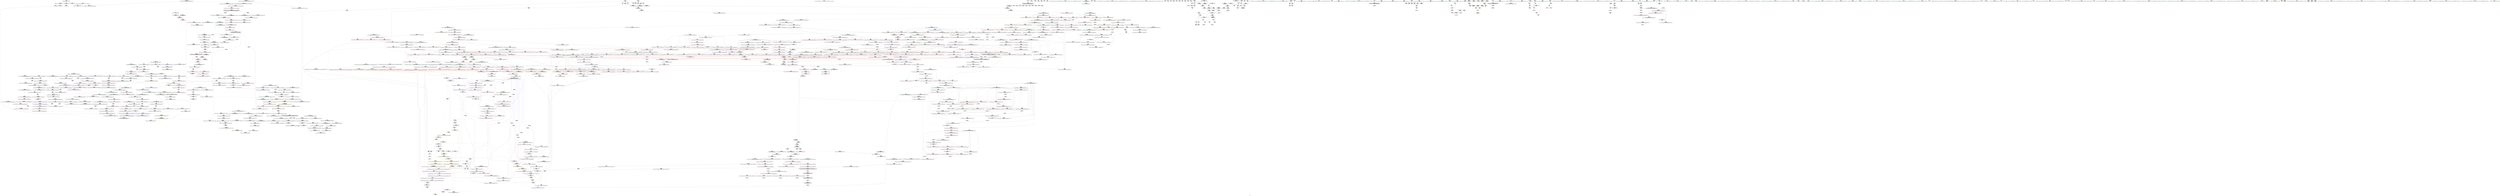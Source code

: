 digraph "SVFG" {
	label="SVFG";

	Node0x55de9a507d40 [shape=record,color=grey,label="{NodeID: 0\nNullPtr}"];
	Node0x55de9a507d40 -> Node0x55de9a6c5110[style=solid];
	Node0x55de9a507d40 -> Node0x55de9a6cdab0[style=solid];
	Node0x55de9a6cca40 [shape=record,color=red,label="{NodeID: 775\n1631\<--1625\nthis1\<--this.addr\n_ZN9__gnu_cxx5__ops15_Iter_comp_iterIPFbRKiS3_EEC2ES5_\n}"];
	Node0x55de9a6cca40 -> Node0x55de9a6c3890[style=solid];
	Node0x55de9a75c3a0 [shape=record,color=black,label="{NodeID: 1550\nMR_10V_2 = PHI(MR_10V_4, MR_10V_1, )\npts\{10 13 \}\n|{<s0>44}}"];
	Node0x55de9a75c3a0:s0 -> Node0x55de9a774ea0[style=dashed,color=blue];
	Node0x55de9a6c3550 [shape=record,color=purple,label="{NodeID: 443\n1690\<--1568\noffset_0\<--\n}"];
	Node0x55de9a6c3550 -> Node0x55de9a6cd810[style=solid];
	Node0x55de9a806ff0 [shape=record,color=black,label="{NodeID: 2325\n1072 = PHI(372, 1001, 1617, 1627, )\n0th arg _ZSt4moveIRPFbRKiS1_EEONSt16remove_referenceIT_E4typeEOS6_ }"];
	Node0x55de9a806ff0 -> Node0x55de9a6d39f0[style=solid];
	Node0x55de9a68c800 [shape=record,color=green,label="{NodeID: 111\n589\<--590\n__first.addr\<--__first.addr_field_insensitive\n_ZSt27__unguarded_partition_pivotIPiN9__gnu_cxx5__ops15_Iter_comp_iterIPFbRKiS5_EEEET_S9_S9_T0_\n}"];
	Node0x55de9a68c800 -> Node0x55de9a6d8ad0[style=solid];
	Node0x55de9a68c800 -> Node0x55de9a6d8ba0[style=solid];
	Node0x55de9a68c800 -> Node0x55de9a6d8c70[style=solid];
	Node0x55de9a68c800 -> Node0x55de9a6d8d40[style=solid];
	Node0x55de9a68c800 -> Node0x55de9a6d8e10[style=solid];
	Node0x55de9a68c800 -> Node0x55de9a6d8ee0[style=solid];
	Node0x55de9a68c800 -> Node0x55de9a6d0790[style=solid];
	Node0x55de9a6d24d0 [shape=record,color=blue,label="{NodeID: 886\n881\<--873\n__holeIndex.addr\<--__holeIndex\n_ZSt13__adjust_heapIPiliN9__gnu_cxx5__ops15_Iter_comp_iterIPFbRKiS5_EEEEvT_T0_SA_T1_T2_\n}"];
	Node0x55de9a6d24d0 -> Node0x55de9a6dc2e0[style=dashed];
	Node0x55de9a6d24d0 -> Node0x55de9a6dc3b0[style=dashed];
	Node0x55de9a6d24d0 -> Node0x55de9a6dc480[style=dashed];
	Node0x55de9a6d24d0 -> Node0x55de9a6dc550[style=dashed];
	Node0x55de9a6d24d0 -> Node0x55de9a6d2b50[style=dashed];
	Node0x55de9a6d24d0 -> Node0x55de9a6d2dc0[style=dashed];
	Node0x55de9a6d24d0 -> Node0x55de9a75f0a0[style=dashed];
	Node0x55de9a6d8ee0 [shape=record,color=red,label="{NodeID: 554\n630\<--589\n\<--__first.addr\n_ZSt27__unguarded_partition_pivotIPiN9__gnu_cxx5__ops15_Iter_comp_iterIPFbRKiS5_EEEET_S9_S9_T0_\n|{<s0>43}}"];
	Node0x55de9a6d8ee0:s0 -> Node0x55de9a801e60[style=solid,color=red];
	Node0x55de9a6bbe10 [shape=record,color=green,label="{NodeID: 222\n1496\<--1497\n_ZSt22__copy_move_backward_aILb1EPiS0_ET1_T0_S2_S1_\<--_ZSt22__copy_move_backward_aILb1EPiS0_ET1_T0_S2_S1__field_insensitive\n}"];
	Node0x55de9a6de910 [shape=record,color=red,label="{NodeID: 665\n1093\<--1092\n\<--_M_comp\n_ZN9__gnu_cxx5__ops14_Iter_comp_valIPFbRKiS3_EEclIPiiEEbT_RT0_\n}"];
	Node0x55de9a6c9a90 [shape=record,color=purple,label="{NodeID: 333\n178\<--11\narrayidx18\<--B\nmain\n}"];
	Node0x55de9a7fd9f0 [shape=record,color=black,label="{NodeID: 2215\n1136 = PHI(797, )\n}"];
	Node0x55de9a507b50 [shape=record,color=green,label="{NodeID: 1\n7\<--1\n__dso_handle\<--dummyObj\nGlob }"];
	Node0x55de9a6ccb10 [shape=record,color=red,label="{NodeID: 776\n1634\<--1633\n\<--call\n_ZN9__gnu_cxx5__ops15_Iter_comp_iterIPFbRKiS3_EEC2ES5_\n}"];
	Node0x55de9a6ccb10 -> Node0x55de9a6f6f40[style=solid];
	Node0x55de9a6c3620 [shape=record,color=purple,label="{NodeID: 444\n1599\<--1598\n_M_comp\<--this1\n_ZN9__gnu_cxx5__ops14_Val_comp_iterIPFbRKiS3_EEclIiPiEEbRT_T0_\n}"];
	Node0x55de9a6c3620 -> Node0x55de9a6cc700[style=solid];
	Node0x55de9a807310 [shape=record,color=black,label="{NodeID: 2326\n872 = PHI(774, 847, )\n0th arg _ZSt13__adjust_heapIPiliN9__gnu_cxx5__ops15_Iter_comp_iterIPFbRKiS5_EEEEvT_T0_SA_T1_T2_ }"];
	Node0x55de9a807310 -> Node0x55de9a6d2400[style=solid];
	Node0x55de9a68c8d0 [shape=record,color=green,label="{NodeID: 112\n591\<--592\n__last.addr\<--__last.addr_field_insensitive\n_ZSt27__unguarded_partition_pivotIPiN9__gnu_cxx5__ops15_Iter_comp_iterIPFbRKiS5_EEEET_S9_S9_T0_\n}"];
	Node0x55de9a68c8d0 -> Node0x55de9a6d8fb0[style=solid];
	Node0x55de9a68c8d0 -> Node0x55de9a6d9080[style=solid];
	Node0x55de9a68c8d0 -> Node0x55de9a6d9150[style=solid];
	Node0x55de9a68c8d0 -> Node0x55de9a6d0860[style=solid];
	Node0x55de9a6d25a0 [shape=record,color=blue,label="{NodeID: 887\n883\<--874\n__len.addr\<--__len\n_ZSt13__adjust_heapIPiliN9__gnu_cxx5__ops15_Iter_comp_iterIPFbRKiS5_EEEEvT_T0_SA_T1_T2_\n}"];
	Node0x55de9a6d25a0 -> Node0x55de9a6dc6f0[style=dashed];
	Node0x55de9a6d25a0 -> Node0x55de9a6dc7c0[style=dashed];
	Node0x55de9a6d25a0 -> Node0x55de9a6dc890[style=dashed];
	Node0x55de9a6d8fb0 [shape=record,color=red,label="{NodeID: 555\n604\<--591\n\<--__last.addr\n_ZSt27__unguarded_partition_pivotIPiN9__gnu_cxx5__ops15_Iter_comp_iterIPFbRKiS5_EEEET_S9_S9_T0_\n}"];
	Node0x55de9a6d8fb0 -> Node0x55de9a6c7870[style=solid];
	Node0x55de9a6bbf10 [shape=record,color=green,label="{NodeID: 223\n1501\<--1502\n__it.addr\<--__it.addr_field_insensitive\n_ZSt12__miter_baseIPiET_S1_\n}"];
	Node0x55de9a6bbf10 -> Node0x55de9a6e3160[style=solid];
	Node0x55de9a6bbf10 -> Node0x55de9a6f5fd0[style=solid];
	Node0x55de9a6de9e0 [shape=record,color=red,label="{NodeID: 666\n1128\<--1106\n\<--__result.addr\n_ZSt22__move_median_to_firstIPiN9__gnu_cxx5__ops15_Iter_comp_iterIPFbRKiS5_EEEEvT_S9_S9_S9_T0_\n|{<s0>70}}"];
	Node0x55de9a6de9e0:s0 -> Node0x55de9a8079a0[style=solid,color=red];
	Node0x55de9a6c9b60 [shape=record,color=purple,label="{NodeID: 334\n197\<--11\n\<--B\nmain\n}"];
	Node0x55de9a7fdb30 [shape=record,color=black,label="{NodeID: 2216\n1150 = PHI(797, )\n}"];
	Node0x55de9a50ba20 [shape=record,color=green,label="{NodeID: 2\n14\<--1\n.str\<--dummyObj\nGlob }"];
	Node0x55de9a6ccbe0 [shape=record,color=red,label="{NodeID: 777\n1646\<--1645\ndummyVal\<--offset_0\n_ZSt6__sortIPiN9__gnu_cxx5__ops15_Iter_comp_iterIPFbRKiS5_EEEEvT_S9_T0_\n}"];
	Node0x55de9a6ccbe0 -> Node0x55de9a6cf270[style=solid];
	Node0x55de9a6c36f0 [shape=record,color=purple,label="{NodeID: 445\n1615\<--1614\n_M_comp\<--this1\n_ZN9__gnu_cxx5__ops14_Val_comp_iterIPFbRKiS3_EEC2EONS0_15_Iter_comp_iterIS5_EE\n}"];
	Node0x55de9a6c36f0 -> Node0x55de9a6f6cd0[style=solid];
	Node0x55de9a807460 [shape=record,color=black,label="{NodeID: 2327\n873 = PHI(775, 423, )\n1st arg _ZSt13__adjust_heapIPiliN9__gnu_cxx5__ops15_Iter_comp_iterIPFbRKiS5_EEEEvT_T0_SA_T1_T2_ }"];
	Node0x55de9a807460 -> Node0x55de9a6d24d0[style=solid];
	Node0x55de9a68c9a0 [shape=record,color=green,label="{NodeID: 113\n593\<--594\n__mid\<--__mid_field_insensitive\n_ZSt27__unguarded_partition_pivotIPiN9__gnu_cxx5__ops15_Iter_comp_iterIPFbRKiS5_EEEET_S9_S9_T0_\n}"];
	Node0x55de9a68c9a0 -> Node0x55de9a6d9220[style=solid];
	Node0x55de9a68c9a0 -> Node0x55de9a6d0930[style=solid];
	Node0x55de9a6d2670 [shape=record,color=blue,label="{NodeID: 888\n885\<--875\n__value.addr\<--__value\n_ZSt13__adjust_heapIPiliN9__gnu_cxx5__ops15_Iter_comp_iterIPFbRKiS5_EEEEvT_T0_SA_T1_T2_\n}"];
	Node0x55de9a6d2670 -> Node0x55de9a6dd320[style=dashed];
	Node0x55de9a6d2670 -> Node0x55de9a6dd3f0[style=dashed];
	Node0x55de9a6d2670 -> Node0x55de9a6dd4c0[style=dashed];
	Node0x55de9a6d9080 [shape=record,color=red,label="{NodeID: 556\n617\<--591\n\<--__last.addr\n_ZSt27__unguarded_partition_pivotIPiN9__gnu_cxx5__ops15_Iter_comp_iterIPFbRKiS5_EEEET_S9_S9_T0_\n}"];
	Node0x55de9a6d9080 -> Node0x55de9a6c0e50[style=solid];
	Node0x55de9a6bbfe0 [shape=record,color=green,label="{NodeID: 224\n1510\<--1511\n__first.addr\<--__first.addr_field_insensitive\n_ZSt22__copy_move_backward_aILb1EPiS0_ET1_T0_S2_S1_\n}"];
	Node0x55de9a6bbfe0 -> Node0x55de9a6e3230[style=solid];
	Node0x55de9a6bbfe0 -> Node0x55de9a6f60a0[style=solid];
	Node0x55de9a6deab0 [shape=record,color=red,label="{NodeID: 667\n1138\<--1106\n\<--__result.addr\n_ZSt22__move_median_to_firstIPiN9__gnu_cxx5__ops15_Iter_comp_iterIPFbRKiS5_EEEEvT_S9_S9_S9_T0_\n|{<s0>72}}"];
	Node0x55de9a6deab0:s0 -> Node0x55de9a8079a0[style=solid,color=red];
	Node0x55de9a6c9c30 [shape=record,color=purple,label="{NodeID: 335\n199\<--11\n\<--B\nmain\n|{<s0>12}}"];
	Node0x55de9a6c9c30:s0 -> Node0x55de9a801850[style=solid,color=red];
	Node0x55de9a7fdc70 [shape=record,color=black,label="{NodeID: 2217\n1158 = PHI(797, )\n}"];
	Node0x55de9a419710 [shape=record,color=green,label="{NodeID: 3\n16\<--1\n.str.1\<--dummyObj\nGlob }"];
	Node0x55de9a6cccb0 [shape=record,color=red,label="{NodeID: 778\n1649\<--1648\ndummyVal\<--offset_0\n_ZSt6__sortIPiN9__gnu_cxx5__ops15_Iter_comp_iterIPFbRKiS5_EEEEvT_S9_T0_\n}"];
	Node0x55de9a6cccb0 -> Node0x55de9a6cf340[style=solid];
	Node0x55de9a75d2a0 [shape=record,color=black,label="{NodeID: 1553\nMR_313V_2 = PHI(MR_313V_1, MR_313V_4, )\npts\{1278 \}\n}"];
	Node0x55de9a6c37c0 [shape=record,color=purple,label="{NodeID: 446\n1617\<--1616\n_M_comp2\<--\n_ZN9__gnu_cxx5__ops14_Val_comp_iterIPFbRKiS3_EEC2EONS0_15_Iter_comp_iterIS5_EE\n|{<s0>111}}"];
	Node0x55de9a6c37c0:s0 -> Node0x55de9a806ff0[style=solid,color=red];
	Node0x55de9a8075b0 [shape=record,color=black,label="{NodeID: 2328\n874 = PHI(776, 853, )\n2nd arg _ZSt13__adjust_heapIPiliN9__gnu_cxx5__ops15_Iter_comp_iterIPFbRKiS5_EEEEvT_T0_SA_T1_T2_ }"];
	Node0x55de9a8075b0 -> Node0x55de9a6d25a0[style=solid];
	Node0x55de9a68ca70 [shape=record,color=green,label="{NodeID: 114\n595\<--596\nagg.tmp\<--agg.tmp_field_insensitive\n_ZSt27__unguarded_partition_pivotIPiN9__gnu_cxx5__ops15_Iter_comp_iterIPFbRKiS5_EEEET_S9_S9_T0_\n}"];
	Node0x55de9a68ca70 -> Node0x55de9a6c76d0[style=solid];
	Node0x55de9a68ca70 -> Node0x55de9a6c0be0[style=solid];
	Node0x55de9a6d2740 [shape=record,color=blue,label="{NodeID: 889\n887\<--899\n__topIndex\<--\n_ZSt13__adjust_heapIPiliN9__gnu_cxx5__ops15_Iter_comp_iterIPFbRKiS5_EEEEvT_T0_SA_T1_T2_\n}"];
	Node0x55de9a6d2740 -> Node0x55de9a6dc960[style=dashed];
	Node0x55de9a6d9150 [shape=record,color=red,label="{NodeID: 557\n629\<--591\n\<--__last.addr\n_ZSt27__unguarded_partition_pivotIPiN9__gnu_cxx5__ops15_Iter_comp_iterIPFbRKiS5_EEEET_S9_S9_T0_\n|{<s0>43}}"];
	Node0x55de9a6d9150:s0 -> Node0x55de9a801d50[style=solid,color=red];
	Node0x55de9a6bc0b0 [shape=record,color=green,label="{NodeID: 225\n1512\<--1513\n__last.addr\<--__last.addr_field_insensitive\n_ZSt22__copy_move_backward_aILb1EPiS0_ET1_T0_S2_S1_\n}"];
	Node0x55de9a6bc0b0 -> Node0x55de9a6e3300[style=solid];
	Node0x55de9a6bc0b0 -> Node0x55de9a6f6170[style=solid];
	Node0x55de9a6deb80 [shape=record,color=red,label="{NodeID: 668\n1142\<--1106\n\<--__result.addr\n_ZSt22__move_median_to_firstIPiN9__gnu_cxx5__ops15_Iter_comp_iterIPFbRKiS5_EEEEvT_S9_S9_S9_T0_\n|{<s0>73}}"];
	Node0x55de9a6deb80:s0 -> Node0x55de9a8079a0[style=solid,color=red];
	Node0x55de9a6c9d00 [shape=record,color=purple,label="{NodeID: 336\n216\<--11\narrayidx30\<--B\nmain\n}"];
	Node0x55de9a6c9d00 -> Node0x55de9a6d5bb0[style=solid];
	Node0x55de9a7fddb0 [shape=record,color=black,label="{NodeID: 2218\n1193 = PHI(797, )\n}"];
	Node0x55de9a3f0990 [shape=record,color=green,label="{NodeID: 4\n18\<--1\nstdin\<--dummyObj\nGlob }"];
	Node0x55de9a6ccd80 [shape=record,color=red,label="{NodeID: 779\n1652\<--1651\ndummyVal\<--offset_0\n_ZSt16__introsort_loopIPilN9__gnu_cxx5__ops15_Iter_comp_iterIPFbRKiS5_EEEEvT_S9_T0_T1_\n}"];
	Node0x55de9a6ccd80 -> Node0x55de9a6cf820[style=solid];
	Node0x55de9a75d7a0 [shape=record,color=black,label="{NodeID: 1554\nMR_315V_2 = PHI(MR_315V_1, MR_315V_3, )\npts\{1280 \}\n}"];
	Node0x55de9a6c3890 [shape=record,color=purple,label="{NodeID: 447\n1632\<--1631\n_M_comp\<--this1\n_ZN9__gnu_cxx5__ops15_Iter_comp_iterIPFbRKiS3_EEC2ES5_\n}"];
	Node0x55de9a6c3890 -> Node0x55de9a6f6f40[style=solid];
	Node0x55de9a807700 [shape=record,color=black,label="{NodeID: 2329\n875 = PHI(778, 855, )\n3rd arg _ZSt13__adjust_heapIPiliN9__gnu_cxx5__ops15_Iter_comp_iterIPFbRKiS5_EEEEvT_T0_SA_T1_T2_ }"];
	Node0x55de9a807700 -> Node0x55de9a6d2670[style=solid];
	Node0x55de9a6bc490 [shape=record,color=green,label="{NodeID: 115\n597\<--598\nagg.tmp5\<--agg.tmp5_field_insensitive\n_ZSt27__unguarded_partition_pivotIPiN9__gnu_cxx5__ops15_Iter_comp_iterIPFbRKiS5_EEEET_S9_S9_T0_\n}"];
	Node0x55de9a6bc490 -> Node0x55de9a6c77a0[style=solid];
	Node0x55de9a6bc490 -> Node0x55de9a6c0cb0[style=solid];
	Node0x55de9a6d2810 [shape=record,color=blue,label="{NodeID: 890\n889\<--901\n__secondChild\<--\n_ZSt13__adjust_heapIPiliN9__gnu_cxx5__ops15_Iter_comp_iterIPFbRKiS5_EEEEvT_T0_SA_T1_T2_\n}"];
	Node0x55de9a6d2810 -> Node0x55de9a6dca30[style=dashed];
	Node0x55de9a6d2810 -> Node0x55de9a6dcb00[style=dashed];
	Node0x55de9a6d2810 -> Node0x55de9a6dcfe0[style=dashed];
	Node0x55de9a6d2810 -> Node0x55de9a6dd0b0[style=dashed];
	Node0x55de9a6d2810 -> Node0x55de9a6d28e0[style=dashed];
	Node0x55de9a6d2810 -> Node0x55de9a6d2c20[style=dashed];
	Node0x55de9a6d2810 -> Node0x55de9a75f5a0[style=dashed];
	Node0x55de9a777d90 [shape=record,color=yellow,style=double,label="{NodeID: 1665\n10V_1 = ENCHI(MR_10V_0)\npts\{10 13 \}\nFun[_ZN9__gnu_cxx5__ops15_Iter_comp_iterIPFbRKiS3_EEclIPiS8_EEbT_T0_]}"];
	Node0x55de9a6d9220 [shape=record,color=red,label="{NodeID: 558\n616\<--593\n\<--__mid\n_ZSt27__unguarded_partition_pivotIPiN9__gnu_cxx5__ops15_Iter_comp_iterIPFbRKiS5_EEEET_S9_S9_T0_\n|{<s0>41}}"];
	Node0x55de9a6d9220:s0 -> Node0x55de9a802e50[style=solid,color=red];
	Node0x55de9a6bc180 [shape=record,color=green,label="{NodeID: 226\n1514\<--1515\n__result.addr\<--__result.addr_field_insensitive\n_ZSt22__copy_move_backward_aILb1EPiS0_ET1_T0_S2_S1_\n}"];
	Node0x55de9a6bc180 -> Node0x55de9a6e33d0[style=solid];
	Node0x55de9a6bc180 -> Node0x55de9a6f6240[style=solid];
	Node0x55de9a7807b0 [shape=record,color=yellow,style=double,label="{NodeID: 1776\n165V_1 = ENCHI(MR_165V_0)\npts\{6460000 \}\nFun[_ZSt11__make_heapIPiN9__gnu_cxx5__ops15_Iter_comp_iterIPFbRKiS5_EEEEvT_S9_RT0_]}"];
	Node0x55de9a7807b0 -> Node0x55de9a6cd4d0[style=dashed];
	Node0x55de9a6dec50 [shape=record,color=red,label="{NodeID: 669\n1152\<--1106\n\<--__result.addr\n_ZSt22__move_median_to_firstIPiN9__gnu_cxx5__ops15_Iter_comp_iterIPFbRKiS5_EEEEvT_S9_S9_S9_T0_\n|{<s0>75}}"];
	Node0x55de9a6dec50:s0 -> Node0x55de9a8079a0[style=solid,color=red];
	Node0x55de9a6c9dd0 [shape=record,color=purple,label="{NodeID: 337\n108\<--14\n\<--.str\nmain\n}"];
	Node0x55de9a7fdef0 [shape=record,color=black,label="{NodeID: 2219\n1205 = PHI(797, )\n}"];
	Node0x55de9a6b0920 [shape=record,color=green,label="{NodeID: 5\n19\<--1\n.str.2\<--dummyObj\nGlob }"];
	Node0x55de9a6cce50 [shape=record,color=red,label="{NodeID: 780\n1655\<--1654\ndummyVal\<--offset_0\n_ZSt16__introsort_loopIPilN9__gnu_cxx5__ops15_Iter_comp_iterIPFbRKiS5_EEEEvT_S9_T0_T1_\n}"];
	Node0x55de9a6cce50 -> Node0x55de9a6cf9c0[style=solid];
	Node0x55de9a75dca0 [shape=record,color=black,label="{NodeID: 1555\nMR_319V_2 = PHI(MR_319V_1, MR_319V_3, )\npts\{12820000 \}\n}"];
	Node0x55de9a6c3960 [shape=record,color=purple,label="{NodeID: 448\n190\<--8\nadd.ptr\<--R\nmain\n|{<s0>11}}"];
	Node0x55de9a6c3960:s0 -> Node0x55de9a8019a0[style=solid,color=red];
	Node0x55de9a807850 [shape=record,color=black,label="{NodeID: 2330\n876 = PHI(784, 861, )\n4th arg _ZSt13__adjust_heapIPiliN9__gnu_cxx5__ops15_Iter_comp_iterIPFbRKiS5_EEEEvT_T0_SA_T1_T2_ }"];
	Node0x55de9a807850 -> Node0x55de9a6d2330[style=solid];
	Node0x55de9a6bc560 [shape=record,color=green,label="{NodeID: 116\n625\<--626\n_ZSt22__move_median_to_firstIPiN9__gnu_cxx5__ops15_Iter_comp_iterIPFbRKiS5_EEEEvT_S9_S9_S9_T0_\<--_ZSt22__move_median_to_firstIPiN9__gnu_cxx5__ops15_Iter_comp_iterIPFbRKiS5_EEEEvT_S9_S9_S9_T0__field_insensitive\n}"];
	Node0x55de9a6d28e0 [shape=record,color=blue,label="{NodeID: 891\n889\<--912\n__secondChild\<--mul\n_ZSt13__adjust_heapIPiliN9__gnu_cxx5__ops15_Iter_comp_iterIPFbRKiS5_EEEEvT_T0_SA_T1_T2_\n}"];
	Node0x55de9a6d28e0 -> Node0x55de9a6dca30[style=dashed];
	Node0x55de9a6d28e0 -> Node0x55de9a6dcb00[style=dashed];
	Node0x55de9a6d28e0 -> Node0x55de9a6dcbd0[style=dashed];
	Node0x55de9a6d28e0 -> Node0x55de9a6dcca0[style=dashed];
	Node0x55de9a6d28e0 -> Node0x55de9a6dcd70[style=dashed];
	Node0x55de9a6d28e0 -> Node0x55de9a6dce40[style=dashed];
	Node0x55de9a6d28e0 -> Node0x55de9a6dcf10[style=dashed];
	Node0x55de9a6d28e0 -> Node0x55de9a6dcfe0[style=dashed];
	Node0x55de9a6d28e0 -> Node0x55de9a6dd0b0[style=dashed];
	Node0x55de9a6d28e0 -> Node0x55de9a6d28e0[style=dashed];
	Node0x55de9a6d28e0 -> Node0x55de9a6d29b0[style=dashed];
	Node0x55de9a6d28e0 -> Node0x55de9a6d2c20[style=dashed];
	Node0x55de9a6d28e0 -> Node0x55de9a75f5a0[style=dashed];
	Node0x55de9a777e70 [shape=record,color=yellow,style=double,label="{NodeID: 1666\n201V_1 = ENCHI(MR_201V_0)\npts\{6460000 8780000 11050000 11770000 12720000 \}\nFun[_ZN9__gnu_cxx5__ops15_Iter_comp_iterIPFbRKiS3_EEclIPiS8_EEbT_T0_]}"];
	Node0x55de9a777e70 -> Node0x55de9a6db2a0[style=dashed];
	Node0x55de9a6d92f0 [shape=record,color=red,label="{NodeID: 559\n623\<--622\n\<--coerce.dive3\n_ZSt27__unguarded_partition_pivotIPiN9__gnu_cxx5__ops15_Iter_comp_iterIPFbRKiS5_EEEET_S9_S9_T0_\n|{<s0>41}}"];
	Node0x55de9a6d92f0:s0 -> Node0x55de9a803070[style=solid,color=red];
	Node0x55de9a6bc250 [shape=record,color=green,label="{NodeID: 227\n1516\<--1517\n__simple\<--__simple_field_insensitive\n_ZSt22__copy_move_backward_aILb1EPiS0_ET1_T0_S2_S1_\n}"];
	Node0x55de9a6bc250 -> Node0x55de9a6f6310[style=solid];
	Node0x55de9a6ded20 [shape=record,color=red,label="{NodeID: 670\n1160\<--1106\n\<--__result.addr\n_ZSt22__move_median_to_firstIPiN9__gnu_cxx5__ops15_Iter_comp_iterIPFbRKiS5_EEEEvT_S9_S9_S9_T0_\n|{<s0>77}}"];
	Node0x55de9a6ded20:s0 -> Node0x55de9a8079a0[style=solid,color=red];
	Node0x55de9a6c9ea0 [shape=record,color=purple,label="{NodeID: 338\n109\<--16\n\<--.str.1\nmain\n}"];
	Node0x55de9a7fe030 [shape=record,color=black,label="{NodeID: 2220\n1251 = PHI(864, )\n}"];
	Node0x55de9a7fe030 -> Node0x55de9a6e0b30[style=solid];
	Node0x55de9a6b0000 [shape=record,color=green,label="{NodeID: 6\n21\<--1\n.str.3\<--dummyObj\nGlob }"];
	Node0x55de9a6ccf20 [shape=record,color=red,label="{NodeID: 781\n1658\<--1657\ndummyVal\<--offset_0\n_ZSt16__introsort_loopIPilN9__gnu_cxx5__ops15_Iter_comp_iterIPFbRKiS5_EEEEvT_S9_T0_T1_\n}"];
	Node0x55de9a6ccf20 -> Node0x55de9a6cfb60[style=solid];
	Node0x55de9a75e1a0 [shape=record,color=black,label="{NodeID: 1556\nMR_321V_2 = PHI(MR_321V_1, MR_321V_3, )\npts\{12840000 \}\n}"];
	Node0x55de9a6c3a30 [shape=record,color=purple,label="{NodeID: 449\n198\<--11\nadd.ptr22\<--B\nmain\n|{<s0>12}}"];
	Node0x55de9a6c3a30:s0 -> Node0x55de9a8019a0[style=solid,color=red];
	Node0x55de9a8079a0 [shape=record,color=black,label="{NodeID: 2331\n1225 = PHI(1128, 1138, 1142, 1152, 1160, 1164, 1217, )\n0th arg _ZSt9iter_swapIPiS0_EvT_T0_ }"];
	Node0x55de9a8079a0 -> Node0x55de9a6f4020[style=solid];
	Node0x55de9a6bc630 [shape=record,color=green,label="{NodeID: 117\n637\<--638\n_ZSt21__unguarded_partitionIPiN9__gnu_cxx5__ops15_Iter_comp_iterIPFbRKiS5_EEEET_S9_S9_S9_T0_\<--_ZSt21__unguarded_partitionIPiN9__gnu_cxx5__ops15_Iter_comp_iterIPFbRKiS5_EEEET_S9_S9_S9_T0__field_insensitive\n}"];
	Node0x55de9a6d29b0 [shape=record,color=blue,label="{NodeID: 892\n889\<--924\n__secondChild\<--dec\n_ZSt13__adjust_heapIPiliN9__gnu_cxx5__ops15_Iter_comp_iterIPFbRKiS5_EEEEvT_T0_SA_T1_T2_\n}"];
	Node0x55de9a6d29b0 -> Node0x55de9a6dca30[style=dashed];
	Node0x55de9a6d29b0 -> Node0x55de9a6dcb00[style=dashed];
	Node0x55de9a6d29b0 -> Node0x55de9a6dce40[style=dashed];
	Node0x55de9a6d29b0 -> Node0x55de9a6dcf10[style=dashed];
	Node0x55de9a6d29b0 -> Node0x55de9a6dcfe0[style=dashed];
	Node0x55de9a6d29b0 -> Node0x55de9a6dd0b0[style=dashed];
	Node0x55de9a6d29b0 -> Node0x55de9a6d28e0[style=dashed];
	Node0x55de9a6d29b0 -> Node0x55de9a6d2c20[style=dashed];
	Node0x55de9a6d29b0 -> Node0x55de9a75f5a0[style=dashed];
	Node0x55de9a6d93c0 [shape=record,color=red,label="{NodeID: 560\n635\<--634\n\<--coerce.dive6\n_ZSt27__unguarded_partition_pivotIPiN9__gnu_cxx5__ops15_Iter_comp_iterIPFbRKiS5_EEEET_S9_S9_T0_\n|{<s0>43}}"];
	Node0x55de9a6d93c0:s0 -> Node0x55de9a801f70[style=solid,color=red];
	Node0x55de9a6bc320 [shape=record,color=green,label="{NodeID: 228\n1527\<--1528\n_ZNSt20__copy_move_backwardILb1ELb1ESt26random_access_iterator_tagE13__copy_move_bIiEEPT_PKS3_S6_S4_\<--_ZNSt20__copy_move_backwardILb1ELb1ESt26random_access_iterator_tagE13__copy_move_bIiEEPT_PKS3_S6_S4__field_insensitive\n}"];
	Node0x55de9a6dedf0 [shape=record,color=red,label="{NodeID: 671\n1164\<--1106\n\<--__result.addr\n_ZSt22__move_median_to_firstIPiN9__gnu_cxx5__ops15_Iter_comp_iterIPFbRKiS5_EEEEvT_S9_S9_S9_T0_\n|{<s0>78}}"];
	Node0x55de9a6dedf0:s0 -> Node0x55de9a8079a0[style=solid,color=red];
	Node0x55de9a6c9f70 [shape=record,color=purple,label="{NodeID: 339\n114\<--19\n\<--.str.2\nmain\n}"];
	Node0x55de9a7fe200 [shape=record,color=black,label="{NodeID: 2221\n1255 = PHI(864, )\n}"];
	Node0x55de9a7fe200 -> Node0x55de9a6e0c00[style=solid];
	Node0x55de9a6b0090 [shape=record,color=green,label="{NodeID: 7\n23\<--1\nstdout\<--dummyObj\nGlob }"];
	Node0x55de9a6ccff0 [shape=record,color=red,label="{NodeID: 782\n1661\<--1660\ndummyVal\<--offset_0\n_ZSt22__final_insertion_sortIPiN9__gnu_cxx5__ops15_Iter_comp_iterIPFbRKiS5_EEEEvT_S9_T0_\n}"];
	Node0x55de9a6ccff0 -> Node0x55de9a6d0040[style=solid];
	Node0x55de9a75e6a0 [shape=record,color=black,label="{NodeID: 1557\nMR_10V_2 = PHI(MR_10V_1, MR_10V_3, )\npts\{10 13 \}\n|{<s0>32|<s1>36}}"];
	Node0x55de9a75e6a0:s0 -> Node0x55de9a798e30[style=dashed,color=blue];
	Node0x55de9a75e6a0:s1 -> Node0x55de9a76f9a0[style=dashed,color=blue];
	Node0x55de9a6c3b00 [shape=record,color=purple,label="{NodeID: 450\n611\<--603\nadd.ptr\<--\n_ZSt27__unguarded_partition_pivotIPiN9__gnu_cxx5__ops15_Iter_comp_iterIPFbRKiS5_EEEET_S9_S9_T0_\n}"];
	Node0x55de9a6c3b00 -> Node0x55de9a6d0930[style=solid];
	Node0x55de9a807f00 [shape=record,color=black,label="{NodeID: 2332\n1226 = PHI(1129, 1139, 1143, 1153, 1161, 1165, 1218, )\n1st arg _ZSt9iter_swapIPiS0_EvT_T0_ }"];
	Node0x55de9a807f00 -> Node0x55de9a6f40f0[style=solid];
	Node0x55de9a6bc730 [shape=record,color=green,label="{NodeID: 118\n645\<--646\n__comp\<--__comp_field_insensitive\n_ZSt13__heap_selectIPiN9__gnu_cxx5__ops15_Iter_comp_iterIPFbRKiS5_EEEEvT_S9_S9_T0_\n|{|<s1>44|<s2>45|<s3>46}}"];
	Node0x55de9a6bc730 -> Node0x55de9a6c1330[style=solid];
	Node0x55de9a6bc730:s1 -> Node0x55de9a806ca0[style=solid,color=red];
	Node0x55de9a6bc730:s2 -> Node0x55de9a8009e0[style=solid,color=red];
	Node0x55de9a6bc730:s3 -> Node0x55de9a803c10[style=solid,color=red];
	Node0x55de9a6d2a80 [shape=record,color=blue,label="{NodeID: 893\n934\<--931\nadd.ptr5\<--\n_ZSt13__adjust_heapIPiliN9__gnu_cxx5__ops15_Iter_comp_iterIPFbRKiS5_EEEEvT_T0_SA_T1_T2_\n}"];
	Node0x55de9a6d2a80 -> Node0x55de9a7721a0[style=dashed];
	Node0x55de9a6d9490 [shape=record,color=red,label="{NodeID: 561\n660\<--647\n\<--__first.addr\n_ZSt13__heap_selectIPiN9__gnu_cxx5__ops15_Iter_comp_iterIPFbRKiS5_EEEEvT_S9_S9_T0_\n|{<s0>44}}"];
	Node0x55de9a6d9490:s0 -> Node0x55de9a806a20[style=solid,color=red];
	Node0x55de9a6c4580 [shape=record,color=green,label="{NodeID: 229\n1532\<--1533\n__it.addr\<--__it.addr_field_insensitive\n_ZSt12__niter_baseIPiET_S1_\n}"];
	Node0x55de9a6c4580 -> Node0x55de9a6e34a0[style=solid];
	Node0x55de9a6c4580 -> Node0x55de9a6f63e0[style=solid];
	Node0x55de9a780a50 [shape=record,color=yellow,style=double,label="{NodeID: 1779\n192V_1 = ENCHI(MR_192V_0)\npts\{831 886 1019 1247 1280 1422 \}\nFun[_ZSt11__make_heapIPiN9__gnu_cxx5__ops15_Iter_comp_iterIPFbRKiS5_EEEEvT_S9_RT0_]}"];
	Node0x55de9a780a50 -> Node0x55de9a6dadc0[style=dashed];
	Node0x55de9a780a50 -> Node0x55de9a6dae90[style=dashed];
	Node0x55de9a6deec0 [shape=record,color=red,label="{NodeID: 672\n1120\<--1108\n\<--__a.addr\n_ZSt22__move_median_to_firstIPiN9__gnu_cxx5__ops15_Iter_comp_iterIPFbRKiS5_EEEEvT_S9_S9_S9_T0_\n|{<s0>68}}"];
	Node0x55de9a6deec0:s0 -> Node0x55de9a801150[style=solid,color=red];
	Node0x55de9a6ca040 [shape=record,color=purple,label="{NodeID: 340\n115\<--21\n\<--.str.3\nmain\n}"];
	Node0x55de9a7fe340 [shape=record,color=black,label="{NodeID: 2222\n1259 = PHI(864, )\n}"];
	Node0x55de9a7fe340 -> Node0x55de9a6e0cd0[style=solid];
	Node0x55de9a6b0340 [shape=record,color=green,label="{NodeID: 8\n24\<--1\n.str.4\<--dummyObj\nGlob }"];
	Node0x55de9a6cd0c0 [shape=record,color=red,label="{NodeID: 783\n1664\<--1663\ndummyVal\<--offset_0\n_ZSt22__final_insertion_sortIPiN9__gnu_cxx5__ops15_Iter_comp_iterIPFbRKiS5_EEEEvT_S9_T0_\n}"];
	Node0x55de9a6cd0c0 -> Node0x55de9a6d0110[style=solid];
	Node0x55de9a6c3bd0 [shape=record,color=purple,label="{NodeID: 451\n768\<--766\nadd.ptr\<--\n_ZSt11__make_heapIPiN9__gnu_cxx5__ops15_Iter_comp_iterIPFbRKiS5_EEEEvT_S9_RT0_\n|{<s0>48}}"];
	Node0x55de9a6c3bd0:s0 -> Node0x55de9a808a40[style=solid,color=red];
	Node0x55de9a8081c0 [shape=record,color=black,label="{NodeID: 2333\n1475 = PHI(1404, )\n0th arg _ZSt23__copy_move_backward_a2ILb1EPiS0_ET1_T0_S2_S1_ }"];
	Node0x55de9a8081c0 -> Node0x55de9a6f5d60[style=solid];
	Node0x55de9a6bc800 [shape=record,color=green,label="{NodeID: 119\n647\<--648\n__first.addr\<--__first.addr_field_insensitive\n_ZSt13__heap_selectIPiN9__gnu_cxx5__ops15_Iter_comp_iterIPFbRKiS5_EEEEvT_S9_S9_T0_\n}"];
	Node0x55de9a6bc800 -> Node0x55de9a6d9490[style=solid];
	Node0x55de9a6bc800 -> Node0x55de9a6d9560[style=solid];
	Node0x55de9a6bc800 -> Node0x55de9a6d9630[style=solid];
	Node0x55de9a6bc800 -> Node0x55de9a6d0c70[style=solid];
	Node0x55de9a6d2b50 [shape=record,color=blue,label="{NodeID: 894\n881\<--936\n__holeIndex.addr\<--\n_ZSt13__adjust_heapIPiliN9__gnu_cxx5__ops15_Iter_comp_iterIPFbRKiS5_EEEEvT_T0_SA_T1_T2_\n}"];
	Node0x55de9a6d2b50 -> Node0x55de9a6dc480[style=dashed];
	Node0x55de9a6d2b50 -> Node0x55de9a6dc550[style=dashed];
	Node0x55de9a6d2b50 -> Node0x55de9a6d2b50[style=dashed];
	Node0x55de9a6d2b50 -> Node0x55de9a6d2dc0[style=dashed];
	Node0x55de9a6d2b50 -> Node0x55de9a75f0a0[style=dashed];
	Node0x55de9a6d9560 [shape=record,color=red,label="{NodeID: 562\n673\<--647\n\<--__first.addr\n_ZSt13__heap_selectIPiN9__gnu_cxx5__ops15_Iter_comp_iterIPFbRKiS5_EEEEvT_S9_S9_T0_\n|{<s0>45}}"];
	Node0x55de9a6d9560:s0 -> Node0x55de9a8014d0[style=solid,color=red];
	Node0x55de9a6c4650 [shape=record,color=green,label="{NodeID: 230\n1541\<--1542\n__first.addr\<--__first.addr_field_insensitive\n_ZNSt20__copy_move_backwardILb1ELb1ESt26random_access_iterator_tagE13__copy_move_bIiEEPT_PKS3_S6_S4_\n}"];
	Node0x55de9a6c4650 -> Node0x55de9a6e3570[style=solid];
	Node0x55de9a6c4650 -> Node0x55de9a6e3640[style=solid];
	Node0x55de9a6c4650 -> Node0x55de9a6f64b0[style=solid];
	Node0x55de9a780bf0 [shape=record,color=yellow,style=double,label="{NodeID: 1780\n232V_1 = ENCHI(MR_232V_0)\npts\{8780000 \}\nFun[_ZN9__gnu_cxx5__ops15__val_comp_iterIPFbRKiS3_EEENS0_14_Val_comp_iterIT_EENS0_15_Iter_comp_iterIS7_EE]|{<s0>104}}"];
	Node0x55de9a780bf0:s0 -> Node0x55de9a77a8a0[style=dashed,color=red];
	Node0x55de9a6def90 [shape=record,color=red,label="{NodeID: 673\n1134\<--1108\n\<--__a.addr\n_ZSt22__move_median_to_firstIPiN9__gnu_cxx5__ops15_Iter_comp_iterIPFbRKiS5_EEEEvT_S9_S9_S9_T0_\n|{<s0>71}}"];
	Node0x55de9a6def90:s0 -> Node0x55de9a801150[style=solid,color=red];
	Node0x55de9a6ca110 [shape=record,color=purple,label="{NodeID: 341\n118\<--24\n\<--.str.4\nmain\n}"];
	Node0x55de9a7fe480 [shape=record,color=black,label="{NodeID: 2223\n1328 = PHI(1459, )\n}"];
	Node0x55de9a7fe480 -> Node0x55de9a6f4b80[style=solid];
	Node0x55de9a6b03d0 [shape=record,color=green,label="{NodeID: 9\n26\<--1\n.str.5\<--dummyObj\nGlob }"];
	Node0x55de9a6cd190 [shape=record,color=red,label="{NodeID: 784\n1667\<--1666\ndummyVal\<--offset_0\n_ZSt22__final_insertion_sortIPiN9__gnu_cxx5__ops15_Iter_comp_iterIPFbRKiS5_EEEEvT_S9_T0_\n}"];
	Node0x55de9a6cd190 -> Node0x55de9a6d01e0[style=solid];
	Node0x55de9a75f0a0 [shape=record,color=black,label="{NodeID: 1559\nMR_222V_6 = PHI(MR_222V_5, MR_222V_3, MR_222V_3, )\npts\{882 \}\n}"];
	Node0x55de9a75f0a0 -> Node0x55de9a6dc620[style=dashed];
	Node0x55de9a6c3ca0 [shape=record,color=purple,label="{NodeID: 452\n916\<--914\nadd.ptr\<--\n_ZSt13__adjust_heapIPiliN9__gnu_cxx5__ops15_Iter_comp_iterIPFbRKiS5_EEEEvT_T0_SA_T1_T2_\n|{<s0>57}}"];
	Node0x55de9a6c3ca0:s0 -> Node0x55de9a801150[style=solid,color=red];
	Node0x55de9a8082d0 [shape=record,color=black,label="{NodeID: 2334\n1476 = PHI(1408, )\n1st arg _ZSt23__copy_move_backward_a2ILb1EPiS0_ET1_T0_S2_S1_ }"];
	Node0x55de9a8082d0 -> Node0x55de9a6f5e30[style=solid];
	Node0x55de9a6bc8d0 [shape=record,color=green,label="{NodeID: 120\n649\<--650\n__middle.addr\<--__middle.addr_field_insensitive\n_ZSt13__heap_selectIPiN9__gnu_cxx5__ops15_Iter_comp_iterIPFbRKiS5_EEEEvT_S9_S9_T0_\n}"];
	Node0x55de9a6bc8d0 -> Node0x55de9a6d9700[style=solid];
	Node0x55de9a6bc8d0 -> Node0x55de9a6d97d0[style=solid];
	Node0x55de9a6bc8d0 -> Node0x55de9a6d98a0[style=solid];
	Node0x55de9a6bc8d0 -> Node0x55de9a6d0d40[style=solid];
	Node0x55de9a6d2c20 [shape=record,color=blue,label="{NodeID: 895\n889\<--951\n__secondChild\<--mul12\n_ZSt13__adjust_heapIPiliN9__gnu_cxx5__ops15_Iter_comp_iterIPFbRKiS5_EEEEvT_T0_SA_T1_T2_\n}"];
	Node0x55de9a6d2c20 -> Node0x55de9a6dd180[style=dashed];
	Node0x55de9a6d2c20 -> Node0x55de9a6dd250[style=dashed];
	Node0x55de9a6d2c20 -> Node0x55de9a75f5a0[style=dashed];
	Node0x55de9a6d9630 [shape=record,color=red,label="{NodeID: 563\n678\<--647\n\<--__first.addr\n_ZSt13__heap_selectIPiN9__gnu_cxx5__ops15_Iter_comp_iterIPFbRKiS5_EEEEvT_S9_S9_T0_\n|{<s0>46}}"];
	Node0x55de9a6d9630:s0 -> Node0x55de9a803700[style=solid,color=red];
	Node0x55de9a6c4720 [shape=record,color=green,label="{NodeID: 231\n1543\<--1544\n__last.addr\<--__last.addr_field_insensitive\n_ZNSt20__copy_move_backwardILb1ELb1ESt26random_access_iterator_tagE13__copy_move_bIiEEPT_PKS3_S6_S4_\n}"];
	Node0x55de9a6c4720 -> Node0x55de9a6e3710[style=solid];
	Node0x55de9a6c4720 -> Node0x55de9a6f6580[style=solid];
	Node0x55de9a780d00 [shape=record,color=yellow,style=double,label="{NodeID: 1781\n107V_1 = ENCHI(MR_107V_0)\npts\{14620000 \}\nFun[_ZN9__gnu_cxx5__ops15__val_comp_iterIPFbRKiS3_EEENS0_14_Val_comp_iterIT_EENS0_15_Iter_comp_iterIS7_EE]|{<s0>104}}"];
	Node0x55de9a780d00:s0 -> Node0x55de9a6f6cd0[style=dashed,color=red];
	Node0x55de9a6df060 [shape=record,color=red,label="{NodeID: 674\n1143\<--1108\n\<--__a.addr\n_ZSt22__move_median_to_firstIPiN9__gnu_cxx5__ops15_Iter_comp_iterIPFbRKiS5_EEEEvT_S9_S9_S9_T0_\n|{<s0>73}}"];
	Node0x55de9a6df060:s0 -> Node0x55de9a807f00[style=solid,color=red];
	Node0x55de9a6ca1e0 [shape=record,color=purple,label="{NodeID: 342\n136\<--24\n\<--.str.4\nmain\n}"];
	Node0x55de9a7fe5c0 [shape=record,color=black,label="{NodeID: 2224\n1378 = PHI(1459, )\n}"];
	Node0x55de9a7fe5c0 -> Node0x55de9a6f5130[style=solid];
	Node0x55de9a6b0460 [shape=record,color=green,label="{NodeID: 10\n28\<--1\n.str.6\<--dummyObj\nGlob }"];
	Node0x55de9a6cd260 [shape=record,color=red,label="{NodeID: 785\n1670\<--1669\ndummyVal\<--offset_0\n_ZSt14__partial_sortIPiN9__gnu_cxx5__ops15_Iter_comp_iterIPFbRKiS5_EEEEvT_S9_S9_T0_\n}"];
	Node0x55de9a6cd260 -> Node0x55de9a6d05f0[style=solid];
	Node0x55de9a75f5a0 [shape=record,color=black,label="{NodeID: 1560\nMR_230V_8 = PHI(MR_230V_7, MR_230V_3, MR_230V_3, )\npts\{890 \}\n}"];
	Node0x55de9a6c3d70 [shape=record,color=purple,label="{NodeID: 453\n920\<--917\nadd.ptr2\<--\n_ZSt13__adjust_heapIPiliN9__gnu_cxx5__ops15_Iter_comp_iterIPFbRKiS5_EEEEvT_T0_SA_T1_T2_\n|{<s0>57}}"];
	Node0x55de9a6c3d70:s0 -> Node0x55de9a8014d0[style=solid,color=red];
	Node0x55de9a8083e0 [shape=record,color=black,label="{NodeID: 2335\n1477 = PHI(1409, )\n2nd arg _ZSt23__copy_move_backward_a2ILb1EPiS0_ET1_T0_S2_S1_ }"];
	Node0x55de9a8083e0 -> Node0x55de9a6f5f00[style=solid];
	Node0x55de9a6bc9a0 [shape=record,color=green,label="{NodeID: 121\n651\<--652\n__last.addr\<--__last.addr_field_insensitive\n_ZSt13__heap_selectIPiN9__gnu_cxx5__ops15_Iter_comp_iterIPFbRKiS5_EEEEvT_S9_S9_T0_\n}"];
	Node0x55de9a6bc9a0 -> Node0x55de9a6d9970[style=solid];
	Node0x55de9a6bc9a0 -> Node0x55de9a6d0e10[style=solid];
	Node0x55de9a6d2cf0 [shape=record,color=blue,label="{NodeID: 896\n961\<--958\nadd.ptr16\<--\n_ZSt13__adjust_heapIPiliN9__gnu_cxx5__ops15_Iter_comp_iterIPFbRKiS5_EEEEvT_T0_SA_T1_T2_\n}"];
	Node0x55de9a6d2cf0 -> Node0x55de9a75faa0[style=dashed];
	Node0x55de9a7783c0 [shape=record,color=yellow,style=double,label="{NodeID: 1671\n10V_1 = ENCHI(MR_10V_0)\npts\{10 13 \}\nFun[_ZSt4sortIPiPFbRKiS2_EEvT_S5_T0_]|{<s0>16}}"];
	Node0x55de9a7783c0:s0 -> Node0x55de9a77bc10[style=dashed,color=red];
	Node0x55de9a6d9700 [shape=record,color=red,label="{NodeID: 564\n661\<--649\n\<--__middle.addr\n_ZSt13__heap_selectIPiN9__gnu_cxx5__ops15_Iter_comp_iterIPFbRKiS5_EEEEvT_S9_S9_T0_\n|{<s0>44}}"];
	Node0x55de9a6d9700:s0 -> Node0x55de9a806b60[style=solid,color=red];
	Node0x55de9a6c47f0 [shape=record,color=green,label="{NodeID: 232\n1545\<--1546\n__result.addr\<--__result.addr_field_insensitive\n_ZNSt20__copy_move_backwardILb1ELb1ESt26random_access_iterator_tagE13__copy_move_bIiEEPT_PKS3_S6_S4_\n}"];
	Node0x55de9a6c47f0 -> Node0x55de9a6e37e0[style=solid];
	Node0x55de9a6c47f0 -> Node0x55de9a6e38b0[style=solid];
	Node0x55de9a6c47f0 -> Node0x55de9a6f6650[style=solid];
	Node0x55de9a6df130 [shape=record,color=red,label="{NodeID: 675\n1148\<--1108\n\<--__a.addr\n_ZSt22__move_median_to_firstIPiN9__gnu_cxx5__ops15_Iter_comp_iterIPFbRKiS5_EEEEvT_S9_S9_S9_T0_\n|{<s0>74}}"];
	Node0x55de9a6df130:s0 -> Node0x55de9a801150[style=solid,color=red];
	Node0x55de9a6ca2b0 [shape=record,color=purple,label="{NodeID: 343\n145\<--26\n\<--.str.5\nmain\n}"];
	Node0x55de9a7fe700 [shape=record,color=black,label="{NodeID: 2225\n1404 = PHI(1499, )\n|{<s0>98}}"];
	Node0x55de9a7fe700:s0 -> Node0x55de9a8081c0[style=solid,color=red];
	Node0x55de9a689790 [shape=record,color=green,label="{NodeID: 11\n30\<--1\n.str.7\<--dummyObj\nGlob }"];
	Node0x55de9a6cd330 [shape=record,color=red,label="{NodeID: 786\n1673\<--1672\ndummyVal\<--offset_0\n_ZSt27__unguarded_partition_pivotIPiN9__gnu_cxx5__ops15_Iter_comp_iterIPFbRKiS5_EEEET_S9_S9_T0_\n}"];
	Node0x55de9a6cd330 -> Node0x55de9a6d0a00[style=solid];
	Node0x55de9a75faa0 [shape=record,color=black,label="{NodeID: 1561\nMR_10V_5 = PHI(MR_10V_4, MR_10V_2, MR_10V_2, )\npts\{10 13 \}\n|{|<s1>63}}"];
	Node0x55de9a75faa0 -> Node0x55de9a6dd4c0[style=dashed];
	Node0x55de9a75faa0:s1 -> Node0x55de9a7640a0[style=dashed,color=red];
	Node0x55de9a6c3e40 [shape=record,color=purple,label="{NodeID: 454\n929\<--927\nadd.ptr3\<--\n_ZSt13__adjust_heapIPiliN9__gnu_cxx5__ops15_Iter_comp_iterIPFbRKiS5_EEEEvT_T0_SA_T1_T2_\n|{<s0>58}}"];
	Node0x55de9a6c3e40:s0 -> Node0x55de9a808a40[style=solid,color=red];
	Node0x55de9a8084f0 [shape=record,color=black,label="{NodeID: 2336\n281 = PHI(95, )\n0th arg _ZSt3minIiERKT_S2_S2_ }"];
	Node0x55de9a8084f0 -> Node0x55de9a6cecc0[style=solid];
	Node0x55de9a6bca70 [shape=record,color=green,label="{NodeID: 122\n653\<--654\n__i\<--__i_field_insensitive\n_ZSt13__heap_selectIPiN9__gnu_cxx5__ops15_Iter_comp_iterIPFbRKiS5_EEEEvT_S9_S9_T0_\n}"];
	Node0x55de9a6bca70 -> Node0x55de9a6d9a40[style=solid];
	Node0x55de9a6bca70 -> Node0x55de9a6d9b10[style=solid];
	Node0x55de9a6bca70 -> Node0x55de9a6d9be0[style=solid];
	Node0x55de9a6bca70 -> Node0x55de9a6d9cb0[style=solid];
	Node0x55de9a6bca70 -> Node0x55de9a6d0ee0[style=solid];
	Node0x55de9a6bca70 -> Node0x55de9a6d0fb0[style=solid];
	Node0x55de9a6d2dc0 [shape=record,color=blue,label="{NodeID: 897\n881\<--964\n__holeIndex.addr\<--sub17\n_ZSt13__adjust_heapIPiliN9__gnu_cxx5__ops15_Iter_comp_iterIPFbRKiS5_EEEEvT_T0_SA_T1_T2_\n}"];
	Node0x55de9a6d2dc0 -> Node0x55de9a75f0a0[style=dashed];
	Node0x55de9a6d97d0 [shape=record,color=red,label="{NodeID: 565\n665\<--649\n\<--__middle.addr\n_ZSt13__heap_selectIPiN9__gnu_cxx5__ops15_Iter_comp_iterIPFbRKiS5_EEEEvT_S9_S9_T0_\n}"];
	Node0x55de9a6d97d0 -> Node0x55de9a6d0ee0[style=solid];
	Node0x55de9a6c48c0 [shape=record,color=green,label="{NodeID: 233\n1547\<--1548\n_Num\<--_Num_field_insensitive\n_ZNSt20__copy_move_backwardILb1ELb1ESt26random_access_iterator_tagE13__copy_move_bIiEEPT_PKS3_S6_S4_\n}"];
	Node0x55de9a6c48c0 -> Node0x55de9a6e3980[style=solid];
	Node0x55de9a6c48c0 -> Node0x55de9a6e3a50[style=solid];
	Node0x55de9a6c48c0 -> Node0x55de9a6e3b20[style=solid];
	Node0x55de9a6c48c0 -> Node0x55de9a6e3bf0[style=solid];
	Node0x55de9a6c48c0 -> Node0x55de9a6f6720[style=solid];
	Node0x55de9a6df200 [shape=record,color=red,label="{NodeID: 676\n1153\<--1108\n\<--__a.addr\n_ZSt22__move_median_to_firstIPiN9__gnu_cxx5__ops15_Iter_comp_iterIPFbRKiS5_EEEEvT_S9_S9_S9_T0_\n|{<s0>75}}"];
	Node0x55de9a6df200:s0 -> Node0x55de9a807f00[style=solid,color=red];
	Node0x55de9a6ca380 [shape=record,color=purple,label="{NodeID: 344\n168\<--28\n\<--.str.6\nmain\n}"];
	Node0x55de9a7fe840 [shape=record,color=black,label="{NodeID: 2226\n1408 = PHI(1499, )\n|{<s0>98}}"];
	Node0x55de9a7fe840:s0 -> Node0x55de9a8082d0[style=solid,color=red];
	Node0x55de9a689890 [shape=record,color=green,label="{NodeID: 12\n32\<--1\n.str.8\<--dummyObj\nGlob }"];
	Node0x55de9a6cd400 [shape=record,color=red,label="{NodeID: 787\n1676\<--1675\ndummyVal\<--offset_0\n_ZSt27__unguarded_partition_pivotIPiN9__gnu_cxx5__ops15_Iter_comp_iterIPFbRKiS5_EEEET_S9_S9_T0_\n}"];
	Node0x55de9a6cd400 -> Node0x55de9a6d0ad0[style=solid];
	Node0x55de9a75ffa0 [shape=record,color=black,label="{NodeID: 1562\nMR_346V_3 = PHI(MR_346V_4, MR_346V_2, )\npts\{1420 \}\n}"];
	Node0x55de9a75ffa0 -> Node0x55de9a6e2600[style=dashed];
	Node0x55de9a75ffa0 -> Node0x55de9a6e26d0[style=dashed];
	Node0x55de9a75ffa0 -> Node0x55de9a6f5a20[style=dashed];
	Node0x55de9a6c3f10 [shape=record,color=purple,label="{NodeID: 455\n934\<--932\nadd.ptr5\<--\n_ZSt13__adjust_heapIPiliN9__gnu_cxx5__ops15_Iter_comp_iterIPFbRKiS5_EEEEvT_T0_SA_T1_T2_\n}"];
	Node0x55de9a6c3f10 -> Node0x55de9a6d2a80[style=solid];
	Node0x55de9a808600 [shape=record,color=black,label="{NodeID: 2337\n282 = PHI(97, )\n1st arg _ZSt3minIiERKT_S2_S2_ }"];
	Node0x55de9a808600 -> Node0x55de9a6ced90[style=solid];
	Node0x55de9a6bcb40 [shape=record,color=green,label="{NodeID: 123\n663\<--664\n_ZSt11__make_heapIPiN9__gnu_cxx5__ops15_Iter_comp_iterIPFbRKiS5_EEEEvT_S9_RT0_\<--_ZSt11__make_heapIPiN9__gnu_cxx5__ops15_Iter_comp_iterIPFbRKiS5_EEEEvT_S9_RT0__field_insensitive\n}"];
	Node0x55de9a6d2e90 [shape=record,color=blue,label="{NodeID: 898\n984\<--983\n__t.addr\<--__t\n_ZSt4moveIRN9__gnu_cxx5__ops15_Iter_comp_iterIPFbRKiS4_EEEEONSt16remove_referenceIT_E4typeEOSA_\n}"];
	Node0x55de9a6d2e90 -> Node0x55de9a6dd590[style=dashed];
	Node0x55de9a6d98a0 [shape=record,color=red,label="{NodeID: 566\n679\<--649\n\<--__middle.addr\n_ZSt13__heap_selectIPiN9__gnu_cxx5__ops15_Iter_comp_iterIPFbRKiS5_EEEEvT_S9_S9_T0_\n|{<s0>46}}"];
	Node0x55de9a6d98a0:s0 -> Node0x55de9a803910[style=solid,color=red];
	Node0x55de9a6c4990 [shape=record,color=green,label="{NodeID: 234\n1572\<--1573\nllvm.memmove.p0i8.p0i8.i64\<--llvm.memmove.p0i8.p0i8.i64_field_insensitive\n}"];
	Node0x55de9a780fd0 [shape=record,color=yellow,style=double,label="{NodeID: 1784\n12V_1 = ENCHI(MR_12V_0)\npts\{1 \}\nFun[main]}"];
	Node0x55de9a780fd0 -> Node0x55de9a6d45c0[style=dashed];
	Node0x55de9a780fd0 -> Node0x55de9a6d4690[style=dashed];
	Node0x55de9a6df2d0 [shape=record,color=red,label="{NodeID: 677\n1121\<--1110\n\<--__b.addr\n_ZSt22__move_median_to_firstIPiN9__gnu_cxx5__ops15_Iter_comp_iterIPFbRKiS5_EEEEvT_S9_S9_S9_T0_\n|{<s0>68}}"];
	Node0x55de9a6df2d0:s0 -> Node0x55de9a8014d0[style=solid,color=red];
	Node0x55de9a6ca450 [shape=record,color=purple,label="{NodeID: 345\n179\<--30\n\<--.str.7\nmain\n}"];
	Node0x55de9a7fe980 [shape=record,color=black,label="{NodeID: 2227\n1410 = PHI(1474, )\n}"];
	Node0x55de9a7fe980 -> Node0x55de9a6c8cc0[style=solid];
	Node0x55de9a689990 [shape=record,color=green,label="{NodeID: 13\n35\<--1\n\<--dummyObj\nCan only get source location for instruction, argument, global var or function.}"];
	Node0x55de9a6cd4d0 [shape=record,color=red,label="{NodeID: 788\n1679\<--1678\ndummyVal\<--offset_0\n_ZSt11__make_heapIPiN9__gnu_cxx5__ops15_Iter_comp_iterIPFbRKiS5_EEEEvT_S9_RT0_\n}"];
	Node0x55de9a6cd4d0 -> Node0x55de9a6d18a0[style=solid];
	Node0x55de9a7604a0 [shape=record,color=black,label="{NodeID: 1563\nMR_349V_4 = PHI(MR_349V_5, MR_349V_3, )\npts\{1424 \}\n}"];
	Node0x55de9a7604a0 -> Node0x55de9a6e2870[style=dashed];
	Node0x55de9a7604a0 -> Node0x55de9a6e2940[style=dashed];
	Node0x55de9a7604a0 -> Node0x55de9a6e2a10[style=dashed];
	Node0x55de9a7604a0 -> Node0x55de9a6e2ae0[style=dashed];
	Node0x55de9a7604a0 -> Node0x55de9a6f5af0[style=dashed];
	Node0x55de9a6c3fe0 [shape=record,color=purple,label="{NodeID: 456\n956\<--953\nadd.ptr14\<--\n_ZSt13__adjust_heapIPiliN9__gnu_cxx5__ops15_Iter_comp_iterIPFbRKiS5_EEEEvT_T0_SA_T1_T2_\n|{<s0>59}}"];
	Node0x55de9a6c3fe0:s0 -> Node0x55de9a808a40[style=solid,color=red];
	Node0x55de9a808710 [shape=record,color=black,label="{NodeID: 2338\n1538 = PHI(1523, )\n0th arg _ZNSt20__copy_move_backwardILb1ELb1ESt26random_access_iterator_tagE13__copy_move_bIiEEPT_PKS3_S6_S4_ }"];
	Node0x55de9a808710 -> Node0x55de9a6f64b0[style=solid];
	Node0x55de9a6bcc40 [shape=record,color=green,label="{NodeID: 124\n675\<--676\n_ZN9__gnu_cxx5__ops15_Iter_comp_iterIPFbRKiS3_EEclIPiS8_EEbT_T0_\<--_ZN9__gnu_cxx5__ops15_Iter_comp_iterIPFbRKiS3_EEclIPiS8_EEbT_T0__field_insensitive\n}"];
	Node0x55de9a6d2f60 [shape=record,color=blue,label="{NodeID: 899\n992\<--990\nthis.addr\<--this\n_ZN9__gnu_cxx5__ops14_Iter_comp_valIPFbRKiS3_EEC2EONS0_15_Iter_comp_iterIS5_EE\n}"];
	Node0x55de9a6d2f60 -> Node0x55de9a6dd660[style=dashed];
	Node0x55de9a6d9970 [shape=record,color=red,label="{NodeID: 567\n669\<--651\n\<--__last.addr\n_ZSt13__heap_selectIPiN9__gnu_cxx5__ops15_Iter_comp_iterIPFbRKiS5_EEEEvT_S9_S9_T0_\n}"];
	Node0x55de9a6d9970 -> Node0x55de9a718090[style=solid];
	Node0x55de9a6c4a60 [shape=record,color=green,label="{NodeID: 235\n1589\<--1590\nthis.addr\<--this.addr_field_insensitive\n_ZN9__gnu_cxx5__ops14_Val_comp_iterIPFbRKiS3_EEclIiPiEEbRT_T0_\n}"];
	Node0x55de9a6c4a60 -> Node0x55de9a6cc490[style=solid];
	Node0x55de9a6c4a60 -> Node0x55de9a6f68c0[style=solid];
	Node0x55de9a6df3a0 [shape=record,color=red,label="{NodeID: 678\n1124\<--1110\n\<--__b.addr\n_ZSt22__move_median_to_firstIPiN9__gnu_cxx5__ops15_Iter_comp_iterIPFbRKiS5_EEEEvT_S9_S9_S9_T0_\n|{<s0>69}}"];
	Node0x55de9a6df3a0:s0 -> Node0x55de9a801150[style=solid,color=red];
	Node0x55de9a6ca520 [shape=record,color=purple,label="{NodeID: 346\n231\<--32\n\<--.str.8\nmain\n}"];
	Node0x55de9a7feac0 [shape=record,color=black,label="{NodeID: 2228\n1429 = PHI(864, )\n}"];
	Node0x55de9a7feac0 -> Node0x55de9a6e2bb0[style=solid];
	Node0x55de9a689a90 [shape=record,color=green,label="{NodeID: 14\n106\<--1\n\<--dummyObj\nCan only get source location for instruction, argument, global var or function.}"];
	Node0x55de9a6cd5a0 [shape=record,color=red,label="{NodeID: 789\n1682\<--1681\ndummyVal\<--offset_0\n_ZSt10__pop_heapIPiN9__gnu_cxx5__ops15_Iter_comp_iterIPFbRKiS5_EEEEvT_S9_S9_RT0_\n}"];
	Node0x55de9a6cd5a0 -> Node0x55de9a6d2190[style=solid];
	Node0x55de9a7609a0 [shape=record,color=black,label="{NodeID: 1564\nMR_10V_2 = PHI(MR_10V_3, MR_10V_1, )\npts\{10 13 \}\n|{|<s4>100}}"];
	Node0x55de9a7609a0 -> Node0x55de9a6e2c80[style=dashed];
	Node0x55de9a7609a0 -> Node0x55de9a6e2d50[style=dashed];
	Node0x55de9a7609a0 -> Node0x55de9a6f5950[style=dashed];
	Node0x55de9a7609a0 -> Node0x55de9a6f5bc0[style=dashed];
	Node0x55de9a7609a0:s4 -> Node0x55de9a759fb0[style=dashed,color=red];
	Node0x55de9a6c40b0 [shape=record,color=purple,label="{NodeID: 457\n961\<--959\nadd.ptr16\<--\n_ZSt13__adjust_heapIPiliN9__gnu_cxx5__ops15_Iter_comp_iterIPFbRKiS5_EEEEvT_T0_SA_T1_T2_\n}"];
	Node0x55de9a6c40b0 -> Node0x55de9a6d2cf0[style=solid];
	Node0x55de9a808820 [shape=record,color=black,label="{NodeID: 2339\n1539 = PHI(1524, )\n1st arg _ZNSt20__copy_move_backwardILb1ELb1ESt26random_access_iterator_tagE13__copy_move_bIiEEPT_PKS3_S6_S4_ }"];
	Node0x55de9a808820 -> Node0x55de9a6f6580[style=solid];
	Node0x55de9a6bcd40 [shape=record,color=green,label="{NodeID: 125\n682\<--683\n_ZSt10__pop_heapIPiN9__gnu_cxx5__ops15_Iter_comp_iterIPFbRKiS5_EEEEvT_S9_S9_RT0_\<--_ZSt10__pop_heapIPiN9__gnu_cxx5__ops15_Iter_comp_iterIPFbRKiS5_EEEEvT_S9_S9_RT0__field_insensitive\n}"];
	Node0x55de9a6d3030 [shape=record,color=blue,label="{NodeID: 900\n994\<--991\n__comp.addr\<--__comp\n_ZN9__gnu_cxx5__ops14_Iter_comp_valIPFbRKiS3_EEC2EONS0_15_Iter_comp_iterIS5_EE\n}"];
	Node0x55de9a6d3030 -> Node0x55de9a6dd730[style=dashed];
	Node0x55de9a6d9a40 [shape=record,color=red,label="{NodeID: 568\n668\<--653\n\<--__i\n_ZSt13__heap_selectIPiN9__gnu_cxx5__ops15_Iter_comp_iterIPFbRKiS5_EEEEvT_S9_S9_T0_\n}"];
	Node0x55de9a6d9a40 -> Node0x55de9a718090[style=solid];
	Node0x55de9a6c4b30 [shape=record,color=green,label="{NodeID: 236\n1591\<--1592\n__val.addr\<--__val.addr_field_insensitive\n_ZN9__gnu_cxx5__ops14_Val_comp_iterIPFbRKiS3_EEclIiPiEEbRT_T0_\n}"];
	Node0x55de9a6c4b30 -> Node0x55de9a6cc560[style=solid];
	Node0x55de9a6c4b30 -> Node0x55de9a6f6990[style=solid];
	Node0x55de9a6df470 [shape=record,color=red,label="{NodeID: 679\n1129\<--1110\n\<--__b.addr\n_ZSt22__move_median_to_firstIPiN9__gnu_cxx5__ops15_Iter_comp_iterIPFbRKiS5_EEEEvT_S9_S9_S9_T0_\n|{<s0>70}}"];
	Node0x55de9a6df470:s0 -> Node0x55de9a807f00[style=solid,color=red];
	Node0x55de9a6ca5f0 [shape=record,color=purple,label="{NodeID: 347\n1641\<--34\nllvm.global_ctors_0\<--llvm.global_ctors\nGlob }"];
	Node0x55de9a6ca5f0 -> Node0x55de9a6cd8e0[style=solid];
	Node0x55de9a7fec00 [shape=record,color=black,label="{NodeID: 2229\n1439 = PHI(1585, )\n}"];
	Node0x55de9a689b90 [shape=record,color=green,label="{NodeID: 15\n125\<--1\n\<--dummyObj\nCan only get source location for instruction, argument, global var or function.}"];
	Node0x55de9a6cd670 [shape=record,color=red,label="{NodeID: 790\n1685\<--1684\ndummyVal\<--offset_0\n_ZSt16__insertion_sortIPiN9__gnu_cxx5__ops15_Iter_comp_iterIPFbRKiS5_EEEEvT_S9_T0_\n}"];
	Node0x55de9a6cd670 -> Node0x55de9a6f4ab0[style=solid];
	Node0x55de9a760ea0 [shape=record,color=black,label="{NodeID: 1565\nMR_84V_3 = PHI(MR_84V_2, MR_84V_1, )\npts\{3990000 \}\n}"];
	Node0x55de9a6c4180 [shape=record,color=purple,label="{NodeID: 458\n1041\<--1039\nadd.ptr\<--\n_ZSt11__push_heapIPiliN9__gnu_cxx5__ops14_Iter_comp_valIPFbRKiS5_EEEEvT_T0_SA_T1_RT2_\n|{<s0>65}}"];
	Node0x55de9a6c4180:s0 -> Node0x55de9a7f7770[style=solid,color=red];
	Node0x55de9a808930 [shape=record,color=black,label="{NodeID: 2340\n1540 = PHI(1525, )\n2nd arg _ZNSt20__copy_move_backwardILb1ELb1ESt26random_access_iterator_tagE13__copy_move_bIiEEPT_PKS3_S6_S4_ }"];
	Node0x55de9a808930 -> Node0x55de9a6f6650[style=solid];
	Node0x55de9a6bce40 [shape=record,color=green,label="{NodeID: 126\n695\<--696\n__first.addr\<--__first.addr_field_insensitive\n_ZSt11__sort_heapIPiN9__gnu_cxx5__ops15_Iter_comp_iterIPFbRKiS5_EEEEvT_S9_RT0_\n}"];
	Node0x55de9a6bce40 -> Node0x55de9a6d9d80[style=solid];
	Node0x55de9a6bce40 -> Node0x55de9a6d9e50[style=solid];
	Node0x55de9a6bce40 -> Node0x55de9a6d1080[style=solid];
	Node0x55de9a6d3100 [shape=record,color=blue,label="{NodeID: 901\n999\<--1003\n_M_comp\<--\n_ZN9__gnu_cxx5__ops14_Iter_comp_valIPFbRKiS3_EEC2EONS0_15_Iter_comp_iterIS5_EE\n|{<s0>61}}"];
	Node0x55de9a6d3100:s0 -> Node0x55de9a798f90[style=dashed,color=blue];
	Node0x55de9a6d9b10 [shape=record,color=red,label="{NodeID: 569\n672\<--653\n\<--__i\n_ZSt13__heap_selectIPiN9__gnu_cxx5__ops15_Iter_comp_iterIPFbRKiS5_EEEEvT_S9_S9_T0_\n|{<s0>45}}"];
	Node0x55de9a6d9b10:s0 -> Node0x55de9a801150[style=solid,color=red];
	Node0x55de9a6c4c00 [shape=record,color=green,label="{NodeID: 237\n1593\<--1594\n__it.addr\<--__it.addr_field_insensitive\n_ZN9__gnu_cxx5__ops14_Val_comp_iterIPFbRKiS3_EEclIiPiEEbRT_T0_\n}"];
	Node0x55de9a6c4c00 -> Node0x55de9a6cc630[style=solid];
	Node0x55de9a6c4c00 -> Node0x55de9a6f6a60[style=solid];
	Node0x55de9a6df540 [shape=record,color=red,label="{NodeID: 680\n1156\<--1110\n\<--__b.addr\n_ZSt22__move_median_to_firstIPiN9__gnu_cxx5__ops15_Iter_comp_iterIPFbRKiS5_EEEEvT_S9_S9_S9_T0_\n|{<s0>76}}"];
	Node0x55de9a6df540:s0 -> Node0x55de9a801150[style=solid,color=red];
	Node0x55de9a6ca6f0 [shape=record,color=purple,label="{NodeID: 348\n1642\<--34\nllvm.global_ctors_1\<--llvm.global_ctors\nGlob }"];
	Node0x55de9a6ca6f0 -> Node0x55de9a6cd9b0[style=solid];
	Node0x55de9a7fed10 [shape=record,color=black,label="{NodeID: 2230\n1444 = PHI(864, )\n}"];
	Node0x55de9a7fed10 -> Node0x55de9a6e2c80[style=solid];
	Node0x55de9a689c90 [shape=record,color=green,label="{NodeID: 16\n131\<--1\n\<--dummyObj\nCan only get source location for instruction, argument, global var or function.}"];
	Node0x55de9a6cd740 [shape=record,color=red,label="{NodeID: 791\n1688\<--1687\ndummyVal\<--offset_0\n_ZSt26__unguarded_insertion_sortIPiN9__gnu_cxx5__ops15_Iter_comp_iterIPFbRKiS5_EEEEvT_S9_T0_\n}"];
	Node0x55de9a6cd740 -> Node0x55de9a6f5060[style=solid];
	Node0x55de9a7613a0 [shape=record,color=black,label="{NodeID: 1566\nMR_10V_6 = PHI(MR_10V_3, MR_10V_2, )\npts\{10 13 \}\n|{<s0>19|<s1>29}}"];
	Node0x55de9a7613a0:s0 -> Node0x55de9a7985f0[style=dashed,color=blue];
	Node0x55de9a7613a0:s1 -> Node0x55de9a7744a0[style=dashed,color=blue];
	Node0x55de9a6c4250 [shape=record,color=purple,label="{NodeID: 459\n1050\<--1048\nadd.ptr1\<--\n_ZSt11__push_heapIPiliN9__gnu_cxx5__ops14_Iter_comp_valIPFbRKiS5_EEEEvT_T0_SA_T1_RT2_\n|{<s0>66}}"];
	Node0x55de9a6c4250:s0 -> Node0x55de9a808a40[style=solid,color=red];
	Node0x55de9a808a40 [shape=record,color=black,label="{NodeID: 2341\n865 = PHI(768, 738, 838, 842, 830, 929, 956, 885, 1050, 1018, 1250, 1254, 1246, 1306, 1279, 1428, 1443, 1421, )\n0th arg _ZSt4moveIRiEONSt16remove_referenceIT_E4typeEOS2_ }"];
	Node0x55de9a808a40 -> Node0x55de9a6d2260[style=solid];
	Node0x55de9a6bcf10 [shape=record,color=green,label="{NodeID: 127\n697\<--698\n__last.addr\<--__last.addr_field_insensitive\n_ZSt11__sort_heapIPiN9__gnu_cxx5__ops15_Iter_comp_iterIPFbRKiS5_EEEEvT_S9_RT0_\n}"];
	Node0x55de9a6bcf10 -> Node0x55de9a6d9f20[style=solid];
	Node0x55de9a6bcf10 -> Node0x55de9a6d9ff0[style=solid];
	Node0x55de9a6bcf10 -> Node0x55de9a6da0c0[style=solid];
	Node0x55de9a6bcf10 -> Node0x55de9a6da190[style=solid];
	Node0x55de9a6bcf10 -> Node0x55de9a6d1150[style=solid];
	Node0x55de9a6bcf10 -> Node0x55de9a6d12f0[style=solid];
	Node0x55de9a6d31d0 [shape=record,color=blue,label="{NodeID: 902\n1012\<--1007\n__first.addr\<--__first\n_ZSt11__push_heapIPiliN9__gnu_cxx5__ops14_Iter_comp_valIPFbRKiS5_EEEEvT_T0_SA_T1_RT2_\n}"];
	Node0x55de9a6d31d0 -> Node0x55de9a6dd8d0[style=dashed];
	Node0x55de9a6d31d0 -> Node0x55de9a6dd9a0[style=dashed];
	Node0x55de9a6d31d0 -> Node0x55de9a6dda70[style=dashed];
	Node0x55de9a6d31d0 -> Node0x55de9a6ddb40[style=dashed];
	Node0x55de9a6d9be0 [shape=record,color=red,label="{NodeID: 570\n680\<--653\n\<--__i\n_ZSt13__heap_selectIPiN9__gnu_cxx5__ops15_Iter_comp_iterIPFbRKiS5_EEEEvT_S9_S9_T0_\n|{<s0>46}}"];
	Node0x55de9a6d9be0:s0 -> Node0x55de9a803a90[style=solid,color=red];
	Node0x55de9a6c4cd0 [shape=record,color=green,label="{NodeID: 238\n1608\<--1609\nthis.addr\<--this.addr_field_insensitive\n_ZN9__gnu_cxx5__ops14_Val_comp_iterIPFbRKiS3_EEC2EONS0_15_Iter_comp_iterIS5_EE\n}"];
	Node0x55de9a6c4cd0 -> Node0x55de9a6cc7d0[style=solid];
	Node0x55de9a6c4cd0 -> Node0x55de9a6f6b30[style=solid];
	Node0x55de9a6df610 [shape=record,color=red,label="{NodeID: 681\n1165\<--1110\n\<--__b.addr\n_ZSt22__move_median_to_firstIPiN9__gnu_cxx5__ops15_Iter_comp_iterIPFbRKiS5_EEEEvT_S9_S9_S9_T0_\n|{<s0>78}}"];
	Node0x55de9a6df610:s0 -> Node0x55de9a807f00[style=solid,color=red];
	Node0x55de9a6ca7f0 [shape=record,color=purple,label="{NodeID: 349\n1643\<--34\nllvm.global_ctors_2\<--llvm.global_ctors\nGlob }"];
	Node0x55de9a6ca7f0 -> Node0x55de9a6cdab0[style=solid];
	Node0x55de9a7fee80 [shape=record,color=black,label="{NodeID: 2231\n1454 = PHI(864, )\n}"];
	Node0x55de9a7fee80 -> Node0x55de9a6e2d50[style=solid];
	Node0x55de9a689d90 [shape=record,color=green,label="{NodeID: 17\n160\<--1\n\<--dummyObj\nCan only get source location for instruction, argument, global var or function.}"];
	Node0x55de9a6cd810 [shape=record,color=red,label="{NodeID: 792\n1691\<--1690\ndummyVal\<--offset_0\n_ZNSt20__copy_move_backwardILb1ELb1ESt26random_access_iterator_tagE13__copy_move_bIiEEPT_PKS3_S6_S4_\n}"];
	Node0x55de9a6cd810 -> Node0x55de9a6f67f0[style=solid];
	Node0x55de9a7618a0 [shape=record,color=black,label="{NodeID: 1567\nMR_10V_7 = PHI(MR_10V_9, MR_10V_3, )\npts\{10 13 \}\n|{<s0>41}}"];
	Node0x55de9a7618a0:s0 -> Node0x55de9a797bf0[style=dashed,color=blue];
	Node0x55de9a6c4320 [shape=record,color=purple,label="{NodeID: 460\n1055\<--1053\nadd.ptr3\<--\n_ZSt11__push_heapIPiliN9__gnu_cxx5__ops14_Iter_comp_valIPFbRKiS5_EEEEvT_T0_SA_T1_RT2_\n}"];
	Node0x55de9a6c4320 -> Node0x55de9a6d36b0[style=solid];
	Node0x55de9a6bcfe0 [shape=record,color=green,label="{NodeID: 128\n699\<--700\n__comp.addr\<--__comp.addr_field_insensitive\n_ZSt11__sort_heapIPiN9__gnu_cxx5__ops15_Iter_comp_iterIPFbRKiS5_EEEEvT_S9_RT0_\n}"];
	Node0x55de9a6bcfe0 -> Node0x55de9a6da260[style=solid];
	Node0x55de9a6bcfe0 -> Node0x55de9a6d1220[style=solid];
	Node0x55de9a6d32a0 [shape=record,color=blue,label="{NodeID: 903\n1014\<--1008\n__holeIndex.addr\<--__holeIndex\n_ZSt11__push_heapIPiliN9__gnu_cxx5__ops14_Iter_comp_valIPFbRKiS5_EEEEvT_T0_SA_T1_RT2_\n}"];
	Node0x55de9a6d32a0 -> Node0x55de9a6ddc10[style=dashed];
	Node0x55de9a6d32a0 -> Node0x55de9a7636a0[style=dashed];
	Node0x55de9a778a40 [shape=record,color=yellow,style=double,label="{NodeID: 1678\n70V_1 = ENCHI(MR_70V_0)\npts\{3710000 \}\nFun[_ZN9__gnu_cxx5__ops16__iter_comp_iterIPFbRKiS3_EEENS0_15_Iter_comp_iterIT_EES7_]|{<s0>23}}"];
	Node0x55de9a778a40:s0 -> Node0x55de9a6f6f40[style=dashed,color=red];
	Node0x55de9a6d9cb0 [shape=record,color=red,label="{NodeID: 571\n686\<--653\n\<--__i\n_ZSt13__heap_selectIPiN9__gnu_cxx5__ops15_Iter_comp_iterIPFbRKiS5_EEEEvT_S9_S9_T0_\n}"];
	Node0x55de9a6d9cb0 -> Node0x55de9a6c1400[style=solid];
	Node0x55de9a6c4da0 [shape=record,color=green,label="{NodeID: 239\n1610\<--1611\n__comp.addr\<--__comp.addr_field_insensitive\n_ZN9__gnu_cxx5__ops14_Val_comp_iterIPFbRKiS3_EEC2EONS0_15_Iter_comp_iterIS5_EE\n}"];
	Node0x55de9a6c4da0 -> Node0x55de9a6cc8a0[style=solid];
	Node0x55de9a6c4da0 -> Node0x55de9a6f6c00[style=solid];
	Node0x55de9a6df6e0 [shape=record,color=red,label="{NodeID: 682\n1125\<--1112\n\<--__c.addr\n_ZSt22__move_median_to_firstIPiN9__gnu_cxx5__ops15_Iter_comp_iterIPFbRKiS5_EEEEvT_S9_S9_S9_T0_\n|{<s0>69}}"];
	Node0x55de9a6df6e0:s0 -> Node0x55de9a8014d0[style=solid,color=red];
	Node0x55de9a6ca8f0 [shape=record,color=purple,label="{NodeID: 350\n144\<--99\narraydecay\<--c\nmain\n}"];
	Node0x55de9a7fefc0 [shape=record,color=black,label="{NodeID: 2232\n1467 = PHI(982, )\n|{<s0>104}}"];
	Node0x55de9a7fefc0:s0 -> Node0x55de9a8035c0[style=solid,color=red];
	Node0x55de9a689e90 [shape=record,color=green,label="{NodeID: 18\n220\<--1\n\<--dummyObj\nCan only get source location for instruction, argument, global var or function.}"];
	Node0x55de9a6cd8e0 [shape=record,color=blue,label="{NodeID: 793\n1641\<--35\nllvm.global_ctors_0\<--\nGlob }"];
	Node0x55de9a6c43f0 [shape=record,color=purple,label="{NodeID: 461\n1068\<--1066\nadd.ptr7\<--\n_ZSt11__push_heapIPiliN9__gnu_cxx5__ops14_Iter_comp_valIPFbRKiS5_EEEEvT_T0_SA_T1_RT2_\n}"];
	Node0x55de9a6c43f0 -> Node0x55de9a6d3920[style=solid];
	Node0x55de9a6bd0b0 [shape=record,color=green,label="{NodeID: 129\n728\<--729\n__first.addr\<--__first.addr_field_insensitive\n_ZSt11__make_heapIPiN9__gnu_cxx5__ops15_Iter_comp_iterIPFbRKiS5_EEEEvT_S9_RT0_\n}"];
	Node0x55de9a6bd0b0 -> Node0x55de9a6da330[style=solid];
	Node0x55de9a6bd0b0 -> Node0x55de9a6da400[style=solid];
	Node0x55de9a6bd0b0 -> Node0x55de9a6da4d0[style=solid];
	Node0x55de9a6bd0b0 -> Node0x55de9a6da5a0[style=solid];
	Node0x55de9a6bd0b0 -> Node0x55de9a6d13c0[style=solid];
	Node0x55de9a6d3370 [shape=record,color=blue,label="{NodeID: 904\n1016\<--1009\n__topIndex.addr\<--__topIndex\n_ZSt11__push_heapIPiliN9__gnu_cxx5__ops14_Iter_comp_valIPFbRKiS5_EEEEvT_T0_SA_T1_RT2_\n}"];
	Node0x55de9a6d3370 -> Node0x55de9a6de020[style=dashed];
	Node0x55de9a778b20 [shape=record,color=yellow,style=double,label="{NodeID: 1679\n72V_1 = ENCHI(MR_72V_0)\npts\{1628 8780000 14640000 \}\nFun[_ZN9__gnu_cxx5__ops16__iter_comp_iterIPFbRKiS3_EEENS0_15_Iter_comp_iterIT_EES7_]}"];
	Node0x55de9a778b20 -> Node0x55de9a6d6d90[style=dashed];
	Node0x55de9a6d9d80 [shape=record,color=red,label="{NodeID: 572\n706\<--695\n\<--__first.addr\n_ZSt11__sort_heapIPiN9__gnu_cxx5__ops15_Iter_comp_iterIPFbRKiS5_EEEEvT_S9_RT0_\n}"];
	Node0x55de9a6d9d80 -> Node0x55de9a6c7bb0[style=solid];
	Node0x55de9a6c4e70 [shape=record,color=green,label="{NodeID: 240\n1625\<--1626\nthis.addr\<--this.addr_field_insensitive\n_ZN9__gnu_cxx5__ops15_Iter_comp_iterIPFbRKiS3_EEC2ES5_\n}"];
	Node0x55de9a6c4e70 -> Node0x55de9a6cca40[style=solid];
	Node0x55de9a6c4e70 -> Node0x55de9a6f6da0[style=solid];
	Node0x55de9a6df7b0 [shape=record,color=red,label="{NodeID: 683\n1135\<--1112\n\<--__c.addr\n_ZSt22__move_median_to_firstIPiN9__gnu_cxx5__ops15_Iter_comp_iterIPFbRKiS5_EEEEvT_S9_S9_S9_T0_\n|{<s0>71}}"];
	Node0x55de9a6df7b0:s0 -> Node0x55de9a8014d0[style=solid,color=red];
	Node0x55de9a6ca9c0 [shape=record,color=purple,label="{NodeID: 351\n147\<--99\narraydecay6\<--c\nmain\n}"];
	Node0x55de9a7ff100 [shape=record,color=black,label="{NodeID: 2233\n1488 = PHI(1530, )\n|{<s0>108}}"];
	Node0x55de9a7ff100:s0 -> Node0x55de9a803180[style=solid,color=red];
	Node0x55de9a689f90 [shape=record,color=green,label="{NodeID: 19\n338\<--1\n\<--dummyObj\nCan only get source location for instruction, argument, global var or function.}"];
	Node0x55de9a6cd9b0 [shape=record,color=blue,label="{NodeID: 794\n1642\<--36\nllvm.global_ctors_1\<--_GLOBAL__sub_I_Ahmed.Kamel_0_1.cpp\nGlob }"];
	Node0x55de9a6c44c0 [shape=record,color=purple,label="{NodeID: 462\n1565\<--1562\nadd.ptr\<--\n_ZNSt20__copy_move_backwardILb1ELb1ESt26random_access_iterator_tagE13__copy_move_bIiEEPT_PKS3_S6_S4_\n}"];
	Node0x55de9a6c44c0 -> Node0x55de9a6c9340[style=solid];
	Node0x55de9a6bd180 [shape=record,color=green,label="{NodeID: 130\n730\<--731\n__last.addr\<--__last.addr_field_insensitive\n_ZSt11__make_heapIPiN9__gnu_cxx5__ops15_Iter_comp_iterIPFbRKiS5_EEEEvT_S9_RT0_\n}"];
	Node0x55de9a6bd180 -> Node0x55de9a6da670[style=solid];
	Node0x55de9a6bd180 -> Node0x55de9a6da740[style=solid];
	Node0x55de9a6bd180 -> Node0x55de9a6d1490[style=solid];
	Node0x55de9a6d3440 [shape=record,color=blue,label="{NodeID: 905\n1018\<--1010\n__value.addr\<--__value\n_ZSt11__push_heapIPiliN9__gnu_cxx5__ops14_Iter_comp_valIPFbRKiS5_EEEEvT_T0_SA_T1_RT2_\n|{|<s2>65}}"];
	Node0x55de9a6d3440 -> Node0x55de9a6de430[style=dashed];
	Node0x55de9a6d3440 -> Node0x55de9a6de500[style=dashed];
	Node0x55de9a6d3440:s2 -> Node0x55de9a7765a0[style=dashed,color=red];
	Node0x55de9a6d9e50 [shape=record,color=red,label="{NodeID: 573\n717\<--695\n\<--__first.addr\n_ZSt11__sort_heapIPiN9__gnu_cxx5__ops15_Iter_comp_iterIPFbRKiS5_EEEEvT_S9_RT0_\n|{<s0>47}}"];
	Node0x55de9a6d9e50:s0 -> Node0x55de9a803700[style=solid,color=red];
	Node0x55de9a6c4f40 [shape=record,color=green,label="{NodeID: 241\n1627\<--1628\n__comp.addr\<--__comp.addr_field_insensitive\n_ZN9__gnu_cxx5__ops15_Iter_comp_iterIPFbRKiS3_EEC2ES5_\n|{|<s1>112}}"];
	Node0x55de9a6c4f40 -> Node0x55de9a6f6e70[style=solid];
	Node0x55de9a6c4f40:s1 -> Node0x55de9a806ff0[style=solid,color=red];
	Node0x55de9a6df880 [shape=record,color=red,label="{NodeID: 684\n1139\<--1112\n\<--__c.addr\n_ZSt22__move_median_to_firstIPiN9__gnu_cxx5__ops15_Iter_comp_iterIPFbRKiS5_EEEEvT_S9_S9_S9_T0_\n|{<s0>72}}"];
	Node0x55de9a6df880:s0 -> Node0x55de9a807f00[style=solid,color=red];
	Node0x55de9a6caa90 [shape=record,color=purple,label="{NodeID: 352\n156\<--99\narrayidx\<--c\nmain\n}"];
	Node0x55de9a6caa90 -> Node0x55de9a6d5940[style=solid];
	Node0x55de9a7ff240 [shape=record,color=black,label="{NodeID: 2234\n1492 = PHI(1530, )\n|{<s0>108}}"];
	Node0x55de9a7ff240:s0 -> Node0x55de9a803290[style=solid,color=red];
	Node0x55de9a68a090 [shape=record,color=green,label="{NodeID: 20\n343\<--1\n\<--dummyObj\nCan only get source location for instruction, argument, global var or function.}"];
	Node0x55de9a6cdab0 [shape=record,color=blue, style = dotted,label="{NodeID: 795\n1643\<--3\nllvm.global_ctors_2\<--dummyVal\nGlob }"];
	Node0x55de9a6d44f0 [shape=record,color=purple,label="{NodeID: 463\n1578\<--1575\nadd.ptr2\<--\n_ZNSt20__copy_move_backwardILb1ELb1ESt26random_access_iterator_tagE13__copy_move_bIiEEPT_PKS3_S6_S4_\n}"];
	Node0x55de9a6d44f0 -> Node0x55de9a6c94e0[style=solid];
	Node0x55de9a6bd250 [shape=record,color=green,label="{NodeID: 131\n732\<--733\n__comp.addr\<--__comp.addr_field_insensitive\n_ZSt11__make_heapIPiN9__gnu_cxx5__ops15_Iter_comp_iterIPFbRKiS5_EEEEvT_S9_RT0_\n}"];
	Node0x55de9a6bd250 -> Node0x55de9a6da810[style=solid];
	Node0x55de9a6bd250 -> Node0x55de9a6d1560[style=solid];
	Node0x55de9a6d3510 [shape=record,color=blue,label="{NodeID: 906\n1020\<--1011\n__comp.addr\<--__comp\n_ZSt11__push_heapIPiliN9__gnu_cxx5__ops14_Iter_comp_valIPFbRKiS5_EEEEvT_T0_SA_T1_RT2_\n}"];
	Node0x55de9a6d3510 -> Node0x55de9a6de0f0[style=dashed];
	Node0x55de9a6d9f20 [shape=record,color=red,label="{NodeID: 574\n705\<--697\n\<--__last.addr\n_ZSt11__sort_heapIPiN9__gnu_cxx5__ops15_Iter_comp_iterIPFbRKiS5_EEEEvT_S9_RT0_\n}"];
	Node0x55de9a6d9f20 -> Node0x55de9a6c7ae0[style=solid];
	Node0x55de9a6c5010 [shape=record,color=green,label="{NodeID: 242\n36\<--1637\n_GLOBAL__sub_I_Ahmed.Kamel_0_1.cpp\<--_GLOBAL__sub_I_Ahmed.Kamel_0_1.cpp_field_insensitive\n}"];
	Node0x55de9a6c5010 -> Node0x55de9a6cd9b0[style=solid];
	Node0x55de9a781700 [shape=record,color=yellow,style=double,label="{NodeID: 1792\n28V_1 = ENCHI(MR_28V_0)\npts\{94 \}\nFun[main]}"];
	Node0x55de9a781700 -> Node0x55de9a6d52c0[style=dashed];
	Node0x55de9a6df950 [shape=record,color=red,label="{NodeID: 685\n1149\<--1112\n\<--__c.addr\n_ZSt22__move_median_to_firstIPiN9__gnu_cxx5__ops15_Iter_comp_iterIPFbRKiS5_EEEEvT_S9_S9_S9_T0_\n|{<s0>74}}"];
	Node0x55de9a6df950:s0 -> Node0x55de9a8014d0[style=solid,color=red];
	Node0x55de9a6cab60 [shape=record,color=purple,label="{NodeID: 353\n162\<--99\narraydecay10\<--c\nmain\n}"];
	Node0x55de9a7ff380 [shape=record,color=black,label="{NodeID: 2235\n1494 = PHI(1530, )\n|{<s0>108}}"];
	Node0x55de9a7ff380:s0 -> Node0x55de9a8033a0[style=solid,color=red];
	Node0x55de9a68a190 [shape=record,color=green,label="{NodeID: 21\n347\<--1\n\<--dummyObj\nCan only get source location for instruction, argument, global var or function.}"];
	Node0x55de9a6cdbb0 [shape=record,color=blue,label="{NodeID: 796\n66\<--64\na.addr\<--a\n_Z3cmpRKiS0_\n}"];
	Node0x55de9a6cdbb0 -> Node0x55de9a6d4760[style=dashed];
	Node0x55de9a762ca0 [shape=record,color=black,label="{NodeID: 1571\nMR_10V_3 = PHI(MR_10V_1, MR_10V_4, )\npts\{10 13 \}\n|{|<s2>51}}"];
	Node0x55de9a762ca0 -> Node0x55de9a6dadc0[style=dashed];
	Node0x55de9a762ca0 -> Node0x55de9a6dae90[style=dashed];
	Node0x55de9a762ca0:s2 -> Node0x55de9a7721a0[style=dashed,color=red];
	Node0x55de9a6d45c0 [shape=record,color=red,label="{NodeID: 464\n107\<--18\n\<--stdin\nmain\n}"];
	Node0x55de9a6d45c0 -> Node0x55de9a6c53e0[style=solid];
	Node0x55de9a6bd320 [shape=record,color=green,label="{NodeID: 132\n734\<--735\n__len\<--__len_field_insensitive\n_ZSt11__make_heapIPiN9__gnu_cxx5__ops15_Iter_comp_iterIPFbRKiS5_EEEEvT_S9_RT0_\n}"];
	Node0x55de9a6bd320 -> Node0x55de9a6da8e0[style=solid];
	Node0x55de9a6bd320 -> Node0x55de9a6da9b0[style=solid];
	Node0x55de9a6bd320 -> Node0x55de9a6d1630[style=solid];
	Node0x55de9a6d35e0 [shape=record,color=blue,label="{NodeID: 907\n1022\<--1031\n__parent\<--div\n_ZSt11__push_heapIPiliN9__gnu_cxx5__ops14_Iter_comp_valIPFbRKiS5_EEEEvT_T0_SA_T1_RT2_\n}"];
	Node0x55de9a6d35e0 -> Node0x55de9a763ba0[style=dashed];
	Node0x55de9a6d9ff0 [shape=record,color=red,label="{NodeID: 575\n714\<--697\n\<--__last.addr\n_ZSt11__sort_heapIPiN9__gnu_cxx5__ops15_Iter_comp_iterIPFbRKiS5_EEEEvT_S9_RT0_\n}"];
	Node0x55de9a6d9ff0 -> Node0x55de9a6c14d0[style=solid];
	Node0x55de9a6c5110 [shape=record,color=black,label="{NodeID: 243\n2\<--3\ndummyVal\<--dummyVal\n}"];
	Node0x55de9a6dfa20 [shape=record,color=red,label="{NodeID: 686\n1157\<--1112\n\<--__c.addr\n_ZSt22__move_median_to_firstIPiN9__gnu_cxx5__ops15_Iter_comp_iterIPFbRKiS5_EEEEvT_S9_S9_S9_T0_\n|{<s0>76}}"];
	Node0x55de9a6dfa20:s0 -> Node0x55de9a8014d0[style=solid,color=red];
	Node0x55de9a0bc900 [shape=record,color=black,label="{NodeID: 1461\n1046 = PHI(348, 1042, )\n}"];
	Node0x55de9a6cac30 [shape=record,color=purple,label="{NodeID: 354\n173\<--99\narraydecay15\<--c\nmain\n}"];
	Node0x55de9a7ff4c0 [shape=record,color=black,label="{NodeID: 2236\n1495 = PHI(1506, )\n}"];
	Node0x55de9a7ff4c0 -> Node0x55de9a6c8e60[style=solid];
	Node0x55de9a68a290 [shape=record,color=green,label="{NodeID: 22\n348\<--1\n\<--dummyObj\nCan only get source location for instruction, argument, global var or function.}"];
	Node0x55de9a6cdc80 [shape=record,color=blue,label="{NodeID: 797\n68\<--65\nb.addr\<--b\n_Z3cmpRKiS0_\n}"];
	Node0x55de9a6cdc80 -> Node0x55de9a6d4830[style=dashed];
	Node0x55de9a6d4690 [shape=record,color=red,label="{NodeID: 465\n113\<--23\n\<--stdout\nmain\n}"];
	Node0x55de9a6d4690 -> Node0x55de9a6c54b0[style=solid];
	Node0x55de9a6bd3f0 [shape=record,color=green,label="{NodeID: 133\n736\<--737\n__parent\<--__parent_field_insensitive\n_ZSt11__make_heapIPiN9__gnu_cxx5__ops15_Iter_comp_iterIPFbRKiS5_EEEEvT_S9_RT0_\n}"];
	Node0x55de9a6bd3f0 -> Node0x55de9a6daa80[style=solid];
	Node0x55de9a6bd3f0 -> Node0x55de9a6dab50[style=solid];
	Node0x55de9a6bd3f0 -> Node0x55de9a6dac20[style=solid];
	Node0x55de9a6bd3f0 -> Node0x55de9a6dacf0[style=solid];
	Node0x55de9a6bd3f0 -> Node0x55de9a6d1700[style=solid];
	Node0x55de9a6bd3f0 -> Node0x55de9a6d1970[style=solid];
	Node0x55de9a6d36b0 [shape=record,color=blue,label="{NodeID: 908\n1055\<--1052\nadd.ptr3\<--\n_ZSt11__push_heapIPiliN9__gnu_cxx5__ops14_Iter_comp_valIPFbRKiS5_EEEEvT_T0_SA_T1_RT2_\n}"];
	Node0x55de9a6d36b0 -> Node0x55de9a7640a0[style=dashed];
	Node0x55de9a6da0c0 [shape=record,color=red,label="{NodeID: 576\n718\<--697\n\<--__last.addr\n_ZSt11__sort_heapIPiN9__gnu_cxx5__ops15_Iter_comp_iterIPFbRKiS5_EEEEvT_S9_RT0_\n|{<s0>47}}"];
	Node0x55de9a6da0c0:s0 -> Node0x55de9a803910[style=solid,color=red];
	Node0x55de9a6c5210 [shape=record,color=black,label="{NodeID: 244\n47\<--48\n\<--_ZNSt8ios_base4InitD1Ev\nCan only get source location for instruction, argument, global var or function.}"];
	Node0x55de9a6dfaf0 [shape=record,color=red,label="{NodeID: 687\n1161\<--1112\n\<--__c.addr\n_ZSt22__move_median_to_firstIPiN9__gnu_cxx5__ops15_Iter_comp_iterIPFbRKiS5_EEEEvT_S9_S9_S9_T0_\n|{<s0>77}}"];
	Node0x55de9a6dfaf0:s0 -> Node0x55de9a807f00[style=solid,color=red];
	Node0x55de9a711f10 [shape=record,color=grey,label="{NodeID: 1462\n940 = Binary(939, 712, )\n}"];
	Node0x55de9a711f10 -> Node0x55de9a718b10[style=solid];
	Node0x55de9a6cad00 [shape=record,color=purple,label="{NodeID: 355\n272\<--261\ncoerce.dive\<--agg.tmp\n_ZSt4sortIPiPFbRKiS2_EEvT_S5_T0_\n}"];
	Node0x55de9a6cad00 -> Node0x55de9a6cebf0[style=solid];
	Node0x55de9a7ff600 [shape=record,color=black,label="{NodeID: 2237\n1526 = PHI(1537, )\n}"];
	Node0x55de9a7ff600 -> Node0x55de9a6c9000[style=solid];
	Node0x55de9a68a390 [shape=record,color=green,label="{NodeID: 23\n419\<--1\n\<--dummyObj\nCan only get source location for instruction, argument, global var or function.}"];
	Node0x55de9a6cdd50 [shape=record,color=blue,label="{NodeID: 798\n81\<--106\nretval\<--\nmain\n}"];
	Node0x55de9a6cdd50 -> Node0x55de9a6d4aa0[style=dashed];
	Node0x55de9a7636a0 [shape=record,color=black,label="{NodeID: 1573\nMR_251V_3 = PHI(MR_251V_4, MR_251V_2, )\npts\{1015 \}\n}"];
	Node0x55de9a7636a0 -> Node0x55de9a6ddce0[style=dashed];
	Node0x55de9a7636a0 -> Node0x55de9a6dddb0[style=dashed];
	Node0x55de9a7636a0 -> Node0x55de9a6ddf50[style=dashed];
	Node0x55de9a7636a0 -> Node0x55de9a6d3780[style=dashed];
	Node0x55de9a6d4760 [shape=record,color=red,label="{NodeID: 466\n72\<--66\n\<--a.addr\n_Z3cmpRKiS0_\n}"];
	Node0x55de9a6d4760 -> Node0x55de9a6d4900[style=solid];
	Node0x55de9a6bd4c0 [shape=record,color=green,label="{NodeID: 134\n738\<--739\n__value\<--__value_field_insensitive\n_ZSt11__make_heapIPiN9__gnu_cxx5__ops15_Iter_comp_iterIPFbRKiS5_EEEEvT_S9_RT0_\n|{|<s1>49}}"];
	Node0x55de9a6bd4c0 -> Node0x55de9a6d17d0[style=solid];
	Node0x55de9a6bd4c0:s1 -> Node0x55de9a808a40[style=solid,color=red];
	Node0x55de9a6d3780 [shape=record,color=blue,label="{NodeID: 909\n1014\<--1057\n__holeIndex.addr\<--\n_ZSt11__push_heapIPiliN9__gnu_cxx5__ops14_Iter_comp_valIPFbRKiS5_EEEEvT_T0_SA_T1_RT2_\n}"];
	Node0x55de9a6d3780 -> Node0x55de9a6dde80[style=dashed];
	Node0x55de9a6d3780 -> Node0x55de9a7636a0[style=dashed];
	Node0x55de9a6da190 [shape=record,color=red,label="{NodeID: 577\n719\<--697\n\<--__last.addr\n_ZSt11__sort_heapIPiN9__gnu_cxx5__ops15_Iter_comp_iterIPFbRKiS5_EEEEvT_S9_RT0_\n|{<s0>47}}"];
	Node0x55de9a6da190:s0 -> Node0x55de9a803a90[style=solid,color=red];
	Node0x55de9a6c5310 [shape=record,color=black,label="{NodeID: 245\n63\<--76\n_Z3cmpRKiS0__ret\<--cmp\n_Z3cmpRKiS0_\n}"];
	Node0x55de9a6dfbc0 [shape=record,color=red,label="{NodeID: 688\n1191\<--1178\n\<--__first.addr\n_ZSt21__unguarded_partitionIPiN9__gnu_cxx5__ops15_Iter_comp_iterIPFbRKiS5_EEEET_S9_S9_S9_T0_\n|{<s0>79}}"];
	Node0x55de9a6dfbc0:s0 -> Node0x55de9a801150[style=solid,color=red];
	Node0x55de9a712090 [shape=record,color=grey,label="{NodeID: 1463\n226 = Binary(225, 131, )\n}"];
	Node0x55de9a712090 -> Node0x55de9a6ce8b0[style=solid];
	Node0x55de9a6cadd0 [shape=record,color=purple,label="{NodeID: 356\n274\<--261\ncoerce.dive1\<--agg.tmp\n_ZSt4sortIPiPFbRKiS2_EEvT_S5_T0_\n}"];
	Node0x55de9a6cadd0 -> Node0x55de9a6d5ef0[style=solid];
	Node0x55de9a7ff740 [shape=record,color=black,label="{NodeID: 2238\n1603 = PHI()\n}"];
	Node0x55de9a7ff740 -> Node0x55de9a6c95b0[style=solid];
	Node0x55de9a68a490 [shape=record,color=green,label="{NodeID: 24\n423\<--1\n\<--dummyObj\nCan only get source location for instruction, argument, global var or function.|{<s0>56}}"];
	Node0x55de9a68a490:s0 -> Node0x55de9a807460[style=solid,color=red];
	Node0x55de9a6cde20 [shape=record,color=blue,label="{NodeID: 799\n87\<--106\nk\<--\nmain\n}"];
	Node0x55de9a6cde20 -> Node0x55de9a7668a0[style=dashed];
	Node0x55de9a763ba0 [shape=record,color=black,label="{NodeID: 1574\nMR_258V_3 = PHI(MR_258V_4, MR_258V_2, )\npts\{1023 \}\n}"];
	Node0x55de9a763ba0 -> Node0x55de9a6de1c0[style=dashed];
	Node0x55de9a763ba0 -> Node0x55de9a6de290[style=dashed];
	Node0x55de9a763ba0 -> Node0x55de9a6de360[style=dashed];
	Node0x55de9a763ba0 -> Node0x55de9a6d3850[style=dashed];
	Node0x55de9a6d4830 [shape=record,color=red,label="{NodeID: 467\n74\<--68\n\<--b.addr\n_Z3cmpRKiS0_\n}"];
	Node0x55de9a6d4830 -> Node0x55de9a6d49d0[style=solid];
	Node0x55de9a6bd590 [shape=record,color=green,label="{NodeID: 135\n740\<--741\nagg.tmp\<--agg.tmp_field_insensitive\n_ZSt11__make_heapIPiN9__gnu_cxx5__ops15_Iter_comp_iterIPFbRKiS5_EEEEvT_S9_RT0_\n}"];
	Node0x55de9a6bd590 -> Node0x55de9a6c7c80[style=solid];
	Node0x55de9a6bd590 -> Node0x55de9a6c15a0[style=solid];
	Node0x55de9a6d3850 [shape=record,color=blue,label="{NodeID: 910\n1022\<--1061\n__parent\<--div5\n_ZSt11__push_heapIPiliN9__gnu_cxx5__ops14_Iter_comp_valIPFbRKiS5_EEEEvT_T0_SA_T1_RT2_\n}"];
	Node0x55de9a6d3850 -> Node0x55de9a763ba0[style=dashed];
	Node0x55de9a7790f0 [shape=record,color=yellow,style=double,label="{NodeID: 1685\n10V_1 = ENCHI(MR_10V_0)\npts\{10 13 \}\nFun[_ZSt13__heap_selectIPiN9__gnu_cxx5__ops15_Iter_comp_iterIPFbRKiS5_EEEEvT_S9_S9_T0_]|{<s0>44|<s1>44}}"];
	Node0x55de9a7790f0:s0 -> Node0x55de9a75c3a0[style=dashed,color=red];
	Node0x55de9a7790f0:s1 -> Node0x55de9a762ca0[style=dashed,color=red];
	Node0x55de9a6da260 [shape=record,color=red,label="{NodeID: 578\n720\<--699\n\<--__comp.addr\n_ZSt11__sort_heapIPiN9__gnu_cxx5__ops15_Iter_comp_iterIPFbRKiS5_EEEEvT_S9_RT0_\n|{<s0>47}}"];
	Node0x55de9a6da260:s0 -> Node0x55de9a803c10[style=solid,color=red];
	Node0x55de9a6c53e0 [shape=record,color=black,label="{NodeID: 246\n110\<--107\ncall\<--\nmain\n}"];
	Node0x55de9a6dfc90 [shape=record,color=red,label="{NodeID: 689\n1195\<--1178\n\<--__first.addr\n_ZSt21__unguarded_partitionIPiN9__gnu_cxx5__ops15_Iter_comp_iterIPFbRKiS5_EEEET_S9_S9_S9_T0_\n}"];
	Node0x55de9a6dfc90 -> Node0x55de9a6c2030[style=solid];
	Node0x55de9a712210 [shape=record,color=grey,label="{NodeID: 1464\n709 = Binary(707, 708, )\n}"];
	Node0x55de9a712210 -> Node0x55de9a712690[style=solid];
	Node0x55de9a6caea0 [shape=record,color=purple,label="{NodeID: 357\n322\<--312\ncoerce.dive\<--__comp\n_ZSt6__sortIPiN9__gnu_cxx5__ops15_Iter_comp_iterIPFbRKiS5_EEEEvT_S9_T0_\n}"];
	Node0x55de9a6caea0 -> Node0x55de9a6cf000[style=solid];
	Node0x55de9a7ff810 [shape=record,color=black,label="{NodeID: 2239\n1618 = PHI(1071, )\n}"];
	Node0x55de9a7ff810 -> Node0x55de9a6cc970[style=solid];
	Node0x55de9a68a590 [shape=record,color=green,label="{NodeID: 25\n439\<--1\n\<--dummyObj\nCan only get source location for instruction, argument, global var or function.}"];
	Node0x55de9a6cdef0 [shape=record,color=blue,label="{NodeID: 800\n89\<--124\nT\<--dec\nmain\n}"];
	Node0x55de9a6cdef0 -> Node0x55de9a6d5050[style=dashed];
	Node0x55de9a6cdef0 -> Node0x55de9a6cdef0[style=dashed];
	Node0x55de9a7640a0 [shape=record,color=black,label="{NodeID: 1575\nMR_10V_2 = PHI(MR_10V_3, MR_10V_1, )\npts\{10 13 \}\n|{|<s4>65}}"];
	Node0x55de9a7640a0 -> Node0x55de9a6de430[style=dashed];
	Node0x55de9a7640a0 -> Node0x55de9a6de500[style=dashed];
	Node0x55de9a7640a0 -> Node0x55de9a6d36b0[style=dashed];
	Node0x55de9a7640a0 -> Node0x55de9a6d3920[style=dashed];
	Node0x55de9a7640a0:s4 -> Node0x55de9a7765a0[style=dashed,color=red];
	Node0x55de9a6d4900 [shape=record,color=red,label="{NodeID: 468\n73\<--72\n\<--\n_Z3cmpRKiS0_\n}"];
	Node0x55de9a6d4900 -> Node0x55de9a718990[style=solid];
	Node0x55de9a6bd660 [shape=record,color=green,label="{NodeID: 136\n770\<--771\n_ZSt4moveIRiEONSt16remove_referenceIT_E4typeEOS2_\<--_ZSt4moveIRiEONSt16remove_referenceIT_E4typeEOS2__field_insensitive\n}"];
	Node0x55de9a6d3920 [shape=record,color=blue,label="{NodeID: 911\n1068\<--1065\nadd.ptr7\<--\n_ZSt11__push_heapIPiliN9__gnu_cxx5__ops14_Iter_comp_valIPFbRKiS5_EEEEvT_T0_SA_T1_RT2_\n|{<s0>63}}"];
	Node0x55de9a6d3920:s0 -> Node0x55de9a799bf0[style=dashed,color=blue];
	Node0x55de9a6da330 [shape=record,color=red,label="{NodeID: 579\n746\<--728\n\<--__first.addr\n_ZSt11__make_heapIPiN9__gnu_cxx5__ops15_Iter_comp_iterIPFbRKiS5_EEEEvT_S9_RT0_\n}"];
	Node0x55de9a6da330 -> Node0x55de9a6c7e20[style=solid];
	Node0x55de9a6c54b0 [shape=record,color=black,label="{NodeID: 247\n116\<--113\ncall1\<--\nmain\n}"];
	Node0x55de9a781b90 [shape=record,color=yellow,style=double,label="{NodeID: 1797\n38V_1 = ENCHI(MR_38V_0)\npts\{1000000 \}\nFun[main]}"];
	Node0x55de9a781b90 -> Node0x55de9a6d5940[style=dashed];
	Node0x55de9a6dfd60 [shape=record,color=red,label="{NodeID: 690\n1211\<--1178\n\<--__first.addr\n_ZSt21__unguarded_partitionIPiN9__gnu_cxx5__ops15_Iter_comp_iterIPFbRKiS5_EEEET_S9_S9_S9_T0_\n}"];
	Node0x55de9a6dfd60 -> Node0x55de9a717d90[style=solid];
	Node0x55de9a712390 [shape=record,color=grey,label="{NodeID: 1465\n919 = Binary(918, 712, )\n}"];
	Node0x55de9a6caf70 [shape=record,color=purple,label="{NodeID: 358\n351\<--318\ncoerce.dive1\<--agg.tmp\n_ZSt6__sortIPiN9__gnu_cxx5__ops15_Iter_comp_iterIPFbRKiS5_EEEEvT_S9_T0_\n}"];
	Node0x55de9a6caf70 -> Node0x55de9a6d6bf0[style=solid];
	Node0x55de9a7ff980 [shape=record,color=black,label="{NodeID: 2240\n1633 = PHI(1071, )\n}"];
	Node0x55de9a7ff980 -> Node0x55de9a6ccb10[style=solid];
	Node0x55de9a68a690 [shape=record,color=green,label="{NodeID: 26\n472\<--1\n\<--dummyObj\nCan only get source location for instruction, argument, global var or function.}"];
	Node0x55de9a6cdfc0 [shape=record,color=blue,label="{NodeID: 801\n87\<--130\nk\<--inc\nmain\n}"];
	Node0x55de9a6cdfc0 -> Node0x55de9a6d4f80[style=dashed];
	Node0x55de9a6cdfc0 -> Node0x55de9a7668a0[style=dashed];
	Node0x55de9a6d49d0 [shape=record,color=red,label="{NodeID: 469\n75\<--74\n\<--\n_Z3cmpRKiS0_\n}"];
	Node0x55de9a6d49d0 -> Node0x55de9a718990[style=solid];
	Node0x55de9a6bd760 [shape=record,color=green,label="{NodeID: 137\n786\<--787\n_ZSt13__adjust_heapIPiliN9__gnu_cxx5__ops15_Iter_comp_iterIPFbRKiS5_EEEEvT_T0_SA_T1_T2_\<--_ZSt13__adjust_heapIPiliN9__gnu_cxx5__ops15_Iter_comp_iterIPFbRKiS5_EEEEvT_T0_SA_T1_T2__field_insensitive\n}"];
	Node0x55de9a6d39f0 [shape=record,color=blue,label="{NodeID: 912\n1073\<--1072\n__t.addr\<--__t\n_ZSt4moveIRPFbRKiS1_EEONSt16remove_referenceIT_E4typeEOS6_\n}"];
	Node0x55de9a6d39f0 -> Node0x55de9a6de5d0[style=dashed];
	Node0x55de9a6da400 [shape=record,color=red,label="{NodeID: 580\n755\<--728\n\<--__first.addr\n_ZSt11__make_heapIPiN9__gnu_cxx5__ops15_Iter_comp_iterIPFbRKiS5_EEEEvT_S9_RT0_\n}"];
	Node0x55de9a6da400 -> Node0x55de9a6c7fc0[style=solid];
	Node0x55de9a6c5580 [shape=record,color=black,label="{NodeID: 248\n151\<--148\nconv\<--call7\nmain\n}"];
	Node0x55de9a6c5580 -> Node0x55de9a6ce3d0[style=solid];
	Node0x55de9a6dfe30 [shape=record,color=red,label="{NodeID: 691\n1215\<--1178\n\<--__first.addr\n_ZSt21__unguarded_partitionIPiN9__gnu_cxx5__ops15_Iter_comp_iterIPFbRKiS5_EEEET_S9_S9_S9_T0_\n}"];
	Node0x55de9a6dfe30 -> Node0x55de9a6c88b0[style=solid];
	Node0x55de9a712510 [shape=record,color=grey,label="{NodeID: 1466\n154 = Binary(153, 131, )\n}"];
	Node0x55de9a712510 -> Node0x55de9a6c5650[style=solid];
	Node0x55de9a6cb040 [shape=record,color=purple,label="{NodeID: 359\n361\<--320\ncoerce.dive3\<--agg.tmp2\n_ZSt6__sortIPiN9__gnu_cxx5__ops15_Iter_comp_iterIPFbRKiS5_EEEEvT_S9_T0_\n}"];
	Node0x55de9a6cb040 -> Node0x55de9a6d6cc0[style=solid];
	Node0x55de9a7ffac0 [shape=record,color=black,label="{NodeID: 2241\n1081 = PHI(1018, )\n2nd arg _ZN9__gnu_cxx5__ops14_Iter_comp_valIPFbRKiS3_EEclIPiiEEbT_RT0_ }"];
	Node0x55de9a7ffac0 -> Node0x55de9a6d3c60[style=solid];
	Node0x55de9a68a790 [shape=record,color=green,label="{NodeID: 27\n478\<--1\n\<--dummyObj\nCan only get source location for instruction, argument, global var or function.}"];
	Node0x55de9a6ce090 [shape=record,color=blue,label="{NodeID: 802\n95\<--106\nr\<--\nmain\n}"];
	Node0x55de9a6ce090 -> Node0x55de9a769aa0[style=dashed];
	Node0x55de9a6d4aa0 [shape=record,color=red,label="{NodeID: 470\n236\<--81\n\<--retval\nmain\n}"];
	Node0x55de9a6d4aa0 -> Node0x55de9a6c5cd0[style=solid];
	Node0x55de9a6bd860 [shape=record,color=green,label="{NodeID: 138\n801\<--802\nthis.addr\<--this.addr_field_insensitive\n_ZN9__gnu_cxx5__ops15_Iter_comp_iterIPFbRKiS3_EEclIPiS8_EEbT_T0_\n}"];
	Node0x55de9a6bd860 -> Node0x55de9a6db030[style=solid];
	Node0x55de9a6bd860 -> Node0x55de9a6d1a40[style=solid];
	Node0x55de9a6d3ac0 [shape=record,color=blue,label="{NodeID: 913\n1082\<--1079\nthis.addr\<--this\n_ZN9__gnu_cxx5__ops14_Iter_comp_valIPFbRKiS3_EEclIPiiEEbT_RT0_\n}"];
	Node0x55de9a6d3ac0 -> Node0x55de9a6de6a0[style=dashed];
	Node0x55de9a6da4d0 [shape=record,color=red,label="{NodeID: 581\n766\<--728\n\<--__first.addr\n_ZSt11__make_heapIPiN9__gnu_cxx5__ops15_Iter_comp_iterIPFbRKiS5_EEEEvT_S9_RT0_\n}"];
	Node0x55de9a6da4d0 -> Node0x55de9a6c3bd0[style=solid];
	Node0x55de9a6c5650 [shape=record,color=black,label="{NodeID: 249\n155\<--154\nidxprom\<--sub\nmain\n}"];
	Node0x55de9a6dff00 [shape=record,color=red,label="{NodeID: 692\n1217\<--1178\n\<--__first.addr\n_ZSt21__unguarded_partitionIPiN9__gnu_cxx5__ops15_Iter_comp_iterIPFbRKiS5_EEEET_S9_S9_S9_T0_\n|{<s0>81}}"];
	Node0x55de9a6dff00:s0 -> Node0x55de9a8079a0[style=solid,color=red];
	Node0x55de9a712690 [shape=record,color=grey,label="{NodeID: 1467\n710 = Binary(709, 338, )\n}"];
	Node0x55de9a712690 -> Node0x55de9a717490[style=solid];
	Node0x55de9a6cb110 [shape=record,color=purple,label="{NodeID: 360\n1644\<--344\noffset_0\<--\n}"];
	Node0x55de9a6cb110 -> Node0x55de9a6cf270[style=solid];
	Node0x55de9a7ffc00 [shape=record,color=black,label="{NodeID: 2242\n386 = PHI(330, 452, )\n0th arg _ZSt16__introsort_loopIPilN9__gnu_cxx5__ops15_Iter_comp_iterIPFbRKiS5_EEEEvT_S9_T0_T1_ }"];
	Node0x55de9a7ffc00 -> Node0x55de9a6cf5b0[style=solid];
	Node0x55de9a68a890 [shape=record,color=green,label="{NodeID: 28\n712\<--1\n\<--dummyObj\nCan only get source location for instruction, argument, global var or function.}"];
	Node0x55de9a6ce160 [shape=record,color=blue,label="{NodeID: 803\n97\<--106\nb\<--\nmain\n}"];
	Node0x55de9a6ce160 -> Node0x55de9a769fa0[style=dashed];
	Node0x55de9a6d4b70 [shape=record,color=red,label="{NodeID: 471\n203\<--83\n\<--i\nmain\n}"];
	Node0x55de9a6d4b70 -> Node0x55de9a717190[style=solid];
	Node0x55de9a6bd930 [shape=record,color=green,label="{NodeID: 139\n803\<--804\n__it1.addr\<--__it1.addr_field_insensitive\n_ZN9__gnu_cxx5__ops15_Iter_comp_iterIPFbRKiS3_EEclIPiS8_EEbT_T0_\n}"];
	Node0x55de9a6bd930 -> Node0x55de9a6db100[style=solid];
	Node0x55de9a6bd930 -> Node0x55de9a6d1b10[style=solid];
	Node0x55de9a6d3b90 [shape=record,color=blue,label="{NodeID: 914\n1084\<--1080\n__it.addr\<--__it\n_ZN9__gnu_cxx5__ops14_Iter_comp_valIPFbRKiS3_EEclIPiiEEbT_RT0_\n}"];
	Node0x55de9a6d3b90 -> Node0x55de9a6de770[style=dashed];
	Node0x55de9a6da5a0 [shape=record,color=red,label="{NodeID: 582\n774\<--728\n\<--__first.addr\n_ZSt11__make_heapIPiN9__gnu_cxx5__ops15_Iter_comp_iterIPFbRKiS5_EEEEvT_S9_RT0_\n|{<s0>51}}"];
	Node0x55de9a6da5a0:s0 -> Node0x55de9a807310[style=solid,color=red];
	Node0x55de9a6c5720 [shape=record,color=black,label="{NodeID: 250\n158\<--157\nconv8\<--\nmain\n}"];
	Node0x55de9a6c5720 -> Node0x55de9a717c10[style=solid];
	Node0x55de9a6dffd0 [shape=record,color=red,label="{NodeID: 693\n1220\<--1178\n\<--__first.addr\n_ZSt21__unguarded_partitionIPiN9__gnu_cxx5__ops15_Iter_comp_iterIPFbRKiS5_EEEET_S9_S9_S9_T0_\n}"];
	Node0x55de9a6dffd0 -> Node0x55de9a6c22a0[style=solid];
	Node0x55de9a712810 [shape=record,color=grey,label="{NodeID: 1468\n438 = Binary(437, 439, )\n}"];
	Node0x55de9a712810 -> Node0x55de9a6cf8f0[style=solid];
	Node0x55de9a6cb1e0 [shape=record,color=purple,label="{NodeID: 361\n1645\<--345\noffset_0\<--\n}"];
	Node0x55de9a6cb1e0 -> Node0x55de9a6ccbe0[style=solid];
	Node0x55de9a7ffe10 [shape=record,color=black,label="{NodeID: 2243\n387 = PHI(331, 453, )\n1st arg _ZSt16__introsort_loopIPilN9__gnu_cxx5__ops15_Iter_comp_iterIPFbRKiS5_EEEEvT_S9_T0_T1_ }"];
	Node0x55de9a7ffe10 -> Node0x55de9a6cf680[style=solid];
	Node0x55de9a68a990 [shape=record,color=green,label="{NodeID: 29\n1522\<--1\n\<--dummyObj\nCan only get source location for instruction, argument, global var or function.}"];
	Node0x55de9a6ce230 [shape=record,color=blue,label="{NodeID: 804\n91\<--106\nret\<--\nmain\n}"];
	Node0x55de9a6ce230 -> Node0x55de9a6d5120[style=dashed];
	Node0x55de9a6ce230 -> Node0x55de9a6d51f0[style=dashed];
	Node0x55de9a6ce230 -> Node0x55de9a6ce7e0[style=dashed];
	Node0x55de9a6ce230 -> Node0x55de9a7672a0[style=dashed];
	Node0x55de9a6d4c40 [shape=record,color=red,label="{NodeID: 472\n210\<--83\n\<--i\nmain\n}"];
	Node0x55de9a6d4c40 -> Node0x55de9a6c5b30[style=solid];
	Node0x55de9a6bda00 [shape=record,color=green,label="{NodeID: 140\n805\<--806\n__it2.addr\<--__it2.addr_field_insensitive\n_ZN9__gnu_cxx5__ops15_Iter_comp_iterIPFbRKiS3_EEclIPiS8_EEbT_T0_\n}"];
	Node0x55de9a6bda00 -> Node0x55de9a6db1d0[style=solid];
	Node0x55de9a6bda00 -> Node0x55de9a6d1be0[style=solid];
	Node0x55de9a6d3c60 [shape=record,color=blue,label="{NodeID: 915\n1086\<--1081\n__val.addr\<--__val\n_ZN9__gnu_cxx5__ops14_Iter_comp_valIPFbRKiS3_EEclIPiiEEbT_RT0_\n}"];
	Node0x55de9a6d3c60 -> Node0x55de9a6de840[style=dashed];
	Node0x55de9a6da670 [shape=record,color=red,label="{NodeID: 583\n745\<--730\n\<--__last.addr\n_ZSt11__make_heapIPiN9__gnu_cxx5__ops15_Iter_comp_iterIPFbRKiS5_EEEEvT_S9_RT0_\n}"];
	Node0x55de9a6da670 -> Node0x55de9a6c7d50[style=solid];
	Node0x55de9a6c57f0 [shape=record,color=black,label="{NodeID: 251\n166\<--163\nidxprom12\<--\nmain\n}"];
	Node0x55de9a797a60 [shape=record,color=yellow,style=double,label="{NodeID: 2133\nCSMU(101V_1)\npts\{10 13 1422 \}\nCS[]}"];
	Node0x55de9a6e00a0 [shape=record,color=red,label="{NodeID: 694\n1199\<--1180\n\<--__last.addr\n_ZSt21__unguarded_partitionIPiN9__gnu_cxx5__ops15_Iter_comp_iterIPFbRKiS5_EEEET_S9_S9_S9_T0_\n}"];
	Node0x55de9a6e00a0 -> Node0x55de9a6c2100[style=solid];
	Node0x55de9a712990 [shape=record,color=grey,label="{NodeID: 1469\n218 = Binary(213, 217, )\n}"];
	Node0x55de9a712990 -> Node0x55de9a712c90[style=solid];
	Node0x55de9a6cb2b0 [shape=record,color=purple,label="{NodeID: 362\n1647\<--358\noffset_0\<--\n}"];
	Node0x55de9a6cb2b0 -> Node0x55de9a6cf340[style=solid];
	Node0x55de9a7fff90 [shape=record,color=black,label="{NodeID: 2244\n388 = PHI(342, 454, )\n2nd arg _ZSt16__introsort_loopIPilN9__gnu_cxx5__ops15_Iter_comp_iterIPFbRKiS5_EEEEvT_S9_T0_T1_ }"];
	Node0x55de9a7fff90 -> Node0x55de9a6cf750[style=solid];
	Node0x55de9a68aa90 [shape=record,color=green,label="{NodeID: 30\n4\<--6\n_ZStL8__ioinit\<--_ZStL8__ioinit_field_insensitive\nGlob }"];
	Node0x55de9a68aa90 -> Node0x55de9a6c9680[style=solid];
	Node0x55de9a6ce300 [shape=record,color=blue,label="{NodeID: 805\n101\<--106\ni4\<--\nmain\n}"];
	Node0x55de9a6ce300 -> Node0x55de9a6d56d0[style=dashed];
	Node0x55de9a6ce300 -> Node0x55de9a6d57a0[style=dashed];
	Node0x55de9a6ce300 -> Node0x55de9a6ce640[style=dashed];
	Node0x55de9a6ce300 -> Node0x55de9a7681a0[style=dashed];
	Node0x55de9a7659a0 [shape=record,color=black,label="{NodeID: 1580\nMR_14V_2 = PHI(MR_14V_4, MR_14V_1, )\npts\{10 \}\n|{<s0>11}}"];
	Node0x55de9a7659a0:s0 -> Node0x55de9a7783c0[style=dashed,color=red];
	Node0x55de9a6d4d10 [shape=record,color=red,label="{NodeID: 473\n214\<--83\n\<--i\nmain\n}"];
	Node0x55de9a6d4d10 -> Node0x55de9a6c5c00[style=solid];
	Node0x55de9a6bdad0 [shape=record,color=green,label="{NodeID: 141\n822\<--823\n__first.addr\<--__first.addr_field_insensitive\n_ZSt10__pop_heapIPiN9__gnu_cxx5__ops15_Iter_comp_iterIPFbRKiS5_EEEEvT_S9_S9_RT0_\n}"];
	Node0x55de9a6bdad0 -> Node0x55de9a6db370[style=solid];
	Node0x55de9a6bdad0 -> Node0x55de9a6db440[style=solid];
	Node0x55de9a6bdad0 -> Node0x55de9a6db510[style=solid];
	Node0x55de9a6bdad0 -> Node0x55de9a6d1cb0[style=solid];
	Node0x55de9a6d3d30 [shape=record,color=blue,label="{NodeID: 916\n1114\<--1103\ncoerce.dive\<--__comp.coerce\n_ZSt22__move_median_to_firstIPiN9__gnu_cxx5__ops15_Iter_comp_iterIPFbRKiS5_EEEEvT_S9_S9_S9_T0_\n|{<s0>68|<s1>69|<s2>71|<s3>74|<s4>76}}"];
	Node0x55de9a6d3d30:s0 -> Node0x55de9a777e70[style=dashed,color=red];
	Node0x55de9a6d3d30:s1 -> Node0x55de9a777e70[style=dashed,color=red];
	Node0x55de9a6d3d30:s2 -> Node0x55de9a777e70[style=dashed,color=red];
	Node0x55de9a6d3d30:s3 -> Node0x55de9a777e70[style=dashed,color=red];
	Node0x55de9a6d3d30:s4 -> Node0x55de9a777e70[style=dashed,color=red];
	Node0x55de9a6da740 [shape=record,color=red,label="{NodeID: 584\n754\<--730\n\<--__last.addr\n_ZSt11__make_heapIPiN9__gnu_cxx5__ops15_Iter_comp_iterIPFbRKiS5_EEEEvT_S9_RT0_\n}"];
	Node0x55de9a6da740 -> Node0x55de9a6c7ef0[style=solid];
	Node0x55de9a6c58c0 [shape=record,color=black,label="{NodeID: 252\n177\<--174\nidxprom17\<--\nmain\n}"];
	Node0x55de9a797bf0 [shape=record,color=yellow,style=double,label="{NodeID: 2134\n10V_2 = CSCHI(MR_10V_1)\npts\{10 13 \}\nCS[]|{<s0>43}}"];
	Node0x55de9a797bf0:s0 -> Node0x55de9a76c7a0[style=dashed,color=red];
	Node0x55de9a6e0170 [shape=record,color=red,label="{NodeID: 695\n1204\<--1180\n\<--__last.addr\n_ZSt21__unguarded_partitionIPiN9__gnu_cxx5__ops15_Iter_comp_iterIPFbRKiS5_EEEET_S9_S9_S9_T0_\n|{<s0>80}}"];
	Node0x55de9a6e0170:s0 -> Node0x55de9a8014d0[style=solid,color=red];
	Node0x55de9a712b10 [shape=record,color=grey,label="{NodeID: 1470\n222 = Binary(221, 219, )\n}"];
	Node0x55de9a712b10 -> Node0x55de9a6ce7e0[style=solid];
	Node0x55de9a6cb380 [shape=record,color=purple,label="{NodeID: 363\n1648\<--359\noffset_0\<--\n}"];
	Node0x55de9a6cb380 -> Node0x55de9a6cccb0[style=solid];
	Node0x55de9a800110 [shape=record,color=black,label="{NodeID: 2245\n389 = PHI(352, 459, )\n3rd arg _ZSt16__introsort_loopIPilN9__gnu_cxx5__ops15_Iter_comp_iterIPFbRKiS5_EEEEvT_S9_T0_T1_ }"];
	Node0x55de9a800110 -> Node0x55de9a6cf4e0[style=solid];
	Node0x55de9a68ab90 [shape=record,color=green,label="{NodeID: 31\n8\<--10\nR\<--R_field_insensitive\nGlob }"];
	Node0x55de9a68ab90 -> Node0x55de9a6c9750[style=solid];
	Node0x55de9a68ab90 -> Node0x55de9a6c9820[style=solid];
	Node0x55de9a68ab90 -> Node0x55de9a6c98f0[style=solid];
	Node0x55de9a68ab90 -> Node0x55de9a6c99c0[style=solid];
	Node0x55de9a68ab90 -> Node0x55de9a6c3960[style=solid];
	Node0x55de9a6ce3d0 [shape=record,color=blue,label="{NodeID: 806\n103\<--151\nn\<--conv\nmain\n}"];
	Node0x55de9a6ce3d0 -> Node0x55de9a6d5870[style=dashed];
	Node0x55de9a6ce3d0 -> Node0x55de9a6ce3d0[style=dashed];
	Node0x55de9a6ce3d0 -> Node0x55de9a7686a0[style=dashed];
	Node0x55de9a765ea0 [shape=record,color=black,label="{NodeID: 1581\nMR_16V_2 = PHI(MR_16V_4, MR_16V_1, )\npts\{13 \}\n|{<s0>11}}"];
	Node0x55de9a765ea0:s0 -> Node0x55de9a7783c0[style=dashed,color=red];
	Node0x55de9a6d4de0 [shape=record,color=red,label="{NodeID: 474\n225\<--83\n\<--i\nmain\n}"];
	Node0x55de9a6d4de0 -> Node0x55de9a712090[style=solid];
	Node0x55de9a6bdba0 [shape=record,color=green,label="{NodeID: 142\n824\<--825\n__last.addr\<--__last.addr_field_insensitive\n_ZSt10__pop_heapIPiN9__gnu_cxx5__ops15_Iter_comp_iterIPFbRKiS5_EEEEvT_S9_S9_RT0_\n}"];
	Node0x55de9a6bdba0 -> Node0x55de9a6db5e0[style=solid];
	Node0x55de9a6bdba0 -> Node0x55de9a6d1d80[style=solid];
	Node0x55de9a6d3e00 [shape=record,color=blue,label="{NodeID: 917\n1106\<--1099\n__result.addr\<--__result\n_ZSt22__move_median_to_firstIPiN9__gnu_cxx5__ops15_Iter_comp_iterIPFbRKiS5_EEEEvT_S9_S9_S9_T0_\n}"];
	Node0x55de9a6d3e00 -> Node0x55de9a6de9e0[style=dashed];
	Node0x55de9a6d3e00 -> Node0x55de9a6deab0[style=dashed];
	Node0x55de9a6d3e00 -> Node0x55de9a6deb80[style=dashed];
	Node0x55de9a6d3e00 -> Node0x55de9a6dec50[style=dashed];
	Node0x55de9a6d3e00 -> Node0x55de9a6ded20[style=dashed];
	Node0x55de9a6d3e00 -> Node0x55de9a6dedf0[style=dashed];
	Node0x55de9a779740 [shape=record,color=yellow,style=double,label="{NodeID: 1692\n10V_1 = ENCHI(MR_10V_0)\npts\{10 13 \}\nFun[_ZSt22__final_insertion_sortIPiN9__gnu_cxx5__ops15_Iter_comp_iterIPFbRKiS5_EEEEvT_S9_T0_]|{<s0>32|<s1>32|<s2>36|<s3>36}}"];
	Node0x55de9a779740:s0 -> Node0x55de9a75e6a0[style=dashed,color=red];
	Node0x55de9a779740:s1 -> Node0x55de9a76e5a0[style=dashed,color=red];
	Node0x55de9a779740:s2 -> Node0x55de9a75e6a0[style=dashed,color=red];
	Node0x55de9a779740:s3 -> Node0x55de9a76e5a0[style=dashed,color=red];
	Node0x55de9a6da810 [shape=record,color=red,label="{NodeID: 585\n779\<--732\n\<--__comp.addr\n_ZSt11__make_heapIPiN9__gnu_cxx5__ops15_Iter_comp_iterIPFbRKiS5_EEEEvT_S9_RT0_\n}"];
	Node0x55de9a6da810 -> Node0x55de9a6c8090[style=solid];
	Node0x55de9a6c5990 [shape=record,color=black,label="{NodeID: 253\n188\<--187\nidx.ext\<--\nmain\n}"];
	Node0x55de9a6e0240 [shape=record,color=red,label="{NodeID: 696\n1207\<--1180\n\<--__last.addr\n_ZSt21__unguarded_partitionIPiN9__gnu_cxx5__ops15_Iter_comp_iterIPFbRKiS5_EEEET_S9_S9_S9_T0_\n}"];
	Node0x55de9a6e0240 -> Node0x55de9a6c21d0[style=solid];
	Node0x55de9a712c90 [shape=record,color=grey,label="{NodeID: 1471\n219 = Binary(218, 220, )\n}"];
	Node0x55de9a712c90 -> Node0x55de9a712b10[style=solid];
	Node0x55de9a6cb450 [shape=record,color=purple,label="{NodeID: 364\n382\<--370\ncoerce.dive\<--retval\n_ZN9__gnu_cxx5__ops16__iter_comp_iterIPFbRKiS3_EEENS0_15_Iter_comp_iterIT_EES7_\n}"];
	Node0x55de9a6cb450 -> Node0x55de9a6d6e60[style=solid];
	Node0x55de9a800290 [shape=record,color=black,label="{NodeID: 2246\n1415 = PHI(1322, 1372, )\n0th arg _ZSt25__unguarded_linear_insertIPiN9__gnu_cxx5__ops14_Val_comp_iterIPFbRKiS5_EEEEvT_T0_ }"];
	Node0x55de9a800290 -> Node0x55de9a6f5610[style=solid];
	Node0x55de9a68ac90 [shape=record,color=green,label="{NodeID: 32\n11\<--13\nB\<--B_field_insensitive\nGlob }"];
	Node0x55de9a68ac90 -> Node0x55de9a6c9a90[style=solid];
	Node0x55de9a68ac90 -> Node0x55de9a6c9b60[style=solid];
	Node0x55de9a68ac90 -> Node0x55de9a6c9c30[style=solid];
	Node0x55de9a68ac90 -> Node0x55de9a6c9d00[style=solid];
	Node0x55de9a68ac90 -> Node0x55de9a6c3a30[style=solid];
	Node0x55de9a6ce4a0 [shape=record,color=blue,label="{NodeID: 807\n95\<--164\nr\<--inc11\nmain\n}"];
	Node0x55de9a6ce4a0 -> Node0x55de9a769aa0[style=dashed];
	Node0x55de9a7663a0 [shape=record,color=black,label="{NodeID: 1582\nMR_20V_2 = PHI(MR_20V_4, MR_20V_1, )\npts\{84 \}\n}"];
	Node0x55de9a7663a0 -> Node0x55de9a6ce710[style=dashed];
	Node0x55de9a6d4eb0 [shape=record,color=red,label="{NodeID: 475\n129\<--87\n\<--k\nmain\n}"];
	Node0x55de9a6d4eb0 -> Node0x55de9a716b90[style=solid];
	Node0x55de9a6bdc70 [shape=record,color=green,label="{NodeID: 143\n826\<--827\n__result.addr\<--__result.addr_field_insensitive\n_ZSt10__pop_heapIPiN9__gnu_cxx5__ops15_Iter_comp_iterIPFbRKiS5_EEEEvT_S9_S9_RT0_\n}"];
	Node0x55de9a6bdc70 -> Node0x55de9a6db6b0[style=solid];
	Node0x55de9a6bdc70 -> Node0x55de9a6db780[style=solid];
	Node0x55de9a6bdc70 -> Node0x55de9a6d1e50[style=solid];
	Node0x55de9a6d3ed0 [shape=record,color=blue,label="{NodeID: 918\n1108\<--1100\n__a.addr\<--__a\n_ZSt22__move_median_to_firstIPiN9__gnu_cxx5__ops15_Iter_comp_iterIPFbRKiS5_EEEEvT_S9_S9_S9_T0_\n}"];
	Node0x55de9a6d3ed0 -> Node0x55de9a6deec0[style=dashed];
	Node0x55de9a6d3ed0 -> Node0x55de9a6def90[style=dashed];
	Node0x55de9a6d3ed0 -> Node0x55de9a6df060[style=dashed];
	Node0x55de9a6d3ed0 -> Node0x55de9a6df130[style=dashed];
	Node0x55de9a6d3ed0 -> Node0x55de9a6df200[style=dashed];
	Node0x55de9a6da8e0 [shape=record,color=red,label="{NodeID: 586\n761\<--734\n\<--__len\n_ZSt11__make_heapIPiN9__gnu_cxx5__ops15_Iter_comp_iterIPFbRKiS5_EEEEvT_S9_RT0_\n}"];
	Node0x55de9a6da8e0 -> Node0x55de9a714610[style=solid];
	Node0x55de9a6c5a60 [shape=record,color=black,label="{NodeID: 254\n196\<--195\nidx.ext21\<--\nmain\n}"];
	Node0x55de9a6e0310 [shape=record,color=red,label="{NodeID: 697\n1212\<--1180\n\<--__last.addr\n_ZSt21__unguarded_partitionIPiN9__gnu_cxx5__ops15_Iter_comp_iterIPFbRKiS5_EEEET_S9_S9_S9_T0_\n}"];
	Node0x55de9a6e0310 -> Node0x55de9a717d90[style=solid];
	Node0x55de9a712e10 [shape=record,color=grey,label="{NodeID: 1472\n417 = Binary(416, 338, )\n}"];
	Node0x55de9a712e10 -> Node0x55de9a717910[style=solid];
	Node0x55de9a6cb520 [shape=record,color=purple,label="{NodeID: 365\n406\<--390\ncoerce.dive\<--__comp\n_ZSt16__introsort_loopIPilN9__gnu_cxx5__ops15_Iter_comp_iterIPFbRKiS5_EEEEvT_S9_T0_T1_\n}"];
	Node0x55de9a6cb520 -> Node0x55de9a6cf4e0[style=solid];
	Node0x55de9a800410 [shape=record,color=black,label="{NodeID: 2247\n1416 = PHI(1334, 1382, )\n1st arg _ZSt25__unguarded_linear_insertIPiN9__gnu_cxx5__ops14_Val_comp_iterIPFbRKiS5_EEEEvT_T0_ }"];
	Node0x55de9a800410 -> Node0x55de9a6f5540[style=solid];
	Node0x55de9a68ad90 [shape=record,color=green,label="{NodeID: 33\n34\<--38\nllvm.global_ctors\<--llvm.global_ctors_field_insensitive\nGlob }"];
	Node0x55de9a68ad90 -> Node0x55de9a6ca5f0[style=solid];
	Node0x55de9a68ad90 -> Node0x55de9a6ca6f0[style=solid];
	Node0x55de9a68ad90 -> Node0x55de9a6ca7f0[style=solid];
	Node0x55de9a6ce570 [shape=record,color=blue,label="{NodeID: 808\n97\<--175\nb\<--inc16\nmain\n}"];
	Node0x55de9a6ce570 -> Node0x55de9a769fa0[style=dashed];
	Node0x55de9a7668a0 [shape=record,color=black,label="{NodeID: 1583\nMR_22V_3 = PHI(MR_22V_4, MR_22V_2, )\npts\{88 \}\n}"];
	Node0x55de9a7668a0 -> Node0x55de9a6d4eb0[style=dashed];
	Node0x55de9a7668a0 -> Node0x55de9a6cdfc0[style=dashed];
	Node0x55de9a6d4f80 [shape=record,color=red,label="{NodeID: 476\n229\<--87\n\<--k\nmain\n}"];
	Node0x55de9a6bdd40 [shape=record,color=green,label="{NodeID: 144\n828\<--829\n__comp.addr\<--__comp.addr_field_insensitive\n_ZSt10__pop_heapIPiN9__gnu_cxx5__ops15_Iter_comp_iterIPFbRKiS5_EEEEvT_S9_S9_RT0_\n}"];
	Node0x55de9a6bdd40 -> Node0x55de9a6db850[style=solid];
	Node0x55de9a6bdd40 -> Node0x55de9a6d1f20[style=solid];
	Node0x55de9a6d3fa0 [shape=record,color=blue,label="{NodeID: 919\n1110\<--1101\n__b.addr\<--__b\n_ZSt22__move_median_to_firstIPiN9__gnu_cxx5__ops15_Iter_comp_iterIPFbRKiS5_EEEEvT_S9_S9_S9_T0_\n}"];
	Node0x55de9a6d3fa0 -> Node0x55de9a6df2d0[style=dashed];
	Node0x55de9a6d3fa0 -> Node0x55de9a6df3a0[style=dashed];
	Node0x55de9a6d3fa0 -> Node0x55de9a6df470[style=dashed];
	Node0x55de9a6d3fa0 -> Node0x55de9a6df540[style=dashed];
	Node0x55de9a6d3fa0 -> Node0x55de9a6df610[style=dashed];
	Node0x55de9a6da9b0 [shape=record,color=red,label="{NodeID: 587\n776\<--734\n\<--__len\n_ZSt11__make_heapIPiN9__gnu_cxx5__ops15_Iter_comp_iterIPFbRKiS5_EEEEvT_S9_RT0_\n|{<s0>51}}"];
	Node0x55de9a6da9b0:s0 -> Node0x55de9a8075b0[style=solid,color=red];
	Node0x55de9a6c5b30 [shape=record,color=black,label="{NodeID: 255\n211\<--210\nidxprom27\<--\nmain\n}"];
	Node0x55de9a798010 [shape=record,color=yellow,style=double,label="{NodeID: 2137\n14V_3 = CSCHI(MR_14V_2)\npts\{10 \}\nCS[]|{<s0>12}}"];
	Node0x55de9a798010:s0 -> Node0x55de9a7783c0[style=dashed,color=red];
	Node0x55de9a7822c0 [shape=record,color=yellow,style=double,label="{NodeID: 1805\n234V_1 = ENCHI(MR_234V_0)\npts\{8920000 \}\nFun[_ZSt13__adjust_heapIPiliN9__gnu_cxx5__ops15_Iter_comp_iterIPFbRKiS5_EEEEvT_T0_SA_T1_T2_]|{<s0>61}}"];
	Node0x55de9a7822c0:s0 -> Node0x55de9a6d3100[style=dashed,color=red];
	Node0x55de9a6e03e0 [shape=record,color=red,label="{NodeID: 698\n1218\<--1180\n\<--__last.addr\n_ZSt21__unguarded_partitionIPiN9__gnu_cxx5__ops15_Iter_comp_iterIPFbRKiS5_EEEET_S9_S9_S9_T0_\n|{<s0>81}}"];
	Node0x55de9a6e03e0:s0 -> Node0x55de9a807f00[style=solid,color=red];
	Node0x55de9a712f90 [shape=record,color=grey,label="{NodeID: 1473\n793 = Binary(792, 439, )\n}"];
	Node0x55de9a712f90 -> Node0x55de9a6d1970[style=solid];
	Node0x55de9a6cb5f0 [shape=record,color=purple,label="{NodeID: 366\n431\<--398\ncoerce.dive2\<--agg.tmp\n_ZSt16__introsort_loopIPilN9__gnu_cxx5__ops15_Iter_comp_iterIPFbRKiS5_EEEEvT_S9_T0_T1_\n}"];
	Node0x55de9a6cb5f0 -> Node0x55de9a6d79c0[style=solid];
	Node0x55de9a800590 [shape=record,color=black,label="{NodeID: 2248\n64 = PHI()\n0th arg _Z3cmpRKiS0_ }"];
	Node0x55de9a800590 -> Node0x55de9a6cdbb0[style=solid];
	Node0x55de9a68ae90 [shape=record,color=green,label="{NodeID: 34\n39\<--40\n__cxx_global_var_init\<--__cxx_global_var_init_field_insensitive\n}"];
	Node0x55de9a6ce640 [shape=record,color=blue,label="{NodeID: 809\n101\<--184\ni4\<--inc20\nmain\n}"];
	Node0x55de9a6ce640 -> Node0x55de9a6d56d0[style=dashed];
	Node0x55de9a6ce640 -> Node0x55de9a6d57a0[style=dashed];
	Node0x55de9a6ce640 -> Node0x55de9a6ce640[style=dashed];
	Node0x55de9a6ce640 -> Node0x55de9a7681a0[style=dashed];
	Node0x55de9a6d5050 [shape=record,color=red,label="{NodeID: 477\n123\<--89\n\<--T\nmain\n}"];
	Node0x55de9a6d5050 -> Node0x55de9a716410[style=solid];
	Node0x55de9a6d5050 -> Node0x55de9a711700[style=solid];
	Node0x55de9a6bde10 [shape=record,color=green,label="{NodeID: 145\n830\<--831\n__value\<--__value_field_insensitive\n_ZSt10__pop_heapIPiN9__gnu_cxx5__ops15_Iter_comp_iterIPFbRKiS5_EEEEvT_S9_S9_RT0_\n|{|<s1>54}}"];
	Node0x55de9a6bde10 -> Node0x55de9a6d1ff0[style=solid];
	Node0x55de9a6bde10:s1 -> Node0x55de9a808a40[style=solid,color=red];
	Node0x55de9a6d4070 [shape=record,color=blue,label="{NodeID: 920\n1112\<--1102\n__c.addr\<--__c\n_ZSt22__move_median_to_firstIPiN9__gnu_cxx5__ops15_Iter_comp_iterIPFbRKiS5_EEEEvT_S9_S9_S9_T0_\n}"];
	Node0x55de9a6d4070 -> Node0x55de9a6df6e0[style=dashed];
	Node0x55de9a6d4070 -> Node0x55de9a6df7b0[style=dashed];
	Node0x55de9a6d4070 -> Node0x55de9a6df880[style=dashed];
	Node0x55de9a6d4070 -> Node0x55de9a6df950[style=dashed];
	Node0x55de9a6d4070 -> Node0x55de9a6dfa20[style=dashed];
	Node0x55de9a6d4070 -> Node0x55de9a6dfaf0[style=dashed];
	Node0x55de9a6daa80 [shape=record,color=red,label="{NodeID: 588\n767\<--736\n\<--__parent\n_ZSt11__make_heapIPiN9__gnu_cxx5__ops15_Iter_comp_iterIPFbRKiS5_EEEEvT_S9_RT0_\n}"];
	Node0x55de9a6c5c00 [shape=record,color=black,label="{NodeID: 256\n215\<--214\nidxprom29\<--\nmain\n}"];
	Node0x55de9a798170 [shape=record,color=yellow,style=double,label="{NodeID: 2138\n16V_3 = CSCHI(MR_16V_2)\npts\{13 \}\nCS[]|{<s0>12}}"];
	Node0x55de9a798170:s0 -> Node0x55de9a7783c0[style=dashed,color=red];
	Node0x55de9a7823a0 [shape=record,color=yellow,style=double,label="{NodeID: 1806\n236V_1 = ENCHI(MR_236V_0)\npts\{14640000 \}\nFun[_ZSt13__adjust_heapIPiliN9__gnu_cxx5__ops15_Iter_comp_iterIPFbRKiS5_EEEEvT_T0_SA_T1_T2_]|{<s0>61}}"];
	Node0x55de9a7823a0:s0 -> Node0x55de9a77b610[style=dashed,color=red];
	Node0x55de9a6e04b0 [shape=record,color=red,label="{NodeID: 699\n1192\<--1182\n\<--__pivot.addr\n_ZSt21__unguarded_partitionIPiN9__gnu_cxx5__ops15_Iter_comp_iterIPFbRKiS5_EEEET_S9_S9_S9_T0_\n|{<s0>79}}"];
	Node0x55de9a6e04b0:s0 -> Node0x55de9a8014d0[style=solid,color=red];
	Node0x55de9a713110 [shape=record,color=grey,label="{NodeID: 1474\n416 = Binary(414, 415, )\n}"];
	Node0x55de9a713110 -> Node0x55de9a712e10[style=solid];
	Node0x55de9a6cb6c0 [shape=record,color=purple,label="{NodeID: 367\n446\<--402\ncoerce.dive4\<--agg.tmp3\n_ZSt16__introsort_loopIPilN9__gnu_cxx5__ops15_Iter_comp_iterIPFbRKiS5_EEEEvT_S9_T0_T1_\n}"];
	Node0x55de9a6cb6c0 -> Node0x55de9a6d7a90[style=solid];
	Node0x55de9a800660 [shape=record,color=black,label="{NodeID: 2249\n65 = PHI()\n1st arg _Z3cmpRKiS0_ }"];
	Node0x55de9a800660 -> Node0x55de9a6cdc80[style=solid];
	Node0x55de9a68af90 [shape=record,color=green,label="{NodeID: 35\n43\<--44\n_ZNSt8ios_base4InitC1Ev\<--_ZNSt8ios_base4InitC1Ev_field_insensitive\n}"];
	Node0x55de9a6ce710 [shape=record,color=blue,label="{NodeID: 810\n83\<--106\ni\<--\nmain\n}"];
	Node0x55de9a6ce710 -> Node0x55de9a6d4b70[style=dashed];
	Node0x55de9a6ce710 -> Node0x55de9a6d4c40[style=dashed];
	Node0x55de9a6ce710 -> Node0x55de9a6d4d10[style=dashed];
	Node0x55de9a6ce710 -> Node0x55de9a6d4de0[style=dashed];
	Node0x55de9a6ce710 -> Node0x55de9a6ce8b0[style=dashed];
	Node0x55de9a6ce710 -> Node0x55de9a7663a0[style=dashed];
	Node0x55de9a7672a0 [shape=record,color=black,label="{NodeID: 1585\nMR_26V_2 = PHI(MR_26V_4, MR_26V_1, )\npts\{92 \}\n}"];
	Node0x55de9a7672a0 -> Node0x55de9a6ce230[style=dashed];
	Node0x55de9a6d5120 [shape=record,color=red,label="{NodeID: 478\n221\<--91\n\<--ret\nmain\n}"];
	Node0x55de9a6d5120 -> Node0x55de9a712b10[style=solid];
	Node0x55de9a6bdee0 [shape=record,color=green,label="{NodeID: 146\n832\<--833\nagg.tmp\<--agg.tmp_field_insensitive\n_ZSt10__pop_heapIPiN9__gnu_cxx5__ops15_Iter_comp_iterIPFbRKiS5_EEEEvT_S9_S9_RT0_\n}"];
	Node0x55de9a6bdee0 -> Node0x55de9a6c8230[style=solid];
	Node0x55de9a6bdee0 -> Node0x55de9a6c18e0[style=solid];
	Node0x55de9a6d4140 [shape=record,color=blue,label="{NodeID: 921\n1184\<--1175\ncoerce.dive\<--__comp.coerce\n_ZSt21__unguarded_partitionIPiN9__gnu_cxx5__ops15_Iter_comp_iterIPFbRKiS5_EEEET_S9_S9_S9_T0_\n|{<s0>79|<s1>80}}"];
	Node0x55de9a6d4140:s0 -> Node0x55de9a777e70[style=dashed,color=red];
	Node0x55de9a6d4140:s1 -> Node0x55de9a777e70[style=dashed,color=red];
	Node0x55de9a779af0 [shape=record,color=yellow,style=double,label="{NodeID: 1696\n10V_1 = ENCHI(MR_10V_0)\npts\{10 13 \}\nFun[_ZSt13move_backwardIPiS0_ET0_T_S2_S1_]|{<s0>98}}"];
	Node0x55de9a779af0:s0 -> Node0x55de9a783160[style=dashed,color=red];
	Node0x55de9a6dab50 [shape=record,color=red,label="{NodeID: 589\n775\<--736\n\<--__parent\n_ZSt11__make_heapIPiN9__gnu_cxx5__ops15_Iter_comp_iterIPFbRKiS5_EEEEvT_S9_RT0_\n|{<s0>51}}"];
	Node0x55de9a6dab50:s0 -> Node0x55de9a807460[style=solid,color=red];
	Node0x55de9a6c5cd0 [shape=record,color=black,label="{NodeID: 257\n80\<--236\nmain_ret\<--\nmain\n}"];
	Node0x55de9a6e0580 [shape=record,color=red,label="{NodeID: 700\n1203\<--1182\n\<--__pivot.addr\n_ZSt21__unguarded_partitionIPiN9__gnu_cxx5__ops15_Iter_comp_iterIPFbRKiS5_EEEET_S9_S9_S9_T0_\n|{<s0>80}}"];
	Node0x55de9a6e0580:s0 -> Node0x55de9a801150[style=solid,color=red];
	Node0x55de9a713290 [shape=record,color=grey,label="{NodeID: 1475\n924 = Binary(923, 439, )\n}"];
	Node0x55de9a713290 -> Node0x55de9a6d29b0[style=solid];
	Node0x55de9a6cb790 [shape=record,color=purple,label="{NodeID: 368\n458\<--404\ncoerce.dive6\<--agg.tmp5\n_ZSt16__introsort_loopIPilN9__gnu_cxx5__ops15_Iter_comp_iterIPFbRKiS5_EEEEvT_S9_T0_T1_\n}"];
	Node0x55de9a6cb790 -> Node0x55de9a6d7b60[style=solid];
	Node0x55de9a800730 [shape=record,color=black,label="{NodeID: 2250\n1531 = PHI(1487, 1491, 1493, )\n0th arg _ZSt12__niter_baseIPiET_S1_ }"];
	Node0x55de9a800730 -> Node0x55de9a6f63e0[style=solid];
	Node0x55de9a68b090 [shape=record,color=green,label="{NodeID: 36\n49\<--50\n__cxa_atexit\<--__cxa_atexit_field_insensitive\n}"];
	Node0x55de9a6ce7e0 [shape=record,color=blue,label="{NodeID: 811\n91\<--222\nret\<--add32\nmain\n}"];
	Node0x55de9a6ce7e0 -> Node0x55de9a6d5120[style=dashed];
	Node0x55de9a6ce7e0 -> Node0x55de9a6d51f0[style=dashed];
	Node0x55de9a6ce7e0 -> Node0x55de9a6ce7e0[style=dashed];
	Node0x55de9a6ce7e0 -> Node0x55de9a7672a0[style=dashed];
	Node0x55de9a7677a0 [shape=record,color=black,label="{NodeID: 1586\nMR_30V_2 = PHI(MR_30V_4, MR_30V_1, )\npts\{96 \}\n}"];
	Node0x55de9a7677a0 -> Node0x55de9a6ce090[style=dashed];
	Node0x55de9a6d51f0 [shape=record,color=red,label="{NodeID: 479\n230\<--91\n\<--ret\nmain\n}"];
	Node0x55de9a6bdfb0 [shape=record,color=green,label="{NodeID: 147\n866\<--867\n__t.addr\<--__t.addr_field_insensitive\n_ZSt4moveIRiEONSt16remove_referenceIT_E4typeEOS2_\n}"];
	Node0x55de9a6bdfb0 -> Node0x55de9a6dbc60[style=solid];
	Node0x55de9a6bdfb0 -> Node0x55de9a6d2260[style=solid];
	Node0x55de9a6d4210 [shape=record,color=blue,label="{NodeID: 922\n1178\<--1172\n__first.addr\<--__first\n_ZSt21__unguarded_partitionIPiN9__gnu_cxx5__ops15_Iter_comp_iterIPFbRKiS5_EEEET_S9_S9_S9_T0_\n}"];
	Node0x55de9a6d4210 -> Node0x55de9a7726a0[style=dashed];
	Node0x55de9a6dac20 [shape=record,color=red,label="{NodeID: 590\n788\<--736\n\<--__parent\n_ZSt11__make_heapIPiN9__gnu_cxx5__ops15_Iter_comp_iterIPFbRKiS5_EEEEvT_S9_RT0_\n}"];
	Node0x55de9a6dac20 -> Node0x55de9a718510[style=solid];
	Node0x55de9a6c5da0 [shape=record,color=black,label="{NodeID: 258\n280\<--303\n_ZSt3minIiERKT_S2_S2__ret\<--\n_ZSt3minIiERKT_S2_S2_\n|{<s0>13}}"];
	Node0x55de9a6c5da0:s0 -> Node0x55de9a7fb3d0[style=solid,color=blue];
	Node0x55de9a782560 [shape=record,color=yellow,style=double,label="{NodeID: 1808\n239V_1 = ENCHI(MR_239V_0)\npts\{739 831 1019 1247 1280 1422 \}\nFun[_ZSt13__adjust_heapIPiliN9__gnu_cxx5__ops15_Iter_comp_iterIPFbRKiS5_EEEEvT_T0_SA_T1_T2_]}"];
	Node0x55de9a782560 -> Node0x55de9a6dd320[style=dashed];
	Node0x55de9a782560 -> Node0x55de9a6dd3f0[style=dashed];
	Node0x55de9a782560 -> Node0x55de9a6dd4c0[style=dashed];
	Node0x55de9a6e0650 [shape=record,color=red,label="{NodeID: 701\n1233\<--1227\n\<--__a.addr\n_ZSt9iter_swapIPiS0_EvT_T0_\n|{<s0>82}}"];
	Node0x55de9a6e0650:s0 -> Node0x55de9a805fe0[style=solid,color=red];
	Node0x55de9a713410 [shape=record,color=grey,label="{NodeID: 1476\n164 = Binary(163, 131, )\n}"];
	Node0x55de9a713410 -> Node0x55de9a6ce4a0[style=solid];
	Node0x55de9a6cb860 [shape=record,color=purple,label="{NodeID: 369\n1650\<--428\noffset_0\<--\n}"];
	Node0x55de9a6cb860 -> Node0x55de9a6cf820[style=solid];
	Node0x55de9a8009e0 [shape=record,color=black,label="{NodeID: 2251\n798 = PHI(645, 877, 1104, 1104, 1104, 1104, 1104, 1176, 1176, 1271, )\n0th arg _ZN9__gnu_cxx5__ops15_Iter_comp_iterIPFbRKiS3_EEclIPiS8_EEbT_T0_ }"];
	Node0x55de9a8009e0 -> Node0x55de9a6d1a40[style=solid];
	Node0x55de9a68b190 [shape=record,color=green,label="{NodeID: 37\n48\<--54\n_ZNSt8ios_base4InitD1Ev\<--_ZNSt8ios_base4InitD1Ev_field_insensitive\n}"];
	Node0x55de9a68b190 -> Node0x55de9a6c5210[style=solid];
	Node0x55de9a6ce8b0 [shape=record,color=blue,label="{NodeID: 812\n83\<--226\ni\<--inc34\nmain\n}"];
	Node0x55de9a6ce8b0 -> Node0x55de9a6d4b70[style=dashed];
	Node0x55de9a6ce8b0 -> Node0x55de9a6d4c40[style=dashed];
	Node0x55de9a6ce8b0 -> Node0x55de9a6d4d10[style=dashed];
	Node0x55de9a6ce8b0 -> Node0x55de9a6d4de0[style=dashed];
	Node0x55de9a6ce8b0 -> Node0x55de9a6ce8b0[style=dashed];
	Node0x55de9a6ce8b0 -> Node0x55de9a7663a0[style=dashed];
	Node0x55de9a767ca0 [shape=record,color=black,label="{NodeID: 1587\nMR_32V_2 = PHI(MR_32V_4, MR_32V_1, )\npts\{98 \}\n}"];
	Node0x55de9a767ca0 -> Node0x55de9a6ce160[style=dashed];
	Node0x55de9a6d52c0 [shape=record,color=red,label="{NodeID: 480\n141\<--93\n\<--N\nmain\n}"];
	Node0x55de9a6d52c0 -> Node0x55de9a6e4080[style=solid];
	Node0x55de9a6be080 [shape=record,color=green,label="{NodeID: 148\n877\<--878\n__comp\<--__comp_field_insensitive\n_ZSt13__adjust_heapIPiliN9__gnu_cxx5__ops15_Iter_comp_iterIPFbRKiS5_EEEEvT_T0_SA_T1_T2_\n|{|<s1>57|<s2>60}}"];
	Node0x55de9a6be080 -> Node0x55de9a6c1b50[style=solid];
	Node0x55de9a6be080:s1 -> Node0x55de9a8009e0[style=solid,color=red];
	Node0x55de9a6be080:s2 -> Node0x55de9a0bc9d0[style=solid,color=red];
	Node0x55de9a6d42e0 [shape=record,color=blue,label="{NodeID: 923\n1180\<--1173\n__last.addr\<--__last\n_ZSt21__unguarded_partitionIPiN9__gnu_cxx5__ops15_Iter_comp_iterIPFbRKiS5_EEEET_S9_S9_S9_T0_\n}"];
	Node0x55de9a6d42e0 -> Node0x55de9a6e00a0[style=dashed];
	Node0x55de9a6d42e0 -> Node0x55de9a6f3db0[style=dashed];
	Node0x55de9a6dacf0 [shape=record,color=red,label="{NodeID: 591\n792\<--736\n\<--__parent\n_ZSt11__make_heapIPiN9__gnu_cxx5__ops15_Iter_comp_iterIPFbRKiS5_EEEEvT_S9_RT0_\n}"];
	Node0x55de9a6dacf0 -> Node0x55de9a712f90[style=solid];
	Node0x55de9a6c5e70 [shape=record,color=black,label="{NodeID: 259\n345\<--312\n\<--__comp\n_ZSt6__sortIPiN9__gnu_cxx5__ops15_Iter_comp_iterIPFbRKiS5_EEEEvT_S9_T0_\n}"];
	Node0x55de9a6c5e70 -> Node0x55de9a6cb1e0[style=solid];
	Node0x55de9a798490 [shape=record,color=yellow,style=double,label="{NodeID: 2141\n10V_2 = CSCHI(MR_10V_1)\npts\{10 13 \}\nCS[]|{<s0>11|<s1>11|<s2>12|<s3>12|<s4>12|<s5>12}}"];
	Node0x55de9a798490:s0 -> Node0x55de9a798010[style=dashed,color=blue];
	Node0x55de9a798490:s1 -> Node0x55de9a798170[style=dashed,color=blue];
	Node0x55de9a798490:s2 -> Node0x55de9a6d5ae0[style=dashed,color=blue];
	Node0x55de9a798490:s3 -> Node0x55de9a6d5bb0[style=dashed,color=blue];
	Node0x55de9a798490:s4 -> Node0x55de9a7659a0[style=dashed,color=blue];
	Node0x55de9a798490:s5 -> Node0x55de9a765ea0[style=dashed,color=blue];
	Node0x55de9a6e0720 [shape=record,color=red,label="{NodeID: 702\n1234\<--1229\n\<--__b.addr\n_ZSt9iter_swapIPiS0_EvT_T0_\n|{<s0>82}}"];
	Node0x55de9a6e0720:s0 -> Node0x55de9a806120[style=solid,color=red];
	Node0x55de9a713590 [shape=record,color=grey,label="{NodeID: 1477\n175 = Binary(174, 131, )\n}"];
	Node0x55de9a713590 -> Node0x55de9a6ce570[style=solid];
	Node0x55de9a6cb930 [shape=record,color=purple,label="{NodeID: 370\n1651\<--429\noffset_0\<--\n}"];
	Node0x55de9a6cb930 -> Node0x55de9a6ccd80[style=solid];
	Node0x55de9a801150 [shape=record,color=black,label="{NodeID: 2252\n799 = PHI(672, 916, 1120, 1124, 1134, 1148, 1156, 1191, 1203, 1302, )\n1st arg _ZN9__gnu_cxx5__ops15_Iter_comp_iterIPFbRKiS3_EEclIPiS8_EEbT_T0_ }"];
	Node0x55de9a801150 -> Node0x55de9a6d1b10[style=solid];
	Node0x55de9a68b290 [shape=record,color=green,label="{NodeID: 38\n61\<--62\n_Z3cmpRKiS0_\<--_Z3cmpRKiS0__field_insensitive\n|{<s0>11|<s1>12}}"];
	Node0x55de9a68b290:s0 -> Node0x55de9a801af0[style=solid,color=red];
	Node0x55de9a68b290:s1 -> Node0x55de9a801af0[style=solid,color=red];
	Node0x55de9a6ce980 [shape=record,color=blue,label="{NodeID: 813\n255\<--252\n__first.addr\<--__first\n_ZSt4sortIPiPFbRKiS2_EEvT_S5_T0_\n}"];
	Node0x55de9a6ce980 -> Node0x55de9a6d5c80[style=dashed];
	Node0x55de9a7681a0 [shape=record,color=black,label="{NodeID: 1588\nMR_34V_2 = PHI(MR_34V_4, MR_34V_1, )\npts\{102 \}\n}"];
	Node0x55de9a7681a0 -> Node0x55de9a6ce300[style=dashed];
	Node0x55de9a6d5390 [shape=record,color=red,label="{NodeID: 481\n163\<--95\n\<--r\nmain\n}"];
	Node0x55de9a6d5390 -> Node0x55de9a6c57f0[style=solid];
	Node0x55de9a6d5390 -> Node0x55de9a713410[style=solid];
	Node0x55de9a6be150 [shape=record,color=green,label="{NodeID: 149\n879\<--880\n__first.addr\<--__first.addr_field_insensitive\n_ZSt13__adjust_heapIPiliN9__gnu_cxx5__ops15_Iter_comp_iterIPFbRKiS5_EEEEvT_T0_SA_T1_T2_\n}"];
	Node0x55de9a6be150 -> Node0x55de9a6dbd30[style=solid];
	Node0x55de9a6be150 -> Node0x55de9a6dbe00[style=solid];
	Node0x55de9a6be150 -> Node0x55de9a6dbed0[style=solid];
	Node0x55de9a6be150 -> Node0x55de9a6dbfa0[style=solid];
	Node0x55de9a6be150 -> Node0x55de9a6dc070[style=solid];
	Node0x55de9a6be150 -> Node0x55de9a6dc140[style=solid];
	Node0x55de9a6be150 -> Node0x55de9a6dc210[style=solid];
	Node0x55de9a6be150 -> Node0x55de9a6d2400[style=solid];
	Node0x55de9a6d43b0 [shape=record,color=blue,label="{NodeID: 924\n1182\<--1174\n__pivot.addr\<--__pivot\n_ZSt21__unguarded_partitionIPiN9__gnu_cxx5__ops15_Iter_comp_iterIPFbRKiS5_EEEET_S9_S9_S9_T0_\n}"];
	Node0x55de9a6d43b0 -> Node0x55de9a6e04b0[style=dashed];
	Node0x55de9a6d43b0 -> Node0x55de9a6e0580[style=dashed];
	Node0x55de9a6dadc0 [shape=record,color=red,label="{NodeID: 592\n772\<--769\n\<--call\n_ZSt11__make_heapIPiN9__gnu_cxx5__ops15_Iter_comp_iterIPFbRKiS5_EEEEvT_S9_RT0_\n}"];
	Node0x55de9a6dadc0 -> Node0x55de9a6d17d0[style=solid];
	Node0x55de9a6c5f40 [shape=record,color=black,label="{NodeID: 260\n359\<--312\n\<--__comp\n_ZSt6__sortIPiN9__gnu_cxx5__ops15_Iter_comp_iterIPFbRKiS5_EEEEvT_S9_T0_\n}"];
	Node0x55de9a6c5f40 -> Node0x55de9a6cb380[style=solid];
	Node0x55de9a7985f0 [shape=record,color=yellow,style=double,label="{NodeID: 2142\n10V_2 = CSCHI(MR_10V_1)\npts\{10 13 \}\nCS[]|{<s0>21}}"];
	Node0x55de9a7985f0:s0 -> Node0x55de9a779740[style=dashed,color=red];
	Node0x55de9a6e07f0 [shape=record,color=red,label="{NodeID: 703\n1250\<--1242\n\<--__a.addr\n_ZSt4swapIiENSt9enable_ifIXsr6__and_ISt6__not_ISt15__is_tuple_likeIT_EESt21is_move_constructibleIS3_ESt18is_move_assignableIS3_EEE5valueEvE4typeERS3_SC_\n|{<s0>83}}"];
	Node0x55de9a6e07f0:s0 -> Node0x55de9a808a40[style=solid,color=red];
	Node0x55de9a713710 [shape=record,color=grey,label="{NodeID: 1478\n184 = Binary(183, 131, )\n}"];
	Node0x55de9a713710 -> Node0x55de9a6ce640[style=solid];
	Node0x55de9a6cba00 [shape=record,color=purple,label="{NodeID: 371\n1653\<--443\noffset_0\<--\n}"];
	Node0x55de9a6cba00 -> Node0x55de9a6cf9c0[style=solid];
	Node0x55de9a8014d0 [shape=record,color=black,label="{NodeID: 2253\n800 = PHI(673, 920, 1121, 1125, 1135, 1149, 1157, 1192, 1204, 1303, )\n2nd arg _ZN9__gnu_cxx5__ops15_Iter_comp_iterIPFbRKiS3_EEclIPiS8_EEbT_T0_ }"];
	Node0x55de9a8014d0 -> Node0x55de9a6d1be0[style=solid];
	Node0x55de9a68b390 [shape=record,color=green,label="{NodeID: 39\n66\<--67\na.addr\<--a.addr_field_insensitive\n_Z3cmpRKiS0_\n}"];
	Node0x55de9a68b390 -> Node0x55de9a6d4760[style=solid];
	Node0x55de9a68b390 -> Node0x55de9a6cdbb0[style=solid];
	Node0x55de9a6cea50 [shape=record,color=blue,label="{NodeID: 814\n257\<--253\n__last.addr\<--__last\n_ZSt4sortIPiPFbRKiS2_EEvT_S5_T0_\n}"];
	Node0x55de9a6cea50 -> Node0x55de9a6d5d50[style=dashed];
	Node0x55de9a7686a0 [shape=record,color=black,label="{NodeID: 1589\nMR_36V_2 = PHI(MR_36V_3, MR_36V_1, )\npts\{104 \}\n}"];
	Node0x55de9a7686a0 -> Node0x55de9a6ce3d0[style=dashed];
	Node0x55de9a7686a0 -> Node0x55de9a7686a0[style=dashed];
	Node0x55de9a6d5460 [shape=record,color=red,label="{NodeID: 482\n187\<--95\n\<--r\nmain\n}"];
	Node0x55de9a6d5460 -> Node0x55de9a6c5990[style=solid];
	Node0x55de9a6be220 [shape=record,color=green,label="{NodeID: 150\n881\<--882\n__holeIndex.addr\<--__holeIndex.addr_field_insensitive\n_ZSt13__adjust_heapIPiliN9__gnu_cxx5__ops15_Iter_comp_iterIPFbRKiS5_EEEEvT_T0_SA_T1_T2_\n}"];
	Node0x55de9a6be220 -> Node0x55de9a6dc2e0[style=solid];
	Node0x55de9a6be220 -> Node0x55de9a6dc3b0[style=solid];
	Node0x55de9a6be220 -> Node0x55de9a6dc480[style=solid];
	Node0x55de9a6be220 -> Node0x55de9a6dc550[style=solid];
	Node0x55de9a6be220 -> Node0x55de9a6dc620[style=solid];
	Node0x55de9a6be220 -> Node0x55de9a6d24d0[style=solid];
	Node0x55de9a6be220 -> Node0x55de9a6d2b50[style=solid];
	Node0x55de9a6be220 -> Node0x55de9a6d2dc0[style=solid];
	Node0x55de9a6f3ce0 [shape=record,color=blue,label="{NodeID: 925\n1178\<--1196\n__first.addr\<--incdec.ptr\n_ZSt21__unguarded_partitionIPiN9__gnu_cxx5__ops15_Iter_comp_iterIPFbRKiS5_EEEET_S9_S9_S9_T0_\n}"];
	Node0x55de9a6f3ce0 -> Node0x55de9a7726a0[style=dashed];
	Node0x55de9a6dae90 [shape=record,color=red,label="{NodeID: 593\n778\<--777\n\<--call5\n_ZSt11__make_heapIPiN9__gnu_cxx5__ops15_Iter_comp_iterIPFbRKiS5_EEEEvT_S9_RT0_\n|{<s0>51}}"];
	Node0x55de9a6dae90:s0 -> Node0x55de9a807700[style=solid,color=red];
	Node0x55de9a6c6010 [shape=record,color=black,label="{NodeID: 261\n344\<--318\n\<--agg.tmp\n_ZSt6__sortIPiN9__gnu_cxx5__ops15_Iter_comp_iterIPFbRKiS5_EEEEvT_S9_T0_\n}"];
	Node0x55de9a6c6010 -> Node0x55de9a6cb110[style=solid];
	Node0x55de9a782920 [shape=record,color=yellow,style=double,label="{NodeID: 1811\n10V_1 = ENCHI(MR_10V_0)\npts\{10 13 \}\nFun[_ZSt9iter_swapIPiS0_EvT_T0_]|{<s0>82|<s1>82|<s2>82}}"];
	Node0x55de9a782920:s0 -> Node0x55de9a6e0b30[style=dashed,color=red];
	Node0x55de9a782920:s1 -> Node0x55de9a6e0c00[style=dashed,color=red];
	Node0x55de9a782920:s2 -> Node0x55de9a6f4430[style=dashed,color=red];
	Node0x55de9a6e08c0 [shape=record,color=red,label="{NodeID: 704\n1257\<--1242\n\<--__a.addr\n_ZSt4swapIiENSt9enable_ifIXsr6__and_ISt6__not_ISt15__is_tuple_likeIT_EESt21is_move_constructibleIS3_ESt18is_move_assignableIS3_EEE5valueEvE4typeERS3_SC_\n}"];
	Node0x55de9a6e08c0 -> Node0x55de9a6f4430[style=solid];
	Node0x55de9a713890 [shape=record,color=grey,label="{NodeID: 1479\n906 = Binary(905, 712, )\n}"];
	Node0x55de9a713890 -> Node0x55de9a713a10[style=solid];
	Node0x55de9a6cbad0 [shape=record,color=purple,label="{NodeID: 372\n1654\<--444\noffset_0\<--\n}"];
	Node0x55de9a6cbad0 -> Node0x55de9a6cce50[style=solid];
	Node0x55de9a801850 [shape=record,color=black,label="{NodeID: 2254\n252 = PHI(191, 199, )\n0th arg _ZSt4sortIPiPFbRKiS2_EEvT_S5_T0_ }"];
	Node0x55de9a801850 -> Node0x55de9a6ce980[style=solid];
	Node0x55de9a68b460 [shape=record,color=green,label="{NodeID: 40\n68\<--69\nb.addr\<--b.addr_field_insensitive\n_Z3cmpRKiS0_\n}"];
	Node0x55de9a68b460 -> Node0x55de9a6d4830[style=solid];
	Node0x55de9a68b460 -> Node0x55de9a6cdc80[style=solid];
	Node0x55de9a6ceb20 [shape=record,color=blue,label="{NodeID: 815\n259\<--254\n__comp.addr\<--__comp\n_ZSt4sortIPiPFbRKiS2_EEvT_S5_T0_\n}"];
	Node0x55de9a6ceb20 -> Node0x55de9a6d5e20[style=dashed];
	Node0x55de9a768ba0 [shape=record,color=black,label="{NodeID: 1590\nMR_170V_3 = PHI(MR_170V_4, MR_170V_2, )\npts\{698 \}\n}"];
	Node0x55de9a768ba0 -> Node0x55de9a6d9f20[style=dashed];
	Node0x55de9a768ba0 -> Node0x55de9a6d9ff0[style=dashed];
	Node0x55de9a768ba0 -> Node0x55de9a6d12f0[style=dashed];
	Node0x55de9a6d5530 [shape=record,color=red,label="{NodeID: 483\n174\<--97\n\<--b\nmain\n}"];
	Node0x55de9a6d5530 -> Node0x55de9a6c58c0[style=solid];
	Node0x55de9a6d5530 -> Node0x55de9a713590[style=solid];
	Node0x55de9a6be2f0 [shape=record,color=green,label="{NodeID: 151\n883\<--884\n__len.addr\<--__len.addr_field_insensitive\n_ZSt13__adjust_heapIPiliN9__gnu_cxx5__ops15_Iter_comp_iterIPFbRKiS5_EEEEvT_T0_SA_T1_T2_\n}"];
	Node0x55de9a6be2f0 -> Node0x55de9a6dc6f0[style=solid];
	Node0x55de9a6be2f0 -> Node0x55de9a6dc7c0[style=solid];
	Node0x55de9a6be2f0 -> Node0x55de9a6dc890[style=solid];
	Node0x55de9a6be2f0 -> Node0x55de9a6d25a0[style=solid];
	Node0x55de9a6f3db0 [shape=record,color=blue,label="{NodeID: 926\n1180\<--1200\n__last.addr\<--incdec.ptr3\n_ZSt21__unguarded_partitionIPiN9__gnu_cxx5__ops15_Iter_comp_iterIPFbRKiS5_EEEET_S9_S9_S9_T0_\n}"];
	Node0x55de9a6f3db0 -> Node0x55de9a76b3a0[style=dashed];
	Node0x55de9a6daf60 [shape=record,color=red,label="{NodeID: 594\n784\<--783\n\<--coerce.dive\n_ZSt11__make_heapIPiN9__gnu_cxx5__ops15_Iter_comp_iterIPFbRKiS5_EEEEvT_S9_RT0_\n|{<s0>51}}"];
	Node0x55de9a6daf60:s0 -> Node0x55de9a807850[style=solid,color=red];
	Node0x55de9a6c60e0 [shape=record,color=black,label="{NodeID: 262\n358\<--320\n\<--agg.tmp2\n_ZSt6__sortIPiN9__gnu_cxx5__ops15_Iter_comp_iterIPFbRKiS5_EEEEvT_S9_T0_\n}"];
	Node0x55de9a6c60e0 -> Node0x55de9a6cb2b0[style=solid];
	Node0x55de9a7988b0 [shape=record,color=yellow,style=double,label="{NodeID: 2144\n70V_2 = CSCHI(MR_70V_1)\npts\{3710000 \}\nCS[]}"];
	Node0x55de9a7988b0 -> Node0x55de9a6d6e60[style=dashed];
	Node0x55de9a782a00 [shape=record,color=yellow,style=double,label="{NodeID: 1812\n30V_1 = ENCHI(MR_30V_0)\npts\{96 \}\nFun[_ZSt3minIiERKT_S2_S2_]}"];
	Node0x55de9a782a00 -> Node0x55de9a6d64a0[style=dashed];
	Node0x55de9a6e0990 [shape=record,color=red,label="{NodeID: 705\n1254\<--1244\n\<--__b.addr\n_ZSt4swapIiENSt9enable_ifIXsr6__and_ISt6__not_ISt15__is_tuple_likeIT_EESt21is_move_constructibleIS3_ESt18is_move_assignableIS3_EEE5valueEvE4typeERS3_SC_\n|{<s0>84}}"];
	Node0x55de9a6e0990:s0 -> Node0x55de9a808a40[style=solid,color=red];
	Node0x55de9a713a10 [shape=record,color=grey,label="{NodeID: 1480\n907 = Binary(906, 343, )\n}"];
	Node0x55de9a713a10 -> Node0x55de9a717f10[style=solid];
	Node0x55de9a6cbba0 [shape=record,color=purple,label="{NodeID: 373\n1656\<--455\noffset_0\<--\n}"];
	Node0x55de9a6cbba0 -> Node0x55de9a6cfb60[style=solid];
	Node0x55de9a8019a0 [shape=record,color=black,label="{NodeID: 2255\n253 = PHI(190, 198, )\n1st arg _ZSt4sortIPiPFbRKiS2_EEvT_S5_T0_ }"];
	Node0x55de9a8019a0 -> Node0x55de9a6cea50[style=solid];
	Node0x55de9a68b530 [shape=record,color=green,label="{NodeID: 41\n78\<--79\nmain\<--main_field_insensitive\n}"];
	Node0x55de9a6cebf0 [shape=record,color=blue,label="{NodeID: 816\n272\<--269\ncoerce.dive\<--call\n_ZSt4sortIPiPFbRKiS2_EEvT_S5_T0_\n}"];
	Node0x55de9a6cebf0 -> Node0x55de9a6d5ef0[style=dashed];
	Node0x55de9a7690a0 [shape=record,color=black,label="{NodeID: 1591\nMR_10V_2 = PHI(MR_10V_3, MR_10V_1, )\npts\{10 13 \}\n|{<s0>39|<s1>47|<s2>47|<s3>47}}"];
	Node0x55de9a7690a0:s0 -> Node0x55de9a799250[style=dashed,color=blue];
	Node0x55de9a7690a0:s1 -> Node0x55de9a6db920[style=dashed,color=red];
	Node0x55de9a7690a0:s2 -> Node0x55de9a6db9f0[style=dashed,color=red];
	Node0x55de9a7690a0:s3 -> Node0x55de9a6d20c0[style=dashed,color=red];
	Node0x55de9a6d5600 [shape=record,color=red,label="{NodeID: 484\n195\<--97\n\<--b\nmain\n}"];
	Node0x55de9a6d5600 -> Node0x55de9a6c5a60[style=solid];
	Node0x55de9a6be3c0 [shape=record,color=green,label="{NodeID: 152\n885\<--886\n__value.addr\<--__value.addr_field_insensitive\n_ZSt13__adjust_heapIPiliN9__gnu_cxx5__ops15_Iter_comp_iterIPFbRKiS5_EEEEvT_T0_SA_T1_T2_\n|{|<s1>62}}"];
	Node0x55de9a6be3c0 -> Node0x55de9a6d2670[style=solid];
	Node0x55de9a6be3c0:s1 -> Node0x55de9a808a40[style=solid,color=red];
	Node0x55de9a6f3e80 [shape=record,color=blue,label="{NodeID: 927\n1180\<--1208\n__last.addr\<--incdec.ptr7\n_ZSt21__unguarded_partitionIPiN9__gnu_cxx5__ops15_Iter_comp_iterIPFbRKiS5_EEEET_S9_S9_S9_T0_\n}"];
	Node0x55de9a6f3e80 -> Node0x55de9a76b3a0[style=dashed];
	Node0x55de9a77a060 [shape=record,color=yellow,style=double,label="{NodeID: 1702\n10V_1 = ENCHI(MR_10V_0)\npts\{10 13 \}\nFun[_ZSt22__move_median_to_firstIPiN9__gnu_cxx5__ops15_Iter_comp_iterIPFbRKiS5_EEEEvT_S9_S9_S9_T0_]|{<s0>68|<s1>69|<s2>70|<s3>71|<s4>72|<s5>73|<s6>74|<s7>75|<s8>76|<s9>77|<s10>78}}"];
	Node0x55de9a77a060:s0 -> Node0x55de9a777d90[style=dashed,color=red];
	Node0x55de9a77a060:s1 -> Node0x55de9a777d90[style=dashed,color=red];
	Node0x55de9a77a060:s2 -> Node0x55de9a782920[style=dashed,color=red];
	Node0x55de9a77a060:s3 -> Node0x55de9a777d90[style=dashed,color=red];
	Node0x55de9a77a060:s4 -> Node0x55de9a782920[style=dashed,color=red];
	Node0x55de9a77a060:s5 -> Node0x55de9a782920[style=dashed,color=red];
	Node0x55de9a77a060:s6 -> Node0x55de9a777d90[style=dashed,color=red];
	Node0x55de9a77a060:s7 -> Node0x55de9a782920[style=dashed,color=red];
	Node0x55de9a77a060:s8 -> Node0x55de9a777d90[style=dashed,color=red];
	Node0x55de9a77a060:s9 -> Node0x55de9a782920[style=dashed,color=red];
	Node0x55de9a77a060:s10 -> Node0x55de9a782920[style=dashed,color=red];
	Node0x55de9a6db030 [shape=record,color=red,label="{NodeID: 595\n810\<--801\nthis1\<--this.addr\n_ZN9__gnu_cxx5__ops15_Iter_comp_iterIPFbRKiS3_EEclIPiS8_EEbT_T0_\n}"];
	Node0x55de9a6db030 -> Node0x55de9a6c1810[style=solid];
	Node0x55de9a6c61b0 [shape=record,color=black,label="{NodeID: 263\n334\<--332\nsub.ptr.lhs.cast\<--\n_ZSt6__sortIPiN9__gnu_cxx5__ops15_Iter_comp_iterIPFbRKiS5_EEEEvT_S9_T0_\n}"];
	Node0x55de9a6c61b0 -> Node0x55de9a715690[style=solid];
	Node0x55de9a782b10 [shape=record,color=yellow,style=double,label="{NodeID: 1813\n32V_1 = ENCHI(MR_32V_0)\npts\{98 \}\nFun[_ZSt3minIiERKT_S2_S2_]}"];
	Node0x55de9a782b10 -> Node0x55de9a6d63d0[style=dashed];
	Node0x55de9a6e0a60 [shape=record,color=red,label="{NodeID: 706\n1261\<--1244\n\<--__b.addr\n_ZSt4swapIiENSt9enable_ifIXsr6__and_ISt6__not_ISt15__is_tuple_likeIT_EESt21is_move_constructibleIS3_ESt18is_move_assignableIS3_EEE5valueEvE4typeERS3_SC_\n}"];
	Node0x55de9a6e0a60 -> Node0x55de9a6f4500[style=solid];
	Node0x55de9a713b90 [shape=record,color=grey,label="{NodeID: 1481\n911 = Binary(910, 712, )\n}"];
	Node0x55de9a713b90 -> Node0x55de9a713d10[style=solid];
	Node0x55de9a6cbc70 [shape=record,color=purple,label="{NodeID: 374\n1657\<--456\noffset_0\<--\n}"];
	Node0x55de9a6cbc70 -> Node0x55de9a6ccf20[style=solid];
	Node0x55de9a801af0 [shape=record,color=black,label="{NodeID: 2256\n254 = PHI(61, 61, )\n2nd arg _ZSt4sortIPiPFbRKiS2_EEvT_S5_T0_ }"];
	Node0x55de9a801af0 -> Node0x55de9a6ceb20[style=solid];
	Node0x55de9a68b630 [shape=record,color=green,label="{NodeID: 42\n81\<--82\nretval\<--retval_field_insensitive\nmain\n}"];
	Node0x55de9a68b630 -> Node0x55de9a6d4aa0[style=solid];
	Node0x55de9a68b630 -> Node0x55de9a6cdd50[style=solid];
	Node0x55de9a6cecc0 [shape=record,color=blue,label="{NodeID: 817\n285\<--281\n__a.addr\<--__a\n_ZSt3minIiERKT_S2_S2_\n}"];
	Node0x55de9a6cecc0 -> Node0x55de9a6d6090[style=dashed];
	Node0x55de9a6cecc0 -> Node0x55de9a6d6160[style=dashed];
	Node0x55de9a6d56d0 [shape=record,color=red,label="{NodeID: 485\n140\<--101\n\<--i4\nmain\n}"];
	Node0x55de9a6d56d0 -> Node0x55de9a6e4080[style=solid];
	Node0x55de9a6be490 [shape=record,color=green,label="{NodeID: 153\n887\<--888\n__topIndex\<--__topIndex_field_insensitive\n_ZSt13__adjust_heapIPiliN9__gnu_cxx5__ops15_Iter_comp_iterIPFbRKiS5_EEEEvT_T0_SA_T1_T2_\n}"];
	Node0x55de9a6be490 -> Node0x55de9a6dc960[style=solid];
	Node0x55de9a6be490 -> Node0x55de9a6d2740[style=solid];
	Node0x55de9a6f3f50 [shape=record,color=blue,label="{NodeID: 928\n1178\<--1221\n__first.addr\<--incdec.ptr9\n_ZSt21__unguarded_partitionIPiN9__gnu_cxx5__ops15_Iter_comp_iterIPFbRKiS5_EEEET_S9_S9_S9_T0_\n}"];
	Node0x55de9a6f3f50 -> Node0x55de9a7726a0[style=dashed];
	Node0x55de9a6db100 [shape=record,color=red,label="{NodeID: 596\n813\<--803\n\<--__it1.addr\n_ZN9__gnu_cxx5__ops15_Iter_comp_iterIPFbRKiS3_EEclIPiS8_EEbT_T0_\n}"];
	Node0x55de9a6c6280 [shape=record,color=black,label="{NodeID: 264\n335\<--333\nsub.ptr.rhs.cast\<--\n_ZSt6__sortIPiN9__gnu_cxx5__ops15_Iter_comp_iterIPFbRKiS5_EEEEvT_S9_T0_\n}"];
	Node0x55de9a6c6280 -> Node0x55de9a715690[style=solid];
	Node0x55de9a798b70 [shape=record,color=yellow,style=double,label="{NodeID: 2146\n10V_4 = CSCHI(MR_10V_2)\npts\{10 13 \}\nCS[]|{<s0>29}}"];
	Node0x55de9a798b70:s0 -> Node0x55de9a7744a0[style=dashed,color=red];
	Node0x55de9a6e0b30 [shape=record,color=red,label="{NodeID: 707\n1252\<--1251\n\<--call\n_ZSt4swapIiENSt9enable_ifIXsr6__and_ISt6__not_ISt15__is_tuple_likeIT_EESt21is_move_constructibleIS3_ESt18is_move_assignableIS3_EEE5valueEvE4typeERS3_SC_\n}"];
	Node0x55de9a6e0b30 -> Node0x55de9a6f4360[style=solid];
	Node0x55de9a713d10 [shape=record,color=grey,label="{NodeID: 1482\n912 = Binary(343, 911, )\n}"];
	Node0x55de9a713d10 -> Node0x55de9a6d28e0[style=solid];
	Node0x55de9a6cbd40 [shape=record,color=purple,label="{NodeID: 375\n501\<--489\ncoerce.dive\<--__comp\n_ZSt22__final_insertion_sortIPiN9__gnu_cxx5__ops15_Iter_comp_iterIPFbRKiS5_EEEEvT_S9_T0_\n}"];
	Node0x55de9a6cbd40 -> Node0x55de9a6cfdd0[style=solid];
	Node0x55de9a801c40 [shape=record,color=black,label="{NodeID: 2257\n1172 = PHI(628, )\n0th arg _ZSt21__unguarded_partitionIPiN9__gnu_cxx5__ops15_Iter_comp_iterIPFbRKiS5_EEEET_S9_S9_S9_T0_ }"];
	Node0x55de9a801c40 -> Node0x55de9a6d4210[style=solid];
	Node0x55de9a68b700 [shape=record,color=green,label="{NodeID: 43\n83\<--84\ni\<--i_field_insensitive\nmain\n}"];
	Node0x55de9a68b700 -> Node0x55de9a6d4b70[style=solid];
	Node0x55de9a68b700 -> Node0x55de9a6d4c40[style=solid];
	Node0x55de9a68b700 -> Node0x55de9a6d4d10[style=solid];
	Node0x55de9a68b700 -> Node0x55de9a6d4de0[style=solid];
	Node0x55de9a68b700 -> Node0x55de9a6ce710[style=solid];
	Node0x55de9a68b700 -> Node0x55de9a6ce8b0[style=solid];
	Node0x55de9a6ced90 [shape=record,color=blue,label="{NodeID: 818\n287\<--282\n__b.addr\<--__b\n_ZSt3minIiERKT_S2_S2_\n}"];
	Node0x55de9a6ced90 -> Node0x55de9a6d6230[style=dashed];
	Node0x55de9a6ced90 -> Node0x55de9a6d6300[style=dashed];
	Node0x55de9a769aa0 [shape=record,color=black,label="{NodeID: 1593\nMR_30V_4 = PHI(MR_30V_6, MR_30V_3, )\npts\{96 \}\n|{|<s6>13}}"];
	Node0x55de9a769aa0 -> Node0x55de9a6d5390[style=dashed];
	Node0x55de9a769aa0 -> Node0x55de9a6d5460[style=dashed];
	Node0x55de9a769aa0 -> Node0x55de9a6d5a10[style=dashed];
	Node0x55de9a769aa0 -> Node0x55de9a6ce4a0[style=dashed];
	Node0x55de9a769aa0 -> Node0x55de9a7677a0[style=dashed];
	Node0x55de9a769aa0 -> Node0x55de9a769aa0[style=dashed];
	Node0x55de9a769aa0:s6 -> Node0x55de9a782a00[style=dashed,color=red];
	Node0x55de9a6d57a0 [shape=record,color=red,label="{NodeID: 486\n183\<--101\n\<--i4\nmain\n}"];
	Node0x55de9a6d57a0 -> Node0x55de9a713710[style=solid];
	Node0x55de9a6be560 [shape=record,color=green,label="{NodeID: 154\n889\<--890\n__secondChild\<--__secondChild_field_insensitive\n_ZSt13__adjust_heapIPiliN9__gnu_cxx5__ops15_Iter_comp_iterIPFbRKiS5_EEEEvT_T0_SA_T1_T2_\n}"];
	Node0x55de9a6be560 -> Node0x55de9a6dca30[style=solid];
	Node0x55de9a6be560 -> Node0x55de9a6dcb00[style=solid];
	Node0x55de9a6be560 -> Node0x55de9a6dcbd0[style=solid];
	Node0x55de9a6be560 -> Node0x55de9a6dcca0[style=solid];
	Node0x55de9a6be560 -> Node0x55de9a6dcd70[style=solid];
	Node0x55de9a6be560 -> Node0x55de9a6dce40[style=solid];
	Node0x55de9a6be560 -> Node0x55de9a6dcf10[style=solid];
	Node0x55de9a6be560 -> Node0x55de9a6dcfe0[style=solid];
	Node0x55de9a6be560 -> Node0x55de9a6dd0b0[style=solid];
	Node0x55de9a6be560 -> Node0x55de9a6dd180[style=solid];
	Node0x55de9a6be560 -> Node0x55de9a6dd250[style=solid];
	Node0x55de9a6be560 -> Node0x55de9a6d2810[style=solid];
	Node0x55de9a6be560 -> Node0x55de9a6d28e0[style=solid];
	Node0x55de9a6be560 -> Node0x55de9a6d29b0[style=solid];
	Node0x55de9a6be560 -> Node0x55de9a6d2c20[style=solid];
	Node0x55de9a6f4020 [shape=record,color=blue,label="{NodeID: 929\n1227\<--1225\n__a.addr\<--__a\n_ZSt9iter_swapIPiS0_EvT_T0_\n}"];
	Node0x55de9a6f4020 -> Node0x55de9a6e0650[style=dashed];
	Node0x55de9a6db1d0 [shape=record,color=red,label="{NodeID: 597\n814\<--805\n\<--__it2.addr\n_ZN9__gnu_cxx5__ops15_Iter_comp_iterIPFbRKiS3_EEclIPiS8_EEbT_T0_\n}"];
	Node0x55de9a6c6350 [shape=record,color=black,label="{NodeID: 265\n368\<--383\n_ZN9__gnu_cxx5__ops16__iter_comp_iterIPFbRKiS3_EEENS0_15_Iter_comp_iterIT_EES7__ret\<--\n_ZN9__gnu_cxx5__ops16__iter_comp_iterIPFbRKiS3_EEENS0_15_Iter_comp_iterIT_EES7_\n|{<s0>15}}"];
	Node0x55de9a6c6350:s0 -> Node0x55de9a7fb6d0[style=solid,color=blue];
	Node0x55de9a6e0c00 [shape=record,color=red,label="{NodeID: 708\n1256\<--1255\n\<--call1\n_ZSt4swapIiENSt9enable_ifIXsr6__and_ISt6__not_ISt15__is_tuple_likeIT_EESt21is_move_constructibleIS3_ESt18is_move_assignableIS3_EEE5valueEvE4typeERS3_SC_\n}"];
	Node0x55de9a6e0c00 -> Node0x55de9a6f4430[style=solid];
	Node0x55de9a713e90 [shape=record,color=grey,label="{NodeID: 1483\n510 = Binary(509, 338, )\n}"];
	Node0x55de9a713e90 -> Node0x55de9a717790[style=solid];
	Node0x55de9a6cbe10 [shape=record,color=purple,label="{NodeID: 376\n519\<--495\ncoerce.dive1\<--agg.tmp\n_ZSt22__final_insertion_sortIPiN9__gnu_cxx5__ops15_Iter_comp_iterIPFbRKiS5_EEEEvT_S9_T0_\n}"];
	Node0x55de9a6cbe10 -> Node0x55de9a6d8380[style=solid];
	Node0x55de9a801d50 [shape=record,color=black,label="{NodeID: 2258\n1173 = PHI(629, )\n1st arg _ZSt21__unguarded_partitionIPiN9__gnu_cxx5__ops15_Iter_comp_iterIPFbRKiS5_EEEET_S9_S9_S9_T0_ }"];
	Node0x55de9a801d50 -> Node0x55de9a6d42e0[style=solid];
	Node0x55de9a68b7d0 [shape=record,color=green,label="{NodeID: 44\n85\<--86\nj\<--j_field_insensitive\nmain\n}"];
	Node0x55de9a6cee60 [shape=record,color=blue,label="{NodeID: 819\n283\<--297\nretval\<--\n_ZSt3minIiERKT_S2_S2_\n}"];
	Node0x55de9a6cee60 -> Node0x55de9a758590[style=dashed];
	Node0x55de9a769fa0 [shape=record,color=black,label="{NodeID: 1594\nMR_32V_4 = PHI(MR_32V_5, MR_32V_3, )\npts\{98 \}\n|{|<s6>13}}"];
	Node0x55de9a769fa0 -> Node0x55de9a6d5530[style=dashed];
	Node0x55de9a769fa0 -> Node0x55de9a6d5600[style=dashed];
	Node0x55de9a769fa0 -> Node0x55de9a6d5a10[style=dashed];
	Node0x55de9a769fa0 -> Node0x55de9a6ce570[style=dashed];
	Node0x55de9a769fa0 -> Node0x55de9a767ca0[style=dashed];
	Node0x55de9a769fa0 -> Node0x55de9a769fa0[style=dashed];
	Node0x55de9a769fa0:s6 -> Node0x55de9a782b10[style=dashed,color=red];
	Node0x55de9a6d5870 [shape=record,color=red,label="{NodeID: 487\n153\<--103\n\<--n\nmain\n}"];
	Node0x55de9a6d5870 -> Node0x55de9a712510[style=solid];
	Node0x55de9a6be630 [shape=record,color=green,label="{NodeID: 155\n891\<--892\n__cmp\<--__cmp_field_insensitive\n_ZSt13__adjust_heapIPiliN9__gnu_cxx5__ops15_Iter_comp_iterIPFbRKiS5_EEEEvT_T0_SA_T1_T2_\n|{<s0>61|<s1>63}}"];
	Node0x55de9a6be630:s0 -> Node0x55de9a8047c0[style=solid,color=red];
	Node0x55de9a6be630:s1 -> Node0x55de9a805720[style=solid,color=red];
	Node0x55de9a6f40f0 [shape=record,color=blue,label="{NodeID: 930\n1229\<--1226\n__b.addr\<--__b\n_ZSt9iter_swapIPiS0_EvT_T0_\n}"];
	Node0x55de9a6f40f0 -> Node0x55de9a6e0720[style=dashed];
	Node0x55de9a6db2a0 [shape=record,color=red,label="{NodeID: 598\n812\<--811\n\<--_M_comp\n_ZN9__gnu_cxx5__ops15_Iter_comp_iterIPFbRKiS3_EEclIPiS8_EEbT_T0_\n}"];
	Node0x55de9a6c6420 [shape=record,color=black,label="{NodeID: 266\n429\<--390\n\<--__comp\n_ZSt16__introsort_loopIPilN9__gnu_cxx5__ops15_Iter_comp_iterIPFbRKiS5_EEEEvT_S9_T0_T1_\n}"];
	Node0x55de9a6c6420 -> Node0x55de9a6cb930[style=solid];
	Node0x55de9a798e30 [shape=record,color=yellow,style=double,label="{NodeID: 2148\n10V_2 = CSCHI(MR_10V_1)\npts\{10 13 \}\nCS[]|{<s0>34}}"];
	Node0x55de9a798e30:s0 -> Node0x55de9a758090[style=dashed,color=red];
	Node0x55de9a6e0cd0 [shape=record,color=red,label="{NodeID: 709\n1260\<--1259\n\<--call2\n_ZSt4swapIiENSt9enable_ifIXsr6__and_ISt6__not_ISt15__is_tuple_likeIT_EESt21is_move_constructibleIS3_ESt18is_move_assignableIS3_EEE5valueEvE4typeERS3_SC_\n}"];
	Node0x55de9a6e0cd0 -> Node0x55de9a6f4500[style=solid];
	Node0x55de9a714010 [shape=record,color=grey,label="{NodeID: 1484\n509 = Binary(507, 508, )\n}"];
	Node0x55de9a714010 -> Node0x55de9a713e90[style=solid];
	Node0x55de9a6cbee0 [shape=record,color=purple,label="{NodeID: 377\n530\<--497\ncoerce.dive4\<--agg.tmp3\n_ZSt22__final_insertion_sortIPiN9__gnu_cxx5__ops15_Iter_comp_iterIPFbRKiS5_EEEEvT_S9_T0_\n}"];
	Node0x55de9a6cbee0 -> Node0x55de9a6d8450[style=solid];
	Node0x55de9a801e60 [shape=record,color=black,label="{NodeID: 2259\n1174 = PHI(630, )\n2nd arg _ZSt21__unguarded_partitionIPiN9__gnu_cxx5__ops15_Iter_comp_iterIPFbRKiS5_EEEET_S9_S9_S9_T0_ }"];
	Node0x55de9a801e60 -> Node0x55de9a6d43b0[style=solid];
	Node0x55de9a68b8a0 [shape=record,color=green,label="{NodeID: 45\n87\<--88\nk\<--k_field_insensitive\nmain\n}"];
	Node0x55de9a68b8a0 -> Node0x55de9a6d4eb0[style=solid];
	Node0x55de9a68b8a0 -> Node0x55de9a6d4f80[style=solid];
	Node0x55de9a68b8a0 -> Node0x55de9a6cde20[style=solid];
	Node0x55de9a68b8a0 -> Node0x55de9a6cdfc0[style=solid];
	Node0x55de9a6cef30 [shape=record,color=blue,label="{NodeID: 820\n283\<--300\nretval\<--\n_ZSt3minIiERKT_S2_S2_\n}"];
	Node0x55de9a6cef30 -> Node0x55de9a758590[style=dashed];
	Node0x55de9a6d5940 [shape=record,color=red,label="{NodeID: 488\n157\<--156\n\<--arrayidx\nmain\n}"];
	Node0x55de9a6d5940 -> Node0x55de9a6c5720[style=solid];
	Node0x55de9a6be700 [shape=record,color=green,label="{NodeID: 156\n968\<--969\n_ZSt4moveIRN9__gnu_cxx5__ops15_Iter_comp_iterIPFbRKiS4_EEEEONSt16remove_referenceIT_E4typeEOSA_\<--_ZSt4moveIRN9__gnu_cxx5__ops15_Iter_comp_iterIPFbRKiS4_EEEEONSt16remove_referenceIT_E4typeEOSA__field_insensitive\n}"];
	Node0x55de9a6f41c0 [shape=record,color=blue,label="{NodeID: 931\n1242\<--1240\n__a.addr\<--__a\n_ZSt4swapIiENSt9enable_ifIXsr6__and_ISt6__not_ISt15__is_tuple_likeIT_EESt21is_move_constructibleIS3_ESt18is_move_assignableIS3_EEE5valueEvE4typeERS3_SC_\n}"];
	Node0x55de9a6f41c0 -> Node0x55de9a6e07f0[style=dashed];
	Node0x55de9a6f41c0 -> Node0x55de9a6e08c0[style=dashed];
	Node0x55de9a6db370 [shape=record,color=red,label="{NodeID: 599\n842\<--822\n\<--__first.addr\n_ZSt10__pop_heapIPiN9__gnu_cxx5__ops15_Iter_comp_iterIPFbRKiS5_EEEEvT_S9_S9_RT0_\n|{<s0>53}}"];
	Node0x55de9a6db370:s0 -> Node0x55de9a808a40[style=solid,color=red];
	Node0x55de9a6c64f0 [shape=record,color=black,label="{NodeID: 267\n444\<--390\n\<--__comp\n_ZSt16__introsort_loopIPilN9__gnu_cxx5__ops15_Iter_comp_iterIPFbRKiS5_EEEEvT_S9_T0_T1_\n}"];
	Node0x55de9a6c64f0 -> Node0x55de9a6cbad0[style=solid];
	Node0x55de9a798f90 [shape=record,color=yellow,style=double,label="{NodeID: 2149\n234V_2 = CSCHI(MR_234V_1)\npts\{8920000 \}\nCS[]|{<s0>63}}"];
	Node0x55de9a798f90:s0 -> Node0x55de9a7598a0[style=dashed,color=red];
	Node0x55de9a6e0da0 [shape=record,color=red,label="{NodeID: 710\n1289\<--1273\n\<--__first.addr\n_ZSt16__insertion_sortIPiN9__gnu_cxx5__ops15_Iter_comp_iterIPFbRKiS5_EEEEvT_S9_T0_\n}"];
	Node0x55de9a6e0da0 -> Node0x55de9a717310[style=solid];
	Node0x55de9a714190 [shape=record,color=grey,label="{NodeID: 1485\n1570 = Binary(338, 1569, )\n}"];
	Node0x55de9a6cbfb0 [shape=record,color=purple,label="{NodeID: 378\n541\<--499\ncoerce.dive6\<--agg.tmp5\n_ZSt22__final_insertion_sortIPiN9__gnu_cxx5__ops15_Iter_comp_iterIPFbRKiS5_EEEEvT_S9_T0_\n}"];
	Node0x55de9a6cbfb0 -> Node0x55de9a6d8520[style=solid];
	Node0x55de9a801f70 [shape=record,color=black,label="{NodeID: 2260\n1175 = PHI(635, )\n3rd arg _ZSt21__unguarded_partitionIPiN9__gnu_cxx5__ops15_Iter_comp_iterIPFbRKiS5_EEEET_S9_S9_S9_T0_ }"];
	Node0x55de9a801f70 -> Node0x55de9a6d4140[style=solid];
	Node0x55de9a68b970 [shape=record,color=green,label="{NodeID: 46\n89\<--90\nT\<--T_field_insensitive\nmain\n}"];
	Node0x55de9a68b970 -> Node0x55de9a6d5050[style=solid];
	Node0x55de9a68b970 -> Node0x55de9a6cdef0[style=solid];
	Node0x55de9a6cf000 [shape=record,color=blue,label="{NodeID: 821\n322\<--311\ncoerce.dive\<--__comp.coerce\n_ZSt6__sortIPiN9__gnu_cxx5__ops15_Iter_comp_iterIPFbRKiS5_EEEEvT_S9_T0_\n}"];
	Node0x55de9a6cf000 -> Node0x55de9a6ccbe0[style=dashed];
	Node0x55de9a6cf000 -> Node0x55de9a6cccb0[style=dashed];
	Node0x55de9a6d5a10 [shape=record,color=red,label="{NodeID: 489\n207\<--204\n\<--call24\nmain\n}"];
	Node0x55de9a6d5a10 -> Node0x55de9a717190[style=solid];
	Node0x55de9a6be800 [shape=record,color=green,label="{NodeID: 157\n971\<--972\n_ZN9__gnu_cxx5__ops14_Iter_comp_valIPFbRKiS3_EEC2EONS0_15_Iter_comp_iterIS5_EE\<--_ZN9__gnu_cxx5__ops14_Iter_comp_valIPFbRKiS3_EEC2EONS0_15_Iter_comp_iterIS5_EE_field_insensitive\n}"];
	Node0x55de9a6f4290 [shape=record,color=blue,label="{NodeID: 932\n1244\<--1241\n__b.addr\<--__b\n_ZSt4swapIiENSt9enable_ifIXsr6__and_ISt6__not_ISt15__is_tuple_likeIT_EESt21is_move_constructibleIS3_ESt18is_move_assignableIS3_EEE5valueEvE4typeERS3_SC_\n}"];
	Node0x55de9a6f4290 -> Node0x55de9a6e0990[style=dashed];
	Node0x55de9a6f4290 -> Node0x55de9a6e0a60[style=dashed];
	Node0x55de9a77a4f0 [shape=record,color=yellow,style=double,label="{NodeID: 1707\n10V_1 = ENCHI(MR_10V_0)\npts\{10 13 \}\nFun[_ZSt22__copy_move_backward_aILb1EPiS0_ET1_T0_S2_S1_]|{<s0>109|<s1>109|<s2>109}}"];
	Node0x55de9a77a4f0:s0 -> Node0x55de9a6cd810[style=dashed,color=red];
	Node0x55de9a77a4f0:s1 -> Node0x55de9a6f67f0[style=dashed,color=red];
	Node0x55de9a77a4f0:s2 -> Node0x55de9a758a90[style=dashed,color=red];
	Node0x55de9a6db440 [shape=record,color=red,label="{NodeID: 600\n847\<--822\n\<--__first.addr\n_ZSt10__pop_heapIPiN9__gnu_cxx5__ops15_Iter_comp_iterIPFbRKiS5_EEEEvT_S9_S9_RT0_\n|{<s0>56}}"];
	Node0x55de9a6db440:s0 -> Node0x55de9a807310[style=solid,color=red];
	Node0x55de9a6c65c0 [shape=record,color=black,label="{NodeID: 268\n456\<--390\n\<--__comp\n_ZSt16__introsort_loopIPilN9__gnu_cxx5__ops15_Iter_comp_iterIPFbRKiS5_EEEEvT_S9_T0_T1_\n}"];
	Node0x55de9a6c65c0 -> Node0x55de9a6cbc70[style=solid];
	Node0x55de9a7990f0 [shape=record,color=yellow,style=double,label="{NodeID: 2150\n10V_2 = CSCHI(MR_10V_1)\npts\{10 13 \}\nCS[]|{<s0>39}}"];
	Node0x55de9a7990f0:s0 -> Node0x55de9a7690a0[style=dashed,color=red];
	Node0x55de9a6e0e70 [shape=record,color=red,label="{NodeID: 711\n1294\<--1273\n\<--__first.addr\n_ZSt16__insertion_sortIPiN9__gnu_cxx5__ops15_Iter_comp_iterIPFbRKiS5_EEEEvT_S9_T0_\n}"];
	Node0x55de9a6e0e70 -> Node0x55de9a6c26b0[style=solid];
	Node0x55de9a714310 [shape=record,color=grey,label="{NodeID: 1486\n337 = Binary(336, 338, )\n|{<s0>17}}"];
	Node0x55de9a714310:s0 -> Node0x55de9a8068e0[style=solid,color=red];
	Node0x55de9a6cc080 [shape=record,color=purple,label="{NodeID: 379\n515\<--514\nadd.ptr\<--\n_ZSt22__final_insertion_sortIPiN9__gnu_cxx5__ops15_Iter_comp_iterIPFbRKiS5_EEEEvT_S9_T0_\n|{<s0>32}}"];
	Node0x55de9a6cc080:s0 -> Node0x55de9a803f10[style=solid,color=red];
	Node0x55de9a802080 [shape=record,color=black,label="{NodeID: 2261\n369 = PHI(268, )\n0th arg _ZN9__gnu_cxx5__ops16__iter_comp_iterIPFbRKiS3_EEENS0_15_Iter_comp_iterIT_EES7_ }"];
	Node0x55de9a802080 -> Node0x55de9a6cf410[style=solid];
	Node0x55de9a68ba40 [shape=record,color=green,label="{NodeID: 47\n91\<--92\nret\<--ret_field_insensitive\nmain\n}"];
	Node0x55de9a68ba40 -> Node0x55de9a6d5120[style=solid];
	Node0x55de9a68ba40 -> Node0x55de9a6d51f0[style=solid];
	Node0x55de9a68ba40 -> Node0x55de9a6ce230[style=solid];
	Node0x55de9a68ba40 -> Node0x55de9a6ce7e0[style=solid];
	Node0x55de9a6cf0d0 [shape=record,color=blue,label="{NodeID: 822\n314\<--309\n__first.addr\<--__first\n_ZSt6__sortIPiN9__gnu_cxx5__ops15_Iter_comp_iterIPFbRKiS5_EEEEvT_S9_T0_\n}"];
	Node0x55de9a6cf0d0 -> Node0x55de9a6d6570[style=dashed];
	Node0x55de9a6cf0d0 -> Node0x55de9a6d6640[style=dashed];
	Node0x55de9a6cf0d0 -> Node0x55de9a6d6710[style=dashed];
	Node0x55de9a6cf0d0 -> Node0x55de9a6d67e0[style=dashed];
	Node0x55de9a6d5ae0 [shape=record,color=red,label="{NodeID: 490\n213\<--212\n\<--arrayidx28\nmain\n}"];
	Node0x55de9a6d5ae0 -> Node0x55de9a712990[style=solid];
	Node0x55de9a6be900 [shape=record,color=green,label="{NodeID: 158\n979\<--980\n_ZSt11__push_heapIPiliN9__gnu_cxx5__ops14_Iter_comp_valIPFbRKiS5_EEEEvT_T0_SA_T1_RT2_\<--_ZSt11__push_heapIPiliN9__gnu_cxx5__ops14_Iter_comp_valIPFbRKiS5_EEEEvT_T0_SA_T1_RT2__field_insensitive\n}"];
	Node0x55de9a6f4360 [shape=record,color=blue,label="{NodeID: 933\n1246\<--1252\n__tmp\<--\n_ZSt4swapIiENSt9enable_ifIXsr6__and_ISt6__not_ISt15__is_tuple_likeIT_EESt21is_move_constructibleIS3_ESt18is_move_assignableIS3_EEE5valueEvE4typeERS3_SC_\n}"];
	Node0x55de9a6f4360 -> Node0x55de9a6e0c00[style=dashed];
	Node0x55de9a6f4360 -> Node0x55de9a6e0cd0[style=dashed];
	Node0x55de9a6db510 [shape=record,color=red,label="{NodeID: 601\n849\<--822\n\<--__first.addr\n_ZSt10__pop_heapIPiN9__gnu_cxx5__ops15_Iter_comp_iterIPFbRKiS5_EEEEvT_S9_S9_RT0_\n}"];
	Node0x55de9a6db510 -> Node0x55de9a6c83d0[style=solid];
	Node0x55de9a6c6690 [shape=record,color=black,label="{NodeID: 269\n428\<--398\n\<--agg.tmp\n_ZSt16__introsort_loopIPilN9__gnu_cxx5__ops15_Iter_comp_iterIPFbRKiS5_EEEEvT_S9_T0_T1_\n}"];
	Node0x55de9a6c6690 -> Node0x55de9a6cb860[style=solid];
	Node0x55de9a799250 [shape=record,color=yellow,style=double,label="{NodeID: 2151\n10V_3 = CSCHI(MR_10V_2)\npts\{10 13 \}\nCS[]|{<s0>25}}"];
	Node0x55de9a799250:s0 -> Node0x55de9a7613a0[style=dashed,color=blue];
	Node0x55de9a6e0f40 [shape=record,color=red,label="{NodeID: 712\n1303\<--1273\n\<--__first.addr\n_ZSt16__insertion_sortIPiN9__gnu_cxx5__ops15_Iter_comp_iterIPFbRKiS5_EEEEvT_S9_T0_\n|{<s0>86}}"];
	Node0x55de9a6e0f40:s0 -> Node0x55de9a8014d0[style=solid,color=red];
	Node0x55de9a714490 [shape=record,color=grey,label="{NodeID: 1487\n1577 = Binary(423, 1576, )\n}"];
	Node0x55de9a6cc150 [shape=record,color=purple,label="{NodeID: 380\n1659\<--516\noffset_0\<--\n}"];
	Node0x55de9a6cc150 -> Node0x55de9a6d0040[style=solid];
	Node0x55de9a802190 [shape=record,color=black,label="{NodeID: 2262\n641 = PHI(566, )\n0th arg _ZSt13__heap_selectIPiN9__gnu_cxx5__ops15_Iter_comp_iterIPFbRKiS5_EEEEvT_S9_S9_T0_ }"];
	Node0x55de9a802190 -> Node0x55de9a6d0c70[style=solid];
	Node0x55de9a6b7a10 [shape=record,color=green,label="{NodeID: 48\n93\<--94\nN\<--N_field_insensitive\nmain\n}"];
	Node0x55de9a6b7a10 -> Node0x55de9a6d52c0[style=solid];
	Node0x55de9a6cf1a0 [shape=record,color=blue,label="{NodeID: 823\n316\<--310\n__last.addr\<--__last\n_ZSt6__sortIPiN9__gnu_cxx5__ops15_Iter_comp_iterIPFbRKiS5_EEEEvT_S9_T0_\n}"];
	Node0x55de9a6cf1a0 -> Node0x55de9a6d68b0[style=dashed];
	Node0x55de9a6cf1a0 -> Node0x55de9a6d6980[style=dashed];
	Node0x55de9a6cf1a0 -> Node0x55de9a6d6a50[style=dashed];
	Node0x55de9a6cf1a0 -> Node0x55de9a6d6b20[style=dashed];
	Node0x55de9a76b3a0 [shape=record,color=black,label="{NodeID: 1598\nMR_288V_5 = PHI(MR_288V_6, MR_288V_4, )\npts\{1181 \}\n}"];
	Node0x55de9a76b3a0 -> Node0x55de9a6e00a0[style=dashed];
	Node0x55de9a76b3a0 -> Node0x55de9a6e0170[style=dashed];
	Node0x55de9a76b3a0 -> Node0x55de9a6e0240[style=dashed];
	Node0x55de9a76b3a0 -> Node0x55de9a6e0310[style=dashed];
	Node0x55de9a76b3a0 -> Node0x55de9a6e03e0[style=dashed];
	Node0x55de9a76b3a0 -> Node0x55de9a6f3db0[style=dashed];
	Node0x55de9a76b3a0 -> Node0x55de9a6f3e80[style=dashed];
	Node0x55de9a6d5bb0 [shape=record,color=red,label="{NodeID: 491\n217\<--216\n\<--arrayidx30\nmain\n}"];
	Node0x55de9a6d5bb0 -> Node0x55de9a712990[style=solid];
	Node0x55de9a6bea00 [shape=record,color=green,label="{NodeID: 159\n984\<--985\n__t.addr\<--__t.addr_field_insensitive\n_ZSt4moveIRN9__gnu_cxx5__ops15_Iter_comp_iterIPFbRKiS4_EEEEONSt16remove_referenceIT_E4typeEOSA_\n}"];
	Node0x55de9a6bea00 -> Node0x55de9a6dd590[style=solid];
	Node0x55de9a6bea00 -> Node0x55de9a6d2e90[style=solid];
	Node0x55de9a6f4430 [shape=record,color=blue,label="{NodeID: 934\n1257\<--1256\n\<--\n_ZSt4swapIiENSt9enable_ifIXsr6__and_ISt6__not_ISt15__is_tuple_likeIT_EESt21is_move_constructibleIS3_ESt18is_move_assignableIS3_EEE5valueEvE4typeERS3_SC_\n}"];
	Node0x55de9a6f4430 -> Node0x55de9a6e0cd0[style=dashed];
	Node0x55de9a6f4430 -> Node0x55de9a6f4500[style=dashed];
	Node0x55de9a6db5e0 [shape=record,color=red,label="{NodeID: 602\n848\<--824\n\<--__last.addr\n_ZSt10__pop_heapIPiN9__gnu_cxx5__ops15_Iter_comp_iterIPFbRKiS5_EEEEvT_S9_S9_RT0_\n}"];
	Node0x55de9a6db5e0 -> Node0x55de9a6c8300[style=solid];
	Node0x55de9a6c6760 [shape=record,color=black,label="{NodeID: 270\n443\<--402\n\<--agg.tmp3\n_ZSt16__introsort_loopIPilN9__gnu_cxx5__ops15_Iter_comp_iterIPFbRKiS5_EEEEvT_S9_T0_T1_\n}"];
	Node0x55de9a6c6760 -> Node0x55de9a6cba00[style=solid];
	Node0x55de9a7993b0 [shape=record,color=yellow,style=double,label="{NodeID: 2152\n10V_3 = CSCHI(MR_10V_2)\npts\{10 13 \}\nCS[]|{<s0>27}}"];
	Node0x55de9a7993b0:s0 -> Node0x55de9a798b70[style=dashed,color=blue];
	Node0x55de9a783160 [shape=record,color=yellow,style=double,label="{NodeID: 1820\n10V_1 = ENCHI(MR_10V_0)\npts\{10 13 \}\nFun[_ZSt23__copy_move_backward_a2ILb1EPiS0_ET1_T0_S2_S1_]|{<s0>108}}"];
	Node0x55de9a783160:s0 -> Node0x55de9a77a4f0[style=dashed,color=red];
	Node0x55de9a6e1010 [shape=record,color=red,label="{NodeID: 713\n1310\<--1273\n\<--__first.addr\n_ZSt16__insertion_sortIPiN9__gnu_cxx5__ops15_Iter_comp_iterIPFbRKiS5_EEEEvT_S9_T0_\n|{<s0>88}}"];
	Node0x55de9a6e1010:s0 -> Node0x55de9a802900[style=solid,color=red];
	Node0x55de9a714610 [shape=record,color=grey,label="{NodeID: 1488\n762 = Binary(761, 343, )\n}"];
	Node0x55de9a714610 -> Node0x55de9a714790[style=solid];
	Node0x55de9a6cc220 [shape=record,color=purple,label="{NodeID: 381\n1660\<--517\noffset_0\<--\n}"];
	Node0x55de9a6cc220 -> Node0x55de9a6ccff0[style=solid];
	Node0x55de9a8022a0 [shape=record,color=black,label="{NodeID: 2263\n642 = PHI(567, )\n1st arg _ZSt13__heap_selectIPiN9__gnu_cxx5__ops15_Iter_comp_iterIPFbRKiS5_EEEEvT_S9_S9_T0_ }"];
	Node0x55de9a8022a0 -> Node0x55de9a6d0d40[style=solid];
	Node0x55de9a6b7aa0 [shape=record,color=green,label="{NodeID: 49\n95\<--96\nr\<--r_field_insensitive\nmain\n|{|<s4>13}}"];
	Node0x55de9a6b7aa0 -> Node0x55de9a6d5390[style=solid];
	Node0x55de9a6b7aa0 -> Node0x55de9a6d5460[style=solid];
	Node0x55de9a6b7aa0 -> Node0x55de9a6ce090[style=solid];
	Node0x55de9a6b7aa0 -> Node0x55de9a6ce4a0[style=solid];
	Node0x55de9a6b7aa0:s4 -> Node0x55de9a8084f0[style=solid,color=red];
	Node0x55de9a6cf270 [shape=record,color=blue, style = dotted,label="{NodeID: 824\n1644\<--1646\noffset_0\<--dummyVal\n_ZSt6__sortIPiN9__gnu_cxx5__ops15_Iter_comp_iterIPFbRKiS5_EEEEvT_S9_T0_\n}"];
	Node0x55de9a6cf270 -> Node0x55de9a6d6bf0[style=dashed];
	Node0x55de9a6cf270 -> Node0x55de9a76fea0[style=dashed];
	Node0x55de9a6d5c80 [shape=record,color=red,label="{NodeID: 492\n266\<--255\n\<--__first.addr\n_ZSt4sortIPiPFbRKiS2_EEvT_S5_T0_\n|{<s0>16}}"];
	Node0x55de9a6d5c80:s0 -> Node0x55de9a804aa0[style=solid,color=red];
	Node0x55de9a6bead0 [shape=record,color=green,label="{NodeID: 160\n992\<--993\nthis.addr\<--this.addr_field_insensitive\n_ZN9__gnu_cxx5__ops14_Iter_comp_valIPFbRKiS3_EEC2EONS0_15_Iter_comp_iterIS5_EE\n}"];
	Node0x55de9a6bead0 -> Node0x55de9a6dd660[style=solid];
	Node0x55de9a6bead0 -> Node0x55de9a6d2f60[style=solid];
	Node0x55de9a6f4500 [shape=record,color=blue,label="{NodeID: 935\n1261\<--1260\n\<--\n_ZSt4swapIiENSt9enable_ifIXsr6__and_ISt6__not_ISt15__is_tuple_likeIT_EESt21is_move_constructibleIS3_ESt18is_move_assignableIS3_EEE5valueEvE4typeERS3_SC_\n|{<s0>82}}"];
	Node0x55de9a6f4500:s0 -> Node0x55de9a79a850[style=dashed,color=blue];
	Node0x55de9a6db6b0 [shape=record,color=red,label="{NodeID: 603\n838\<--826\n\<--__result.addr\n_ZSt10__pop_heapIPiN9__gnu_cxx5__ops15_Iter_comp_iterIPFbRKiS5_EEEEvT_S9_S9_RT0_\n|{<s0>52}}"];
	Node0x55de9a6db6b0:s0 -> Node0x55de9a808a40[style=solid,color=red];
	Node0x55de9a6c6830 [shape=record,color=black,label="{NodeID: 271\n455\<--404\n\<--agg.tmp5\n_ZSt16__introsort_loopIPilN9__gnu_cxx5__ops15_Iter_comp_iterIPFbRKiS5_EEEEvT_S9_T0_T1_\n}"];
	Node0x55de9a6c6830 -> Node0x55de9a6cbba0[style=solid];
	Node0x55de9a6e10e0 [shape=record,color=red,label="{NodeID: 714\n1319\<--1273\n\<--__first.addr\n_ZSt16__insertion_sortIPiN9__gnu_cxx5__ops15_Iter_comp_iterIPFbRKiS5_EEEEvT_S9_T0_\n}"];
	Node0x55de9a6e10e0 -> Node0x55de9a6f49e0[style=solid];
	Node0x55de9a714790 [shape=record,color=grey,label="{NodeID: 1489\n763 = Binary(762, 343, )\n}"];
	Node0x55de9a714790 -> Node0x55de9a6d1700[style=solid];
	Node0x55de9a6cc2f0 [shape=record,color=purple,label="{NodeID: 382\n525\<--524\nadd.ptr2\<--\n_ZSt22__final_insertion_sortIPiN9__gnu_cxx5__ops15_Iter_comp_iterIPFbRKiS5_EEEEvT_S9_T0_\n|{<s0>34}}"];
	Node0x55de9a6cc2f0:s0 -> Node0x55de9a804e60[style=solid,color=red];
	Node0x55de9a8023b0 [shape=record,color=black,label="{NodeID: 2264\n643 = PHI(568, )\n2nd arg _ZSt13__heap_selectIPiN9__gnu_cxx5__ops15_Iter_comp_iterIPFbRKiS5_EEEEvT_S9_S9_T0_ }"];
	Node0x55de9a8023b0 -> Node0x55de9a6d0e10[style=solid];
	Node0x55de9a6b7b70 [shape=record,color=green,label="{NodeID: 50\n97\<--98\nb\<--b_field_insensitive\nmain\n|{|<s4>13}}"];
	Node0x55de9a6b7b70 -> Node0x55de9a6d5530[style=solid];
	Node0x55de9a6b7b70 -> Node0x55de9a6d5600[style=solid];
	Node0x55de9a6b7b70 -> Node0x55de9a6ce160[style=solid];
	Node0x55de9a6b7b70 -> Node0x55de9a6ce570[style=solid];
	Node0x55de9a6b7b70:s4 -> Node0x55de9a808600[style=solid,color=red];
	Node0x55de9a6cf340 [shape=record,color=blue, style = dotted,label="{NodeID: 825\n1647\<--1649\noffset_0\<--dummyVal\n_ZSt6__sortIPiN9__gnu_cxx5__ops15_Iter_comp_iterIPFbRKiS5_EEEEvT_S9_T0_\n}"];
	Node0x55de9a6cf340 -> Node0x55de9a6d6cc0[style=dashed];
	Node0x55de9a6cf340 -> Node0x55de9a7703a0[style=dashed];
	Node0x55de9a6d5d50 [shape=record,color=red,label="{NodeID: 493\n267\<--257\n\<--__last.addr\n_ZSt4sortIPiPFbRKiS2_EEvT_S5_T0_\n|{<s0>16}}"];
	Node0x55de9a6d5d50:s0 -> Node0x55de9a804be0[style=solid,color=red];
	Node0x55de9a6beba0 [shape=record,color=green,label="{NodeID: 161\n994\<--995\n__comp.addr\<--__comp.addr_field_insensitive\n_ZN9__gnu_cxx5__ops14_Iter_comp_valIPFbRKiS3_EEC2EONS0_15_Iter_comp_iterIS5_EE\n}"];
	Node0x55de9a6beba0 -> Node0x55de9a6dd730[style=solid];
	Node0x55de9a6beba0 -> Node0x55de9a6d3030[style=solid];
	Node0x55de9a6f45d0 [shape=record,color=blue,label="{NodeID: 936\n1285\<--1270\ncoerce.dive\<--__comp.coerce\n_ZSt16__insertion_sortIPiN9__gnu_cxx5__ops15_Iter_comp_iterIPFbRKiS5_EEEEvT_S9_T0_\n|{|<s1>86}}"];
	Node0x55de9a6f45d0 -> Node0x55de9a6cd670[style=dashed];
	Node0x55de9a6f45d0:s1 -> Node0x55de9a777e70[style=dashed,color=red];
	Node0x55de9a77a8a0 [shape=record,color=yellow,style=double,label="{NodeID: 1711\n109V_1 = ENCHI(MR_109V_0)\npts\{373 1628 8780000 14640000 \}\nFun[_ZN9__gnu_cxx5__ops14_Val_comp_iterIPFbRKiS3_EEC2EONS0_15_Iter_comp_iterIS5_EE]}"];
	Node0x55de9a77a8a0 -> Node0x55de9a6cc970[style=dashed];
	Node0x55de9a6db780 [shape=record,color=red,label="{NodeID: 604\n845\<--826\n\<--__result.addr\n_ZSt10__pop_heapIPiN9__gnu_cxx5__ops15_Iter_comp_iterIPFbRKiS5_EEEEvT_S9_S9_RT0_\n}"];
	Node0x55de9a6db780 -> Node0x55de9a6d20c0[style=solid];
	Node0x55de9a6c6900 [shape=record,color=black,label="{NodeID: 272\n414\<--412\nsub.ptr.lhs.cast\<--\n_ZSt16__introsort_loopIPilN9__gnu_cxx5__ops15_Iter_comp_iterIPFbRKiS5_EEEEvT_S9_T0_T1_\n}"];
	Node0x55de9a6c6900 -> Node0x55de9a713110[style=solid];
	Node0x55de9a6e11b0 [shape=record,color=red,label="{NodeID: 715\n1290\<--1275\n\<--__last.addr\n_ZSt16__insertion_sortIPiN9__gnu_cxx5__ops15_Iter_comp_iterIPFbRKiS5_EEEEvT_S9_T0_\n}"];
	Node0x55de9a6e11b0 -> Node0x55de9a717310[style=solid];
	Node0x55de9a714910 [shape=record,color=grey,label="{NodeID: 1490\n759 = Binary(758, 338, )\n}"];
	Node0x55de9a714910 -> Node0x55de9a6d1630[style=solid];
	Node0x55de9a6cc3c0 [shape=record,color=purple,label="{NodeID: 383\n1662\<--527\noffset_0\<--\n}"];
	Node0x55de9a6cc3c0 -> Node0x55de9a6d0110[style=solid];
	Node0x55de9a8024c0 [shape=record,color=black,label="{NodeID: 2265\n644 = PHI(573, )\n3rd arg _ZSt13__heap_selectIPiN9__gnu_cxx5__ops15_Iter_comp_iterIPFbRKiS5_EEEEvT_S9_S9_T0_ }"];
	Node0x55de9a8024c0 -> Node0x55de9a6d0ba0[style=solid];
	Node0x55de9a6b7c40 [shape=record,color=green,label="{NodeID: 51\n99\<--100\nc\<--c_field_insensitive\nmain\n}"];
	Node0x55de9a6b7c40 -> Node0x55de9a6ca8f0[style=solid];
	Node0x55de9a6b7c40 -> Node0x55de9a6ca9c0[style=solid];
	Node0x55de9a6b7c40 -> Node0x55de9a6caa90[style=solid];
	Node0x55de9a6b7c40 -> Node0x55de9a6cab60[style=solid];
	Node0x55de9a6b7c40 -> Node0x55de9a6cac30[style=solid];
	Node0x55de9a6cf410 [shape=record,color=blue,label="{NodeID: 826\n372\<--369\n__comp.addr\<--__comp\n_ZN9__gnu_cxx5__ops16__iter_comp_iterIPFbRKiS3_EEENS0_15_Iter_comp_iterIT_EES7_\n}"];
	Node0x55de9a6cf410 -> Node0x55de9a6d6d90[style=dashed];
	Node0x55de9a6d5e20 [shape=record,color=red,label="{NodeID: 494\n268\<--259\n\<--__comp.addr\n_ZSt4sortIPiPFbRKiS2_EEvT_S5_T0_\n|{<s0>15}}"];
	Node0x55de9a6d5e20:s0 -> Node0x55de9a802080[style=solid,color=red];
	Node0x55de9a6bec70 [shape=record,color=green,label="{NodeID: 162\n1012\<--1013\n__first.addr\<--__first.addr_field_insensitive\n_ZSt11__push_heapIPiliN9__gnu_cxx5__ops14_Iter_comp_valIPFbRKiS5_EEEEvT_T0_SA_T1_RT2_\n}"];
	Node0x55de9a6bec70 -> Node0x55de9a6dd8d0[style=solid];
	Node0x55de9a6bec70 -> Node0x55de9a6dd9a0[style=solid];
	Node0x55de9a6bec70 -> Node0x55de9a6dda70[style=solid];
	Node0x55de9a6bec70 -> Node0x55de9a6ddb40[style=solid];
	Node0x55de9a6bec70 -> Node0x55de9a6d31d0[style=solid];
	Node0x55de9a6f46a0 [shape=record,color=blue,label="{NodeID: 937\n1273\<--1268\n__first.addr\<--__first\n_ZSt16__insertion_sortIPiN9__gnu_cxx5__ops15_Iter_comp_iterIPFbRKiS5_EEEEvT_S9_T0_\n}"];
	Node0x55de9a6f46a0 -> Node0x55de9a6e0da0[style=dashed];
	Node0x55de9a6f46a0 -> Node0x55de9a6e0e70[style=dashed];
	Node0x55de9a6f46a0 -> Node0x55de9a6e0f40[style=dashed];
	Node0x55de9a6f46a0 -> Node0x55de9a6e1010[style=dashed];
	Node0x55de9a6f46a0 -> Node0x55de9a6e10e0[style=dashed];
	Node0x55de9a6db850 [shape=record,color=red,label="{NodeID: 605\n856\<--828\n\<--__comp.addr\n_ZSt10__pop_heapIPiN9__gnu_cxx5__ops15_Iter_comp_iterIPFbRKiS5_EEEEvT_S9_S9_RT0_\n}"];
	Node0x55de9a6db850 -> Node0x55de9a6c84a0[style=solid];
	Node0x55de9a6c69d0 [shape=record,color=black,label="{NodeID: 273\n415\<--413\nsub.ptr.rhs.cast\<--\n_ZSt16__introsort_loopIPilN9__gnu_cxx5__ops15_Iter_comp_iterIPFbRKiS5_EEEEvT_S9_T0_T1_\n}"];
	Node0x55de9a6c69d0 -> Node0x55de9a713110[style=solid];
	Node0x55de9a6e1280 [shape=record,color=red,label="{NodeID: 716\n1299\<--1275\n\<--__last.addr\n_ZSt16__insertion_sortIPiN9__gnu_cxx5__ops15_Iter_comp_iterIPFbRKiS5_EEEEvT_S9_T0_\n}"];
	Node0x55de9a6e1280 -> Node0x55de9a717610[style=solid];
	Node0x55de9a714a90 [shape=record,color=grey,label="{NodeID: 1491\n750 = Binary(749, 338, )\n}"];
	Node0x55de9a714a90 -> Node0x55de9a718690[style=solid];
	Node0x55de9a6c0560 [shape=record,color=purple,label="{NodeID: 384\n1663\<--528\noffset_0\<--\n}"];
	Node0x55de9a6c0560 -> Node0x55de9a6cd0c0[style=solid];
	Node0x55de9a8025d0 [shape=record,color=black,label="{NodeID: 2266\n486 = PHI(356, )\n0th arg _ZSt22__final_insertion_sortIPiN9__gnu_cxx5__ops15_Iter_comp_iterIPFbRKiS5_EEEEvT_S9_T0_ }"];
	Node0x55de9a8025d0 -> Node0x55de9a6cfea0[style=solid];
	Node0x55de9a6b7d10 [shape=record,color=green,label="{NodeID: 52\n101\<--102\ni4\<--i4_field_insensitive\nmain\n}"];
	Node0x55de9a6b7d10 -> Node0x55de9a6d56d0[style=solid];
	Node0x55de9a6b7d10 -> Node0x55de9a6d57a0[style=solid];
	Node0x55de9a6b7d10 -> Node0x55de9a6ce300[style=solid];
	Node0x55de9a6b7d10 -> Node0x55de9a6ce640[style=solid];
	Node0x55de9a6cf4e0 [shape=record,color=blue,label="{NodeID: 827\n406\<--389\ncoerce.dive\<--__comp.coerce\n_ZSt16__introsort_loopIPilN9__gnu_cxx5__ops15_Iter_comp_iterIPFbRKiS5_EEEEvT_S9_T0_T1_\n}"];
	Node0x55de9a6cf4e0 -> Node0x55de9a6ccd80[style=dashed];
	Node0x55de9a6cf4e0 -> Node0x55de9a6cce50[style=dashed];
	Node0x55de9a6cf4e0 -> Node0x55de9a6ccf20[style=dashed];
	Node0x55de9a76c7a0 [shape=record,color=black,label="{NodeID: 1602\nMR_10V_2 = PHI(MR_10V_1, MR_10V_3, )\npts\{10 13 \}\n|{<s0>43|<s1>79|<s2>80|<s3>81}}"];
	Node0x55de9a76c7a0:s0 -> Node0x55de9a7993b0[style=dashed,color=blue];
	Node0x55de9a76c7a0:s1 -> Node0x55de9a777d90[style=dashed,color=red];
	Node0x55de9a76c7a0:s2 -> Node0x55de9a777d90[style=dashed,color=red];
	Node0x55de9a76c7a0:s3 -> Node0x55de9a782920[style=dashed,color=red];
	Node0x55de9a6d5ef0 [shape=record,color=red,label="{NodeID: 495\n275\<--274\n\<--coerce.dive1\n_ZSt4sortIPiPFbRKiS2_EEvT_S5_T0_\n|{<s0>16}}"];
	Node0x55de9a6d5ef0:s0 -> Node0x55de9a804d20[style=solid,color=red];
	Node0x55de9a6bed40 [shape=record,color=green,label="{NodeID: 163\n1014\<--1015\n__holeIndex.addr\<--__holeIndex.addr_field_insensitive\n_ZSt11__push_heapIPiliN9__gnu_cxx5__ops14_Iter_comp_valIPFbRKiS5_EEEEvT_T0_SA_T1_RT2_\n}"];
	Node0x55de9a6bed40 -> Node0x55de9a6ddc10[style=solid];
	Node0x55de9a6bed40 -> Node0x55de9a6ddce0[style=solid];
	Node0x55de9a6bed40 -> Node0x55de9a6dddb0[style=solid];
	Node0x55de9a6bed40 -> Node0x55de9a6dde80[style=solid];
	Node0x55de9a6bed40 -> Node0x55de9a6ddf50[style=solid];
	Node0x55de9a6bed40 -> Node0x55de9a6d32a0[style=solid];
	Node0x55de9a6bed40 -> Node0x55de9a6d3780[style=solid];
	Node0x55de9a6f4770 [shape=record,color=blue,label="{NodeID: 938\n1275\<--1269\n__last.addr\<--__last\n_ZSt16__insertion_sortIPiN9__gnu_cxx5__ops15_Iter_comp_iterIPFbRKiS5_EEEEvT_S9_T0_\n}"];
	Node0x55de9a6f4770 -> Node0x55de9a6e11b0[style=dashed];
	Node0x55de9a6f4770 -> Node0x55de9a6e1280[style=dashed];
	Node0x55de9a6db920 [shape=record,color=red,label="{NodeID: 606\n840\<--839\n\<--call\n_ZSt10__pop_heapIPiN9__gnu_cxx5__ops15_Iter_comp_iterIPFbRKiS5_EEEEvT_S9_S9_RT0_\n}"];
	Node0x55de9a6db920 -> Node0x55de9a6d1ff0[style=solid];
	Node0x55de9a6c6aa0 [shape=record,color=black,label="{NodeID: 274\n475\<--471\ncast\<--\n_ZSt4__lgl\n}"];
	Node0x55de9a6e1350 [shape=record,color=red,label="{NodeID: 717\n1298\<--1277\n\<--__i\n_ZSt16__insertion_sortIPiN9__gnu_cxx5__ops15_Iter_comp_iterIPFbRKiS5_EEEEvT_S9_T0_\n}"];
	Node0x55de9a6e1350 -> Node0x55de9a717610[style=solid];
	Node0x55de9a714c10 [shape=record,color=grey,label="{NodeID: 1492\n477 = Binary(478, 476, )\n}"];
	Node0x55de9a714c10 -> Node0x55de9a6c6c40[style=solid];
	Node0x55de9a6c0630 [shape=record,color=purple,label="{NodeID: 385\n1665\<--538\noffset_0\<--\n}"];
	Node0x55de9a6c0630 -> Node0x55de9a6d01e0[style=solid];
	Node0x55de9a8026e0 [shape=record,color=black,label="{NodeID: 2267\n487 = PHI(357, )\n1st arg _ZSt22__final_insertion_sortIPiN9__gnu_cxx5__ops15_Iter_comp_iterIPFbRKiS5_EEEEvT_S9_T0_ }"];
	Node0x55de9a8026e0 -> Node0x55de9a6cff70[style=solid];
	Node0x55de9a6b7de0 [shape=record,color=green,label="{NodeID: 53\n103\<--104\nn\<--n_field_insensitive\nmain\n}"];
	Node0x55de9a6b7de0 -> Node0x55de9a6d5870[style=solid];
	Node0x55de9a6b7de0 -> Node0x55de9a6ce3d0[style=solid];
	Node0x55de9a6cf5b0 [shape=record,color=blue,label="{NodeID: 828\n392\<--386\n__first.addr\<--__first\n_ZSt16__introsort_loopIPilN9__gnu_cxx5__ops15_Iter_comp_iterIPFbRKiS5_EEEEvT_S9_T0_T1_\n}"];
	Node0x55de9a6cf5b0 -> Node0x55de9a6d6f30[style=dashed];
	Node0x55de9a6cf5b0 -> Node0x55de9a6d7000[style=dashed];
	Node0x55de9a6cf5b0 -> Node0x55de9a6d70d0[style=dashed];
	Node0x55de9a6d5fc0 [shape=record,color=red,label="{NodeID: 496\n303\<--283\n\<--retval\n_ZSt3minIiERKT_S2_S2_\n}"];
	Node0x55de9a6d5fc0 -> Node0x55de9a6c5da0[style=solid];
	Node0x55de9a6bee10 [shape=record,color=green,label="{NodeID: 164\n1016\<--1017\n__topIndex.addr\<--__topIndex.addr_field_insensitive\n_ZSt11__push_heapIPiliN9__gnu_cxx5__ops14_Iter_comp_valIPFbRKiS5_EEEEvT_T0_SA_T1_RT2_\n}"];
	Node0x55de9a6bee10 -> Node0x55de9a6de020[style=solid];
	Node0x55de9a6bee10 -> Node0x55de9a6d3370[style=solid];
	Node0x55de9a6f4840 [shape=record,color=blue,label="{NodeID: 939\n1277\<--1295\n__i\<--add.ptr\n_ZSt16__insertion_sortIPiN9__gnu_cxx5__ops15_Iter_comp_iterIPFbRKiS5_EEEEvT_S9_T0_\n}"];
	Node0x55de9a6f4840 -> Node0x55de9a6e1350[style=dashed];
	Node0x55de9a6f4840 -> Node0x55de9a6e1420[style=dashed];
	Node0x55de9a6f4840 -> Node0x55de9a6e14f0[style=dashed];
	Node0x55de9a6f4840 -> Node0x55de9a6e15c0[style=dashed];
	Node0x55de9a6f4840 -> Node0x55de9a6e1690[style=dashed];
	Node0x55de9a6f4840 -> Node0x55de9a6e1760[style=dashed];
	Node0x55de9a6f4840 -> Node0x55de9a6e1830[style=dashed];
	Node0x55de9a6f4840 -> Node0x55de9a6f4c50[style=dashed];
	Node0x55de9a6f4840 -> Node0x55de9a75d2a0[style=dashed];
	Node0x55de9a6db9f0 [shape=record,color=red,label="{NodeID: 607\n844\<--843\n\<--call1\n_ZSt10__pop_heapIPiN9__gnu_cxx5__ops15_Iter_comp_iterIPFbRKiS5_EEEEvT_S9_S9_RT0_\n}"];
	Node0x55de9a6db9f0 -> Node0x55de9a6d20c0[style=solid];
	Node0x55de9a6c6b70 [shape=record,color=black,label="{NodeID: 275\n476\<--471\nconv\<--\n_ZSt4__lgl\n}"];
	Node0x55de9a6c6b70 -> Node0x55de9a714c10[style=solid];
	Node0x55de9a799a90 [shape=record,color=yellow,style=double,label="{NodeID: 2157\n10V_3 = CSCHI(MR_10V_2)\npts\{10 13 \}\nCS[]|{<s0>46|<s1>47}}"];
	Node0x55de9a799a90:s0 -> Node0x55de9a774ea0[style=dashed,color=blue];
	Node0x55de9a799a90:s1 -> Node0x55de9a7690a0[style=dashed,color=blue];
	Node0x55de9a6e1420 [shape=record,color=red,label="{NodeID: 718\n1302\<--1277\n\<--__i\n_ZSt16__insertion_sortIPiN9__gnu_cxx5__ops15_Iter_comp_iterIPFbRKiS5_EEEEvT_S9_T0_\n|{<s0>86}}"];
	Node0x55de9a6e1420:s0 -> Node0x55de9a801150[style=solid,color=red];
	Node0x55de9a714d90 [shape=record,color=grey,label="{NodeID: 1493\n758 = Binary(756, 757, )\n}"];
	Node0x55de9a714d90 -> Node0x55de9a714910[style=solid];
	Node0x55de9a6c0700 [shape=record,color=purple,label="{NodeID: 386\n1666\<--539\noffset_0\<--\n}"];
	Node0x55de9a6c0700 -> Node0x55de9a6cd190[style=solid];
	Node0x55de9a8027f0 [shape=record,color=black,label="{NodeID: 2268\n488 = PHI(362, )\n2nd arg _ZSt22__final_insertion_sortIPiN9__gnu_cxx5__ops15_Iter_comp_iterIPFbRKiS5_EEEEvT_S9_T0_ }"];
	Node0x55de9a8027f0 -> Node0x55de9a6cfdd0[style=solid];
	Node0x55de9a6b7eb0 [shape=record,color=green,label="{NodeID: 54\n111\<--112\nfreopen\<--freopen_field_insensitive\n}"];
	Node0x55de9a6cf680 [shape=record,color=blue,label="{NodeID: 829\n394\<--387\n__last.addr\<--__last\n_ZSt16__introsort_loopIPilN9__gnu_cxx5__ops15_Iter_comp_iterIPFbRKiS5_EEEEvT_S9_T0_T1_\n}"];
	Node0x55de9a6cf680 -> Node0x55de9a772ba0[style=dashed];
	Node0x55de9a6d6090 [shape=record,color=red,label="{NodeID: 497\n293\<--285\n\<--__a.addr\n_ZSt3minIiERKT_S2_S2_\n}"];
	Node0x55de9a6d6090 -> Node0x55de9a6d64a0[style=solid];
	Node0x55de9a6beee0 [shape=record,color=green,label="{NodeID: 165\n1018\<--1019\n__value.addr\<--__value.addr_field_insensitive\n_ZSt11__push_heapIPiliN9__gnu_cxx5__ops14_Iter_comp_valIPFbRKiS5_EEEEvT_T0_SA_T1_RT2_\n|{|<s1>65|<s2>67}}"];
	Node0x55de9a6beee0 -> Node0x55de9a6d3440[style=solid];
	Node0x55de9a6beee0:s1 -> Node0x55de9a7ffac0[style=solid,color=red];
	Node0x55de9a6beee0:s2 -> Node0x55de9a808a40[style=solid,color=red];
	Node0x55de9a6f4910 [shape=record,color=blue,label="{NodeID: 940\n1279\<--1308\n__val\<--\n_ZSt16__insertion_sortIPiN9__gnu_cxx5__ops15_Iter_comp_iterIPFbRKiS5_EEEEvT_S9_T0_\n}"];
	Node0x55de9a6f4910 -> Node0x55de9a6e19d0[style=dashed];
	Node0x55de9a6f4910 -> Node0x55de9a76d6a0[style=dashed];
	Node0x55de9a6dbac0 [shape=record,color=red,label="{NodeID: 608\n855\<--854\n\<--call2\n_ZSt10__pop_heapIPiN9__gnu_cxx5__ops15_Iter_comp_iterIPFbRKiS5_EEEEvT_S9_S9_RT0_\n|{<s0>56}}"];
	Node0x55de9a6dbac0:s0 -> Node0x55de9a807700[style=solid,color=red];
	Node0x55de9a6c6c40 [shape=record,color=black,label="{NodeID: 276\n465\<--477\n_ZSt4__lgl_ret\<--sub\n_ZSt4__lgl\n|{<s0>17}}"];
	Node0x55de9a6c6c40:s0 -> Node0x55de9a7fb840[style=solid,color=blue];
	Node0x55de9a799bf0 [shape=record,color=yellow,style=double,label="{NodeID: 2158\n10V_6 = CSCHI(MR_10V_5)\npts\{10 13 \}\nCS[]|{<s0>51|<s1>51|<s2>56}}"];
	Node0x55de9a799bf0:s0 -> Node0x55de9a75c3a0[style=dashed,color=blue];
	Node0x55de9a799bf0:s1 -> Node0x55de9a762ca0[style=dashed,color=blue];
	Node0x55de9a799bf0:s2 -> Node0x55de9a799a90[style=dashed,color=blue];
	Node0x55de9a6e14f0 [shape=record,color=red,label="{NodeID: 719\n1306\<--1277\n\<--__i\n_ZSt16__insertion_sortIPiN9__gnu_cxx5__ops15_Iter_comp_iterIPFbRKiS5_EEEEvT_S9_T0_\n|{<s0>87}}"];
	Node0x55de9a6e14f0:s0 -> Node0x55de9a808a40[style=solid,color=red];
	Node0x55de9a714f10 [shape=record,color=grey,label="{NodeID: 1494\n749 = Binary(747, 748, )\n}"];
	Node0x55de9a714f10 -> Node0x55de9a714a90[style=solid];
	Node0x55de9a6c07d0 [shape=record,color=purple,label="{NodeID: 387\n561\<--551\ncoerce.dive\<--__comp\n_ZSt14__partial_sortIPiN9__gnu_cxx5__ops15_Iter_comp_iterIPFbRKiS5_EEEEvT_S9_S9_T0_\n}"];
	Node0x55de9a6c07d0 -> Node0x55de9a6d02b0[style=solid];
	Node0x55de9a802900 [shape=record,color=black,label="{NodeID: 2269\n1391 = PHI(1310, )\n0th arg _ZSt13move_backwardIPiS0_ET0_T_S2_S1_ }"];
	Node0x55de9a802900 -> Node0x55de9a6f52d0[style=solid];
	Node0x55de9a6b7fb0 [shape=record,color=green,label="{NodeID: 55\n120\<--121\nscanf\<--scanf_field_insensitive\n}"];
	Node0x55de9a6cf750 [shape=record,color=blue,label="{NodeID: 830\n396\<--388\n__depth_limit.addr\<--__depth_limit\n_ZSt16__introsort_loopIPilN9__gnu_cxx5__ops15_Iter_comp_iterIPFbRKiS5_EEEEvT_S9_T0_T1_\n}"];
	Node0x55de9a6cf750 -> Node0x55de9a7730a0[style=dashed];
	Node0x55de9a76d6a0 [shape=record,color=black,label="{NodeID: 1605\nMR_315V_3 = PHI(MR_315V_5, MR_315V_1, )\npts\{1280 \}\n}"];
	Node0x55de9a76d6a0 -> Node0x55de9a6e1900[style=dashed];
	Node0x55de9a76d6a0 -> Node0x55de9a6f4910[style=dashed];
	Node0x55de9a76d6a0 -> Node0x55de9a75d7a0[style=dashed];
	Node0x55de9a76d6a0 -> Node0x55de9a76d6a0[style=dashed];
	Node0x55de9a6d6160 [shape=record,color=red,label="{NodeID: 498\n300\<--285\n\<--__a.addr\n_ZSt3minIiERKT_S2_S2_\n}"];
	Node0x55de9a6d6160 -> Node0x55de9a6cef30[style=solid];
	Node0x55de9a6befb0 [shape=record,color=green,label="{NodeID: 166\n1020\<--1021\n__comp.addr\<--__comp.addr_field_insensitive\n_ZSt11__push_heapIPiliN9__gnu_cxx5__ops14_Iter_comp_valIPFbRKiS5_EEEEvT_T0_SA_T1_RT2_\n}"];
	Node0x55de9a6befb0 -> Node0x55de9a6de0f0[style=solid];
	Node0x55de9a6befb0 -> Node0x55de9a6d3510[style=solid];
	Node0x55de9a6f49e0 [shape=record,color=blue,label="{NodeID: 941\n1319\<--1318\n\<--\n_ZSt16__insertion_sortIPiN9__gnu_cxx5__ops15_Iter_comp_iterIPFbRKiS5_EEEEvT_S9_T0_\n}"];
	Node0x55de9a6f49e0 -> Node0x55de9a76e5a0[style=dashed];
	Node0x55de9a6dbb90 [shape=record,color=red,label="{NodeID: 609\n861\<--860\n\<--coerce.dive\n_ZSt10__pop_heapIPiN9__gnu_cxx5__ops15_Iter_comp_iterIPFbRKiS5_EEEEvT_S9_S9_RT0_\n|{<s0>56}}"];
	Node0x55de9a6dbb90:s0 -> Node0x55de9a807850[style=solid,color=red];
	Node0x55de9a6c6d10 [shape=record,color=black,label="{NodeID: 277\n517\<--489\n\<--__comp\n_ZSt22__final_insertion_sortIPiN9__gnu_cxx5__ops15_Iter_comp_iterIPFbRKiS5_EEEEvT_S9_T0_\n}"];
	Node0x55de9a6c6d10 -> Node0x55de9a6cc220[style=solid];
	Node0x55de9a6e15c0 [shape=record,color=red,label="{NodeID: 720\n1311\<--1277\n\<--__i\n_ZSt16__insertion_sortIPiN9__gnu_cxx5__ops15_Iter_comp_iterIPFbRKiS5_EEEEvT_S9_T0_\n|{<s0>88}}"];
	Node0x55de9a6e15c0:s0 -> Node0x55de9a802a10[style=solid,color=red];
	Node0x55de9a715090 [shape=record,color=grey,label="{NodeID: 1495\n1060 = Binary(1059, 712, )\n}"];
	Node0x55de9a715090 -> Node0x55de9a715210[style=solid];
	Node0x55de9a6c08a0 [shape=record,color=purple,label="{NodeID: 388\n572\<--559\ncoerce.dive1\<--agg.tmp\n_ZSt14__partial_sortIPiN9__gnu_cxx5__ops15_Iter_comp_iterIPFbRKiS5_EEEEvT_S9_S9_T0_\n}"];
	Node0x55de9a6c08a0 -> Node0x55de9a6d8a00[style=solid];
	Node0x55de9a802a10 [shape=record,color=black,label="{NodeID: 2270\n1392 = PHI(1311, )\n1st arg _ZSt13move_backwardIPiS0_ET0_T_S2_S1_ }"];
	Node0x55de9a802a10 -> Node0x55de9a6f53a0[style=solid];
	Node0x55de9a6b80b0 [shape=record,color=green,label="{NodeID: 56\n149\<--150\nstrlen\<--strlen_field_insensitive\n}"];
	Node0x55de9a6cf820 [shape=record,color=blue, style = dotted,label="{NodeID: 831\n1650\<--1652\noffset_0\<--dummyVal\n_ZSt16__introsort_loopIPilN9__gnu_cxx5__ops15_Iter_comp_iterIPFbRKiS5_EEEEvT_S9_T0_T1_\n}"];
	Node0x55de9a6cf820 -> Node0x55de9a6d79c0[style=dashed];
	Node0x55de9a6cf820 -> Node0x55de9a760ea0[style=dashed];
	Node0x55de9a76dba0 [shape=record,color=black,label="{NodeID: 1606\nMR_319V_3 = PHI(MR_319V_4, MR_319V_1, )\npts\{12820000 \}\n}"];
	Node0x55de9a76dba0 -> Node0x55de9a6f4b80[style=dashed];
	Node0x55de9a76dba0 -> Node0x55de9a75dca0[style=dashed];
	Node0x55de9a76dba0 -> Node0x55de9a76dba0[style=dashed];
	Node0x55de9a6d6230 [shape=record,color=red,label="{NodeID: 499\n291\<--287\n\<--__b.addr\n_ZSt3minIiERKT_S2_S2_\n}"];
	Node0x55de9a6d6230 -> Node0x55de9a6d63d0[style=solid];
	Node0x55de9a6bf080 [shape=record,color=green,label="{NodeID: 167\n1022\<--1023\n__parent\<--__parent_field_insensitive\n_ZSt11__push_heapIPiliN9__gnu_cxx5__ops14_Iter_comp_valIPFbRKiS5_EEEEvT_T0_SA_T1_RT2_\n}"];
	Node0x55de9a6bf080 -> Node0x55de9a6de1c0[style=solid];
	Node0x55de9a6bf080 -> Node0x55de9a6de290[style=solid];
	Node0x55de9a6bf080 -> Node0x55de9a6de360[style=solid];
	Node0x55de9a6bf080 -> Node0x55de9a6d35e0[style=solid];
	Node0x55de9a6bf080 -> Node0x55de9a6d3850[style=solid];
	Node0x55de9a6f4ab0 [shape=record,color=blue, style = dotted,label="{NodeID: 942\n1683\<--1685\noffset_0\<--dummyVal\n_ZSt16__insertion_sortIPiN9__gnu_cxx5__ops15_Iter_comp_iterIPFbRKiS5_EEEEvT_S9_T0_\n}"];
	Node0x55de9a6f4ab0 -> Node0x55de9a6e1aa0[style=dashed];
	Node0x55de9a6f4ab0 -> Node0x55de9a76e0a0[style=dashed];
	Node0x55de9a6dbc60 [shape=record,color=red,label="{NodeID: 610\n869\<--866\n\<--__t.addr\n_ZSt4moveIRiEONSt16remove_referenceIT_E4typeEOS2_\n}"];
	Node0x55de9a6dbc60 -> Node0x55de9a6c8570[style=solid];
	Node0x55de9a6c6de0 [shape=record,color=black,label="{NodeID: 278\n528\<--489\n\<--__comp\n_ZSt22__final_insertion_sortIPiN9__gnu_cxx5__ops15_Iter_comp_iterIPFbRKiS5_EEEEvT_S9_T0_\n}"];
	Node0x55de9a6c6de0 -> Node0x55de9a6c0560[style=solid];
	Node0x55de9a6e1690 [shape=record,color=red,label="{NodeID: 721\n1312\<--1277\n\<--__i\n_ZSt16__insertion_sortIPiN9__gnu_cxx5__ops15_Iter_comp_iterIPFbRKiS5_EEEEvT_S9_T0_\n}"];
	Node0x55de9a6e1690 -> Node0x55de9a6c2780[style=solid];
	Node0x55de9a715210 [shape=record,color=grey,label="{NodeID: 1496\n1061 = Binary(1060, 343, )\n}"];
	Node0x55de9a715210 -> Node0x55de9a6d3850[style=solid];
	Node0x55de9a6c0970 [shape=record,color=purple,label="{NodeID: 389\n1668\<--569\noffset_0\<--\n}"];
	Node0x55de9a6c0970 -> Node0x55de9a6d05f0[style=solid];
	Node0x55de9a802b20 [shape=record,color=black,label="{NodeID: 2271\n1393 = PHI(1313, )\n2nd arg _ZSt13move_backwardIPiS0_ET0_T_S2_S1_ }"];
	Node0x55de9a802b20 -> Node0x55de9a6f5470[style=solid];
	Node0x55de9a6b81b0 [shape=record,color=green,label="{NodeID: 57\n170\<--171\nsscanf\<--sscanf_field_insensitive\n}"];
	Node0x55de9a6cf8f0 [shape=record,color=blue,label="{NodeID: 832\n396\<--438\n__depth_limit.addr\<--dec\n_ZSt16__introsort_loopIPilN9__gnu_cxx5__ops15_Iter_comp_iterIPFbRKiS5_EEEEvT_S9_T0_T1_\n}"];
	Node0x55de9a6cf8f0 -> Node0x55de9a6d7750[style=dashed];
	Node0x55de9a6cf8f0 -> Node0x55de9a7730a0[style=dashed];
	Node0x55de9a76e0a0 [shape=record,color=black,label="{NodeID: 1607\nMR_321V_3 = PHI(MR_321V_4, MR_321V_1, )\npts\{12840000 \}\n}"];
	Node0x55de9a76e0a0 -> Node0x55de9a6f4ab0[style=dashed];
	Node0x55de9a76e0a0 -> Node0x55de9a75e1a0[style=dashed];
	Node0x55de9a76e0a0 -> Node0x55de9a76e0a0[style=dashed];
	Node0x55de9a6d6300 [shape=record,color=red,label="{NodeID: 500\n297\<--287\n\<--__b.addr\n_ZSt3minIiERKT_S2_S2_\n}"];
	Node0x55de9a6d6300 -> Node0x55de9a6cee60[style=solid];
	Node0x55de9a6bf150 [shape=record,color=green,label="{NodeID: 168\n1043\<--1044\n_ZN9__gnu_cxx5__ops14_Iter_comp_valIPFbRKiS3_EEclIPiiEEbT_RT0_\<--_ZN9__gnu_cxx5__ops14_Iter_comp_valIPFbRKiS3_EEclIPiiEEbT_RT0__field_insensitive\n}"];
	Node0x55de9a6f4b80 [shape=record,color=blue,label="{NodeID: 943\n1331\<--1328\ncoerce.dive10\<--call9\n_ZSt16__insertion_sortIPiN9__gnu_cxx5__ops15_Iter_comp_iterIPFbRKiS5_EEEEvT_S9_T0_\n}"];
	Node0x55de9a6f4b80 -> Node0x55de9a6e1b70[style=dashed];
	Node0x55de9a6f4b80 -> Node0x55de9a76dba0[style=dashed];
	Node0x55de9a6dbd30 [shape=record,color=red,label="{NodeID: 611\n914\<--879\n\<--__first.addr\n_ZSt13__adjust_heapIPiliN9__gnu_cxx5__ops15_Iter_comp_iterIPFbRKiS5_EEEEvT_T0_SA_T1_T2_\n}"];
	Node0x55de9a6dbd30 -> Node0x55de9a6c3ca0[style=solid];
	Node0x55de9a6c6eb0 [shape=record,color=black,label="{NodeID: 279\n539\<--489\n\<--__comp\n_ZSt22__final_insertion_sortIPiN9__gnu_cxx5__ops15_Iter_comp_iterIPFbRKiS5_EEEEvT_S9_T0_\n}"];
	Node0x55de9a6c6eb0 -> Node0x55de9a6c0700[style=solid];
	Node0x55de9a6e1760 [shape=record,color=red,label="{NodeID: 722\n1322\<--1277\n\<--__i\n_ZSt16__insertion_sortIPiN9__gnu_cxx5__ops15_Iter_comp_iterIPFbRKiS5_EEEEvT_S9_T0_\n|{<s0>92}}"];
	Node0x55de9a6e1760:s0 -> Node0x55de9a800290[style=solid,color=red];
	Node0x55de9a715390 [shape=record,color=grey,label="{NodeID: 1497\n852 = Binary(850, 851, )\n}"];
	Node0x55de9a715390 -> Node0x55de9a715510[style=solid];
	Node0x55de9a6c0a40 [shape=record,color=purple,label="{NodeID: 390\n1669\<--570\noffset_0\<--\n}"];
	Node0x55de9a6c0a40 -> Node0x55de9a6cd260[style=solid];
	Node0x55de9a802c30 [shape=record,color=black,label="{NodeID: 2272\n1099 = PHI(613, )\n0th arg _ZSt22__move_median_to_firstIPiN9__gnu_cxx5__ops15_Iter_comp_iterIPFbRKiS5_EEEEvT_S9_S9_S9_T0_ }"];
	Node0x55de9a802c30 -> Node0x55de9a6d3e00[style=solid];
	Node0x55de9a6b82b0 [shape=record,color=green,label="{NodeID: 58\n193\<--194\n_ZSt4sortIPiPFbRKiS2_EEvT_S5_T0_\<--_ZSt4sortIPiPFbRKiS2_EEvT_S5_T0__field_insensitive\n}"];
	Node0x55de9a6cf9c0 [shape=record,color=blue, style = dotted,label="{NodeID: 833\n1653\<--1655\noffset_0\<--dummyVal\n_ZSt16__introsort_loopIPilN9__gnu_cxx5__ops15_Iter_comp_iterIPFbRKiS5_EEEEvT_S9_T0_T1_\n}"];
	Node0x55de9a6cf9c0 -> Node0x55de9a6d7a90[style=dashed];
	Node0x55de9a6cf9c0 -> Node0x55de9a773aa0[style=dashed];
	Node0x55de9a76e5a0 [shape=record,color=black,label="{NodeID: 1608\nMR_10V_3 = PHI(MR_10V_6, MR_10V_1, )\npts\{10 13 \}\n|{|<s2>86|<s3>88|<s4>92|<s5>92}}"];
	Node0x55de9a76e5a0 -> Node0x55de9a6e1900[style=dashed];
	Node0x55de9a76e5a0 -> Node0x55de9a75e6a0[style=dashed];
	Node0x55de9a76e5a0:s2 -> Node0x55de9a777d90[style=dashed,color=red];
	Node0x55de9a76e5a0:s3 -> Node0x55de9a779af0[style=dashed,color=red];
	Node0x55de9a76e5a0:s4 -> Node0x55de9a6e2bb0[style=dashed,color=red];
	Node0x55de9a76e5a0:s5 -> Node0x55de9a7609a0[style=dashed,color=red];
	Node0x55de9a6d63d0 [shape=record,color=red,label="{NodeID: 501\n292\<--291\n\<--\n_ZSt3minIiERKT_S2_S2_\n}"];
	Node0x55de9a6d63d0 -> Node0x55de9a718810[style=solid];
	Node0x55de9a6bf250 [shape=record,color=green,label="{NodeID: 169\n1073\<--1074\n__t.addr\<--__t.addr_field_insensitive\n_ZSt4moveIRPFbRKiS1_EEONSt16remove_referenceIT_E4typeEOS6_\n}"];
	Node0x55de9a6bf250 -> Node0x55de9a6de5d0[style=solid];
	Node0x55de9a6bf250 -> Node0x55de9a6d39f0[style=solid];
	Node0x55de9a6f4c50 [shape=record,color=blue,label="{NodeID: 944\n1277\<--1341\n__i\<--incdec.ptr\n_ZSt16__insertion_sortIPiN9__gnu_cxx5__ops15_Iter_comp_iterIPFbRKiS5_EEEEvT_S9_T0_\n}"];
	Node0x55de9a6f4c50 -> Node0x55de9a6e1350[style=dashed];
	Node0x55de9a6f4c50 -> Node0x55de9a6e1420[style=dashed];
	Node0x55de9a6f4c50 -> Node0x55de9a6e14f0[style=dashed];
	Node0x55de9a6f4c50 -> Node0x55de9a6e15c0[style=dashed];
	Node0x55de9a6f4c50 -> Node0x55de9a6e1690[style=dashed];
	Node0x55de9a6f4c50 -> Node0x55de9a6e1760[style=dashed];
	Node0x55de9a6f4c50 -> Node0x55de9a6e1830[style=dashed];
	Node0x55de9a6f4c50 -> Node0x55de9a6f4c50[style=dashed];
	Node0x55de9a6f4c50 -> Node0x55de9a75d2a0[style=dashed];
	Node0x55de9a77b060 [shape=record,color=yellow,style=double,label="{NodeID: 1719\n216V_1 = ENCHI(MR_216V_0)\npts\{5520000 6460000 \}\nFun[_ZSt10__pop_heapIPiN9__gnu_cxx5__ops15_Iter_comp_iterIPFbRKiS5_EEEEvT_S9_S9_RT0_]}"];
	Node0x55de9a77b060 -> Node0x55de9a6cd5a0[style=dashed];
	Node0x55de9a6dbe00 [shape=record,color=red,label="{NodeID: 612\n917\<--879\n\<--__first.addr\n_ZSt13__adjust_heapIPiliN9__gnu_cxx5__ops15_Iter_comp_iterIPFbRKiS5_EEEEvT_T0_SA_T1_T2_\n}"];
	Node0x55de9a6dbe00 -> Node0x55de9a6c3d70[style=solid];
	Node0x55de9a6c6f80 [shape=record,color=black,label="{NodeID: 280\n516\<--495\n\<--agg.tmp\n_ZSt22__final_insertion_sortIPiN9__gnu_cxx5__ops15_Iter_comp_iterIPFbRKiS5_EEEEvT_S9_T0_\n}"];
	Node0x55de9a6c6f80 -> Node0x55de9a6cc150[style=solid];
	Node0x55de9a783a80 [shape=record,color=yellow,style=double,label="{NodeID: 1830\n324V_1 = ENCHI(MR_324V_0)\npts\{739 831 886 1019 1247 1422 \}\nFun[_ZSt16__insertion_sortIPiN9__gnu_cxx5__ops15_Iter_comp_iterIPFbRKiS5_EEEEvT_S9_T0_]}"];
	Node0x55de9a783a80 -> Node0x55de9a6e1900[style=dashed];
	Node0x55de9a783a80 -> Node0x55de9a6e19d0[style=dashed];
	Node0x55de9a6e1830 [shape=record,color=red,label="{NodeID: 723\n1340\<--1277\n\<--__i\n_ZSt16__insertion_sortIPiN9__gnu_cxx5__ops15_Iter_comp_iterIPFbRKiS5_EEEEvT_S9_T0_\n}"];
	Node0x55de9a6e1830 -> Node0x55de9a6c29f0[style=solid];
	Node0x55de9a715510 [shape=record,color=grey,label="{NodeID: 1498\n853 = Binary(852, 338, )\n|{<s0>56}}"];
	Node0x55de9a715510:s0 -> Node0x55de9a8075b0[style=solid,color=red];
	Node0x55de9a6c0b10 [shape=record,color=purple,label="{NodeID: 391\n599\<--587\ncoerce.dive\<--__comp\n_ZSt27__unguarded_partition_pivotIPiN9__gnu_cxx5__ops15_Iter_comp_iterIPFbRKiS5_EEEET_S9_S9_T0_\n}"];
	Node0x55de9a6c0b10 -> Node0x55de9a6d06c0[style=solid];
	Node0x55de9a802d40 [shape=record,color=black,label="{NodeID: 2273\n1100 = PHI(615, )\n1st arg _ZSt22__move_median_to_firstIPiN9__gnu_cxx5__ops15_Iter_comp_iterIPFbRKiS5_EEEEvT_S9_S9_S9_T0_ }"];
	Node0x55de9a802d40 -> Node0x55de9a6d3ed0[style=solid];
	Node0x55de9a6b83b0 [shape=record,color=green,label="{NodeID: 59\n205\<--206\n_ZSt3minIiERKT_S2_S2_\<--_ZSt3minIiERKT_S2_S2__field_insensitive\n}"];
	Node0x55de9a6cfa90 [shape=record,color=blue,label="{NodeID: 834\n400\<--448\n__cut\<--call\n_ZSt16__introsort_loopIPilN9__gnu_cxx5__ops15_Iter_comp_iterIPFbRKiS5_EEEEvT_S9_T0_T1_\n}"];
	Node0x55de9a6cfa90 -> Node0x55de9a6d7820[style=dashed];
	Node0x55de9a6cfa90 -> Node0x55de9a6d78f0[style=dashed];
	Node0x55de9a6cfa90 -> Node0x55de9a7735a0[style=dashed];
	Node0x55de9a76eaa0 [shape=record,color=black,label="{NodeID: 1609\nMR_126V_3 = PHI(MR_126V_1, MR_126V_2, )\npts\{4960000 \}\n}"];
	Node0x55de9a6d64a0 [shape=record,color=red,label="{NodeID: 502\n294\<--293\n\<--\n_ZSt3minIiERKT_S2_S2_\n}"];
	Node0x55de9a6d64a0 -> Node0x55de9a718810[style=solid];
	Node0x55de9a6bf320 [shape=record,color=green,label="{NodeID: 170\n1082\<--1083\nthis.addr\<--this.addr_field_insensitive\n_ZN9__gnu_cxx5__ops14_Iter_comp_valIPFbRKiS3_EEclIPiiEEbT_RT0_\n}"];
	Node0x55de9a6bf320 -> Node0x55de9a6de6a0[style=solid];
	Node0x55de9a6bf320 -> Node0x55de9a6d3ac0[style=solid];
	Node0x55de9a6f4d20 [shape=record,color=blue,label="{NodeID: 945\n1361\<--1348\ncoerce.dive\<--__comp.coerce\n_ZSt26__unguarded_insertion_sortIPiN9__gnu_cxx5__ops15_Iter_comp_iterIPFbRKiS5_EEEEvT_S9_T0_\n}"];
	Node0x55de9a6f4d20 -> Node0x55de9a6cd740[style=dashed];
	Node0x55de9a77b170 [shape=record,color=yellow,style=double,label="{NodeID: 1720\n218V_1 = ENCHI(MR_218V_0)\npts\{739 886 1019 1247 1280 1422 \}\nFun[_ZSt10__pop_heapIPiN9__gnu_cxx5__ops15_Iter_comp_iterIPFbRKiS5_EEEEvT_S9_S9_RT0_]}"];
	Node0x55de9a77b170 -> Node0x55de9a6db920[style=dashed];
	Node0x55de9a77b170 -> Node0x55de9a6db9f0[style=dashed];
	Node0x55de9a77b170 -> Node0x55de9a6dbac0[style=dashed];
	Node0x55de9a6dbed0 [shape=record,color=red,label="{NodeID: 613\n927\<--879\n\<--__first.addr\n_ZSt13__adjust_heapIPiliN9__gnu_cxx5__ops15_Iter_comp_iterIPFbRKiS5_EEEEvT_T0_SA_T1_T2_\n}"];
	Node0x55de9a6dbed0 -> Node0x55de9a6c3e40[style=solid];
	Node0x55de9a6c7050 [shape=record,color=black,label="{NodeID: 281\n527\<--497\n\<--agg.tmp3\n_ZSt22__final_insertion_sortIPiN9__gnu_cxx5__ops15_Iter_comp_iterIPFbRKiS5_EEEEvT_S9_T0_\n}"];
	Node0x55de9a6c7050 -> Node0x55de9a6cc3c0[style=solid];
	Node0x55de9a6e1900 [shape=record,color=red,label="{NodeID: 724\n1308\<--1307\n\<--call3\n_ZSt16__insertion_sortIPiN9__gnu_cxx5__ops15_Iter_comp_iterIPFbRKiS5_EEEEvT_S9_T0_\n}"];
	Node0x55de9a6e1900 -> Node0x55de9a6f4910[style=solid];
	Node0x55de9a715690 [shape=record,color=grey,label="{NodeID: 1499\n336 = Binary(334, 335, )\n}"];
	Node0x55de9a715690 -> Node0x55de9a714310[style=solid];
	Node0x55de9a6c0be0 [shape=record,color=purple,label="{NodeID: 392\n622\<--595\ncoerce.dive3\<--agg.tmp\n_ZSt27__unguarded_partition_pivotIPiN9__gnu_cxx5__ops15_Iter_comp_iterIPFbRKiS5_EEEET_S9_S9_T0_\n}"];
	Node0x55de9a6c0be0 -> Node0x55de9a6d92f0[style=solid];
	Node0x55de9a802e50 [shape=record,color=black,label="{NodeID: 2274\n1101 = PHI(616, )\n2nd arg _ZSt22__move_median_to_firstIPiN9__gnu_cxx5__ops15_Iter_comp_iterIPFbRKiS5_EEEEvT_S9_S9_S9_T0_ }"];
	Node0x55de9a802e50 -> Node0x55de9a6d3fa0[style=solid];
	Node0x55de9a6b84b0 [shape=record,color=green,label="{NodeID: 60\n233\<--234\nprintf\<--printf_field_insensitive\n}"];
	Node0x55de9a6cfb60 [shape=record,color=blue, style = dotted,label="{NodeID: 835\n1656\<--1658\noffset_0\<--dummyVal\n_ZSt16__introsort_loopIPilN9__gnu_cxx5__ops15_Iter_comp_iterIPFbRKiS5_EEEEvT_S9_T0_T1_\n}"];
	Node0x55de9a6cfb60 -> Node0x55de9a6d7b60[style=dashed];
	Node0x55de9a6cfb60 -> Node0x55de9a773fa0[style=dashed];
	Node0x55de9a76efa0 [shape=record,color=black,label="{NodeID: 1610\nMR_128V_3 = PHI(MR_128V_1, MR_128V_2, )\npts\{4980000 \}\n}"];
	Node0x55de9a6d6570 [shape=record,color=red,label="{NodeID: 503\n326\<--314\n\<--__first.addr\n_ZSt6__sortIPiN9__gnu_cxx5__ops15_Iter_comp_iterIPFbRKiS5_EEEEvT_S9_T0_\n}"];
	Node0x55de9a6d6570 -> Node0x55de9a718390[style=solid];
	Node0x55de9a6bf3f0 [shape=record,color=green,label="{NodeID: 171\n1084\<--1085\n__it.addr\<--__it.addr_field_insensitive\n_ZN9__gnu_cxx5__ops14_Iter_comp_valIPFbRKiS3_EEclIPiiEEbT_RT0_\n}"];
	Node0x55de9a6bf3f0 -> Node0x55de9a6de770[style=solid];
	Node0x55de9a6bf3f0 -> Node0x55de9a6d3b90[style=solid];
	Node0x55de9a6f4df0 [shape=record,color=blue,label="{NodeID: 946\n1351\<--1346\n__first.addr\<--__first\n_ZSt26__unguarded_insertion_sortIPiN9__gnu_cxx5__ops15_Iter_comp_iterIPFbRKiS5_EEEEvT_S9_T0_\n}"];
	Node0x55de9a6f4df0 -> Node0x55de9a6e1c40[style=dashed];
	Node0x55de9a6dbfa0 [shape=record,color=red,label="{NodeID: 614\n932\<--879\n\<--__first.addr\n_ZSt13__adjust_heapIPiliN9__gnu_cxx5__ops15_Iter_comp_iterIPFbRKiS5_EEEEvT_T0_SA_T1_T2_\n}"];
	Node0x55de9a6dbfa0 -> Node0x55de9a6c3f10[style=solid];
	Node0x55de9a6c7120 [shape=record,color=black,label="{NodeID: 282\n538\<--499\n\<--agg.tmp5\n_ZSt22__final_insertion_sortIPiN9__gnu_cxx5__ops15_Iter_comp_iterIPFbRKiS5_EEEEvT_S9_T0_\n}"];
	Node0x55de9a6c7120 -> Node0x55de9a6c0630[style=solid];
	Node0x55de9a783d30 [shape=record,color=yellow,style=double,label="{NodeID: 1832\n10V_1 = ENCHI(MR_10V_0)\npts\{10 13 \}\nFun[_ZSt27__unguarded_partition_pivotIPiN9__gnu_cxx5__ops15_Iter_comp_iterIPFbRKiS5_EEEET_S9_S9_T0_]|{<s0>41}}"];
	Node0x55de9a783d30:s0 -> Node0x55de9a77a060[style=dashed,color=red];
	Node0x55de9a6e19d0 [shape=record,color=red,label="{NodeID: 725\n1318\<--1317\n\<--call6\n_ZSt16__insertion_sortIPiN9__gnu_cxx5__ops15_Iter_comp_iterIPFbRKiS5_EEEEvT_S9_T0_\n}"];
	Node0x55de9a6e19d0 -> Node0x55de9a6f49e0[style=solid];
	Node0x55de9a715810 [shape=record,color=grey,label="{NodeID: 1500\n964 = Binary(963, 712, )\n}"];
	Node0x55de9a715810 -> Node0x55de9a6d2dc0[style=solid];
	Node0x55de9a6c0cb0 [shape=record,color=purple,label="{NodeID: 393\n634\<--597\ncoerce.dive6\<--agg.tmp5\n_ZSt27__unguarded_partition_pivotIPiN9__gnu_cxx5__ops15_Iter_comp_iterIPFbRKiS5_EEEET_S9_S9_T0_\n}"];
	Node0x55de9a6c0cb0 -> Node0x55de9a6d93c0[style=solid];
	Node0x55de9a802f60 [shape=record,color=black,label="{NodeID: 2275\n1102 = PHI(618, )\n3rd arg _ZSt22__move_median_to_firstIPiN9__gnu_cxx5__ops15_Iter_comp_iterIPFbRKiS5_EEEEvT_S9_S9_S9_T0_ }"];
	Node0x55de9a802f60 -> Node0x55de9a6d4070[style=solid];
	Node0x55de9a6b85b0 [shape=record,color=green,label="{NodeID: 61\n255\<--256\n__first.addr\<--__first.addr_field_insensitive\n_ZSt4sortIPiPFbRKiS2_EEvT_S5_T0_\n}"];
	Node0x55de9a6b85b0 -> Node0x55de9a6d5c80[style=solid];
	Node0x55de9a6b85b0 -> Node0x55de9a6ce980[style=solid];
	Node0x55de9a6cfc30 [shape=record,color=blue,label="{NodeID: 836\n394\<--461\n__last.addr\<--\n_ZSt16__introsort_loopIPilN9__gnu_cxx5__ops15_Iter_comp_iterIPFbRKiS5_EEEEvT_S9_T0_T1_\n}"];
	Node0x55de9a6cfc30 -> Node0x55de9a772ba0[style=dashed];
	Node0x55de9a76f4a0 [shape=record,color=black,label="{NodeID: 1611\nMR_130V_2 = PHI(MR_130V_3, MR_130V_1, )\npts\{5000000 \}\n}"];
	Node0x55de9a6d6640 [shape=record,color=red,label="{NodeID: 504\n330\<--314\n\<--__first.addr\n_ZSt6__sortIPiN9__gnu_cxx5__ops15_Iter_comp_iterIPFbRKiS5_EEEEvT_S9_T0_\n|{<s0>19}}"];
	Node0x55de9a6d6640:s0 -> Node0x55de9a7ffc00[style=solid,color=red];
	Node0x55de9a6bf4c0 [shape=record,color=green,label="{NodeID: 172\n1086\<--1087\n__val.addr\<--__val.addr_field_insensitive\n_ZN9__gnu_cxx5__ops14_Iter_comp_valIPFbRKiS3_EEclIPiiEEbT_RT0_\n}"];
	Node0x55de9a6bf4c0 -> Node0x55de9a6de840[style=solid];
	Node0x55de9a6bf4c0 -> Node0x55de9a6d3c60[style=solid];
	Node0x55de9a6f4ec0 [shape=record,color=blue,label="{NodeID: 947\n1353\<--1347\n__last.addr\<--__last\n_ZSt26__unguarded_insertion_sortIPiN9__gnu_cxx5__ops15_Iter_comp_iterIPFbRKiS5_EEEEvT_S9_T0_\n}"];
	Node0x55de9a6f4ec0 -> Node0x55de9a6e1d10[style=dashed];
	Node0x55de9a6dc070 [shape=record,color=red,label="{NodeID: 615\n953\<--879\n\<--__first.addr\n_ZSt13__adjust_heapIPiliN9__gnu_cxx5__ops15_Iter_comp_iterIPFbRKiS5_EEEEvT_T0_SA_T1_T2_\n}"];
	Node0x55de9a6dc070 -> Node0x55de9a6c3fe0[style=solid];
	Node0x55de9a6c71f0 [shape=record,color=black,label="{NodeID: 283\n507\<--505\nsub.ptr.lhs.cast\<--\n_ZSt22__final_insertion_sortIPiN9__gnu_cxx5__ops15_Iter_comp_iterIPFbRKiS5_EEEEvT_S9_T0_\n}"];
	Node0x55de9a6c71f0 -> Node0x55de9a714010[style=solid];
	Node0x55de9a6e1aa0 [shape=record,color=red,label="{NodeID: 726\n1327\<--1326\n\<--coerce.dive8\n_ZSt16__insertion_sortIPiN9__gnu_cxx5__ops15_Iter_comp_iterIPFbRKiS5_EEEEvT_S9_T0_\n|{<s0>91}}"];
	Node0x55de9a6e1aa0:s0 -> Node0x55de9a806de0[style=solid,color=red];
	Node0x55de9a715990 [shape=record,color=grey,label="{NodeID: 1501\n945 = Binary(944, 343, )\n}"];
	Node0x55de9a715990 -> Node0x55de9a715b10[style=solid];
	Node0x55de9a6c0d80 [shape=record,color=purple,label="{NodeID: 394\n615\<--614\nadd.ptr1\<--\n_ZSt27__unguarded_partition_pivotIPiN9__gnu_cxx5__ops15_Iter_comp_iterIPFbRKiS5_EEEET_S9_S9_T0_\n|{<s0>41}}"];
	Node0x55de9a6c0d80:s0 -> Node0x55de9a802d40[style=solid,color=red];
	Node0x55de9a803070 [shape=record,color=black,label="{NodeID: 2276\n1103 = PHI(623, )\n4th arg _ZSt22__move_median_to_firstIPiN9__gnu_cxx5__ops15_Iter_comp_iterIPFbRKiS5_EEEEvT_S9_S9_S9_T0_ }"];
	Node0x55de9a803070 -> Node0x55de9a6d3d30[style=solid];
	Node0x55de9a6b8680 [shape=record,color=green,label="{NodeID: 62\n257\<--258\n__last.addr\<--__last.addr_field_insensitive\n_ZSt4sortIPiPFbRKiS2_EEvT_S5_T0_\n}"];
	Node0x55de9a6b8680 -> Node0x55de9a6d5d50[style=solid];
	Node0x55de9a6b8680 -> Node0x55de9a6cea50[style=solid];
	Node0x55de9a6cfd00 [shape=record,color=blue,label="{NodeID: 837\n467\<--466\n__n.addr\<--__n\n_ZSt4__lgl\n}"];
	Node0x55de9a6cfd00 -> Node0x55de9a6d7c30[style=dashed];
	Node0x55de9a76f9a0 [shape=record,color=black,label="{NodeID: 1612\nMR_10V_4 = PHI(MR_10V_5, MR_10V_3, )\npts\{10 13 \}\n|{<s0>21}}"];
	Node0x55de9a76f9a0:s0 -> Node0x55de9a7708a0[style=dashed,color=blue];
	Node0x55de9a6d6710 [shape=record,color=red,label="{NodeID: 505\n333\<--314\n\<--__first.addr\n_ZSt6__sortIPiN9__gnu_cxx5__ops15_Iter_comp_iterIPFbRKiS5_EEEEvT_S9_T0_\n}"];
	Node0x55de9a6d6710 -> Node0x55de9a6c6280[style=solid];
	Node0x55de9a6bf590 [shape=record,color=green,label="{NodeID: 173\n1104\<--1105\n__comp\<--__comp_field_insensitive\n_ZSt22__move_median_to_firstIPiN9__gnu_cxx5__ops15_Iter_comp_iterIPFbRKiS5_EEEEvT_S9_S9_S9_T0_\n|{|<s1>68|<s2>69|<s3>71|<s4>74|<s5>76}}"];
	Node0x55de9a6bf590 -> Node0x55de9a6c1e90[style=solid];
	Node0x55de9a6bf590:s1 -> Node0x55de9a8009e0[style=solid,color=red];
	Node0x55de9a6bf590:s2 -> Node0x55de9a8009e0[style=solid,color=red];
	Node0x55de9a6bf590:s3 -> Node0x55de9a8009e0[style=solid,color=red];
	Node0x55de9a6bf590:s4 -> Node0x55de9a8009e0[style=solid,color=red];
	Node0x55de9a6bf590:s5 -> Node0x55de9a8009e0[style=solid,color=red];
	Node0x55de9a6f4f90 [shape=record,color=blue,label="{NodeID: 948\n1355\<--1365\n__i\<--\n_ZSt26__unguarded_insertion_sortIPiN9__gnu_cxx5__ops15_Iter_comp_iterIPFbRKiS5_EEEEvT_S9_T0_\n}"];
	Node0x55de9a6f4f90 -> Node0x55de9a757690[style=dashed];
	Node0x55de9a6dc140 [shape=record,color=red,label="{NodeID: 616\n959\<--879\n\<--__first.addr\n_ZSt13__adjust_heapIPiliN9__gnu_cxx5__ops15_Iter_comp_iterIPFbRKiS5_EEEEvT_T0_SA_T1_T2_\n}"];
	Node0x55de9a6dc140 -> Node0x55de9a6c40b0[style=solid];
	Node0x55de9a6c72c0 [shape=record,color=black,label="{NodeID: 284\n508\<--506\nsub.ptr.rhs.cast\<--\n_ZSt22__final_insertion_sortIPiN9__gnu_cxx5__ops15_Iter_comp_iterIPFbRKiS5_EEEEvT_S9_T0_\n}"];
	Node0x55de9a6c72c0 -> Node0x55de9a714010[style=solid];
	Node0x55de9a6e1b70 [shape=record,color=red,label="{NodeID: 727\n1334\<--1333\n\<--coerce.dive11\n_ZSt16__insertion_sortIPiN9__gnu_cxx5__ops15_Iter_comp_iterIPFbRKiS5_EEEEvT_S9_T0_\n|{<s0>92}}"];
	Node0x55de9a6e1b70:s0 -> Node0x55de9a800410[style=solid,color=red];
	Node0x55de9a715b10 [shape=record,color=grey,label="{NodeID: 1502\n946 = Binary(945, 343, )\n}"];
	Node0x55de9a715b10 -> Node0x55de9a718c90[style=solid];
	Node0x55de9a6c0e50 [shape=record,color=purple,label="{NodeID: 395\n618\<--617\nadd.ptr2\<--\n_ZSt27__unguarded_partition_pivotIPiN9__gnu_cxx5__ops15_Iter_comp_iterIPFbRKiS5_EEEET_S9_S9_T0_\n|{<s0>41}}"];
	Node0x55de9a6c0e50:s0 -> Node0x55de9a802f60[style=solid,color=red];
	Node0x55de9a803180 [shape=record,color=black,label="{NodeID: 2277\n1507 = PHI(1488, )\n0th arg _ZSt22__copy_move_backward_aILb1EPiS0_ET1_T0_S2_S1_ }"];
	Node0x55de9a803180 -> Node0x55de9a6f60a0[style=solid];
	Node0x55de9a6b8750 [shape=record,color=green,label="{NodeID: 63\n259\<--260\n__comp.addr\<--__comp.addr_field_insensitive\n_ZSt4sortIPiPFbRKiS2_EEvT_S5_T0_\n}"];
	Node0x55de9a6b8750 -> Node0x55de9a6d5e20[style=solid];
	Node0x55de9a6b8750 -> Node0x55de9a6ceb20[style=solid];
	Node0x55de9a6cfdd0 [shape=record,color=blue,label="{NodeID: 838\n501\<--488\ncoerce.dive\<--__comp.coerce\n_ZSt22__final_insertion_sortIPiN9__gnu_cxx5__ops15_Iter_comp_iterIPFbRKiS5_EEEEvT_S9_T0_\n}"];
	Node0x55de9a6cfdd0 -> Node0x55de9a6ccff0[style=dashed];
	Node0x55de9a6cfdd0 -> Node0x55de9a6cd0c0[style=dashed];
	Node0x55de9a6cfdd0 -> Node0x55de9a6cd190[style=dashed];
	Node0x55de9a76fea0 [shape=record,color=black,label="{NodeID: 1613\nMR_63V_3 = PHI(MR_63V_2, MR_63V_1, )\npts\{3190000 \}\n}"];
	Node0x55de9a6d67e0 [shape=record,color=red,label="{NodeID: 506\n356\<--314\n\<--__first.addr\n_ZSt6__sortIPiN9__gnu_cxx5__ops15_Iter_comp_iterIPFbRKiS5_EEEEvT_S9_T0_\n|{<s0>21}}"];
	Node0x55de9a6d67e0:s0 -> Node0x55de9a8025d0[style=solid,color=red];
	Node0x55de9a6bf660 [shape=record,color=green,label="{NodeID: 174\n1106\<--1107\n__result.addr\<--__result.addr_field_insensitive\n_ZSt22__move_median_to_firstIPiN9__gnu_cxx5__ops15_Iter_comp_iterIPFbRKiS5_EEEEvT_S9_S9_S9_T0_\n}"];
	Node0x55de9a6bf660 -> Node0x55de9a6de9e0[style=solid];
	Node0x55de9a6bf660 -> Node0x55de9a6deab0[style=solid];
	Node0x55de9a6bf660 -> Node0x55de9a6deb80[style=solid];
	Node0x55de9a6bf660 -> Node0x55de9a6dec50[style=solid];
	Node0x55de9a6bf660 -> Node0x55de9a6ded20[style=solid];
	Node0x55de9a6bf660 -> Node0x55de9a6dedf0[style=solid];
	Node0x55de9a6bf660 -> Node0x55de9a6d3e00[style=solid];
	Node0x55de9a6f5060 [shape=record,color=blue, style = dotted,label="{NodeID: 949\n1686\<--1688\noffset_0\<--dummyVal\n_ZSt26__unguarded_insertion_sortIPiN9__gnu_cxx5__ops15_Iter_comp_iterIPFbRKiS5_EEEEvT_S9_T0_\n}"];
	Node0x55de9a6f5060 -> Node0x55de9a6e2050[style=dashed];
	Node0x55de9a6f5060 -> Node0x55de9a757b90[style=dashed];
	Node0x55de9a77b610 [shape=record,color=yellow,style=double,label="{NodeID: 1724\n109V_1 = ENCHI(MR_109V_0)\npts\{373 1628 8780000 14640000 \}\nFun[_ZN9__gnu_cxx5__ops14_Iter_comp_valIPFbRKiS3_EEC2EONS0_15_Iter_comp_iterIS5_EE]}"];
	Node0x55de9a77b610 -> Node0x55de9a6dd800[style=dashed];
	Node0x55de9a6dc210 [shape=record,color=red,label="{NodeID: 617\n973\<--879\n\<--__first.addr\n_ZSt13__adjust_heapIPiliN9__gnu_cxx5__ops15_Iter_comp_iterIPFbRKiS5_EEEEvT_T0_SA_T1_T2_\n|{<s0>63}}"];
	Node0x55de9a6dc210:s0 -> Node0x55de9a805220[style=solid,color=red];
	Node0x55de9a6c7390 [shape=record,color=black,label="{NodeID: 285\n570\<--551\n\<--__comp\n_ZSt14__partial_sortIPiN9__gnu_cxx5__ops15_Iter_comp_iterIPFbRKiS5_EEEEvT_S9_S9_T0_\n}"];
	Node0x55de9a6c7390 -> Node0x55de9a6c0a40[style=solid];
	Node0x55de9a79a850 [shape=record,color=yellow,style=double,label="{NodeID: 2167\n10V_2 = CSCHI(MR_10V_1)\npts\{10 13 \}\nCS[]|{<s0>70|<s1>72|<s2>73|<s3>75|<s4>77|<s5>78|<s6>81}}"];
	Node0x55de9a79a850:s0 -> Node0x55de9a7618a0[style=dashed,color=blue];
	Node0x55de9a79a850:s1 -> Node0x55de9a7618a0[style=dashed,color=blue];
	Node0x55de9a79a850:s2 -> Node0x55de9a7618a0[style=dashed,color=blue];
	Node0x55de9a79a850:s3 -> Node0x55de9a7618a0[style=dashed,color=blue];
	Node0x55de9a79a850:s4 -> Node0x55de9a7618a0[style=dashed,color=blue];
	Node0x55de9a79a850:s5 -> Node0x55de9a7618a0[style=dashed,color=blue];
	Node0x55de9a79a850:s6 -> Node0x55de9a76c7a0[style=dashed,color=blue];
	Node0x55de9a6e1c40 [shape=record,color=red,label="{NodeID: 728\n1365\<--1351\n\<--__first.addr\n_ZSt26__unguarded_insertion_sortIPiN9__gnu_cxx5__ops15_Iter_comp_iterIPFbRKiS5_EEEEvT_S9_T0_\n}"];
	Node0x55de9a6e1c40 -> Node0x55de9a6f4f90[style=solid];
	Node0x55de9a715c90 [shape=record,color=grey,label="{NodeID: 1503\n955 = Binary(954, 712, )\n}"];
	Node0x55de9a6c0f20 [shape=record,color=purple,label="{NodeID: 396\n1671\<--619\noffset_0\<--\n}"];
	Node0x55de9a6c0f20 -> Node0x55de9a6d0a00[style=solid];
	Node0x55de9a803290 [shape=record,color=black,label="{NodeID: 2278\n1508 = PHI(1492, )\n1st arg _ZSt22__copy_move_backward_aILb1EPiS0_ET1_T0_S2_S1_ }"];
	Node0x55de9a803290 -> Node0x55de9a6f6170[style=solid];
	Node0x55de9a6b8820 [shape=record,color=green,label="{NodeID: 64\n261\<--262\nagg.tmp\<--agg.tmp_field_insensitive\n_ZSt4sortIPiPFbRKiS2_EEvT_S5_T0_\n}"];
	Node0x55de9a6b8820 -> Node0x55de9a6cad00[style=solid];
	Node0x55de9a6b8820 -> Node0x55de9a6cadd0[style=solid];
	Node0x55de9a6cfea0 [shape=record,color=blue,label="{NodeID: 839\n491\<--486\n__first.addr\<--__first\n_ZSt22__final_insertion_sortIPiN9__gnu_cxx5__ops15_Iter_comp_iterIPFbRKiS5_EEEEvT_S9_T0_\n}"];
	Node0x55de9a6cfea0 -> Node0x55de9a6d7d00[style=dashed];
	Node0x55de9a6cfea0 -> Node0x55de9a6d7dd0[style=dashed];
	Node0x55de9a6cfea0 -> Node0x55de9a6d7ea0[style=dashed];
	Node0x55de9a6cfea0 -> Node0x55de9a6d7f70[style=dashed];
	Node0x55de9a6cfea0 -> Node0x55de9a6d8040[style=dashed];
	Node0x55de9a7703a0 [shape=record,color=black,label="{NodeID: 1614\nMR_65V_3 = PHI(MR_65V_2, MR_65V_1, )\npts\{3210000 \}\n}"];
	Node0x55de9a6d68b0 [shape=record,color=red,label="{NodeID: 507\n327\<--316\n\<--__last.addr\n_ZSt6__sortIPiN9__gnu_cxx5__ops15_Iter_comp_iterIPFbRKiS5_EEEEvT_S9_T0_\n}"];
	Node0x55de9a6d68b0 -> Node0x55de9a718390[style=solid];
	Node0x55de9a6bf730 [shape=record,color=green,label="{NodeID: 175\n1108\<--1109\n__a.addr\<--__a.addr_field_insensitive\n_ZSt22__move_median_to_firstIPiN9__gnu_cxx5__ops15_Iter_comp_iterIPFbRKiS5_EEEEvT_S9_S9_S9_T0_\n}"];
	Node0x55de9a6bf730 -> Node0x55de9a6deec0[style=solid];
	Node0x55de9a6bf730 -> Node0x55de9a6def90[style=solid];
	Node0x55de9a6bf730 -> Node0x55de9a6df060[style=solid];
	Node0x55de9a6bf730 -> Node0x55de9a6df130[style=solid];
	Node0x55de9a6bf730 -> Node0x55de9a6df200[style=solid];
	Node0x55de9a6bf730 -> Node0x55de9a6d3ed0[style=solid];
	Node0x55de9a6f5130 [shape=record,color=blue,label="{NodeID: 950\n1379\<--1378\ncoerce.dive3\<--call\n_ZSt26__unguarded_insertion_sortIPiN9__gnu_cxx5__ops15_Iter_comp_iterIPFbRKiS5_EEEEvT_S9_T0_\n}"];
	Node0x55de9a6f5130 -> Node0x55de9a6e2120[style=dashed];
	Node0x55de9a6f5130 -> Node0x55de9a7575a0[style=dashed];
	Node0x55de9a6dc2e0 [shape=record,color=red,label="{NodeID: 618\n899\<--881\n\<--__holeIndex.addr\n_ZSt13__adjust_heapIPiliN9__gnu_cxx5__ops15_Iter_comp_iterIPFbRKiS5_EEEEvT_T0_SA_T1_T2_\n}"];
	Node0x55de9a6dc2e0 -> Node0x55de9a6d2740[style=solid];
	Node0x55de9a6c7460 [shape=record,color=black,label="{NodeID: 286\n569\<--559\n\<--agg.tmp\n_ZSt14__partial_sortIPiN9__gnu_cxx5__ops15_Iter_comp_iterIPFbRKiS5_EEEEvT_S9_S9_T0_\n}"];
	Node0x55de9a6c7460 -> Node0x55de9a6c0970[style=solid];
	Node0x55de9a6e1d10 [shape=record,color=red,label="{NodeID: 729\n1369\<--1353\n\<--__last.addr\n_ZSt26__unguarded_insertion_sortIPiN9__gnu_cxx5__ops15_Iter_comp_iterIPFbRKiS5_EEEEvT_S9_T0_\n}"];
	Node0x55de9a6e1d10 -> Node0x55de9a718210[style=solid];
	Node0x55de9a715e10 [shape=record,color=grey,label="{NodeID: 1504\n950 = Binary(949, 712, )\n}"];
	Node0x55de9a715e10 -> Node0x55de9a715f90[style=solid];
	Node0x55de9a6c0ff0 [shape=record,color=purple,label="{NodeID: 397\n1672\<--620\noffset_0\<--\n}"];
	Node0x55de9a6c0ff0 -> Node0x55de9a6cd330[style=solid];
	Node0x55de9a8033a0 [shape=record,color=black,label="{NodeID: 2279\n1509 = PHI(1494, )\n2nd arg _ZSt22__copy_move_backward_aILb1EPiS0_ET1_T0_S2_S1_ }"];
	Node0x55de9a8033a0 -> Node0x55de9a6f6240[style=solid];
	Node0x55de9a6b88f0 [shape=record,color=green,label="{NodeID: 65\n270\<--271\n_ZN9__gnu_cxx5__ops16__iter_comp_iterIPFbRKiS3_EEENS0_15_Iter_comp_iterIT_EES7_\<--_ZN9__gnu_cxx5__ops16__iter_comp_iterIPFbRKiS3_EEENS0_15_Iter_comp_iterIT_EES7__field_insensitive\n}"];
	Node0x55de9a6cff70 [shape=record,color=blue,label="{NodeID: 840\n493\<--487\n__last.addr\<--__last\n_ZSt22__final_insertion_sortIPiN9__gnu_cxx5__ops15_Iter_comp_iterIPFbRKiS5_EEEEvT_S9_T0_\n}"];
	Node0x55de9a6cff70 -> Node0x55de9a6d8110[style=dashed];
	Node0x55de9a6cff70 -> Node0x55de9a6d81e0[style=dashed];
	Node0x55de9a6cff70 -> Node0x55de9a6d82b0[style=dashed];
	Node0x55de9a7708a0 [shape=record,color=black,label="{NodeID: 1615\nMR_10V_4 = PHI(MR_10V_3, MR_10V_1, )\npts\{10 13 \}\n|{<s0>16}}"];
	Node0x55de9a7708a0:s0 -> Node0x55de9a798490[style=dashed,color=blue];
	Node0x55de9a6d6980 [shape=record,color=red,label="{NodeID: 508\n331\<--316\n\<--__last.addr\n_ZSt6__sortIPiN9__gnu_cxx5__ops15_Iter_comp_iterIPFbRKiS5_EEEEvT_S9_T0_\n|{<s0>19}}"];
	Node0x55de9a6d6980:s0 -> Node0x55de9a7ffe10[style=solid,color=red];
	Node0x55de9a6bf800 [shape=record,color=green,label="{NodeID: 176\n1110\<--1111\n__b.addr\<--__b.addr_field_insensitive\n_ZSt22__move_median_to_firstIPiN9__gnu_cxx5__ops15_Iter_comp_iterIPFbRKiS5_EEEEvT_S9_S9_S9_T0_\n}"];
	Node0x55de9a6bf800 -> Node0x55de9a6df2d0[style=solid];
	Node0x55de9a6bf800 -> Node0x55de9a6df3a0[style=solid];
	Node0x55de9a6bf800 -> Node0x55de9a6df470[style=solid];
	Node0x55de9a6bf800 -> Node0x55de9a6df540[style=solid];
	Node0x55de9a6bf800 -> Node0x55de9a6df610[style=solid];
	Node0x55de9a6bf800 -> Node0x55de9a6d3fa0[style=solid];
	Node0x55de9a6f5200 [shape=record,color=blue,label="{NodeID: 951\n1355\<--1386\n__i\<--incdec.ptr\n_ZSt26__unguarded_insertion_sortIPiN9__gnu_cxx5__ops15_Iter_comp_iterIPFbRKiS5_EEEEvT_S9_T0_\n}"];
	Node0x55de9a6f5200 -> Node0x55de9a757690[style=dashed];
	Node0x55de9a6dc3b0 [shape=record,color=red,label="{NodeID: 619\n901\<--881\n\<--__holeIndex.addr\n_ZSt13__adjust_heapIPiliN9__gnu_cxx5__ops15_Iter_comp_iterIPFbRKiS5_EEEEvT_T0_SA_T1_T2_\n}"];
	Node0x55de9a6dc3b0 -> Node0x55de9a6d2810[style=solid];
	Node0x55de9a6c7530 [shape=record,color=black,label="{NodeID: 287\n620\<--587\n\<--__comp\n_ZSt27__unguarded_partition_pivotIPiN9__gnu_cxx5__ops15_Iter_comp_iterIPFbRKiS5_EEEET_S9_S9_T0_\n}"];
	Node0x55de9a6c7530 -> Node0x55de9a6c0ff0[style=solid];
	Node0x55de9a6e1de0 [shape=record,color=red,label="{NodeID: 730\n1368\<--1355\n\<--__i\n_ZSt26__unguarded_insertion_sortIPiN9__gnu_cxx5__ops15_Iter_comp_iterIPFbRKiS5_EEEEvT_S9_T0_\n}"];
	Node0x55de9a6e1de0 -> Node0x55de9a718210[style=solid];
	Node0x55de9a715f90 [shape=record,color=grey,label="{NodeID: 1505\n951 = Binary(343, 950, )\n}"];
	Node0x55de9a715f90 -> Node0x55de9a6d2c20[style=solid];
	Node0x55de9a6c10c0 [shape=record,color=purple,label="{NodeID: 398\n628\<--627\nadd.ptr4\<--\n_ZSt27__unguarded_partition_pivotIPiN9__gnu_cxx5__ops15_Iter_comp_iterIPFbRKiS5_EEEET_S9_S9_T0_\n|{<s0>43}}"];
	Node0x55de9a6c10c0:s0 -> Node0x55de9a801c40[style=solid,color=red];
	Node0x55de9a8034b0 [shape=record,color=black,label="{NodeID: 2280\n1606 = PHI(1461, )\n0th arg _ZN9__gnu_cxx5__ops14_Val_comp_iterIPFbRKiS3_EEC2EONS0_15_Iter_comp_iterIS5_EE }"];
	Node0x55de9a8034b0 -> Node0x55de9a6f6b30[style=solid];
	Node0x55de9a6b89f0 [shape=record,color=green,label="{NodeID: 66\n277\<--278\n_ZSt6__sortIPiN9__gnu_cxx5__ops15_Iter_comp_iterIPFbRKiS5_EEEEvT_S9_T0_\<--_ZSt6__sortIPiN9__gnu_cxx5__ops15_Iter_comp_iterIPFbRKiS5_EEEEvT_S9_T0__field_insensitive\n}"];
	Node0x55de9a6d0040 [shape=record,color=blue, style = dotted,label="{NodeID: 841\n1659\<--1661\noffset_0\<--dummyVal\n_ZSt22__final_insertion_sortIPiN9__gnu_cxx5__ops15_Iter_comp_iterIPFbRKiS5_EEEEvT_S9_T0_\n}"];
	Node0x55de9a6d0040 -> Node0x55de9a6d8380[style=dashed];
	Node0x55de9a6d0040 -> Node0x55de9a76eaa0[style=dashed];
	Node0x55de9a6d6a50 [shape=record,color=red,label="{NodeID: 509\n332\<--316\n\<--__last.addr\n_ZSt6__sortIPiN9__gnu_cxx5__ops15_Iter_comp_iterIPFbRKiS5_EEEEvT_S9_T0_\n}"];
	Node0x55de9a6d6a50 -> Node0x55de9a6c61b0[style=solid];
	Node0x55de9a6bf8d0 [shape=record,color=green,label="{NodeID: 177\n1112\<--1113\n__c.addr\<--__c.addr_field_insensitive\n_ZSt22__move_median_to_firstIPiN9__gnu_cxx5__ops15_Iter_comp_iterIPFbRKiS5_EEEEvT_S9_S9_S9_T0_\n}"];
	Node0x55de9a6bf8d0 -> Node0x55de9a6df6e0[style=solid];
	Node0x55de9a6bf8d0 -> Node0x55de9a6df7b0[style=solid];
	Node0x55de9a6bf8d0 -> Node0x55de9a6df880[style=solid];
	Node0x55de9a6bf8d0 -> Node0x55de9a6df950[style=solid];
	Node0x55de9a6bf8d0 -> Node0x55de9a6dfa20[style=solid];
	Node0x55de9a6bf8d0 -> Node0x55de9a6dfaf0[style=solid];
	Node0x55de9a6bf8d0 -> Node0x55de9a6d4070[style=solid];
	Node0x55de9a6f52d0 [shape=record,color=blue,label="{NodeID: 952\n1394\<--1391\n__first.addr\<--__first\n_ZSt13move_backwardIPiS0_ET0_T_S2_S1_\n}"];
	Node0x55de9a6f52d0 -> Node0x55de9a6e21f0[style=dashed];
	Node0x55de9a6dc480 [shape=record,color=red,label="{NodeID: 620\n933\<--881\n\<--__holeIndex.addr\n_ZSt13__adjust_heapIPiliN9__gnu_cxx5__ops15_Iter_comp_iterIPFbRKiS5_EEEEvT_T0_SA_T1_T2_\n}"];
	Node0x55de9a6c7600 [shape=record,color=black,label="{NodeID: 288\n632\<--587\n\<--__comp\n_ZSt27__unguarded_partition_pivotIPiN9__gnu_cxx5__ops15_Iter_comp_iterIPFbRKiS5_EEEET_S9_S9_T0_\n}"];
	Node0x55de9a6c7600 -> Node0x55de9a6c1260[style=solid];
	Node0x55de9a79ac70 [shape=record,color=yellow,style=double,label="{NodeID: 2170\n10V_2 = CSCHI(MR_10V_1)\npts\{10 13 \}\nCS[]|{<s0>88|<s1>88}}"];
	Node0x55de9a79ac70:s0 -> Node0x55de9a6e19d0[style=dashed,color=blue];
	Node0x55de9a79ac70:s1 -> Node0x55de9a6f49e0[style=dashed,color=blue];
	Node0x55de9a6e1eb0 [shape=record,color=red,label="{NodeID: 731\n1372\<--1355\n\<--__i\n_ZSt26__unguarded_insertion_sortIPiN9__gnu_cxx5__ops15_Iter_comp_iterIPFbRKiS5_EEEEvT_S9_T0_\n|{<s0>95}}"];
	Node0x55de9a6e1eb0:s0 -> Node0x55de9a800290[style=solid,color=red];
	Node0x55de9a716110 [shape=record,color=grey,label="{NodeID: 1506\n1030 = Binary(1029, 712, )\n}"];
	Node0x55de9a716110 -> Node0x55de9a716590[style=solid];
	Node0x55de9a6c1190 [shape=record,color=purple,label="{NodeID: 399\n1674\<--631\noffset_0\<--\n}"];
	Node0x55de9a6c1190 -> Node0x55de9a6d0ad0[style=solid];
	Node0x55de9a8035c0 [shape=record,color=black,label="{NodeID: 2281\n1607 = PHI(1467, )\n1st arg _ZN9__gnu_cxx5__ops14_Val_comp_iterIPFbRKiS3_EEC2EONS0_15_Iter_comp_iterIS5_EE }"];
	Node0x55de9a8035c0 -> Node0x55de9a6f6c00[style=solid];
	Node0x55de9a6b8af0 [shape=record,color=green,label="{NodeID: 67\n283\<--284\nretval\<--retval_field_insensitive\n_ZSt3minIiERKT_S2_S2_\n}"];
	Node0x55de9a6b8af0 -> Node0x55de9a6d5fc0[style=solid];
	Node0x55de9a6b8af0 -> Node0x55de9a6cee60[style=solid];
	Node0x55de9a6b8af0 -> Node0x55de9a6cef30[style=solid];
	Node0x55de9a6d0110 [shape=record,color=blue, style = dotted,label="{NodeID: 842\n1662\<--1664\noffset_0\<--dummyVal\n_ZSt22__final_insertion_sortIPiN9__gnu_cxx5__ops15_Iter_comp_iterIPFbRKiS5_EEEEvT_S9_T0_\n}"];
	Node0x55de9a6d0110 -> Node0x55de9a6d8450[style=dashed];
	Node0x55de9a6d0110 -> Node0x55de9a76efa0[style=dashed];
	Node0x55de9a6d6b20 [shape=record,color=red,label="{NodeID: 510\n357\<--316\n\<--__last.addr\n_ZSt6__sortIPiN9__gnu_cxx5__ops15_Iter_comp_iterIPFbRKiS5_EEEEvT_S9_T0_\n|{<s0>21}}"];
	Node0x55de9a6d6b20:s0 -> Node0x55de9a8026e0[style=solid,color=red];
	Node0x55de9a6bf9a0 [shape=record,color=green,label="{NodeID: 178\n1131\<--1132\n_ZSt9iter_swapIPiS0_EvT_T0_\<--_ZSt9iter_swapIPiS0_EvT_T0__field_insensitive\n}"];
	Node0x55de9a6f53a0 [shape=record,color=blue,label="{NodeID: 953\n1396\<--1392\n__last.addr\<--__last\n_ZSt13move_backwardIPiS0_ET0_T_S2_S1_\n}"];
	Node0x55de9a6f53a0 -> Node0x55de9a6e22c0[style=dashed];
	Node0x55de9a6dc550 [shape=record,color=red,label="{NodeID: 621\n960\<--881\n\<--__holeIndex.addr\n_ZSt13__adjust_heapIPiliN9__gnu_cxx5__ops15_Iter_comp_iterIPFbRKiS5_EEEEvT_T0_SA_T1_T2_\n}"];
	Node0x55de9a6c76d0 [shape=record,color=black,label="{NodeID: 289\n619\<--595\n\<--agg.tmp\n_ZSt27__unguarded_partition_pivotIPiN9__gnu_cxx5__ops15_Iter_comp_iterIPFbRKiS5_EEEET_S9_S9_T0_\n}"];
	Node0x55de9a6c76d0 -> Node0x55de9a6c0f20[style=solid];
	Node0x55de9a79add0 [shape=record,color=yellow,style=double,label="{NodeID: 2171\n107V_2 = CSCHI(MR_107V_1)\npts\{14620000 \}\nCS[]}"];
	Node0x55de9a79add0 -> Node0x55de9a6e2e20[style=dashed];
	Node0x55de9a6e1f80 [shape=record,color=red,label="{NodeID: 732\n1385\<--1355\n\<--__i\n_ZSt26__unguarded_insertion_sortIPiN9__gnu_cxx5__ops15_Iter_comp_iterIPFbRKiS5_EEEEvT_S9_T0_\n}"];
	Node0x55de9a6e1f80 -> Node0x55de9a6c2fa0[style=solid];
	Node0x55de9a716290 [shape=record,color=grey,label="{NodeID: 1507\n1564 = Binary(423, 1563, )\n}"];
	Node0x55de9a6c1260 [shape=record,color=purple,label="{NodeID: 400\n1675\<--632\noffset_0\<--\n}"];
	Node0x55de9a6c1260 -> Node0x55de9a6cd400[style=solid];
	Node0x55de9a803700 [shape=record,color=black,label="{NodeID: 2282\n818 = PHI(678, 717, )\n0th arg _ZSt10__pop_heapIPiN9__gnu_cxx5__ops15_Iter_comp_iterIPFbRKiS5_EEEEvT_S9_S9_RT0_ }"];
	Node0x55de9a803700 -> Node0x55de9a6d1cb0[style=solid];
	Node0x55de9a6b8bc0 [shape=record,color=green,label="{NodeID: 68\n285\<--286\n__a.addr\<--__a.addr_field_insensitive\n_ZSt3minIiERKT_S2_S2_\n}"];
	Node0x55de9a6b8bc0 -> Node0x55de9a6d6090[style=solid];
	Node0x55de9a6b8bc0 -> Node0x55de9a6d6160[style=solid];
	Node0x55de9a6b8bc0 -> Node0x55de9a6cecc0[style=solid];
	Node0x55de9a6d01e0 [shape=record,color=blue, style = dotted,label="{NodeID: 843\n1665\<--1667\noffset_0\<--dummyVal\n_ZSt22__final_insertion_sortIPiN9__gnu_cxx5__ops15_Iter_comp_iterIPFbRKiS5_EEEEvT_S9_T0_\n}"];
	Node0x55de9a6d01e0 -> Node0x55de9a6d8520[style=dashed];
	Node0x55de9a6d01e0 -> Node0x55de9a76f4a0[style=dashed];
	Node0x55de9a6d6bf0 [shape=record,color=red,label="{NodeID: 511\n352\<--351\n\<--coerce.dive1\n_ZSt6__sortIPiN9__gnu_cxx5__ops15_Iter_comp_iterIPFbRKiS5_EEEEvT_S9_T0_\n|{<s0>19}}"];
	Node0x55de9a6d6bf0:s0 -> Node0x55de9a800110[style=solid,color=red];
	Node0x55de9a6bfaa0 [shape=record,color=green,label="{NodeID: 179\n1176\<--1177\n__comp\<--__comp_field_insensitive\n_ZSt21__unguarded_partitionIPiN9__gnu_cxx5__ops15_Iter_comp_iterIPFbRKiS5_EEEET_S9_S9_S9_T0_\n|{|<s1>79|<s2>80}}"];
	Node0x55de9a6bfaa0 -> Node0x55de9a6c1f60[style=solid];
	Node0x55de9a6bfaa0:s1 -> Node0x55de9a8009e0[style=solid,color=red];
	Node0x55de9a6bfaa0:s2 -> Node0x55de9a8009e0[style=solid,color=red];
	Node0x55de9a6f5470 [shape=record,color=blue,label="{NodeID: 954\n1398\<--1393\n__result.addr\<--__result\n_ZSt13move_backwardIPiS0_ET0_T_S2_S1_\n}"];
	Node0x55de9a6f5470 -> Node0x55de9a6e2390[style=dashed];
	Node0x55de9a6dc620 [shape=record,color=red,label="{NodeID: 622\n974\<--881\n\<--__holeIndex.addr\n_ZSt13__adjust_heapIPiliN9__gnu_cxx5__ops15_Iter_comp_iterIPFbRKiS5_EEEEvT_T0_SA_T1_T2_\n|{<s0>63}}"];
	Node0x55de9a6dc620:s0 -> Node0x55de9a805360[style=solid,color=red];
	Node0x55de9a6c77a0 [shape=record,color=black,label="{NodeID: 290\n631\<--597\n\<--agg.tmp5\n_ZSt27__unguarded_partition_pivotIPiN9__gnu_cxx5__ops15_Iter_comp_iterIPFbRKiS5_EEEET_S9_S9_T0_\n}"];
	Node0x55de9a6c77a0 -> Node0x55de9a6c1190[style=solid];
	Node0x55de9a79af30 [shape=record,color=yellow,style=double,label="{NodeID: 2172\n10V_2 = CSCHI(MR_10V_1)\npts\{10 13 \}\nCS[]|{<s0>98}}"];
	Node0x55de9a79af30:s0 -> Node0x55de9a79ac70[style=dashed,color=blue];
	Node0x55de9a6e2050 [shape=record,color=red,label="{NodeID: 733\n1377\<--1376\n\<--coerce.dive2\n_ZSt26__unguarded_insertion_sortIPiN9__gnu_cxx5__ops15_Iter_comp_iterIPFbRKiS5_EEEEvT_S9_T0_\n|{<s0>94}}"];
	Node0x55de9a6e2050:s0 -> Node0x55de9a806de0[style=solid,color=red];
	Node0x55de9a716410 [shape=record,color=grey,label="{NodeID: 1508\n124 = Binary(123, 125, )\n}"];
	Node0x55de9a716410 -> Node0x55de9a6cdef0[style=solid];
	Node0x55de9a6c1330 [shape=record,color=purple,label="{NodeID: 401\n655\<--645\ncoerce.dive\<--__comp\n_ZSt13__heap_selectIPiN9__gnu_cxx5__ops15_Iter_comp_iterIPFbRKiS5_EEEEvT_S9_S9_T0_\n}"];
	Node0x55de9a6c1330 -> Node0x55de9a6d0ba0[style=solid];
	Node0x55de9a803910 [shape=record,color=black,label="{NodeID: 2283\n819 = PHI(679, 718, )\n1st arg _ZSt10__pop_heapIPiN9__gnu_cxx5__ops15_Iter_comp_iterIPFbRKiS5_EEEEvT_S9_S9_RT0_ }"];
	Node0x55de9a803910 -> Node0x55de9a6d1d80[style=solid];
	Node0x55de9a6b8c90 [shape=record,color=green,label="{NodeID: 69\n287\<--288\n__b.addr\<--__b.addr_field_insensitive\n_ZSt3minIiERKT_S2_S2_\n}"];
	Node0x55de9a6b8c90 -> Node0x55de9a6d6230[style=solid];
	Node0x55de9a6b8c90 -> Node0x55de9a6d6300[style=solid];
	Node0x55de9a6b8c90 -> Node0x55de9a6ced90[style=solid];
	Node0x55de9a6d02b0 [shape=record,color=blue,label="{NodeID: 844\n561\<--550\ncoerce.dive\<--__comp.coerce\n_ZSt14__partial_sortIPiN9__gnu_cxx5__ops15_Iter_comp_iterIPFbRKiS5_EEEEvT_S9_S9_T0_\n|{|<s1>39}}"];
	Node0x55de9a6d02b0 -> Node0x55de9a6cd260[style=dashed];
	Node0x55de9a6d02b0:s1 -> Node0x55de9a75a390[style=dashed,color=red];
	Node0x55de9a6d6cc0 [shape=record,color=red,label="{NodeID: 512\n362\<--361\n\<--coerce.dive3\n_ZSt6__sortIPiN9__gnu_cxx5__ops15_Iter_comp_iterIPFbRKiS5_EEEEvT_S9_T0_\n|{<s0>21}}"];
	Node0x55de9a6d6cc0:s0 -> Node0x55de9a8027f0[style=solid,color=red];
	Node0x55de9a6bfb70 [shape=record,color=green,label="{NodeID: 180\n1178\<--1179\n__first.addr\<--__first.addr_field_insensitive\n_ZSt21__unguarded_partitionIPiN9__gnu_cxx5__ops15_Iter_comp_iterIPFbRKiS5_EEEET_S9_S9_S9_T0_\n}"];
	Node0x55de9a6bfb70 -> Node0x55de9a6dfbc0[style=solid];
	Node0x55de9a6bfb70 -> Node0x55de9a6dfc90[style=solid];
	Node0x55de9a6bfb70 -> Node0x55de9a6dfd60[style=solid];
	Node0x55de9a6bfb70 -> Node0x55de9a6dfe30[style=solid];
	Node0x55de9a6bfb70 -> Node0x55de9a6dff00[style=solid];
	Node0x55de9a6bfb70 -> Node0x55de9a6dffd0[style=solid];
	Node0x55de9a6bfb70 -> Node0x55de9a6d4210[style=solid];
	Node0x55de9a6bfb70 -> Node0x55de9a6f3ce0[style=solid];
	Node0x55de9a6bfb70 -> Node0x55de9a6f3f50[style=solid];
	Node0x55de9a6f5540 [shape=record,color=blue,label="{NodeID: 955\n1425\<--1416\ncoerce.dive\<--__comp.coerce\n_ZSt25__unguarded_linear_insertIPiN9__gnu_cxx5__ops14_Val_comp_iterIPFbRKiS5_EEEEvT_T0_\n|{<s0>100}}"];
	Node0x55de9a6f5540:s0 -> Node0x55de9a759ed0[style=dashed,color=red];
	Node0x55de9a77bc10 [shape=record,color=yellow,style=double,label="{NodeID: 1730\n10V_1 = ENCHI(MR_10V_0)\npts\{10 13 \}\nFun[_ZSt6__sortIPiN9__gnu_cxx5__ops15_Iter_comp_iterIPFbRKiS5_EEEEvT_S9_T0_]|{|<s1>19}}"];
	Node0x55de9a77bc10 -> Node0x55de9a7708a0[style=dashed];
	Node0x55de9a77bc10:s1 -> Node0x55de9a7744a0[style=dashed,color=red];
	Node0x55de9a6dc6f0 [shape=record,color=red,label="{NodeID: 623\n905\<--883\n\<--__len.addr\n_ZSt13__adjust_heapIPiliN9__gnu_cxx5__ops15_Iter_comp_iterIPFbRKiS5_EEEEvT_T0_SA_T1_T2_\n}"];
	Node0x55de9a6dc6f0 -> Node0x55de9a713890[style=solid];
	Node0x55de9a6c7870 [shape=record,color=black,label="{NodeID: 291\n606\<--604\nsub.ptr.lhs.cast\<--\n_ZSt27__unguarded_partition_pivotIPiN9__gnu_cxx5__ops15_Iter_comp_iterIPFbRKiS5_EEEET_S9_S9_T0_\n}"];
	Node0x55de9a6c7870 -> Node0x55de9a716e90[style=solid];
	Node0x55de9a79b090 [shape=record,color=yellow,style=double,label="{NodeID: 2173\n10V_2 = CSCHI(MR_10V_1)\npts\{10 13 \}\nCS[]|{<s0>108}}"];
	Node0x55de9a79b090:s0 -> Node0x55de9a79af30[style=dashed,color=blue];
	Node0x55de9a784540 [shape=record,color=yellow,style=double,label="{NodeID: 1841\n116V_1 = ENCHI(MR_116V_0)\npts\{373 8780000 14640000 \}\nFun[_ZN9__gnu_cxx5__ops15_Iter_comp_iterIPFbRKiS3_EEC2ES5_]}"];
	Node0x55de9a784540 -> Node0x55de9a6ccb10[style=dashed];
	Node0x55de9a6e2120 [shape=record,color=red,label="{NodeID: 734\n1382\<--1381\n\<--coerce.dive4\n_ZSt26__unguarded_insertion_sortIPiN9__gnu_cxx5__ops15_Iter_comp_iterIPFbRKiS5_EEEEvT_S9_T0_\n|{<s0>95}}"];
	Node0x55de9a6e2120:s0 -> Node0x55de9a800410[style=solid,color=red];
	Node0x55de9a716590 [shape=record,color=grey,label="{NodeID: 1509\n1031 = Binary(1030, 343, )\n}"];
	Node0x55de9a716590 -> Node0x55de9a6d35e0[style=solid];
	Node0x55de9a6c1400 [shape=record,color=purple,label="{NodeID: 402\n687\<--686\nincdec.ptr\<--\n_ZSt13__heap_selectIPiN9__gnu_cxx5__ops15_Iter_comp_iterIPFbRKiS5_EEEEvT_S9_S9_T0_\n}"];
	Node0x55de9a6c1400 -> Node0x55de9a6d0fb0[style=solid];
	Node0x55de9a803a90 [shape=record,color=black,label="{NodeID: 2284\n820 = PHI(680, 719, )\n2nd arg _ZSt10__pop_heapIPiN9__gnu_cxx5__ops15_Iter_comp_iterIPFbRKiS5_EEEEvT_S9_S9_RT0_ }"];
	Node0x55de9a803a90 -> Node0x55de9a6d1e50[style=solid];
	Node0x55de9a6b8d60 [shape=record,color=green,label="{NodeID: 70\n312\<--313\n__comp\<--__comp_field_insensitive\n_ZSt6__sortIPiN9__gnu_cxx5__ops15_Iter_comp_iterIPFbRKiS5_EEEEvT_S9_T0_\n}"];
	Node0x55de9a6b8d60 -> Node0x55de9a6c5e70[style=solid];
	Node0x55de9a6b8d60 -> Node0x55de9a6c5f40[style=solid];
	Node0x55de9a6b8d60 -> Node0x55de9a6caea0[style=solid];
	Node0x55de9a6d0380 [shape=record,color=blue,label="{NodeID: 845\n553\<--547\n__first.addr\<--__first\n_ZSt14__partial_sortIPiN9__gnu_cxx5__ops15_Iter_comp_iterIPFbRKiS5_EEEEvT_S9_S9_T0_\n}"];
	Node0x55de9a6d0380 -> Node0x55de9a6d85f0[style=dashed];
	Node0x55de9a6d0380 -> Node0x55de9a6d86c0[style=dashed];
	Node0x55de9a7721a0 [shape=record,color=black,label="{NodeID: 1620\nMR_10V_2 = PHI(MR_10V_3, MR_10V_1, )\npts\{10 13 \}\n|{|<s5>57}}"];
	Node0x55de9a7721a0 -> Node0x55de9a6dd320[style=dashed];
	Node0x55de9a7721a0 -> Node0x55de9a6dd3f0[style=dashed];
	Node0x55de9a7721a0 -> Node0x55de9a6d2a80[style=dashed];
	Node0x55de9a7721a0 -> Node0x55de9a6d2cf0[style=dashed];
	Node0x55de9a7721a0 -> Node0x55de9a75faa0[style=dashed];
	Node0x55de9a7721a0:s5 -> Node0x55de9a777d90[style=dashed,color=red];
	Node0x55de9a6d6d90 [shape=record,color=red,label="{NodeID: 513\n378\<--375\n\<--call\n_ZN9__gnu_cxx5__ops16__iter_comp_iterIPFbRKiS3_EEENS0_15_Iter_comp_iterIT_EES7_\n|{<s0>23}}"];
	Node0x55de9a6d6d90:s0 -> Node0x55de9a804680[style=solid,color=red];
	Node0x55de9a6bfc40 [shape=record,color=green,label="{NodeID: 181\n1180\<--1181\n__last.addr\<--__last.addr_field_insensitive\n_ZSt21__unguarded_partitionIPiN9__gnu_cxx5__ops15_Iter_comp_iterIPFbRKiS5_EEEET_S9_S9_S9_T0_\n}"];
	Node0x55de9a6bfc40 -> Node0x55de9a6e00a0[style=solid];
	Node0x55de9a6bfc40 -> Node0x55de9a6e0170[style=solid];
	Node0x55de9a6bfc40 -> Node0x55de9a6e0240[style=solid];
	Node0x55de9a6bfc40 -> Node0x55de9a6e0310[style=solid];
	Node0x55de9a6bfc40 -> Node0x55de9a6e03e0[style=solid];
	Node0x55de9a6bfc40 -> Node0x55de9a6d42e0[style=solid];
	Node0x55de9a6bfc40 -> Node0x55de9a6f3db0[style=solid];
	Node0x55de9a6bfc40 -> Node0x55de9a6f3e80[style=solid];
	Node0x55de9a6f5610 [shape=record,color=blue,label="{NodeID: 956\n1419\<--1415\n__last.addr\<--__last\n_ZSt25__unguarded_linear_insertIPiN9__gnu_cxx5__ops14_Val_comp_iterIPFbRKiS5_EEEEvT_T0_\n}"];
	Node0x55de9a6f5610 -> Node0x55de9a6e2460[style=dashed];
	Node0x55de9a6f5610 -> Node0x55de9a6e2530[style=dashed];
	Node0x55de9a6f5610 -> Node0x55de9a75ffa0[style=dashed];
	Node0x55de9a6dc7c0 [shape=record,color=red,label="{NodeID: 624\n939\<--883\n\<--__len.addr\n_ZSt13__adjust_heapIPiliN9__gnu_cxx5__ops15_Iter_comp_iterIPFbRKiS5_EEEEvT_T0_SA_T1_T2_\n}"];
	Node0x55de9a6dc7c0 -> Node0x55de9a711f10[style=solid];
	Node0x55de9a6c7940 [shape=record,color=black,label="{NodeID: 292\n607\<--605\nsub.ptr.rhs.cast\<--\n_ZSt27__unguarded_partition_pivotIPiN9__gnu_cxx5__ops15_Iter_comp_iterIPFbRKiS5_EEEET_S9_S9_T0_\n}"];
	Node0x55de9a6c7940 -> Node0x55de9a716e90[style=solid];
	Node0x55de9a0bc9d0 [shape=record,color=black,label="{NodeID: 2174\n983 = PHI(877, 1463, )\n0th arg _ZSt4moveIRN9__gnu_cxx5__ops15_Iter_comp_iterIPFbRKiS4_EEEEONSt16remove_referenceIT_E4typeEOSA_ }"];
	Node0x55de9a0bc9d0 -> Node0x55de9a6d2e90[style=solid];
	Node0x55de9a6e21f0 [shape=record,color=red,label="{NodeID: 735\n1403\<--1394\n\<--__first.addr\n_ZSt13move_backwardIPiS0_ET0_T_S2_S1_\n|{<s0>96}}"];
	Node0x55de9a6e21f0:s0 -> Node0x55de9a806260[style=solid,color=red];
	Node0x55de9a716710 [shape=record,color=grey,label="{NodeID: 1510\n1557 = Binary(1556, 338, )\n}"];
	Node0x55de9a716710 -> Node0x55de9a6f6720[style=solid];
	Node0x55de9a6c14d0 [shape=record,color=purple,label="{NodeID: 403\n715\<--714\nincdec.ptr\<--\n_ZSt11__sort_heapIPiN9__gnu_cxx5__ops15_Iter_comp_iterIPFbRKiS5_EEEEvT_S9_RT0_\n}"];
	Node0x55de9a6c14d0 -> Node0x55de9a6d12f0[style=solid];
	Node0x55de9a803c10 [shape=record,color=black,label="{NodeID: 2285\n821 = PHI(645, 720, )\n3rd arg _ZSt10__pop_heapIPiN9__gnu_cxx5__ops15_Iter_comp_iterIPFbRKiS5_EEEEvT_S9_S9_RT0_ }"];
	Node0x55de9a803c10 -> Node0x55de9a6d1f20[style=solid];
	Node0x55de9a6b8e30 [shape=record,color=green,label="{NodeID: 71\n314\<--315\n__first.addr\<--__first.addr_field_insensitive\n_ZSt6__sortIPiN9__gnu_cxx5__ops15_Iter_comp_iterIPFbRKiS5_EEEEvT_S9_T0_\n}"];
	Node0x55de9a6b8e30 -> Node0x55de9a6d6570[style=solid];
	Node0x55de9a6b8e30 -> Node0x55de9a6d6640[style=solid];
	Node0x55de9a6b8e30 -> Node0x55de9a6d6710[style=solid];
	Node0x55de9a6b8e30 -> Node0x55de9a6d67e0[style=solid];
	Node0x55de9a6b8e30 -> Node0x55de9a6cf0d0[style=solid];
	Node0x55de9a6d0450 [shape=record,color=blue,label="{NodeID: 846\n555\<--548\n__middle.addr\<--__middle\n_ZSt14__partial_sortIPiN9__gnu_cxx5__ops15_Iter_comp_iterIPFbRKiS5_EEEEvT_S9_S9_T0_\n}"];
	Node0x55de9a6d0450 -> Node0x55de9a6d8790[style=dashed];
	Node0x55de9a6d0450 -> Node0x55de9a6d8860[style=dashed];
	Node0x55de9a7726a0 [shape=record,color=black,label="{NodeID: 1621\nMR_286V_4 = PHI(MR_286V_5, MR_286V_3, )\npts\{1179 \}\n}"];
	Node0x55de9a7726a0 -> Node0x55de9a6dfbc0[style=dashed];
	Node0x55de9a7726a0 -> Node0x55de9a6dfc90[style=dashed];
	Node0x55de9a7726a0 -> Node0x55de9a6dfd60[style=dashed];
	Node0x55de9a7726a0 -> Node0x55de9a6dfe30[style=dashed];
	Node0x55de9a7726a0 -> Node0x55de9a6dff00[style=dashed];
	Node0x55de9a7726a0 -> Node0x55de9a6dffd0[style=dashed];
	Node0x55de9a7726a0 -> Node0x55de9a6f3ce0[style=dashed];
	Node0x55de9a7726a0 -> Node0x55de9a6f3f50[style=dashed];
	Node0x55de9a6d6e60 [shape=record,color=red,label="{NodeID: 514\n383\<--382\n\<--coerce.dive\n_ZN9__gnu_cxx5__ops16__iter_comp_iterIPFbRKiS3_EEENS0_15_Iter_comp_iterIT_EES7_\n}"];
	Node0x55de9a6d6e60 -> Node0x55de9a6c6350[style=solid];
	Node0x55de9a6bfd10 [shape=record,color=green,label="{NodeID: 182\n1182\<--1183\n__pivot.addr\<--__pivot.addr_field_insensitive\n_ZSt21__unguarded_partitionIPiN9__gnu_cxx5__ops15_Iter_comp_iterIPFbRKiS5_EEEET_S9_S9_S9_T0_\n}"];
	Node0x55de9a6bfd10 -> Node0x55de9a6e04b0[style=solid];
	Node0x55de9a6bfd10 -> Node0x55de9a6e0580[style=solid];
	Node0x55de9a6bfd10 -> Node0x55de9a6d43b0[style=solid];
	Node0x55de9a6f56e0 [shape=record,color=blue,label="{NodeID: 957\n1421\<--1430\n__val\<--\n_ZSt25__unguarded_linear_insertIPiN9__gnu_cxx5__ops14_Val_comp_iterIPFbRKiS5_EEEEvT_T0_\n|{|<s2>100}}"];
	Node0x55de9a6f56e0 -> Node0x55de9a6e2c80[style=dashed];
	Node0x55de9a6f56e0 -> Node0x55de9a6e2d50[style=dashed];
	Node0x55de9a6f56e0:s2 -> Node0x55de9a759fb0[style=dashed,color=red];
	Node0x55de9a6dc890 [shape=record,color=red,label="{NodeID: 625\n944\<--883\n\<--__len.addr\n_ZSt13__adjust_heapIPiliN9__gnu_cxx5__ops15_Iter_comp_iterIPFbRKiS5_EEEEvT_T0_SA_T1_T2_\n}"];
	Node0x55de9a6dc890 -> Node0x55de9a715990[style=solid];
	Node0x55de9a6c7a10 [shape=record,color=black,label="{NodeID: 293\n583\<--636\n_ZSt27__unguarded_partition_pivotIPiN9__gnu_cxx5__ops15_Iter_comp_iterIPFbRKiS5_EEEET_S9_S9_T0__ret\<--call\n_ZSt27__unguarded_partition_pivotIPiN9__gnu_cxx5__ops15_Iter_comp_iterIPFbRKiS5_EEEET_S9_S9_T0_\n|{<s0>27}}"];
	Node0x55de9a6c7a10:s0 -> Node0x55de9a7fbd40[style=solid,color=blue];
	Node0x55de9a7ebb40 [shape=record,color=black,label="{NodeID: 2175\n1079 = PHI(1038, )\n0th arg _ZN9__gnu_cxx5__ops14_Iter_comp_valIPFbRKiS3_EEclIPiiEEbT_RT0_ }"];
	Node0x55de9a7ebb40 -> Node0x55de9a6d3ac0[style=solid];
	Node0x55de9a6e22c0 [shape=record,color=red,label="{NodeID: 736\n1407\<--1396\n\<--__last.addr\n_ZSt13move_backwardIPiS0_ET0_T_S2_S1_\n|{<s0>97}}"];
	Node0x55de9a6e22c0:s0 -> Node0x55de9a806260[style=solid,color=red];
	Node0x55de9a716890 [shape=record,color=grey,label="{NodeID: 1511\n342 = Binary(339, 343, )\n|{<s0>19}}"];
	Node0x55de9a716890:s0 -> Node0x55de9a7fff90[style=solid,color=red];
	Node0x55de9a6c15a0 [shape=record,color=purple,label="{NodeID: 404\n783\<--740\ncoerce.dive\<--agg.tmp\n_ZSt11__make_heapIPiN9__gnu_cxx5__ops15_Iter_comp_iterIPFbRKiS5_EEEEvT_S9_RT0_\n}"];
	Node0x55de9a6c15a0 -> Node0x55de9a6daf60[style=solid];
	Node0x55de9a803d90 [shape=record,color=black,label="{NodeID: 2286\n1268 = PHI(513, 536, )\n0th arg _ZSt16__insertion_sortIPiN9__gnu_cxx5__ops15_Iter_comp_iterIPFbRKiS5_EEEEvT_S9_T0_ }"];
	Node0x55de9a803d90 -> Node0x55de9a6f46a0[style=solid];
	Node0x55de9a6b8f00 [shape=record,color=green,label="{NodeID: 72\n316\<--317\n__last.addr\<--__last.addr_field_insensitive\n_ZSt6__sortIPiN9__gnu_cxx5__ops15_Iter_comp_iterIPFbRKiS5_EEEEvT_S9_T0_\n}"];
	Node0x55de9a6b8f00 -> Node0x55de9a6d68b0[style=solid];
	Node0x55de9a6b8f00 -> Node0x55de9a6d6980[style=solid];
	Node0x55de9a6b8f00 -> Node0x55de9a6d6a50[style=solid];
	Node0x55de9a6b8f00 -> Node0x55de9a6d6b20[style=solid];
	Node0x55de9a6b8f00 -> Node0x55de9a6cf1a0[style=solid];
	Node0x55de9a6d0520 [shape=record,color=blue,label="{NodeID: 847\n557\<--549\n__last.addr\<--__last\n_ZSt14__partial_sortIPiN9__gnu_cxx5__ops15_Iter_comp_iterIPFbRKiS5_EEEEvT_S9_S9_T0_\n}"];
	Node0x55de9a6d0520 -> Node0x55de9a6d8930[style=dashed];
	Node0x55de9a772ba0 [shape=record,color=black,label="{NodeID: 1622\nMR_76V_3 = PHI(MR_76V_4, MR_76V_2, )\npts\{395 \}\n}"];
	Node0x55de9a772ba0 -> Node0x55de9a6d71a0[style=dashed];
	Node0x55de9a772ba0 -> Node0x55de9a6d7270[style=dashed];
	Node0x55de9a772ba0 -> Node0x55de9a6d7340[style=dashed];
	Node0x55de9a772ba0 -> Node0x55de9a6d7410[style=dashed];
	Node0x55de9a772ba0 -> Node0x55de9a6d74e0[style=dashed];
	Node0x55de9a772ba0 -> Node0x55de9a6cfc30[style=dashed];
	Node0x55de9a6d6f30 [shape=record,color=red,label="{NodeID: 515\n413\<--392\n\<--__first.addr\n_ZSt16__introsort_loopIPilN9__gnu_cxx5__ops15_Iter_comp_iterIPFbRKiS5_EEEEvT_S9_T0_T1_\n}"];
	Node0x55de9a6d6f30 -> Node0x55de9a6c69d0[style=solid];
	Node0x55de9a6bfde0 [shape=record,color=green,label="{NodeID: 183\n1227\<--1228\n__a.addr\<--__a.addr_field_insensitive\n_ZSt9iter_swapIPiS0_EvT_T0_\n}"];
	Node0x55de9a6bfde0 -> Node0x55de9a6e0650[style=solid];
	Node0x55de9a6bfde0 -> Node0x55de9a6f4020[style=solid];
	Node0x55de9a6f57b0 [shape=record,color=blue,label="{NodeID: 958\n1423\<--1432\n__next\<--\n_ZSt25__unguarded_linear_insertIPiN9__gnu_cxx5__ops14_Val_comp_iterIPFbRKiS5_EEEEvT_T0_\n}"];
	Node0x55de9a6f57b0 -> Node0x55de9a6e27a0[style=dashed];
	Node0x55de9a6f57b0 -> Node0x55de9a6f5880[style=dashed];
	Node0x55de9a6dc960 [shape=record,color=red,label="{NodeID: 626\n975\<--887\n\<--__topIndex\n_ZSt13__adjust_heapIPiliN9__gnu_cxx5__ops15_Iter_comp_iterIPFbRKiS5_EEEEvT_T0_SA_T1_T2_\n|{<s0>63}}"];
	Node0x55de9a6dc960:s0 -> Node0x55de9a8054a0[style=solid,color=red];
	Node0x55de9a6c7ae0 [shape=record,color=black,label="{NodeID: 294\n707\<--705\nsub.ptr.lhs.cast\<--\n_ZSt11__sort_heapIPiN9__gnu_cxx5__ops15_Iter_comp_iterIPFbRKiS5_EEEEvT_S9_RT0_\n}"];
	Node0x55de9a6c7ae0 -> Node0x55de9a712210[style=solid];
	Node0x55de9a7f7770 [shape=record,color=black,label="{NodeID: 2176\n1080 = PHI(1041, )\n1st arg _ZN9__gnu_cxx5__ops14_Iter_comp_valIPFbRKiS3_EEclIPiiEEbT_RT0_ }"];
	Node0x55de9a7f7770 -> Node0x55de9a6d3b90[style=solid];
	Node0x55de9a6e2390 [shape=record,color=red,label="{NodeID: 737\n1409\<--1398\n\<--__result.addr\n_ZSt13move_backwardIPiS0_ET0_T_S2_S1_\n|{<s0>98}}"];
	Node0x55de9a6e2390:s0 -> Node0x55de9a8083e0[style=solid,color=red];
	Node0x55de9a716a10 [shape=record,color=grey,label="{NodeID: 1512\n1556 = Binary(1554, 1555, )\n}"];
	Node0x55de9a716a10 -> Node0x55de9a716710[style=solid];
	Node0x55de9a6c1670 [shape=record,color=purple,label="{NodeID: 405\n1677\<--780\noffset_0\<--\n}"];
	Node0x55de9a6c1670 -> Node0x55de9a6d18a0[style=solid];
	Node0x55de9a803f10 [shape=record,color=black,label="{NodeID: 2287\n1269 = PHI(515, 537, )\n1st arg _ZSt16__insertion_sortIPiN9__gnu_cxx5__ops15_Iter_comp_iterIPFbRKiS5_EEEEvT_S9_T0_ }"];
	Node0x55de9a803f10 -> Node0x55de9a6f4770[style=solid];
	Node0x55de9a6b8fd0 [shape=record,color=green,label="{NodeID: 73\n318\<--319\nagg.tmp\<--agg.tmp_field_insensitive\n_ZSt6__sortIPiN9__gnu_cxx5__ops15_Iter_comp_iterIPFbRKiS5_EEEEvT_S9_T0_\n}"];
	Node0x55de9a6b8fd0 -> Node0x55de9a6c6010[style=solid];
	Node0x55de9a6b8fd0 -> Node0x55de9a6caf70[style=solid];
	Node0x55de9a6d05f0 [shape=record,color=blue, style = dotted,label="{NodeID: 848\n1668\<--1670\noffset_0\<--dummyVal\n_ZSt14__partial_sortIPiN9__gnu_cxx5__ops15_Iter_comp_iterIPFbRKiS5_EEEEvT_S9_S9_T0_\n}"];
	Node0x55de9a6d05f0 -> Node0x55de9a6d8a00[style=dashed];
	Node0x55de9a7730a0 [shape=record,color=black,label="{NodeID: 1623\nMR_78V_3 = PHI(MR_78V_4, MR_78V_2, )\npts\{397 \}\n}"];
	Node0x55de9a7730a0 -> Node0x55de9a6d75b0[style=dashed];
	Node0x55de9a7730a0 -> Node0x55de9a6d7680[style=dashed];
	Node0x55de9a7730a0 -> Node0x55de9a6cf8f0[style=dashed];
	Node0x55de9a6d7000 [shape=record,color=red,label="{NodeID: 516\n425\<--392\n\<--__first.addr\n_ZSt16__introsort_loopIPilN9__gnu_cxx5__ops15_Iter_comp_iterIPFbRKiS5_EEEEvT_S9_T0_T1_\n|{<s0>25}}"];
	Node0x55de9a6d7000:s0 -> Node0x55de9a806470[style=solid,color=red];
	Node0x55de9a6bfeb0 [shape=record,color=green,label="{NodeID: 184\n1229\<--1230\n__b.addr\<--__b.addr_field_insensitive\n_ZSt9iter_swapIPiS0_EvT_T0_\n}"];
	Node0x55de9a6bfeb0 -> Node0x55de9a6e0720[style=solid];
	Node0x55de9a6bfeb0 -> Node0x55de9a6f40f0[style=solid];
	Node0x55de9a6f5880 [shape=record,color=blue,label="{NodeID: 959\n1423\<--1435\n__next\<--incdec.ptr\n_ZSt25__unguarded_linear_insertIPiN9__gnu_cxx5__ops14_Val_comp_iterIPFbRKiS5_EEEEvT_T0_\n}"];
	Node0x55de9a6f5880 -> Node0x55de9a7604a0[style=dashed];
	Node0x55de9a6dca30 [shape=record,color=red,label="{NodeID: 627\n904\<--889\n\<--__secondChild\n_ZSt13__adjust_heapIPiliN9__gnu_cxx5__ops15_Iter_comp_iterIPFbRKiS5_EEEEvT_T0_SA_T1_T2_\n}"];
	Node0x55de9a6dca30 -> Node0x55de9a717f10[style=solid];
	Node0x55de9a6c7bb0 [shape=record,color=black,label="{NodeID: 295\n708\<--706\nsub.ptr.rhs.cast\<--\n_ZSt11__sort_heapIPiN9__gnu_cxx5__ops15_Iter_comp_iterIPFbRKiS5_EEEEvT_S9_RT0_\n}"];
	Node0x55de9a6c7bb0 -> Node0x55de9a712210[style=solid];
	Node0x55de9a7facd0 [shape=record,color=black,label="{NodeID: 2177\n119 = PHI()\n}"];
	Node0x55de9a6e2460 [shape=record,color=red,label="{NodeID: 738\n1428\<--1419\n\<--__last.addr\n_ZSt25__unguarded_linear_insertIPiN9__gnu_cxx5__ops14_Val_comp_iterIPFbRKiS5_EEEEvT_T0_\n|{<s0>99}}"];
	Node0x55de9a6e2460:s0 -> Node0x55de9a808a40[style=solid,color=red];
	Node0x55de9a716b90 [shape=record,color=grey,label="{NodeID: 1513\n130 = Binary(129, 131, )\n}"];
	Node0x55de9a716b90 -> Node0x55de9a6cdfc0[style=solid];
	Node0x55de9a6c1740 [shape=record,color=purple,label="{NodeID: 406\n1678\<--781\noffset_0\<--\n}"];
	Node0x55de9a6c1740 -> Node0x55de9a6cd4d0[style=solid];
	Node0x55de9a804090 [shape=record,color=black,label="{NodeID: 2288\n1270 = PHI(520, 542, )\n2nd arg _ZSt16__insertion_sortIPiN9__gnu_cxx5__ops15_Iter_comp_iterIPFbRKiS5_EEEEvT_S9_T0_ }"];
	Node0x55de9a804090 -> Node0x55de9a6f45d0[style=solid];
	Node0x55de9a6b90a0 [shape=record,color=green,label="{NodeID: 74\n320\<--321\nagg.tmp2\<--agg.tmp2_field_insensitive\n_ZSt6__sortIPiN9__gnu_cxx5__ops15_Iter_comp_iterIPFbRKiS5_EEEEvT_S9_T0_\n}"];
	Node0x55de9a6b90a0 -> Node0x55de9a6c60e0[style=solid];
	Node0x55de9a6b90a0 -> Node0x55de9a6cb040[style=solid];
	Node0x55de9a6d06c0 [shape=record,color=blue,label="{NodeID: 849\n599\<--586\ncoerce.dive\<--__comp.coerce\n_ZSt27__unguarded_partition_pivotIPiN9__gnu_cxx5__ops15_Iter_comp_iterIPFbRKiS5_EEEET_S9_S9_T0_\n}"];
	Node0x55de9a6d06c0 -> Node0x55de9a6cd330[style=dashed];
	Node0x55de9a6d06c0 -> Node0x55de9a6cd400[style=dashed];
	Node0x55de9a7735a0 [shape=record,color=black,label="{NodeID: 1624\nMR_80V_2 = PHI(MR_80V_3, MR_80V_1, )\npts\{401 \}\n}"];
	Node0x55de9a7735a0 -> Node0x55de9a6cfa90[style=dashed];
	Node0x55de9a6d70d0 [shape=record,color=red,label="{NodeID: 517\n441\<--392\n\<--__first.addr\n_ZSt16__introsort_loopIPilN9__gnu_cxx5__ops15_Iter_comp_iterIPFbRKiS5_EEEEvT_S9_T0_T1_\n|{<s0>27}}"];
	Node0x55de9a6d70d0:s0 -> Node0x55de9a804210[style=solid,color=red];
	Node0x55de9a6bff80 [shape=record,color=green,label="{NodeID: 185\n1236\<--1237\n_ZSt4swapIiENSt9enable_ifIXsr6__and_ISt6__not_ISt15__is_tuple_likeIT_EESt21is_move_constructibleIS3_ESt18is_move_assignableIS3_EEE5valueEvE4typeERS3_SC_\<--_ZSt4swapIiENSt9enable_ifIXsr6__and_ISt6__not_ISt15__is_tuple_likeIT_EESt21is_move_constructibleIS3_ESt18is_move_assignableIS3_EEE5valueEvE4typeERS3_SC__field_insensitive\n}"];
	Node0x55de9a6f5950 [shape=record,color=blue,label="{NodeID: 960\n1446\<--1445\n\<--\n_ZSt25__unguarded_linear_insertIPiN9__gnu_cxx5__ops14_Val_comp_iterIPFbRKiS5_EEEEvT_T0_\n}"];
	Node0x55de9a6f5950 -> Node0x55de9a7609a0[style=dashed];
	Node0x55de9a6dcb00 [shape=record,color=red,label="{NodeID: 628\n910\<--889\n\<--__secondChild\n_ZSt13__adjust_heapIPiliN9__gnu_cxx5__ops15_Iter_comp_iterIPFbRKiS5_EEEEvT_T0_SA_T1_T2_\n}"];
	Node0x55de9a6dcb00 -> Node0x55de9a713b90[style=solid];
	Node0x55de9a6c7c80 [shape=record,color=black,label="{NodeID: 296\n780\<--740\n\<--agg.tmp\n_ZSt11__make_heapIPiN9__gnu_cxx5__ops15_Iter_comp_iterIPFbRKiS5_EEEEvT_S9_RT0_\n}"];
	Node0x55de9a6c7c80 -> Node0x55de9a6c1670[style=solid];
	Node0x55de9a7fadd0 [shape=record,color=black,label="{NodeID: 2178\n146 = PHI()\n}"];
	Node0x55de9a6e2530 [shape=record,color=red,label="{NodeID: 739\n1432\<--1419\n\<--__last.addr\n_ZSt25__unguarded_linear_insertIPiN9__gnu_cxx5__ops14_Val_comp_iterIPFbRKiS5_EEEEvT_T0_\n}"];
	Node0x55de9a6e2530 -> Node0x55de9a6f57b0[style=solid];
	Node0x55de9a716d10 [shape=record,color=grey,label="{NodeID: 1514\n610 = Binary(609, 343, )\n}"];
	Node0x55de9a6c1810 [shape=record,color=purple,label="{NodeID: 407\n811\<--810\n_M_comp\<--this1\n_ZN9__gnu_cxx5__ops15_Iter_comp_iterIPFbRKiS3_EEclIPiS8_EEbT_T0_\n}"];
	Node0x55de9a6c1810 -> Node0x55de9a6db2a0[style=solid];
	Node0x55de9a804210 [shape=record,color=black,label="{NodeID: 2289\n584 = PHI(441, )\n0th arg _ZSt27__unguarded_partition_pivotIPiN9__gnu_cxx5__ops15_Iter_comp_iterIPFbRKiS5_EEEET_S9_S9_T0_ }"];
	Node0x55de9a804210 -> Node0x55de9a6d0790[style=solid];
	Node0x55de9a6b9170 [shape=record,color=green,label="{NodeID: 75\n340\<--341\n_ZSt4__lgl\<--_ZSt4__lgl_field_insensitive\n}"];
	Node0x55de9a6d0790 [shape=record,color=blue,label="{NodeID: 850\n589\<--584\n__first.addr\<--__first\n_ZSt27__unguarded_partition_pivotIPiN9__gnu_cxx5__ops15_Iter_comp_iterIPFbRKiS5_EEEET_S9_S9_T0_\n}"];
	Node0x55de9a6d0790 -> Node0x55de9a6d8ad0[style=dashed];
	Node0x55de9a6d0790 -> Node0x55de9a6d8ba0[style=dashed];
	Node0x55de9a6d0790 -> Node0x55de9a6d8c70[style=dashed];
	Node0x55de9a6d0790 -> Node0x55de9a6d8d40[style=dashed];
	Node0x55de9a6d0790 -> Node0x55de9a6d8e10[style=dashed];
	Node0x55de9a6d0790 -> Node0x55de9a6d8ee0[style=dashed];
	Node0x55de9a773aa0 [shape=record,color=black,label="{NodeID: 1625\nMR_86V_2 = PHI(MR_86V_3, MR_86V_1, )\npts\{4030000 \}\n}"];
	Node0x55de9a773aa0 -> Node0x55de9a6cf9c0[style=dashed];
	Node0x55de9a6d71a0 [shape=record,color=red,label="{NodeID: 518\n412\<--394\n\<--__last.addr\n_ZSt16__introsort_loopIPilN9__gnu_cxx5__ops15_Iter_comp_iterIPFbRKiS5_EEEEvT_S9_T0_T1_\n}"];
	Node0x55de9a6d71a0 -> Node0x55de9a6c6900[style=solid];
	Node0x55de9a6c0080 [shape=record,color=green,label="{NodeID: 186\n1242\<--1243\n__a.addr\<--__a.addr_field_insensitive\n_ZSt4swapIiENSt9enable_ifIXsr6__and_ISt6__not_ISt15__is_tuple_likeIT_EESt21is_move_constructibleIS3_ESt18is_move_assignableIS3_EEE5valueEvE4typeERS3_SC_\n}"];
	Node0x55de9a6c0080 -> Node0x55de9a6e07f0[style=solid];
	Node0x55de9a6c0080 -> Node0x55de9a6e08c0[style=solid];
	Node0x55de9a6c0080 -> Node0x55de9a6f41c0[style=solid];
	Node0x55de9a6f5a20 [shape=record,color=blue,label="{NodeID: 961\n1419\<--1448\n__last.addr\<--\n_ZSt25__unguarded_linear_insertIPiN9__gnu_cxx5__ops14_Val_comp_iterIPFbRKiS5_EEEEvT_T0_\n}"];
	Node0x55de9a6f5a20 -> Node0x55de9a75ffa0[style=dashed];
	Node0x55de9a6dcbd0 [shape=record,color=red,label="{NodeID: 629\n915\<--889\n\<--__secondChild\n_ZSt13__adjust_heapIPiliN9__gnu_cxx5__ops15_Iter_comp_iterIPFbRKiS5_EEEEvT_T0_SA_T1_T2_\n}"];
	Node0x55de9a6c7d50 [shape=record,color=black,label="{NodeID: 297\n747\<--745\nsub.ptr.lhs.cast\<--\n_ZSt11__make_heapIPiN9__gnu_cxx5__ops15_Iter_comp_iterIPFbRKiS5_EEEEvT_S9_RT0_\n}"];
	Node0x55de9a6c7d50 -> Node0x55de9a714f10[style=solid];
	Node0x55de9a7faed0 [shape=record,color=black,label="{NodeID: 2179\n148 = PHI()\n}"];
	Node0x55de9a7faed0 -> Node0x55de9a6c5580[style=solid];
	Node0x55de9a6e2600 [shape=record,color=red,label="{NodeID: 740\n1446\<--1419\n\<--__last.addr\n_ZSt25__unguarded_linear_insertIPiN9__gnu_cxx5__ops14_Val_comp_iterIPFbRKiS5_EEEEvT_T0_\n}"];
	Node0x55de9a6e2600 -> Node0x55de9a6f5950[style=solid];
	Node0x55de9a716e90 [shape=record,color=grey,label="{NodeID: 1515\n608 = Binary(606, 607, )\n}"];
	Node0x55de9a716e90 -> Node0x55de9a717010[style=solid];
	Node0x55de9a6c18e0 [shape=record,color=purple,label="{NodeID: 408\n860\<--832\ncoerce.dive\<--agg.tmp\n_ZSt10__pop_heapIPiN9__gnu_cxx5__ops15_Iter_comp_iterIPFbRKiS5_EEEEvT_S9_S9_RT0_\n}"];
	Node0x55de9a6c18e0 -> Node0x55de9a6dbb90[style=solid];
	Node0x55de9a804320 [shape=record,color=black,label="{NodeID: 2290\n585 = PHI(442, )\n1st arg _ZSt27__unguarded_partition_pivotIPiN9__gnu_cxx5__ops15_Iter_comp_iterIPFbRKiS5_EEEET_S9_S9_T0_ }"];
	Node0x55de9a804320 -> Node0x55de9a6d0860[style=solid];
	Node0x55de9a6b9270 [shape=record,color=green,label="{NodeID: 76\n349\<--350\nllvm.memcpy.p0i8.p0i8.i64\<--llvm.memcpy.p0i8.p0i8.i64_field_insensitive\n}"];
	Node0x55de9a6d0860 [shape=record,color=blue,label="{NodeID: 851\n591\<--585\n__last.addr\<--__last\n_ZSt27__unguarded_partition_pivotIPiN9__gnu_cxx5__ops15_Iter_comp_iterIPFbRKiS5_EEEET_S9_S9_T0_\n}"];
	Node0x55de9a6d0860 -> Node0x55de9a6d8fb0[style=dashed];
	Node0x55de9a6d0860 -> Node0x55de9a6d9080[style=dashed];
	Node0x55de9a6d0860 -> Node0x55de9a6d9150[style=dashed];
	Node0x55de9a773fa0 [shape=record,color=black,label="{NodeID: 1626\nMR_88V_2 = PHI(MR_88V_3, MR_88V_1, )\npts\{4050000 \}\n}"];
	Node0x55de9a773fa0 -> Node0x55de9a6cfb60[style=dashed];
	Node0x55de9a6d7270 [shape=record,color=red,label="{NodeID: 519\n426\<--394\n\<--__last.addr\n_ZSt16__introsort_loopIPilN9__gnu_cxx5__ops15_Iter_comp_iterIPFbRKiS5_EEEEvT_S9_T0_T1_\n|{<s0>25}}"];
	Node0x55de9a6d7270:s0 -> Node0x55de9a806580[style=solid,color=red];
	Node0x55de9a6c0150 [shape=record,color=green,label="{NodeID: 187\n1244\<--1245\n__b.addr\<--__b.addr_field_insensitive\n_ZSt4swapIiENSt9enable_ifIXsr6__and_ISt6__not_ISt15__is_tuple_likeIT_EESt21is_move_constructibleIS3_ESt18is_move_assignableIS3_EEE5valueEvE4typeERS3_SC_\n}"];
	Node0x55de9a6c0150 -> Node0x55de9a6e0990[style=solid];
	Node0x55de9a6c0150 -> Node0x55de9a6e0a60[style=solid];
	Node0x55de9a6c0150 -> Node0x55de9a6f4290[style=solid];
	Node0x55de9a6f5af0 [shape=record,color=blue,label="{NodeID: 962\n1423\<--1451\n__next\<--incdec.ptr3\n_ZSt25__unguarded_linear_insertIPiN9__gnu_cxx5__ops14_Val_comp_iterIPFbRKiS5_EEEEvT_T0_\n}"];
	Node0x55de9a6f5af0 -> Node0x55de9a7604a0[style=dashed];
	Node0x55de9a6dcca0 [shape=record,color=red,label="{NodeID: 630\n918\<--889\n\<--__secondChild\n_ZSt13__adjust_heapIPiliN9__gnu_cxx5__ops15_Iter_comp_iterIPFbRKiS5_EEEEvT_T0_SA_T1_T2_\n}"];
	Node0x55de9a6dcca0 -> Node0x55de9a712390[style=solid];
	Node0x55de9a6c7e20 [shape=record,color=black,label="{NodeID: 298\n748\<--746\nsub.ptr.rhs.cast\<--\n_ZSt11__make_heapIPiN9__gnu_cxx5__ops15_Iter_comp_iterIPFbRKiS5_EEEEvT_S9_RT0_\n}"];
	Node0x55de9a6c7e20 -> Node0x55de9a714f10[style=solid];
	Node0x55de9a7fb030 [shape=record,color=black,label="{NodeID: 2180\n169 = PHI()\n}"];
	Node0x55de9a6e26d0 [shape=record,color=red,label="{NodeID: 741\n1456\<--1419\n\<--__last.addr\n_ZSt25__unguarded_linear_insertIPiN9__gnu_cxx5__ops14_Val_comp_iterIPFbRKiS5_EEEEvT_T0_\n}"];
	Node0x55de9a6e26d0 -> Node0x55de9a6f5bc0[style=solid];
	Node0x55de9a717010 [shape=record,color=grey,label="{NodeID: 1516\n609 = Binary(608, 338, )\n}"];
	Node0x55de9a717010 -> Node0x55de9a716d10[style=solid];
	Node0x55de9a6c19b0 [shape=record,color=purple,label="{NodeID: 409\n1680\<--857\noffset_0\<--\n}"];
	Node0x55de9a6c19b0 -> Node0x55de9a6d2190[style=solid];
	Node0x55de9a804430 [shape=record,color=black,label="{NodeID: 2291\n586 = PHI(447, )\n2nd arg _ZSt27__unguarded_partition_pivotIPiN9__gnu_cxx5__ops15_Iter_comp_iterIPFbRKiS5_EEEET_S9_S9_T0_ }"];
	Node0x55de9a804430 -> Node0x55de9a6d06c0[style=solid];
	Node0x55de9a6b9370 [shape=record,color=green,label="{NodeID: 77\n354\<--355\n_ZSt16__introsort_loopIPilN9__gnu_cxx5__ops15_Iter_comp_iterIPFbRKiS5_EEEEvT_S9_T0_T1_\<--_ZSt16__introsort_loopIPilN9__gnu_cxx5__ops15_Iter_comp_iterIPFbRKiS5_EEEEvT_S9_T0_T1__field_insensitive\n}"];
	Node0x55de9a6d0930 [shape=record,color=blue,label="{NodeID: 852\n593\<--611\n__mid\<--add.ptr\n_ZSt27__unguarded_partition_pivotIPiN9__gnu_cxx5__ops15_Iter_comp_iterIPFbRKiS5_EEEET_S9_S9_T0_\n}"];
	Node0x55de9a6d0930 -> Node0x55de9a6d9220[style=dashed];
	Node0x55de9a7744a0 [shape=record,color=black,label="{NodeID: 1627\nMR_10V_2 = PHI(MR_10V_5, MR_10V_1, )\npts\{10 13 \}\n|{|<s1>25|<s2>27}}"];
	Node0x55de9a7744a0 -> Node0x55de9a7613a0[style=dashed];
	Node0x55de9a7744a0:s1 -> Node0x55de9a780050[style=dashed,color=red];
	Node0x55de9a7744a0:s2 -> Node0x55de9a783d30[style=dashed,color=red];
	Node0x55de9a6d7340 [shape=record,color=red,label="{NodeID: 520\n427\<--394\n\<--__last.addr\n_ZSt16__introsort_loopIPilN9__gnu_cxx5__ops15_Iter_comp_iterIPFbRKiS5_EEEEvT_S9_T0_T1_\n|{<s0>25}}"];
	Node0x55de9a6d7340:s0 -> Node0x55de9a806690[style=solid,color=red];
	Node0x55de9a6c0220 [shape=record,color=green,label="{NodeID: 188\n1246\<--1247\n__tmp\<--__tmp_field_insensitive\n_ZSt4swapIiENSt9enable_ifIXsr6__and_ISt6__not_ISt15__is_tuple_likeIT_EESt21is_move_constructibleIS3_ESt18is_move_assignableIS3_EEE5valueEvE4typeERS3_SC_\n|{|<s1>85}}"];
	Node0x55de9a6c0220 -> Node0x55de9a6f4360[style=solid];
	Node0x55de9a6c0220:s1 -> Node0x55de9a808a40[style=solid,color=red];
	Node0x55de9a6f5bc0 [shape=record,color=blue,label="{NodeID: 963\n1456\<--1455\n\<--\n_ZSt25__unguarded_linear_insertIPiN9__gnu_cxx5__ops14_Val_comp_iterIPFbRKiS5_EEEEvT_T0_\n|{<s0>92|<s1>95}}"];
	Node0x55de9a6f5bc0:s0 -> Node0x55de9a76e5a0[style=dashed,color=blue];
	Node0x55de9a6f5bc0:s1 -> Node0x55de9a758090[style=dashed,color=blue];
	Node0x55de9a6dcd70 [shape=record,color=red,label="{NodeID: 631\n923\<--889\n\<--__secondChild\n_ZSt13__adjust_heapIPiliN9__gnu_cxx5__ops15_Iter_comp_iterIPFbRKiS5_EEEEvT_T0_SA_T1_T2_\n}"];
	Node0x55de9a6dcd70 -> Node0x55de9a713290[style=solid];
	Node0x55de9a6c7ef0 [shape=record,color=black,label="{NodeID: 299\n756\<--754\nsub.ptr.lhs.cast1\<--\n_ZSt11__make_heapIPiN9__gnu_cxx5__ops15_Iter_comp_iterIPFbRKiS5_EEEEvT_S9_RT0_\n}"];
	Node0x55de9a6c7ef0 -> Node0x55de9a714d90[style=solid];
	Node0x55de9a7fb100 [shape=record,color=black,label="{NodeID: 2181\n46 = PHI()\n}"];
	Node0x55de9a6e27a0 [shape=record,color=red,label="{NodeID: 742\n1434\<--1423\n\<--__next\n_ZSt25__unguarded_linear_insertIPiN9__gnu_cxx5__ops14_Val_comp_iterIPFbRKiS5_EEEEvT_T0_\n}"];
	Node0x55de9a6e27a0 -> Node0x55de9a6c3140[style=solid];
	Node0x55de9a717190 [shape=record,color=grey,label="{NodeID: 1517\n208 = cmp(203, 207, )\n}"];
	Node0x55de9a6c1a80 [shape=record,color=purple,label="{NodeID: 410\n1681\<--858\noffset_0\<--\n}"];
	Node0x55de9a6c1a80 -> Node0x55de9a6cd5a0[style=solid];
	Node0x55de9a804540 [shape=record,color=black,label="{NodeID: 2292\n1623 = PHI(370, )\n0th arg _ZN9__gnu_cxx5__ops15_Iter_comp_iterIPFbRKiS3_EEC2ES5_ }"];
	Node0x55de9a804540 -> Node0x55de9a6f6da0[style=solid];
	Node0x55de9a6b9470 [shape=record,color=green,label="{NodeID: 78\n364\<--365\n_ZSt22__final_insertion_sortIPiN9__gnu_cxx5__ops15_Iter_comp_iterIPFbRKiS5_EEEEvT_S9_T0_\<--_ZSt22__final_insertion_sortIPiN9__gnu_cxx5__ops15_Iter_comp_iterIPFbRKiS5_EEEEvT_S9_T0__field_insensitive\n}"];
	Node0x55de9a6d0a00 [shape=record,color=blue, style = dotted,label="{NodeID: 853\n1671\<--1673\noffset_0\<--dummyVal\n_ZSt27__unguarded_partition_pivotIPiN9__gnu_cxx5__ops15_Iter_comp_iterIPFbRKiS5_EEEET_S9_S9_T0_\n}"];
	Node0x55de9a6d0a00 -> Node0x55de9a6d92f0[style=dashed];
	Node0x55de9a7749a0 [shape=record,color=black,label="{NodeID: 1628\nMR_163V_3 = PHI(MR_163V_4, MR_163V_2, )\npts\{654 \}\n}"];
	Node0x55de9a7749a0 -> Node0x55de9a6d9a40[style=dashed];
	Node0x55de9a7749a0 -> Node0x55de9a6d9b10[style=dashed];
	Node0x55de9a7749a0 -> Node0x55de9a6d9be0[style=dashed];
	Node0x55de9a7749a0 -> Node0x55de9a6d9cb0[style=dashed];
	Node0x55de9a7749a0 -> Node0x55de9a6d0fb0[style=dashed];
	Node0x55de9a6d7410 [shape=record,color=red,label="{NodeID: 521\n442\<--394\n\<--__last.addr\n_ZSt16__introsort_loopIPilN9__gnu_cxx5__ops15_Iter_comp_iterIPFbRKiS5_EEEEvT_S9_T0_T1_\n|{<s0>27}}"];
	Node0x55de9a6d7410:s0 -> Node0x55de9a804320[style=solid,color=red];
	Node0x55de9a6c02f0 [shape=record,color=green,label="{NodeID: 189\n1271\<--1272\n__comp\<--__comp_field_insensitive\n_ZSt16__insertion_sortIPiN9__gnu_cxx5__ops15_Iter_comp_iterIPFbRKiS5_EEEEvT_S9_T0_\n|{|<s2>86}}"];
	Node0x55de9a6c02f0 -> Node0x55de9a6c8980[style=solid];
	Node0x55de9a6c02f0 -> Node0x55de9a6c2370[style=solid];
	Node0x55de9a6c02f0:s2 -> Node0x55de9a8009e0[style=solid,color=red];
	Node0x55de9a6f5c90 [shape=record,color=blue,label="{NodeID: 964\n1465\<--1460\ncoerce.dive\<--__comp.coerce\n_ZN9__gnu_cxx5__ops15__val_comp_iterIPFbRKiS3_EEENS0_14_Val_comp_iterIT_EENS0_15_Iter_comp_iterIS7_EE\n|{<s0>104}}"];
	Node0x55de9a6f5c90:s0 -> Node0x55de9a77a8a0[style=dashed,color=red];
	Node0x55de9a6dce40 [shape=record,color=red,label="{NodeID: 632\n928\<--889\n\<--__secondChild\n_ZSt13__adjust_heapIPiliN9__gnu_cxx5__ops15_Iter_comp_iterIPFbRKiS5_EEEEvT_T0_SA_T1_T2_\n}"];
	Node0x55de9a6c7fc0 [shape=record,color=black,label="{NodeID: 300\n757\<--755\nsub.ptr.rhs.cast2\<--\n_ZSt11__make_heapIPiN9__gnu_cxx5__ops15_Iter_comp_iterIPFbRKiS5_EEEEvT_S9_RT0_\n}"];
	Node0x55de9a6c7fc0 -> Node0x55de9a714d90[style=solid];
	Node0x55de9a7fb1d0 [shape=record,color=black,label="{NodeID: 2182\n137 = PHI()\n}"];
	Node0x55de9a6e2870 [shape=record,color=red,label="{NodeID: 743\n1438\<--1423\n\<--__next\n_ZSt25__unguarded_linear_insertIPiN9__gnu_cxx5__ops14_Val_comp_iterIPFbRKiS5_EEEEvT_T0_\n|{<s0>100}}"];
	Node0x55de9a6e2870:s0 -> Node0x55de9a805ae0[style=solid,color=red];
	Node0x55de9a717310 [shape=record,color=grey,label="{NodeID: 1518\n1291 = cmp(1289, 1290, )\n}"];
	Node0x55de9a6c1b50 [shape=record,color=purple,label="{NodeID: 411\n893\<--877\ncoerce.dive\<--__comp\n_ZSt13__adjust_heapIPiliN9__gnu_cxx5__ops15_Iter_comp_iterIPFbRKiS5_EEEEvT_T0_SA_T1_T2_\n}"];
	Node0x55de9a6c1b50 -> Node0x55de9a6d2330[style=solid];
	Node0x55de9a804680 [shape=record,color=black,label="{NodeID: 2293\n1624 = PHI(378, )\n1st arg _ZN9__gnu_cxx5__ops15_Iter_comp_iterIPFbRKiS3_EEC2ES5_ }"];
	Node0x55de9a804680 -> Node0x55de9a6f6e70[style=solid];
	Node0x55de9a6b9570 [shape=record,color=green,label="{NodeID: 79\n370\<--371\nretval\<--retval_field_insensitive\n_ZN9__gnu_cxx5__ops16__iter_comp_iterIPFbRKiS3_EEENS0_15_Iter_comp_iterIT_EES7_\n|{|<s1>23}}"];
	Node0x55de9a6b9570 -> Node0x55de9a6cb450[style=solid];
	Node0x55de9a6b9570:s1 -> Node0x55de9a804540[style=solid,color=red];
	Node0x55de9a6d0ad0 [shape=record,color=blue, style = dotted,label="{NodeID: 854\n1674\<--1676\noffset_0\<--dummyVal\n_ZSt27__unguarded_partition_pivotIPiN9__gnu_cxx5__ops15_Iter_comp_iterIPFbRKiS5_EEEET_S9_S9_T0_\n}"];
	Node0x55de9a6d0ad0 -> Node0x55de9a6d93c0[style=dashed];
	Node0x55de9a774ea0 [shape=record,color=black,label="{NodeID: 1629\nMR_10V_3 = PHI(MR_10V_5, MR_10V_2, )\npts\{10 13 \}\n|{|<s1>38|<s2>45|<s3>46|<s4>46|<s5>46}}"];
	Node0x55de9a774ea0 -> Node0x55de9a774ea0[style=dashed];
	Node0x55de9a774ea0:s1 -> Node0x55de9a7990f0[style=dashed,color=blue];
	Node0x55de9a774ea0:s2 -> Node0x55de9a777d90[style=dashed,color=red];
	Node0x55de9a774ea0:s3 -> Node0x55de9a6db920[style=dashed,color=red];
	Node0x55de9a774ea0:s4 -> Node0x55de9a6db9f0[style=dashed,color=red];
	Node0x55de9a774ea0:s5 -> Node0x55de9a6d20c0[style=dashed,color=red];
	Node0x55de9a6d74e0 [shape=record,color=red,label="{NodeID: 522\n453\<--394\n\<--__last.addr\n_ZSt16__introsort_loopIPilN9__gnu_cxx5__ops15_Iter_comp_iterIPFbRKiS5_EEEEvT_S9_T0_T1_\n|{<s0>29}}"];
	Node0x55de9a6d74e0:s0 -> Node0x55de9a7ffe10[style=solid,color=red];
	Node0x55de9a6c03c0 [shape=record,color=green,label="{NodeID: 190\n1273\<--1274\n__first.addr\<--__first.addr_field_insensitive\n_ZSt16__insertion_sortIPiN9__gnu_cxx5__ops15_Iter_comp_iterIPFbRKiS5_EEEEvT_S9_T0_\n}"];
	Node0x55de9a6c03c0 -> Node0x55de9a6e0da0[style=solid];
	Node0x55de9a6c03c0 -> Node0x55de9a6e0e70[style=solid];
	Node0x55de9a6c03c0 -> Node0x55de9a6e0f40[style=solid];
	Node0x55de9a6c03c0 -> Node0x55de9a6e1010[style=solid];
	Node0x55de9a6c03c0 -> Node0x55de9a6e10e0[style=solid];
	Node0x55de9a6c03c0 -> Node0x55de9a6f46a0[style=solid];
	Node0x55de9a6f5d60 [shape=record,color=blue,label="{NodeID: 965\n1478\<--1475\n__first.addr\<--__first\n_ZSt23__copy_move_backward_a2ILb1EPiS0_ET1_T0_S2_S1_\n}"];
	Node0x55de9a6f5d60 -> Node0x55de9a6e2ef0[style=dashed];
	Node0x55de9a6dcf10 [shape=record,color=red,label="{NodeID: 633\n936\<--889\n\<--__secondChild\n_ZSt13__adjust_heapIPiliN9__gnu_cxx5__ops15_Iter_comp_iterIPFbRKiS5_EEEEvT_T0_SA_T1_T2_\n}"];
	Node0x55de9a6dcf10 -> Node0x55de9a6d2b50[style=solid];
	Node0x55de9a6c8090 [shape=record,color=black,label="{NodeID: 301\n781\<--779\n\<--\n_ZSt11__make_heapIPiN9__gnu_cxx5__ops15_Iter_comp_iterIPFbRKiS5_EEEEvT_S9_RT0_\n}"];
	Node0x55de9a6c8090 -> Node0x55de9a6c1740[style=solid];
	Node0x55de9a7fb2d0 [shape=record,color=black,label="{NodeID: 2183\n180 = PHI()\n}"];
	Node0x55de9a6e2940 [shape=record,color=red,label="{NodeID: 744\n1443\<--1423\n\<--__next\n_ZSt25__unguarded_linear_insertIPiN9__gnu_cxx5__ops14_Val_comp_iterIPFbRKiS5_EEEEvT_T0_\n|{<s0>101}}"];
	Node0x55de9a6e2940:s0 -> Node0x55de9a808a40[style=solid,color=red];
	Node0x55de9a717490 [shape=record,color=grey,label="{NodeID: 1519\n711 = cmp(710, 712, )\n}"];
	Node0x55de9a6c1c20 [shape=record,color=purple,label="{NodeID: 412\n999\<--998\n_M_comp\<--this1\n_ZN9__gnu_cxx5__ops14_Iter_comp_valIPFbRKiS3_EEC2EONS0_15_Iter_comp_iterIS5_EE\n}"];
	Node0x55de9a6c1c20 -> Node0x55de9a6d3100[style=solid];
	Node0x55de9a8047c0 [shape=record,color=black,label="{NodeID: 2294\n990 = PHI(891, )\n0th arg _ZN9__gnu_cxx5__ops14_Iter_comp_valIPFbRKiS3_EEC2EONS0_15_Iter_comp_iterIS5_EE }"];
	Node0x55de9a8047c0 -> Node0x55de9a6d2f60[style=solid];
	Node0x55de9a6b9640 [shape=record,color=green,label="{NodeID: 80\n372\<--373\n__comp.addr\<--__comp.addr_field_insensitive\n_ZN9__gnu_cxx5__ops16__iter_comp_iterIPFbRKiS3_EEENS0_15_Iter_comp_iterIT_EES7_\n|{|<s1>22}}"];
	Node0x55de9a6b9640 -> Node0x55de9a6cf410[style=solid];
	Node0x55de9a6b9640:s1 -> Node0x55de9a806ff0[style=solid,color=red];
	Node0x55de9a6d0ba0 [shape=record,color=blue,label="{NodeID: 855\n655\<--644\ncoerce.dive\<--__comp.coerce\n_ZSt13__heap_selectIPiN9__gnu_cxx5__ops15_Iter_comp_iterIPFbRKiS5_EEEEvT_S9_S9_T0_\n|{<s0>44|<s1>45|<s2>46}}"];
	Node0x55de9a6d0ba0:s0 -> Node0x55de9a7807b0[style=dashed,color=red];
	Node0x55de9a6d0ba0:s1 -> Node0x55de9a777e70[style=dashed,color=red];
	Node0x55de9a6d0ba0:s2 -> Node0x55de9a77b060[style=dashed,color=red];
	Node0x55de9a6d75b0 [shape=record,color=red,label="{NodeID: 523\n421\<--396\n\<--__depth_limit.addr\n_ZSt16__introsort_loopIPilN9__gnu_cxx5__ops15_Iter_comp_iterIPFbRKiS5_EEEEvT_S9_T0_T1_\n}"];
	Node0x55de9a6d75b0 -> Node0x55de9a717a90[style=solid];
	Node0x55de9a6c0490 [shape=record,color=green,label="{NodeID: 191\n1275\<--1276\n__last.addr\<--__last.addr_field_insensitive\n_ZSt16__insertion_sortIPiN9__gnu_cxx5__ops15_Iter_comp_iterIPFbRKiS5_EEEEvT_S9_T0_\n}"];
	Node0x55de9a6c0490 -> Node0x55de9a6e11b0[style=solid];
	Node0x55de9a6c0490 -> Node0x55de9a6e1280[style=solid];
	Node0x55de9a6c0490 -> Node0x55de9a6f4770[style=solid];
	Node0x55de9a6f5e30 [shape=record,color=blue,label="{NodeID: 966\n1480\<--1476\n__last.addr\<--__last\n_ZSt23__copy_move_backward_a2ILb1EPiS0_ET1_T0_S2_S1_\n}"];
	Node0x55de9a6f5e30 -> Node0x55de9a6e2fc0[style=dashed];
	Node0x55de9a6dcfe0 [shape=record,color=red,label="{NodeID: 634\n943\<--889\n\<--__secondChild\n_ZSt13__adjust_heapIPiliN9__gnu_cxx5__ops15_Iter_comp_iterIPFbRKiS5_EEEEvT_T0_SA_T1_T2_\n}"];
	Node0x55de9a6dcfe0 -> Node0x55de9a718c90[style=solid];
	Node0x55de9a6c8160 [shape=record,color=black,label="{NodeID: 302\n797\<--815\n_ZN9__gnu_cxx5__ops15_Iter_comp_iterIPFbRKiS3_EEclIPiS8_EEbT_T0__ret\<--call\n_ZN9__gnu_cxx5__ops15_Iter_comp_iterIPFbRKiS3_EEclIPiS8_EEbT_T0_\n|{<s0>45|<s1>57|<s2>68|<s3>69|<s4>71|<s5>74|<s6>76|<s7>79|<s8>80|<s9>86}}"];
	Node0x55de9a6c8160:s0 -> Node0x55de9a7fc480[style=solid,color=blue];
	Node0x55de9a6c8160:s1 -> Node0x55de9a7fbac0[style=solid,color=blue];
	Node0x55de9a6c8160:s2 -> Node0x55de9a7fd7d0[style=solid,color=blue];
	Node0x55de9a6c8160:s3 -> Node0x55de9a7fd8e0[style=solid,color=blue];
	Node0x55de9a6c8160:s4 -> Node0x55de9a7fd9f0[style=solid,color=blue];
	Node0x55de9a6c8160:s5 -> Node0x55de9a7fdb30[style=solid,color=blue];
	Node0x55de9a6c8160:s6 -> Node0x55de9a7fdc70[style=solid,color=blue];
	Node0x55de9a6c8160:s7 -> Node0x55de9a7fddb0[style=solid,color=blue];
	Node0x55de9a6c8160:s8 -> Node0x55de9a7fdef0[style=solid,color=blue];
	Node0x55de9a6c8160:s9 -> Node0x55de9a7fcd00[style=solid,color=blue];
	Node0x55de9a7fb3d0 [shape=record,color=black,label="{NodeID: 2184\n204 = PHI(280, )\n}"];
	Node0x55de9a7fb3d0 -> Node0x55de9a6d5a10[style=solid];
	Node0x55de9a6e2a10 [shape=record,color=red,label="{NodeID: 745\n1448\<--1423\n\<--__next\n_ZSt25__unguarded_linear_insertIPiN9__gnu_cxx5__ops14_Val_comp_iterIPFbRKiS5_EEEEvT_T0_\n}"];
	Node0x55de9a6e2a10 -> Node0x55de9a6f5a20[style=solid];
	Node0x55de9a717610 [shape=record,color=grey,label="{NodeID: 1520\n1300 = cmp(1298, 1299, )\n}"];
	Node0x55de9a6c1cf0 [shape=record,color=purple,label="{NodeID: 413\n1001\<--1000\n_M_comp2\<--\n_ZN9__gnu_cxx5__ops14_Iter_comp_valIPFbRKiS3_EEC2EONS0_15_Iter_comp_iterIS5_EE\n|{<s0>64}}"];
	Node0x55de9a6c1cf0:s0 -> Node0x55de9a806ff0[style=solid,color=red];
	Node0x55de9a804960 [shape=record,color=black,label="{NodeID: 2295\n991 = PHI(967, )\n1st arg _ZN9__gnu_cxx5__ops14_Iter_comp_valIPFbRKiS3_EEC2EONS0_15_Iter_comp_iterIS5_EE }"];
	Node0x55de9a804960 -> Node0x55de9a6d3030[style=solid];
	Node0x55de9a6b9710 [shape=record,color=green,label="{NodeID: 81\n376\<--377\n_ZSt4moveIRPFbRKiS1_EEONSt16remove_referenceIT_E4typeEOS6_\<--_ZSt4moveIRPFbRKiS1_EEONSt16remove_referenceIT_E4typeEOS6__field_insensitive\n}"];
	Node0x55de9a6d0c70 [shape=record,color=blue,label="{NodeID: 856\n647\<--641\n__first.addr\<--__first\n_ZSt13__heap_selectIPiN9__gnu_cxx5__ops15_Iter_comp_iterIPFbRKiS5_EEEEvT_S9_S9_T0_\n}"];
	Node0x55de9a6d0c70 -> Node0x55de9a6d9490[style=dashed];
	Node0x55de9a6d0c70 -> Node0x55de9a6d9560[style=dashed];
	Node0x55de9a6d0c70 -> Node0x55de9a6d9630[style=dashed];
	Node0x55de9a6d7680 [shape=record,color=red,label="{NodeID: 524\n437\<--396\n\<--__depth_limit.addr\n_ZSt16__introsort_loopIPilN9__gnu_cxx5__ops15_Iter_comp_iterIPFbRKiS5_EEEEvT_S9_T0_T1_\n}"];
	Node0x55de9a6d7680 -> Node0x55de9a712810[style=solid];
	Node0x55de9a6ba430 [shape=record,color=green,label="{NodeID: 192\n1277\<--1278\n__i\<--__i_field_insensitive\n_ZSt16__insertion_sortIPiN9__gnu_cxx5__ops15_Iter_comp_iterIPFbRKiS5_EEEEvT_S9_T0_\n}"];
	Node0x55de9a6ba430 -> Node0x55de9a6e1350[style=solid];
	Node0x55de9a6ba430 -> Node0x55de9a6e1420[style=solid];
	Node0x55de9a6ba430 -> Node0x55de9a6e14f0[style=solid];
	Node0x55de9a6ba430 -> Node0x55de9a6e15c0[style=solid];
	Node0x55de9a6ba430 -> Node0x55de9a6e1690[style=solid];
	Node0x55de9a6ba430 -> Node0x55de9a6e1760[style=solid];
	Node0x55de9a6ba430 -> Node0x55de9a6e1830[style=solid];
	Node0x55de9a6ba430 -> Node0x55de9a6f4840[style=solid];
	Node0x55de9a6ba430 -> Node0x55de9a6f4c50[style=solid];
	Node0x55de9a6f5f00 [shape=record,color=blue,label="{NodeID: 967\n1482\<--1477\n__result.addr\<--__result\n_ZSt23__copy_move_backward_a2ILb1EPiS0_ET1_T0_S2_S1_\n}"];
	Node0x55de9a6f5f00 -> Node0x55de9a6e3090[style=dashed];
	Node0x55de9a6dd0b0 [shape=record,color=red,label="{NodeID: 635\n949\<--889\n\<--__secondChild\n_ZSt13__adjust_heapIPiliN9__gnu_cxx5__ops15_Iter_comp_iterIPFbRKiS5_EEEEvT_T0_SA_T1_T2_\n}"];
	Node0x55de9a6dd0b0 -> Node0x55de9a715e10[style=solid];
	Node0x55de9a6c8230 [shape=record,color=black,label="{NodeID: 303\n857\<--832\n\<--agg.tmp\n_ZSt10__pop_heapIPiN9__gnu_cxx5__ops15_Iter_comp_iterIPFbRKiS5_EEEEvT_S9_S9_RT0_\n}"];
	Node0x55de9a6c8230 -> Node0x55de9a6c19b0[style=solid];
	Node0x55de9a7fb600 [shape=record,color=black,label="{NodeID: 2185\n232 = PHI()\n}"];
	Node0x55de9a6e2ae0 [shape=record,color=red,label="{NodeID: 746\n1450\<--1423\n\<--__next\n_ZSt25__unguarded_linear_insertIPiN9__gnu_cxx5__ops14_Val_comp_iterIPFbRKiS5_EEEEvT_T0_\n}"];
	Node0x55de9a6e2ae0 -> Node0x55de9a6c3210[style=solid];
	Node0x55de9a717790 [shape=record,color=grey,label="{NodeID: 1521\n511 = cmp(510, 419, )\n}"];
	Node0x55de9a6c1dc0 [shape=record,color=purple,label="{NodeID: 414\n1092\<--1091\n_M_comp\<--this1\n_ZN9__gnu_cxx5__ops14_Iter_comp_valIPFbRKiS3_EEclIPiiEEbT_RT0_\n}"];
	Node0x55de9a6c1dc0 -> Node0x55de9a6de910[style=solid];
	Node0x55de9a804aa0 [shape=record,color=black,label="{NodeID: 2296\n309 = PHI(266, )\n0th arg _ZSt6__sortIPiN9__gnu_cxx5__ops15_Iter_comp_iterIPFbRKiS5_EEEEvT_S9_T0_ }"];
	Node0x55de9a804aa0 -> Node0x55de9a6cf0d0[style=solid];
	Node0x55de9a6b9810 [shape=record,color=green,label="{NodeID: 82\n380\<--381\n_ZN9__gnu_cxx5__ops15_Iter_comp_iterIPFbRKiS3_EEC2ES5_\<--_ZN9__gnu_cxx5__ops15_Iter_comp_iterIPFbRKiS3_EEC2ES5__field_insensitive\n}"];
	Node0x55de9a6d0d40 [shape=record,color=blue,label="{NodeID: 857\n649\<--642\n__middle.addr\<--__middle\n_ZSt13__heap_selectIPiN9__gnu_cxx5__ops15_Iter_comp_iterIPFbRKiS5_EEEEvT_S9_S9_T0_\n}"];
	Node0x55de9a6d0d40 -> Node0x55de9a6d9700[style=dashed];
	Node0x55de9a6d0d40 -> Node0x55de9a6d97d0[style=dashed];
	Node0x55de9a6d0d40 -> Node0x55de9a6d98a0[style=dashed];
	Node0x55de9a6d7750 [shape=record,color=red,label="{NodeID: 525\n454\<--396\n\<--__depth_limit.addr\n_ZSt16__introsort_loopIPilN9__gnu_cxx5__ops15_Iter_comp_iterIPFbRKiS5_EEEEvT_S9_T0_T1_\n|{<s0>29}}"];
	Node0x55de9a6d7750:s0 -> Node0x55de9a7fff90[style=solid,color=red];
	Node0x55de9a6ba500 [shape=record,color=green,label="{NodeID: 193\n1279\<--1280\n__val\<--__val_field_insensitive\n_ZSt16__insertion_sortIPiN9__gnu_cxx5__ops15_Iter_comp_iterIPFbRKiS5_EEEEvT_S9_T0_\n|{|<s1>89}}"];
	Node0x55de9a6ba500 -> Node0x55de9a6f4910[style=solid];
	Node0x55de9a6ba500:s1 -> Node0x55de9a808a40[style=solid,color=red];
	Node0x55de9a6f5fd0 [shape=record,color=blue,label="{NodeID: 968\n1501\<--1500\n__it.addr\<--__it\n_ZSt12__miter_baseIPiET_S1_\n}"];
	Node0x55de9a6f5fd0 -> Node0x55de9a6e3160[style=dashed];
	Node0x55de9a6dd180 [shape=record,color=red,label="{NodeID: 636\n954\<--889\n\<--__secondChild\n_ZSt13__adjust_heapIPiliN9__gnu_cxx5__ops15_Iter_comp_iterIPFbRKiS5_EEEEvT_T0_SA_T1_T2_\n}"];
	Node0x55de9a6dd180 -> Node0x55de9a715c90[style=solid];
	Node0x55de9a6c8300 [shape=record,color=black,label="{NodeID: 304\n850\<--848\nsub.ptr.lhs.cast\<--\n_ZSt10__pop_heapIPiN9__gnu_cxx5__ops15_Iter_comp_iterIPFbRKiS5_EEEEvT_S9_S9_RT0_\n}"];
	Node0x55de9a6c8300 -> Node0x55de9a715390[style=solid];
	Node0x55de9a7fb6d0 [shape=record,color=black,label="{NodeID: 2186\n269 = PHI(368, )\n}"];
	Node0x55de9a7fb6d0 -> Node0x55de9a6cebf0[style=solid];
	Node0x55de9a6e2bb0 [shape=record,color=red,label="{NodeID: 747\n1430\<--1429\n\<--call\n_ZSt25__unguarded_linear_insertIPiN9__gnu_cxx5__ops14_Val_comp_iterIPFbRKiS5_EEEEvT_T0_\n}"];
	Node0x55de9a6e2bb0 -> Node0x55de9a6f56e0[style=solid];
	Node0x55de9a717910 [shape=record,color=grey,label="{NodeID: 1522\n418 = cmp(417, 419, )\n}"];
	Node0x55de9a6c1e90 [shape=record,color=purple,label="{NodeID: 415\n1114\<--1104\ncoerce.dive\<--__comp\n_ZSt22__move_median_to_firstIPiN9__gnu_cxx5__ops15_Iter_comp_iterIPFbRKiS5_EEEEvT_S9_S9_S9_T0_\n}"];
	Node0x55de9a6c1e90 -> Node0x55de9a6d3d30[style=solid];
	Node0x55de9a804be0 [shape=record,color=black,label="{NodeID: 2297\n310 = PHI(267, )\n1st arg _ZSt6__sortIPiN9__gnu_cxx5__ops15_Iter_comp_iterIPFbRKiS5_EEEEvT_S9_T0_ }"];
	Node0x55de9a804be0 -> Node0x55de9a6cf1a0[style=solid];
	Node0x55de9a6b9910 [shape=record,color=green,label="{NodeID: 83\n390\<--391\n__comp\<--__comp_field_insensitive\n_ZSt16__introsort_loopIPilN9__gnu_cxx5__ops15_Iter_comp_iterIPFbRKiS5_EEEEvT_S9_T0_T1_\n}"];
	Node0x55de9a6b9910 -> Node0x55de9a6c6420[style=solid];
	Node0x55de9a6b9910 -> Node0x55de9a6c64f0[style=solid];
	Node0x55de9a6b9910 -> Node0x55de9a6c65c0[style=solid];
	Node0x55de9a6b9910 -> Node0x55de9a6cb520[style=solid];
	Node0x55de9a6d0e10 [shape=record,color=blue,label="{NodeID: 858\n651\<--643\n__last.addr\<--__last\n_ZSt13__heap_selectIPiN9__gnu_cxx5__ops15_Iter_comp_iterIPFbRKiS5_EEEEvT_S9_S9_T0_\n}"];
	Node0x55de9a6d0e10 -> Node0x55de9a6d9970[style=dashed];
	Node0x55de9a6d7820 [shape=record,color=red,label="{NodeID: 526\n452\<--400\n\<--__cut\n_ZSt16__introsort_loopIPilN9__gnu_cxx5__ops15_Iter_comp_iterIPFbRKiS5_EEEEvT_S9_T0_T1_\n|{<s0>29}}"];
	Node0x55de9a6d7820:s0 -> Node0x55de9a7ffc00[style=solid,color=red];
	Node0x55de9a6ba5d0 [shape=record,color=green,label="{NodeID: 194\n1281\<--1282\nagg.tmp\<--agg.tmp_field_insensitive\n_ZSt16__insertion_sortIPiN9__gnu_cxx5__ops15_Iter_comp_iterIPFbRKiS5_EEEEvT_S9_T0_\n}"];
	Node0x55de9a6ba5d0 -> Node0x55de9a6c2440[style=solid];
	Node0x55de9a6ba5d0 -> Node0x55de9a6c2510[style=solid];
	Node0x55de9a6f60a0 [shape=record,color=blue,label="{NodeID: 969\n1510\<--1507\n__first.addr\<--__first\n_ZSt22__copy_move_backward_aILb1EPiS0_ET1_T0_S2_S1_\n}"];
	Node0x55de9a6f60a0 -> Node0x55de9a6e3230[style=dashed];
	Node0x55de9a7598a0 [shape=record,color=yellow,style=double,label="{NodeID: 1744\n234V_1 = ENCHI(MR_234V_0)\npts\{8920000 \}\nFun[_ZSt11__push_heapIPiliN9__gnu_cxx5__ops14_Iter_comp_valIPFbRKiS5_EEEEvT_T0_SA_T1_RT2_]|{<s0>65}}"];
	Node0x55de9a7598a0:s0 -> Node0x55de9a7764c0[style=dashed,color=red];
	Node0x55de9a6dd250 [shape=record,color=red,label="{NodeID: 637\n963\<--889\n\<--__secondChild\n_ZSt13__adjust_heapIPiliN9__gnu_cxx5__ops15_Iter_comp_iterIPFbRKiS5_EEEEvT_T0_SA_T1_T2_\n}"];
	Node0x55de9a6dd250 -> Node0x55de9a715810[style=solid];
	Node0x55de9a6c83d0 [shape=record,color=black,label="{NodeID: 305\n851\<--849\nsub.ptr.rhs.cast\<--\n_ZSt10__pop_heapIPiN9__gnu_cxx5__ops15_Iter_comp_iterIPFbRKiS5_EEEEvT_S9_S9_RT0_\n}"];
	Node0x55de9a6c83d0 -> Node0x55de9a715390[style=solid];
	Node0x55de9a7fb840 [shape=record,color=black,label="{NodeID: 2187\n339 = PHI(465, )\n}"];
	Node0x55de9a7fb840 -> Node0x55de9a716890[style=solid];
	Node0x55de9a6e2c80 [shape=record,color=red,label="{NodeID: 748\n1445\<--1444\n\<--call2\n_ZSt25__unguarded_linear_insertIPiN9__gnu_cxx5__ops14_Val_comp_iterIPFbRKiS5_EEEEvT_T0_\n}"];
	Node0x55de9a6e2c80 -> Node0x55de9a6f5950[style=solid];
	Node0x55de9a717a90 [shape=record,color=grey,label="{NodeID: 1523\n422 = cmp(421, 423, )\n}"];
	Node0x55de9a6c1f60 [shape=record,color=purple,label="{NodeID: 416\n1184\<--1176\ncoerce.dive\<--__comp\n_ZSt21__unguarded_partitionIPiN9__gnu_cxx5__ops15_Iter_comp_iterIPFbRKiS5_EEEET_S9_S9_S9_T0_\n}"];
	Node0x55de9a6c1f60 -> Node0x55de9a6d4140[style=solid];
	Node0x55de9a804d20 [shape=record,color=black,label="{NodeID: 2298\n311 = PHI(275, )\n2nd arg _ZSt6__sortIPiN9__gnu_cxx5__ops15_Iter_comp_iterIPFbRKiS5_EEEEvT_S9_T0_ }"];
	Node0x55de9a804d20 -> Node0x55de9a6cf000[style=solid];
	Node0x55de9a6b99e0 [shape=record,color=green,label="{NodeID: 84\n392\<--393\n__first.addr\<--__first.addr_field_insensitive\n_ZSt16__introsort_loopIPilN9__gnu_cxx5__ops15_Iter_comp_iterIPFbRKiS5_EEEEvT_S9_T0_T1_\n}"];
	Node0x55de9a6b99e0 -> Node0x55de9a6d6f30[style=solid];
	Node0x55de9a6b99e0 -> Node0x55de9a6d7000[style=solid];
	Node0x55de9a6b99e0 -> Node0x55de9a6d70d0[style=solid];
	Node0x55de9a6b99e0 -> Node0x55de9a6cf5b0[style=solid];
	Node0x55de9a6d0ee0 [shape=record,color=blue,label="{NodeID: 859\n653\<--665\n__i\<--\n_ZSt13__heap_selectIPiN9__gnu_cxx5__ops15_Iter_comp_iterIPFbRKiS5_EEEEvT_S9_S9_T0_\n}"];
	Node0x55de9a6d0ee0 -> Node0x55de9a7749a0[style=dashed];
	Node0x55de9a6d78f0 [shape=record,color=red,label="{NodeID: 527\n461\<--400\n\<--__cut\n_ZSt16__introsort_loopIPilN9__gnu_cxx5__ops15_Iter_comp_iterIPFbRKiS5_EEEEvT_S9_T0_T1_\n}"];
	Node0x55de9a6d78f0 -> Node0x55de9a6cfc30[style=solid];
	Node0x55de9a6ba6a0 [shape=record,color=green,label="{NodeID: 195\n1283\<--1284\nagg.tmp7\<--agg.tmp7_field_insensitive\n_ZSt16__insertion_sortIPiN9__gnu_cxx5__ops15_Iter_comp_iterIPFbRKiS5_EEEEvT_S9_T0_\n}"];
	Node0x55de9a6ba6a0 -> Node0x55de9a6c8a50[style=solid];
	Node0x55de9a6ba6a0 -> Node0x55de9a6c25e0[style=solid];
	Node0x55de9a6f6170 [shape=record,color=blue,label="{NodeID: 970\n1512\<--1508\n__last.addr\<--__last\n_ZSt22__copy_move_backward_aILb1EPiS0_ET1_T0_S2_S1_\n}"];
	Node0x55de9a6f6170 -> Node0x55de9a6e3300[style=dashed];
	Node0x55de9a6dd320 [shape=record,color=red,label="{NodeID: 638\n931\<--930\n\<--call4\n_ZSt13__adjust_heapIPiliN9__gnu_cxx5__ops15_Iter_comp_iterIPFbRKiS5_EEEEvT_T0_SA_T1_T2_\n}"];
	Node0x55de9a6dd320 -> Node0x55de9a6d2a80[style=solid];
	Node0x55de9a6c84a0 [shape=record,color=black,label="{NodeID: 306\n858\<--856\n\<--\n_ZSt10__pop_heapIPiN9__gnu_cxx5__ops15_Iter_comp_iterIPFbRKiS5_EEEEvT_S9_S9_RT0_\n}"];
	Node0x55de9a6c84a0 -> Node0x55de9a6c1a80[style=solid];
	Node0x55de9a7fb980 [shape=record,color=black,label="{NodeID: 2188\n375 = PHI(1071, )\n}"];
	Node0x55de9a7fb980 -> Node0x55de9a6d6d90[style=solid];
	Node0x55de9a6e2d50 [shape=record,color=red,label="{NodeID: 749\n1455\<--1454\n\<--call4\n_ZSt25__unguarded_linear_insertIPiN9__gnu_cxx5__ops14_Val_comp_iterIPFbRKiS5_EEEEvT_T0_\n}"];
	Node0x55de9a6e2d50 -> Node0x55de9a6f5bc0[style=solid];
	Node0x55de9a717c10 [shape=record,color=grey,label="{NodeID: 1524\n159 = cmp(158, 160, )\n}"];
	Node0x55de9a6c2030 [shape=record,color=purple,label="{NodeID: 417\n1196\<--1195\nincdec.ptr\<--\n_ZSt21__unguarded_partitionIPiN9__gnu_cxx5__ops15_Iter_comp_iterIPFbRKiS5_EEEET_S9_S9_S9_T0_\n}"];
	Node0x55de9a6c2030 -> Node0x55de9a6f3ce0[style=solid];
	Node0x55de9a804e60 [shape=record,color=black,label="{NodeID: 2299\n1346 = PHI(525, )\n0th arg _ZSt26__unguarded_insertion_sortIPiN9__gnu_cxx5__ops15_Iter_comp_iterIPFbRKiS5_EEEEvT_S9_T0_ }"];
	Node0x55de9a804e60 -> Node0x55de9a6f4df0[style=solid];
	Node0x55de9a6b9ab0 [shape=record,color=green,label="{NodeID: 85\n394\<--395\n__last.addr\<--__last.addr_field_insensitive\n_ZSt16__introsort_loopIPilN9__gnu_cxx5__ops15_Iter_comp_iterIPFbRKiS5_EEEEvT_S9_T0_T1_\n}"];
	Node0x55de9a6b9ab0 -> Node0x55de9a6d71a0[style=solid];
	Node0x55de9a6b9ab0 -> Node0x55de9a6d7270[style=solid];
	Node0x55de9a6b9ab0 -> Node0x55de9a6d7340[style=solid];
	Node0x55de9a6b9ab0 -> Node0x55de9a6d7410[style=solid];
	Node0x55de9a6b9ab0 -> Node0x55de9a6d74e0[style=solid];
	Node0x55de9a6b9ab0 -> Node0x55de9a6cf680[style=solid];
	Node0x55de9a6b9ab0 -> Node0x55de9a6cfc30[style=solid];
	Node0x55de9a6d0fb0 [shape=record,color=blue,label="{NodeID: 860\n653\<--687\n__i\<--incdec.ptr\n_ZSt13__heap_selectIPiN9__gnu_cxx5__ops15_Iter_comp_iterIPFbRKiS5_EEEEvT_S9_S9_T0_\n}"];
	Node0x55de9a6d0fb0 -> Node0x55de9a7749a0[style=dashed];
	Node0x55de9a6d79c0 [shape=record,color=red,label="{NodeID: 528\n432\<--431\n\<--coerce.dive2\n_ZSt16__introsort_loopIPilN9__gnu_cxx5__ops15_Iter_comp_iterIPFbRKiS5_EEEEvT_S9_T0_T1_\n|{<s0>25}}"];
	Node0x55de9a6d79c0:s0 -> Node0x55de9a8067a0[style=solid,color=red];
	Node0x55de9a6ba770 [shape=record,color=green,label="{NodeID: 196\n1315\<--1316\n_ZSt13move_backwardIPiS0_ET0_T_S2_S1_\<--_ZSt13move_backwardIPiS0_ET0_T_S2_S1__field_insensitive\n}"];
	Node0x55de9a6f6240 [shape=record,color=blue,label="{NodeID: 971\n1514\<--1509\n__result.addr\<--__result\n_ZSt22__copy_move_backward_aILb1EPiS0_ET1_T0_S2_S1_\n}"];
	Node0x55de9a6f6240 -> Node0x55de9a6e33d0[style=dashed];
	Node0x55de9a759a60 [shape=record,color=yellow,style=double,label="{NodeID: 1746\n262V_1 = ENCHI(MR_262V_0)\npts\{739 831 886 1247 1280 1422 \}\nFun[_ZSt11__push_heapIPiliN9__gnu_cxx5__ops14_Iter_comp_valIPFbRKiS5_EEEEvT_T0_SA_T1_RT2_]}"];
	Node0x55de9a759a60 -> Node0x55de9a6de430[style=dashed];
	Node0x55de9a759a60 -> Node0x55de9a6de500[style=dashed];
	Node0x55de9a6dd3f0 [shape=record,color=red,label="{NodeID: 639\n958\<--957\n\<--call15\n_ZSt13__adjust_heapIPiliN9__gnu_cxx5__ops15_Iter_comp_iterIPFbRKiS5_EEEEvT_T0_SA_T1_T2_\n}"];
	Node0x55de9a6dd3f0 -> Node0x55de9a6d2cf0[style=solid];
	Node0x55de9a6c8570 [shape=record,color=black,label="{NodeID: 307\n864\<--869\n_ZSt4moveIRiEONSt16remove_referenceIT_E4typeEOS2__ret\<--\n_ZSt4moveIRiEONSt16remove_referenceIT_E4typeEOS2_\n|{<s0>48|<s1>49|<s2>52|<s3>53|<s4>54|<s5>58|<s6>59|<s7>62|<s8>66|<s9>67|<s10>83|<s11>84|<s12>85|<s13>87|<s14>89|<s15>99|<s16>101|<s17>102}}"];
	Node0x55de9a6c8570:s0 -> Node0x55de9a7fc590[style=solid,color=blue];
	Node0x55de9a6c8570:s1 -> Node0x55de9a7fc700[style=solid,color=blue];
	Node0x55de9a6c8570:s2 -> Node0x55de9a7fc910[style=solid,color=blue];
	Node0x55de9a6c8570:s3 -> Node0x55de9a7fca80[style=solid,color=blue];
	Node0x55de9a6c8570:s4 -> Node0x55de9a7fcbc0[style=solid,color=blue];
	Node0x55de9a6c8570:s5 -> Node0x55de9a7fbbd0[style=solid,color=blue];
	Node0x55de9a6c8570:s6 -> Node0x55de9a7fbf80[style=solid,color=blue];
	Node0x55de9a6c8570:s7 -> Node0x55de9a7fc200[style=solid,color=blue];
	Node0x55de9a6c8570:s8 -> Node0x55de9a7fd480[style=solid,color=blue];
	Node0x55de9a6c8570:s9 -> Node0x55de9a7fd5c0[style=solid,color=blue];
	Node0x55de9a6c8570:s10 -> Node0x55de9a7fe030[style=solid,color=blue];
	Node0x55de9a6c8570:s11 -> Node0x55de9a7fe200[style=solid,color=blue];
	Node0x55de9a6c8570:s12 -> Node0x55de9a7fe340[style=solid,color=blue];
	Node0x55de9a6c8570:s13 -> Node0x55de9a7fce10[style=solid,color=blue];
	Node0x55de9a6c8570:s14 -> Node0x55de9a7fd090[style=solid,color=blue];
	Node0x55de9a6c8570:s15 -> Node0x55de9a7feac0[style=solid,color=blue];
	Node0x55de9a6c8570:s16 -> Node0x55de9a7fed10[style=solid,color=blue];
	Node0x55de9a6c8570:s17 -> Node0x55de9a7fee80[style=solid,color=blue];
	Node0x55de9a7fbac0 [shape=record,color=black,label="{NodeID: 2189\n921 = PHI(797, )\n}"];
	Node0x55de9a6e2e20 [shape=record,color=red,label="{NodeID: 750\n1472\<--1471\n\<--coerce.dive1\n_ZN9__gnu_cxx5__ops15__val_comp_iterIPFbRKiS3_EEENS0_14_Val_comp_iterIT_EENS0_15_Iter_comp_iterIS7_EE\n}"];
	Node0x55de9a6e2e20 -> Node0x55de9a6c8d90[style=solid];
	Node0x55de9a717d90 [shape=record,color=grey,label="{NodeID: 1525\n1213 = cmp(1211, 1212, )\n}"];
	Node0x55de9a6c2100 [shape=record,color=purple,label="{NodeID: 418\n1200\<--1199\nincdec.ptr3\<--\n_ZSt21__unguarded_partitionIPiN9__gnu_cxx5__ops15_Iter_comp_iterIPFbRKiS5_EEEET_S9_S9_S9_T0_\n}"];
	Node0x55de9a6c2100 -> Node0x55de9a6f3db0[style=solid];
	Node0x55de9a804fa0 [shape=record,color=black,label="{NodeID: 2300\n1347 = PHI(526, )\n1st arg _ZSt26__unguarded_insertion_sortIPiN9__gnu_cxx5__ops15_Iter_comp_iterIPFbRKiS5_EEEEvT_S9_T0_ }"];
	Node0x55de9a804fa0 -> Node0x55de9a6f4ec0[style=solid];
	Node0x55de9a6b9b80 [shape=record,color=green,label="{NodeID: 86\n396\<--397\n__depth_limit.addr\<--__depth_limit.addr_field_insensitive\n_ZSt16__introsort_loopIPilN9__gnu_cxx5__ops15_Iter_comp_iterIPFbRKiS5_EEEEvT_S9_T0_T1_\n}"];
	Node0x55de9a6b9b80 -> Node0x55de9a6d75b0[style=solid];
	Node0x55de9a6b9b80 -> Node0x55de9a6d7680[style=solid];
	Node0x55de9a6b9b80 -> Node0x55de9a6d7750[style=solid];
	Node0x55de9a6b9b80 -> Node0x55de9a6cf750[style=solid];
	Node0x55de9a6b9b80 -> Node0x55de9a6cf8f0[style=solid];
	Node0x55de9a6d1080 [shape=record,color=blue,label="{NodeID: 861\n695\<--692\n__first.addr\<--__first\n_ZSt11__sort_heapIPiN9__gnu_cxx5__ops15_Iter_comp_iterIPFbRKiS5_EEEEvT_S9_RT0_\n}"];
	Node0x55de9a6d1080 -> Node0x55de9a6d9d80[style=dashed];
	Node0x55de9a6d1080 -> Node0x55de9a6d9e50[style=dashed];
	Node0x55de9a6d7a90 [shape=record,color=red,label="{NodeID: 529\n447\<--446\n\<--coerce.dive4\n_ZSt16__introsort_loopIPilN9__gnu_cxx5__ops15_Iter_comp_iterIPFbRKiS5_EEEEvT_S9_T0_T1_\n|{<s0>27}}"];
	Node0x55de9a6d7a90:s0 -> Node0x55de9a804430[style=solid,color=red];
	Node0x55de9a6ba870 [shape=record,color=green,label="{NodeID: 197\n1329\<--1330\n_ZN9__gnu_cxx5__ops15__val_comp_iterIPFbRKiS3_EEENS0_14_Val_comp_iterIT_EENS0_15_Iter_comp_iterIS7_EE\<--_ZN9__gnu_cxx5__ops15__val_comp_iterIPFbRKiS3_EEENS0_14_Val_comp_iterIT_EENS0_15_Iter_comp_iterIS7_EE_field_insensitive\n}"];
	Node0x55de9a6f6310 [shape=record,color=blue,label="{NodeID: 972\n1516\<--1522\n__simple\<--\n_ZSt22__copy_move_backward_aILb1EPiS0_ET1_T0_S2_S1_\n}"];
	Node0x55de9a6dd4c0 [shape=record,color=red,label="{NodeID: 640\n977\<--976\n\<--call20\n_ZSt13__adjust_heapIPiliN9__gnu_cxx5__ops15_Iter_comp_iterIPFbRKiS5_EEEEvT_T0_SA_T1_T2_\n|{<s0>63}}"];
	Node0x55de9a6dd4c0:s0 -> Node0x55de9a8055e0[style=solid,color=red];
	Node0x55de9a6c8640 [shape=record,color=black,label="{NodeID: 308\n982\<--987\n_ZSt4moveIRN9__gnu_cxx5__ops15_Iter_comp_iterIPFbRKiS4_EEEEONSt16remove_referenceIT_E4typeEOSA__ret\<--\n_ZSt4moveIRN9__gnu_cxx5__ops15_Iter_comp_iterIPFbRKiS4_EEEEONSt16remove_referenceIT_E4typeEOSA_\n|{<s0>60|<s1>103}}"];
	Node0x55de9a6c8640:s0 -> Node0x55de9a7fc0c0[style=solid,color=blue];
	Node0x55de9a6c8640:s1 -> Node0x55de9a7fefc0[style=solid,color=blue];
	Node0x55de9a7fbbd0 [shape=record,color=black,label="{NodeID: 2190\n930 = PHI(864, )\n}"];
	Node0x55de9a7fbbd0 -> Node0x55de9a6dd320[style=solid];
	Node0x55de9a6e2ef0 [shape=record,color=red,label="{NodeID: 751\n1487\<--1478\n\<--__first.addr\n_ZSt23__copy_move_backward_a2ILb1EPiS0_ET1_T0_S2_S1_\n|{<s0>105}}"];
	Node0x55de9a6e2ef0:s0 -> Node0x55de9a800730[style=solid,color=red];
	Node0x55de9a717f10 [shape=record,color=grey,label="{NodeID: 1526\n908 = cmp(904, 907, )\n}"];
	Node0x55de9a6c21d0 [shape=record,color=purple,label="{NodeID: 419\n1208\<--1207\nincdec.ptr7\<--\n_ZSt21__unguarded_partitionIPiN9__gnu_cxx5__ops15_Iter_comp_iterIPFbRKiS5_EEEET_S9_S9_S9_T0_\n}"];
	Node0x55de9a6c21d0 -> Node0x55de9a6f3e80[style=solid];
	Node0x55de9a8050e0 [shape=record,color=black,label="{NodeID: 2301\n1348 = PHI(531, )\n2nd arg _ZSt26__unguarded_insertion_sortIPiN9__gnu_cxx5__ops15_Iter_comp_iterIPFbRKiS5_EEEEvT_S9_T0_ }"];
	Node0x55de9a8050e0 -> Node0x55de9a6f4d20[style=solid];
	Node0x55de9a6b9c50 [shape=record,color=green,label="{NodeID: 87\n398\<--399\nagg.tmp\<--agg.tmp_field_insensitive\n_ZSt16__introsort_loopIPilN9__gnu_cxx5__ops15_Iter_comp_iterIPFbRKiS5_EEEEvT_S9_T0_T1_\n}"];
	Node0x55de9a6b9c50 -> Node0x55de9a6c6690[style=solid];
	Node0x55de9a6b9c50 -> Node0x55de9a6cb5f0[style=solid];
	Node0x55de9a6d1150 [shape=record,color=blue,label="{NodeID: 862\n697\<--693\n__last.addr\<--__last\n_ZSt11__sort_heapIPiN9__gnu_cxx5__ops15_Iter_comp_iterIPFbRKiS5_EEEEvT_S9_RT0_\n}"];
	Node0x55de9a6d1150 -> Node0x55de9a768ba0[style=dashed];
	Node0x55de9a6d7b60 [shape=record,color=red,label="{NodeID: 530\n459\<--458\n\<--coerce.dive6\n_ZSt16__introsort_loopIPilN9__gnu_cxx5__ops15_Iter_comp_iterIPFbRKiS5_EEEEvT_S9_T0_T1_\n|{<s0>29}}"];
	Node0x55de9a6d7b60:s0 -> Node0x55de9a800110[style=solid,color=red];
	Node0x55de9a6ba970 [shape=record,color=green,label="{NodeID: 198\n1336\<--1337\n_ZSt25__unguarded_linear_insertIPiN9__gnu_cxx5__ops14_Val_comp_iterIPFbRKiS5_EEEEvT_T0_\<--_ZSt25__unguarded_linear_insertIPiN9__gnu_cxx5__ops14_Val_comp_iterIPFbRKiS5_EEEEvT_T0__field_insensitive\n}"];
	Node0x55de9a6f63e0 [shape=record,color=blue,label="{NodeID: 973\n1532\<--1531\n__it.addr\<--__it\n_ZSt12__niter_baseIPiET_S1_\n}"];
	Node0x55de9a6f63e0 -> Node0x55de9a6e34a0[style=dashed];
	Node0x55de9a6dd590 [shape=record,color=red,label="{NodeID: 641\n987\<--984\n\<--__t.addr\n_ZSt4moveIRN9__gnu_cxx5__ops15_Iter_comp_iterIPFbRKiS4_EEEEONSt16remove_referenceIT_E4typeEOSA_\n}"];
	Node0x55de9a6dd590 -> Node0x55de9a6c8640[style=solid];
	Node0x55de9a6c8710 [shape=record,color=black,label="{NodeID: 309\n1071\<--1076\n_ZSt4moveIRPFbRKiS1_EEONSt16remove_referenceIT_E4typeEOS6__ret\<--\n_ZSt4moveIRPFbRKiS1_EEONSt16remove_referenceIT_E4typeEOS6_\n|{<s0>22|<s1>64|<s2>111|<s3>112}}"];
	Node0x55de9a6c8710:s0 -> Node0x55de9a7fb980[style=solid,color=blue];
	Node0x55de9a6c8710:s1 -> Node0x55de9a7fd200[style=solid,color=blue];
	Node0x55de9a6c8710:s2 -> Node0x55de9a7ff810[style=solid,color=blue];
	Node0x55de9a6c8710:s3 -> Node0x55de9a7ff980[style=solid,color=blue];
	Node0x55de9a7fbd40 [shape=record,color=black,label="{NodeID: 2191\n448 = PHI(583, )\n}"];
	Node0x55de9a7fbd40 -> Node0x55de9a6cfa90[style=solid];
	Node0x55de9a6e2fc0 [shape=record,color=red,label="{NodeID: 752\n1491\<--1480\n\<--__last.addr\n_ZSt23__copy_move_backward_a2ILb1EPiS0_ET1_T0_S2_S1_\n|{<s0>106}}"];
	Node0x55de9a6e2fc0:s0 -> Node0x55de9a800730[style=solid,color=red];
	Node0x55de9a718090 [shape=record,color=grey,label="{NodeID: 1527\n670 = cmp(668, 669, )\n}"];
	Node0x55de9a6c22a0 [shape=record,color=purple,label="{NodeID: 420\n1221\<--1220\nincdec.ptr9\<--\n_ZSt21__unguarded_partitionIPiN9__gnu_cxx5__ops15_Iter_comp_iterIPFbRKiS5_EEEET_S9_S9_S9_T0_\n}"];
	Node0x55de9a6c22a0 -> Node0x55de9a6f3f50[style=solid];
	Node0x55de9a805220 [shape=record,color=black,label="{NodeID: 2302\n1007 = PHI(973, )\n0th arg _ZSt11__push_heapIPiliN9__gnu_cxx5__ops14_Iter_comp_valIPFbRKiS5_EEEEvT_T0_SA_T1_RT2_ }"];
	Node0x55de9a805220 -> Node0x55de9a6d31d0[style=solid];
	Node0x55de9a6b9d20 [shape=record,color=green,label="{NodeID: 88\n400\<--401\n__cut\<--__cut_field_insensitive\n_ZSt16__introsort_loopIPilN9__gnu_cxx5__ops15_Iter_comp_iterIPFbRKiS5_EEEEvT_S9_T0_T1_\n}"];
	Node0x55de9a6b9d20 -> Node0x55de9a6d7820[style=solid];
	Node0x55de9a6b9d20 -> Node0x55de9a6d78f0[style=solid];
	Node0x55de9a6b9d20 -> Node0x55de9a6cfa90[style=solid];
	Node0x55de9a6d1220 [shape=record,color=blue,label="{NodeID: 863\n699\<--694\n__comp.addr\<--__comp\n_ZSt11__sort_heapIPiN9__gnu_cxx5__ops15_Iter_comp_iterIPFbRKiS5_EEEEvT_S9_RT0_\n}"];
	Node0x55de9a6d1220 -> Node0x55de9a6da260[style=dashed];
	Node0x55de9a6d7c30 [shape=record,color=red,label="{NodeID: 531\n470\<--467\n\<--__n.addr\n_ZSt4__lgl\n}"];
	Node0x55de9a6baa70 [shape=record,color=green,label="{NodeID: 199\n1349\<--1350\n__comp\<--__comp_field_insensitive\n_ZSt26__unguarded_insertion_sortIPiN9__gnu_cxx5__ops15_Iter_comp_iterIPFbRKiS5_EEEEvT_S9_T0_\n}"];
	Node0x55de9a6baa70 -> Node0x55de9a6c8b20[style=solid];
	Node0x55de9a6baa70 -> Node0x55de9a6c2ac0[style=solid];
	Node0x55de9a6f64b0 [shape=record,color=blue,label="{NodeID: 974\n1541\<--1538\n__first.addr\<--__first\n_ZNSt20__copy_move_backwardILb1ELb1ESt26random_access_iterator_tagE13__copy_move_bIiEEPT_PKS3_S6_S4_\n}"];
	Node0x55de9a6f64b0 -> Node0x55de9a6e3570[style=dashed];
	Node0x55de9a6f64b0 -> Node0x55de9a6e3640[style=dashed];
	Node0x55de9a6dd660 [shape=record,color=red,label="{NodeID: 642\n998\<--992\nthis1\<--this.addr\n_ZN9__gnu_cxx5__ops14_Iter_comp_valIPFbRKiS3_EEC2EONS0_15_Iter_comp_iterIS5_EE\n}"];
	Node0x55de9a6dd660 -> Node0x55de9a6c1c20[style=solid];
	Node0x55de9a6c87e0 [shape=record,color=black,label="{NodeID: 310\n1078\<--1096\n_ZN9__gnu_cxx5__ops14_Iter_comp_valIPFbRKiS3_EEclIPiiEEbT_RT0__ret\<--call\n_ZN9__gnu_cxx5__ops14_Iter_comp_valIPFbRKiS3_EEclIPiiEEbT_RT0_\n|{<s0>65}}"];
	Node0x55de9a6c87e0:s0 -> Node0x55de9a7fd340[style=solid,color=blue];
	Node0x55de9a7fbe80 [shape=record,color=black,label="{NodeID: 2192\n471 = PHI()\n}"];
	Node0x55de9a7fbe80 -> Node0x55de9a6c6aa0[style=solid];
	Node0x55de9a7fbe80 -> Node0x55de9a6c6b70[style=solid];
	Node0x55de9a6e3090 [shape=record,color=red,label="{NodeID: 753\n1493\<--1482\n\<--__result.addr\n_ZSt23__copy_move_backward_a2ILb1EPiS0_ET1_T0_S2_S1_\n|{<s0>107}}"];
	Node0x55de9a6e3090:s0 -> Node0x55de9a800730[style=solid,color=red];
	Node0x55de9a718210 [shape=record,color=grey,label="{NodeID: 1528\n1370 = cmp(1368, 1369, )\n}"];
	Node0x55de9a6c2370 [shape=record,color=purple,label="{NodeID: 421\n1285\<--1271\ncoerce.dive\<--__comp\n_ZSt16__insertion_sortIPiN9__gnu_cxx5__ops15_Iter_comp_iterIPFbRKiS5_EEEEvT_S9_T0_\n}"];
	Node0x55de9a6c2370 -> Node0x55de9a6f45d0[style=solid];
	Node0x55de9a805360 [shape=record,color=black,label="{NodeID: 2303\n1008 = PHI(974, )\n1st arg _ZSt11__push_heapIPiliN9__gnu_cxx5__ops14_Iter_comp_valIPFbRKiS5_EEEEvT_T0_SA_T1_RT2_ }"];
	Node0x55de9a805360 -> Node0x55de9a6d32a0[style=solid];
	Node0x55de9a6b9df0 [shape=record,color=green,label="{NodeID: 89\n402\<--403\nagg.tmp3\<--agg.tmp3_field_insensitive\n_ZSt16__introsort_loopIPilN9__gnu_cxx5__ops15_Iter_comp_iterIPFbRKiS5_EEEEvT_S9_T0_T1_\n}"];
	Node0x55de9a6b9df0 -> Node0x55de9a6c6760[style=solid];
	Node0x55de9a6b9df0 -> Node0x55de9a6cb6c0[style=solid];
	Node0x55de9a6d12f0 [shape=record,color=blue,label="{NodeID: 864\n697\<--715\n__last.addr\<--incdec.ptr\n_ZSt11__sort_heapIPiN9__gnu_cxx5__ops15_Iter_comp_iterIPFbRKiS5_EEEEvT_S9_RT0_\n}"];
	Node0x55de9a6d12f0 -> Node0x55de9a6da0c0[style=dashed];
	Node0x55de9a6d12f0 -> Node0x55de9a6da190[style=dashed];
	Node0x55de9a6d12f0 -> Node0x55de9a768ba0[style=dashed];
	Node0x55de9a7764c0 [shape=record,color=yellow,style=double,label="{NodeID: 1639\n234V_1 = ENCHI(MR_234V_0)\npts\{8920000 \}\nFun[_ZN9__gnu_cxx5__ops14_Iter_comp_valIPFbRKiS3_EEclIPiiEEbT_RT0_]}"];
	Node0x55de9a7764c0 -> Node0x55de9a6de910[style=dashed];
	Node0x55de9a6d7d00 [shape=record,color=red,label="{NodeID: 532\n506\<--491\n\<--__first.addr\n_ZSt22__final_insertion_sortIPiN9__gnu_cxx5__ops15_Iter_comp_iterIPFbRKiS5_EEEEvT_S9_T0_\n}"];
	Node0x55de9a6d7d00 -> Node0x55de9a6c72c0[style=solid];
	Node0x55de9a6bab40 [shape=record,color=green,label="{NodeID: 200\n1351\<--1352\n__first.addr\<--__first.addr_field_insensitive\n_ZSt26__unguarded_insertion_sortIPiN9__gnu_cxx5__ops15_Iter_comp_iterIPFbRKiS5_EEEEvT_S9_T0_\n}"];
	Node0x55de9a6bab40 -> Node0x55de9a6e1c40[style=solid];
	Node0x55de9a6bab40 -> Node0x55de9a6f4df0[style=solid];
	Node0x55de9a6f6580 [shape=record,color=blue,label="{NodeID: 975\n1543\<--1539\n__last.addr\<--__last\n_ZNSt20__copy_move_backwardILb1ELb1ESt26random_access_iterator_tagE13__copy_move_bIiEEPT_PKS3_S6_S4_\n}"];
	Node0x55de9a6f6580 -> Node0x55de9a6e3710[style=dashed];
	Node0x55de9a759ed0 [shape=record,color=yellow,style=double,label="{NodeID: 1750\n99V_1 = ENCHI(MR_99V_0)\npts\{14180000 \}\nFun[_ZN9__gnu_cxx5__ops14_Val_comp_iterIPFbRKiS3_EEclIiPiEEbRT_T0_]}"];
	Node0x55de9a759ed0 -> Node0x55de9a6cc700[style=dashed];
	Node0x55de9a6dd730 [shape=record,color=red,label="{NodeID: 643\n1000\<--994\n\<--__comp.addr\n_ZN9__gnu_cxx5__ops14_Iter_comp_valIPFbRKiS3_EEC2EONS0_15_Iter_comp_iterIS5_EE\n}"];
	Node0x55de9a6dd730 -> Node0x55de9a6c1cf0[style=solid];
	Node0x55de9a6c88b0 [shape=record,color=black,label="{NodeID: 311\n1171\<--1215\n_ZSt21__unguarded_partitionIPiN9__gnu_cxx5__ops15_Iter_comp_iterIPFbRKiS5_EEEET_S9_S9_S9_T0__ret\<--\n_ZSt21__unguarded_partitionIPiN9__gnu_cxx5__ops15_Iter_comp_iterIPFbRKiS5_EEEET_S9_S9_S9_T0_\n|{<s0>43}}"];
	Node0x55de9a6c88b0:s0 -> Node0x55de9a7fc340[style=solid,color=blue];
	Node0x55de9a7fbf80 [shape=record,color=black,label="{NodeID: 2193\n957 = PHI(864, )\n}"];
	Node0x55de9a7fbf80 -> Node0x55de9a6dd3f0[style=solid];
	Node0x55de9a6e3160 [shape=record,color=red,label="{NodeID: 754\n1504\<--1501\n\<--__it.addr\n_ZSt12__miter_baseIPiET_S1_\n}"];
	Node0x55de9a6e3160 -> Node0x55de9a6c8f30[style=solid];
	Node0x55de9a718390 [shape=record,color=grey,label="{NodeID: 1529\n328 = cmp(326, 327, )\n}"];
	Node0x55de9a6c2440 [shape=record,color=purple,label="{NodeID: 422\n1331\<--1281\ncoerce.dive10\<--agg.tmp\n_ZSt16__insertion_sortIPiN9__gnu_cxx5__ops15_Iter_comp_iterIPFbRKiS5_EEEEvT_S9_T0_\n}"];
	Node0x55de9a6c2440 -> Node0x55de9a6f4b80[style=solid];
	Node0x55de9a8054a0 [shape=record,color=black,label="{NodeID: 2304\n1009 = PHI(975, )\n2nd arg _ZSt11__push_heapIPiliN9__gnu_cxx5__ops14_Iter_comp_valIPFbRKiS5_EEEEvT_T0_SA_T1_RT2_ }"];
	Node0x55de9a8054a0 -> Node0x55de9a6d3370[style=solid];
	Node0x55de9a6b9ec0 [shape=record,color=green,label="{NodeID: 90\n404\<--405\nagg.tmp5\<--agg.tmp5_field_insensitive\n_ZSt16__introsort_loopIPilN9__gnu_cxx5__ops15_Iter_comp_iterIPFbRKiS5_EEEEvT_S9_T0_T1_\n}"];
	Node0x55de9a6b9ec0 -> Node0x55de9a6c6830[style=solid];
	Node0x55de9a6b9ec0 -> Node0x55de9a6cb790[style=solid];
	Node0x55de9a6d13c0 [shape=record,color=blue,label="{NodeID: 865\n728\<--725\n__first.addr\<--__first\n_ZSt11__make_heapIPiN9__gnu_cxx5__ops15_Iter_comp_iterIPFbRKiS5_EEEEvT_S9_RT0_\n}"];
	Node0x55de9a6d13c0 -> Node0x55de9a6da330[style=dashed];
	Node0x55de9a6d13c0 -> Node0x55de9a6da400[style=dashed];
	Node0x55de9a6d13c0 -> Node0x55de9a6da4d0[style=dashed];
	Node0x55de9a6d13c0 -> Node0x55de9a6da5a0[style=dashed];
	Node0x55de9a7765a0 [shape=record,color=yellow,style=double,label="{NodeID: 1640\n273V_1 = ENCHI(MR_273V_0)\npts\{10 13 1019 \}\nFun[_ZN9__gnu_cxx5__ops14_Iter_comp_valIPFbRKiS3_EEclIPiiEEbT_RT0_]}"];
	Node0x55de9a6d7dd0 [shape=record,color=red,label="{NodeID: 533\n513\<--491\n\<--__first.addr\n_ZSt22__final_insertion_sortIPiN9__gnu_cxx5__ops15_Iter_comp_iterIPFbRKiS5_EEEEvT_S9_T0_\n|{<s0>32}}"];
	Node0x55de9a6d7dd0:s0 -> Node0x55de9a803d90[style=solid,color=red];
	Node0x55de9a6bac10 [shape=record,color=green,label="{NodeID: 201\n1353\<--1354\n__last.addr\<--__last.addr_field_insensitive\n_ZSt26__unguarded_insertion_sortIPiN9__gnu_cxx5__ops15_Iter_comp_iterIPFbRKiS5_EEEEvT_S9_T0_\n}"];
	Node0x55de9a6bac10 -> Node0x55de9a6e1d10[style=solid];
	Node0x55de9a6bac10 -> Node0x55de9a6f4ec0[style=solid];
	Node0x55de9a6f6650 [shape=record,color=blue,label="{NodeID: 976\n1545\<--1540\n__result.addr\<--__result\n_ZNSt20__copy_move_backwardILb1ELb1ESt26random_access_iterator_tagE13__copy_move_bIiEEPT_PKS3_S6_S4_\n}"];
	Node0x55de9a6f6650 -> Node0x55de9a6e37e0[style=dashed];
	Node0x55de9a6f6650 -> Node0x55de9a6e38b0[style=dashed];
	Node0x55de9a759fb0 [shape=record,color=yellow,style=double,label="{NodeID: 1751\n101V_1 = ENCHI(MR_101V_0)\npts\{10 13 1422 \}\nFun[_ZN9__gnu_cxx5__ops14_Val_comp_iterIPFbRKiS3_EEclIiPiEEbRT_T0_]}"];
	Node0x55de9a6dd800 [shape=record,color=red,label="{NodeID: 644\n1003\<--1002\n\<--call\n_ZN9__gnu_cxx5__ops14_Iter_comp_valIPFbRKiS3_EEC2EONS0_15_Iter_comp_iterIS5_EE\n}"];
	Node0x55de9a6dd800 -> Node0x55de9a6d3100[style=solid];
	Node0x55de9a6c8980 [shape=record,color=black,label="{NodeID: 312\n1324\<--1271\n\<--__comp\n_ZSt16__insertion_sortIPiN9__gnu_cxx5__ops15_Iter_comp_iterIPFbRKiS5_EEEEvT_S9_T0_\n}"];
	Node0x55de9a6c8980 -> Node0x55de9a6c2920[style=solid];
	Node0x55de9a7fc0c0 [shape=record,color=black,label="{NodeID: 2194\n967 = PHI(982, )\n|{<s0>61}}"];
	Node0x55de9a7fc0c0:s0 -> Node0x55de9a804960[style=solid,color=red];
	Node0x55de9a6e3230 [shape=record,color=red,label="{NodeID: 755\n1523\<--1510\n\<--__first.addr\n_ZSt22__copy_move_backward_aILb1EPiS0_ET1_T0_S2_S1_\n|{<s0>109}}"];
	Node0x55de9a6e3230:s0 -> Node0x55de9a808710[style=solid,color=red];
	Node0x55de9a718510 [shape=record,color=grey,label="{NodeID: 1530\n789 = cmp(788, 423, )\n}"];
	Node0x55de9a6c2510 [shape=record,color=purple,label="{NodeID: 423\n1333\<--1281\ncoerce.dive11\<--agg.tmp\n_ZSt16__insertion_sortIPiN9__gnu_cxx5__ops15_Iter_comp_iterIPFbRKiS5_EEEEvT_S9_T0_\n}"];
	Node0x55de9a6c2510 -> Node0x55de9a6e1b70[style=solid];
	Node0x55de9a8055e0 [shape=record,color=black,label="{NodeID: 2305\n1010 = PHI(977, )\n3rd arg _ZSt11__push_heapIPiliN9__gnu_cxx5__ops14_Iter_comp_valIPFbRKiS5_EEEEvT_T0_SA_T1_RT2_ }"];
	Node0x55de9a8055e0 -> Node0x55de9a6d3440[style=solid];
	Node0x55de9a6b9f90 [shape=record,color=green,label="{NodeID: 91\n434\<--435\n_ZSt14__partial_sortIPiN9__gnu_cxx5__ops15_Iter_comp_iterIPFbRKiS5_EEEEvT_S9_S9_T0_\<--_ZSt14__partial_sortIPiN9__gnu_cxx5__ops15_Iter_comp_iterIPFbRKiS5_EEEEvT_S9_S9_T0__field_insensitive\n}"];
	Node0x55de9a6d1490 [shape=record,color=blue,label="{NodeID: 866\n730\<--726\n__last.addr\<--__last\n_ZSt11__make_heapIPiN9__gnu_cxx5__ops15_Iter_comp_iterIPFbRKiS5_EEEEvT_S9_RT0_\n}"];
	Node0x55de9a6d1490 -> Node0x55de9a6da670[style=dashed];
	Node0x55de9a6d1490 -> Node0x55de9a6da740[style=dashed];
	Node0x55de9a6d7ea0 [shape=record,color=red,label="{NodeID: 534\n514\<--491\n\<--__first.addr\n_ZSt22__final_insertion_sortIPiN9__gnu_cxx5__ops15_Iter_comp_iterIPFbRKiS5_EEEEvT_S9_T0_\n}"];
	Node0x55de9a6d7ea0 -> Node0x55de9a6cc080[style=solid];
	Node0x55de9a6bace0 [shape=record,color=green,label="{NodeID: 202\n1355\<--1356\n__i\<--__i_field_insensitive\n_ZSt26__unguarded_insertion_sortIPiN9__gnu_cxx5__ops15_Iter_comp_iterIPFbRKiS5_EEEEvT_S9_T0_\n}"];
	Node0x55de9a6bace0 -> Node0x55de9a6e1de0[style=solid];
	Node0x55de9a6bace0 -> Node0x55de9a6e1eb0[style=solid];
	Node0x55de9a6bace0 -> Node0x55de9a6e1f80[style=solid];
	Node0x55de9a6bace0 -> Node0x55de9a6f4f90[style=solid];
	Node0x55de9a6bace0 -> Node0x55de9a6f5200[style=solid];
	Node0x55de9a6f6720 [shape=record,color=blue,label="{NodeID: 977\n1547\<--1557\n_Num\<--sub.ptr.div\n_ZNSt20__copy_move_backwardILb1ELb1ESt26random_access_iterator_tagE13__copy_move_bIiEEPT_PKS3_S6_S4_\n}"];
	Node0x55de9a6f6720 -> Node0x55de9a6e3980[style=dashed];
	Node0x55de9a6f6720 -> Node0x55de9a6e3a50[style=dashed];
	Node0x55de9a6f6720 -> Node0x55de9a6e3b20[style=dashed];
	Node0x55de9a6f6720 -> Node0x55de9a6e3bf0[style=dashed];
	Node0x55de9a6dd8d0 [shape=record,color=red,label="{NodeID: 645\n1039\<--1012\n\<--__first.addr\n_ZSt11__push_heapIPiliN9__gnu_cxx5__ops14_Iter_comp_valIPFbRKiS5_EEEEvT_T0_SA_T1_RT2_\n}"];
	Node0x55de9a6dd8d0 -> Node0x55de9a6c4180[style=solid];
	Node0x55de9a6c8a50 [shape=record,color=black,label="{NodeID: 313\n1323\<--1283\n\<--agg.tmp7\n_ZSt16__insertion_sortIPiN9__gnu_cxx5__ops15_Iter_comp_iterIPFbRKiS5_EEEEvT_S9_T0_\n}"];
	Node0x55de9a6c8a50 -> Node0x55de9a6c2850[style=solid];
	Node0x55de9a7fc200 [shape=record,color=black,label="{NodeID: 2195\n976 = PHI(864, )\n}"];
	Node0x55de9a7fc200 -> Node0x55de9a6dd4c0[style=solid];
	Node0x55de9a6e3300 [shape=record,color=red,label="{NodeID: 756\n1524\<--1512\n\<--__last.addr\n_ZSt22__copy_move_backward_aILb1EPiS0_ET1_T0_S2_S1_\n|{<s0>109}}"];
	Node0x55de9a6e3300:s0 -> Node0x55de9a808820[style=solid,color=red];
	Node0x55de9a718690 [shape=record,color=grey,label="{NodeID: 1531\n751 = cmp(750, 343, )\n}"];
	Node0x55de9a6c25e0 [shape=record,color=purple,label="{NodeID: 424\n1326\<--1283\ncoerce.dive8\<--agg.tmp7\n_ZSt16__insertion_sortIPiN9__gnu_cxx5__ops15_Iter_comp_iterIPFbRKiS5_EEEEvT_S9_T0_\n}"];
	Node0x55de9a6c25e0 -> Node0x55de9a6e1aa0[style=solid];
	Node0x55de9a805720 [shape=record,color=black,label="{NodeID: 2306\n1011 = PHI(891, )\n4th arg _ZSt11__push_heapIPiliN9__gnu_cxx5__ops14_Iter_comp_valIPFbRKiS5_EEEEvT_T0_SA_T1_RT2_ }"];
	Node0x55de9a805720 -> Node0x55de9a6d3510[style=solid];
	Node0x55de9a6ba090 [shape=record,color=green,label="{NodeID: 92\n449\<--450\n_ZSt27__unguarded_partition_pivotIPiN9__gnu_cxx5__ops15_Iter_comp_iterIPFbRKiS5_EEEET_S9_S9_T0_\<--_ZSt27__unguarded_partition_pivotIPiN9__gnu_cxx5__ops15_Iter_comp_iterIPFbRKiS5_EEEET_S9_S9_T0__field_insensitive\n}"];
	Node0x55de9a6d1560 [shape=record,color=blue,label="{NodeID: 867\n732\<--727\n__comp.addr\<--__comp\n_ZSt11__make_heapIPiN9__gnu_cxx5__ops15_Iter_comp_iterIPFbRKiS5_EEEEvT_S9_RT0_\n}"];
	Node0x55de9a6d1560 -> Node0x55de9a6da810[style=dashed];
	Node0x55de9a6d7f70 [shape=record,color=red,label="{NodeID: 535\n524\<--491\n\<--__first.addr\n_ZSt22__final_insertion_sortIPiN9__gnu_cxx5__ops15_Iter_comp_iterIPFbRKiS5_EEEEvT_S9_T0_\n}"];
	Node0x55de9a6d7f70 -> Node0x55de9a6cc2f0[style=solid];
	Node0x55de9a6badb0 [shape=record,color=green,label="{NodeID: 203\n1357\<--1358\nagg.tmp\<--agg.tmp_field_insensitive\n_ZSt26__unguarded_insertion_sortIPiN9__gnu_cxx5__ops15_Iter_comp_iterIPFbRKiS5_EEEEvT_S9_T0_\n}"];
	Node0x55de9a6badb0 -> Node0x55de9a6c2b90[style=solid];
	Node0x55de9a6badb0 -> Node0x55de9a6c2c60[style=solid];
	Node0x55de9a6f67f0 [shape=record,color=blue, style = dotted,label="{NodeID: 978\n1689\<--1691\noffset_0\<--dummyVal\n_ZNSt20__copy_move_backwardILb1ELb1ESt26random_access_iterator_tagE13__copy_move_bIiEEPT_PKS3_S6_S4_\n}"];
	Node0x55de9a6f67f0 -> Node0x55de9a758a90[style=dashed];
	Node0x55de9a6dd9a0 [shape=record,color=red,label="{NodeID: 646\n1048\<--1012\n\<--__first.addr\n_ZSt11__push_heapIPiliN9__gnu_cxx5__ops14_Iter_comp_valIPFbRKiS5_EEEEvT_T0_SA_T1_RT2_\n}"];
	Node0x55de9a6dd9a0 -> Node0x55de9a6c4250[style=solid];
	Node0x55de9a6c8b20 [shape=record,color=black,label="{NodeID: 314\n1374\<--1349\n\<--__comp\n_ZSt26__unguarded_insertion_sortIPiN9__gnu_cxx5__ops15_Iter_comp_iterIPFbRKiS5_EEEEvT_S9_T0_\n}"];
	Node0x55de9a6c8b20 -> Node0x55de9a6c2ed0[style=solid];
	Node0x55de9a7fc340 [shape=record,color=black,label="{NodeID: 2196\n636 = PHI(1171, )\n}"];
	Node0x55de9a7fc340 -> Node0x55de9a6c7a10[style=solid];
	Node0x55de9a6e33d0 [shape=record,color=red,label="{NodeID: 757\n1525\<--1514\n\<--__result.addr\n_ZSt22__copy_move_backward_aILb1EPiS0_ET1_T0_S2_S1_\n|{<s0>109}}"];
	Node0x55de9a6e33d0:s0 -> Node0x55de9a808930[style=solid,color=red];
	Node0x55de9a718810 [shape=record,color=grey,label="{NodeID: 1532\n295 = cmp(292, 294, )\n}"];
	Node0x55de9a6c26b0 [shape=record,color=purple,label="{NodeID: 425\n1295\<--1294\nadd.ptr\<--\n_ZSt16__insertion_sortIPiN9__gnu_cxx5__ops15_Iter_comp_iterIPFbRKiS5_EEEEvT_S9_T0_\n}"];
	Node0x55de9a6c26b0 -> Node0x55de9a6f4840[style=solid];
	Node0x55de9a805860 [shape=record,color=black,label="{NodeID: 2307\n1586 = PHI(1417, )\n0th arg _ZN9__gnu_cxx5__ops14_Val_comp_iterIPFbRKiS3_EEclIiPiEEbRT_T0_ }"];
	Node0x55de9a805860 -> Node0x55de9a6f68c0[style=solid];
	Node0x55de9a6ba190 [shape=record,color=green,label="{NodeID: 93\n467\<--468\n__n.addr\<--__n.addr_field_insensitive\n_ZSt4__lgl\n}"];
	Node0x55de9a6ba190 -> Node0x55de9a6d7c30[style=solid];
	Node0x55de9a6ba190 -> Node0x55de9a6cfd00[style=solid];
	Node0x55de9a6d1630 [shape=record,color=blue,label="{NodeID: 868\n734\<--759\n__len\<--sub.ptr.div4\n_ZSt11__make_heapIPiN9__gnu_cxx5__ops15_Iter_comp_iterIPFbRKiS5_EEEEvT_S9_RT0_\n}"];
	Node0x55de9a6d1630 -> Node0x55de9a6da8e0[style=dashed];
	Node0x55de9a6d1630 -> Node0x55de9a6da9b0[style=dashed];
	Node0x55de9a6d1630 -> Node0x55de9a758b80[style=dashed];
	Node0x55de9a6d8040 [shape=record,color=red,label="{NodeID: 536\n536\<--491\n\<--__first.addr\n_ZSt22__final_insertion_sortIPiN9__gnu_cxx5__ops15_Iter_comp_iterIPFbRKiS5_EEEEvT_S9_T0_\n|{<s0>36}}"];
	Node0x55de9a6d8040:s0 -> Node0x55de9a803d90[style=solid,color=red];
	Node0x55de9a6bae80 [shape=record,color=green,label="{NodeID: 204\n1359\<--1360\nagg.tmp1\<--agg.tmp1_field_insensitive\n_ZSt26__unguarded_insertion_sortIPiN9__gnu_cxx5__ops15_Iter_comp_iterIPFbRKiS5_EEEEvT_S9_T0_\n}"];
	Node0x55de9a6bae80 -> Node0x55de9a6c8bf0[style=solid];
	Node0x55de9a6bae80 -> Node0x55de9a6c2d30[style=solid];
	Node0x55de9a6f68c0 [shape=record,color=blue,label="{NodeID: 979\n1589\<--1586\nthis.addr\<--this\n_ZN9__gnu_cxx5__ops14_Val_comp_iterIPFbRKiS3_EEclIiPiEEbRT_T0_\n}"];
	Node0x55de9a6f68c0 -> Node0x55de9a6cc490[style=dashed];
	Node0x55de9a6dda70 [shape=record,color=red,label="{NodeID: 647\n1053\<--1012\n\<--__first.addr\n_ZSt11__push_heapIPiliN9__gnu_cxx5__ops14_Iter_comp_valIPFbRKiS5_EEEEvT_T0_SA_T1_RT2_\n}"];
	Node0x55de9a6dda70 -> Node0x55de9a6c4320[style=solid];
	Node0x55de9a6c8bf0 [shape=record,color=black,label="{NodeID: 315\n1373\<--1359\n\<--agg.tmp1\n_ZSt26__unguarded_insertion_sortIPiN9__gnu_cxx5__ops15_Iter_comp_iterIPFbRKiS5_EEEEvT_S9_T0_\n}"];
	Node0x55de9a6c8bf0 -> Node0x55de9a6c2e00[style=solid];
	Node0x55de9a7fc480 [shape=record,color=black,label="{NodeID: 2197\n674 = PHI(797, )\n}"];
	Node0x55de9a6e34a0 [shape=record,color=red,label="{NodeID: 758\n1535\<--1532\n\<--__it.addr\n_ZSt12__niter_baseIPiET_S1_\n}"];
	Node0x55de9a6e34a0 -> Node0x55de9a6c90d0[style=solid];
	Node0x55de9a718990 [shape=record,color=grey,label="{NodeID: 1533\n76 = cmp(73, 75, )\n}"];
	Node0x55de9a718990 -> Node0x55de9a6c5310[style=solid];
	Node0x55de9a6c2780 [shape=record,color=purple,label="{NodeID: 426\n1313\<--1312\nadd.ptr4\<--\n_ZSt16__insertion_sortIPiN9__gnu_cxx5__ops15_Iter_comp_iterIPFbRKiS5_EEEEvT_S9_T0_\n|{<s0>88}}"];
	Node0x55de9a6c2780:s0 -> Node0x55de9a802b20[style=solid,color=red];
	Node0x55de9a8059a0 [shape=record,color=black,label="{NodeID: 2308\n1587 = PHI(1421, )\n1st arg _ZN9__gnu_cxx5__ops14_Val_comp_iterIPFbRKiS3_EEclIiPiEEbRT_T0_ }"];
	Node0x55de9a8059a0 -> Node0x55de9a6f6990[style=solid];
	Node0x55de9a6ba260 [shape=record,color=green,label="{NodeID: 94\n473\<--474\nllvm.ctlz.i64\<--llvm.ctlz.i64_field_insensitive\n}"];
	Node0x55de9a6d1700 [shape=record,color=blue,label="{NodeID: 869\n736\<--763\n__parent\<--div\n_ZSt11__make_heapIPiN9__gnu_cxx5__ops15_Iter_comp_iterIPFbRKiS5_EEEEvT_S9_RT0_\n}"];
	Node0x55de9a6d1700 -> Node0x55de9a6daa80[style=dashed];
	Node0x55de9a6d1700 -> Node0x55de9a6dab50[style=dashed];
	Node0x55de9a6d1700 -> Node0x55de9a6dac20[style=dashed];
	Node0x55de9a6d1700 -> Node0x55de9a6dacf0[style=dashed];
	Node0x55de9a6d1700 -> Node0x55de9a6d1970[style=dashed];
	Node0x55de9a6d1700 -> Node0x55de9a758c70[style=dashed];
	Node0x55de9a6d8110 [shape=record,color=red,label="{NodeID: 537\n505\<--493\n\<--__last.addr\n_ZSt22__final_insertion_sortIPiN9__gnu_cxx5__ops15_Iter_comp_iterIPFbRKiS5_EEEEvT_S9_T0_\n}"];
	Node0x55de9a6d8110 -> Node0x55de9a6c71f0[style=solid];
	Node0x55de9a6baf50 [shape=record,color=green,label="{NodeID: 205\n1394\<--1395\n__first.addr\<--__first.addr_field_insensitive\n_ZSt13move_backwardIPiS0_ET0_T_S2_S1_\n}"];
	Node0x55de9a6baf50 -> Node0x55de9a6e21f0[style=solid];
	Node0x55de9a6baf50 -> Node0x55de9a6f52d0[style=solid];
	Node0x55de9a6f6990 [shape=record,color=blue,label="{NodeID: 980\n1591\<--1587\n__val.addr\<--__val\n_ZN9__gnu_cxx5__ops14_Val_comp_iterIPFbRKiS3_EEclIiPiEEbRT_T0_\n}"];
	Node0x55de9a6f6990 -> Node0x55de9a6cc560[style=dashed];
	Node0x55de9a75a390 [shape=record,color=yellow,style=double,label="{NodeID: 1755\n139V_1 = ENCHI(MR_139V_0)\npts\{5520000 \}\nFun[_ZSt11__sort_heapIPiN9__gnu_cxx5__ops15_Iter_comp_iterIPFbRKiS5_EEEEvT_S9_RT0_]|{<s0>47}}"];
	Node0x55de9a75a390:s0 -> Node0x55de9a77b060[style=dashed,color=red];
	Node0x55de9a6ddb40 [shape=record,color=red,label="{NodeID: 648\n1066\<--1012\n\<--__first.addr\n_ZSt11__push_heapIPiliN9__gnu_cxx5__ops14_Iter_comp_valIPFbRKiS5_EEEEvT_T0_SA_T1_RT2_\n}"];
	Node0x55de9a6ddb40 -> Node0x55de9a6c43f0[style=solid];
	Node0x55de9a6c8cc0 [shape=record,color=black,label="{NodeID: 316\n1390\<--1410\n_ZSt13move_backwardIPiS0_ET0_T_S2_S1__ret\<--call2\n_ZSt13move_backwardIPiS0_ET0_T_S2_S1_\n|{<s0>88}}"];
	Node0x55de9a6c8cc0:s0 -> Node0x55de9a7fcf80[style=solid,color=blue];
	Node0x55de9a7fc590 [shape=record,color=black,label="{NodeID: 2198\n769 = PHI(864, )\n}"];
	Node0x55de9a7fc590 -> Node0x55de9a6dadc0[style=solid];
	Node0x55de9a6e3570 [shape=record,color=red,label="{NodeID: 759\n1553\<--1541\n\<--__first.addr\n_ZNSt20__copy_move_backwardILb1ELb1ESt26random_access_iterator_tagE13__copy_move_bIiEEPT_PKS3_S6_S4_\n}"];
	Node0x55de9a6e3570 -> Node0x55de9a6c9270[style=solid];
	Node0x55de9a718b10 [shape=record,color=grey,label="{NodeID: 1534\n941 = cmp(940, 423, )\n}"];
	Node0x55de9a6c2850 [shape=record,color=purple,label="{NodeID: 427\n1683\<--1323\noffset_0\<--\n}"];
	Node0x55de9a6c2850 -> Node0x55de9a6f4ab0[style=solid];
	Node0x55de9a805ae0 [shape=record,color=black,label="{NodeID: 2309\n1588 = PHI(1438, )\n2nd arg _ZN9__gnu_cxx5__ops14_Val_comp_iterIPFbRKiS3_EEclIiPiEEbRT_T0_ }"];
	Node0x55de9a805ae0 -> Node0x55de9a6f6a60[style=solid];
	Node0x55de9a6ba360 [shape=record,color=green,label="{NodeID: 95\n489\<--490\n__comp\<--__comp_field_insensitive\n_ZSt22__final_insertion_sortIPiN9__gnu_cxx5__ops15_Iter_comp_iterIPFbRKiS5_EEEEvT_S9_T0_\n}"];
	Node0x55de9a6ba360 -> Node0x55de9a6c6d10[style=solid];
	Node0x55de9a6ba360 -> Node0x55de9a6c6de0[style=solid];
	Node0x55de9a6ba360 -> Node0x55de9a6c6eb0[style=solid];
	Node0x55de9a6ba360 -> Node0x55de9a6cbd40[style=solid];
	Node0x55de9a6d17d0 [shape=record,color=blue,label="{NodeID: 870\n738\<--772\n__value\<--\n_ZSt11__make_heapIPiN9__gnu_cxx5__ops15_Iter_comp_iterIPFbRKiS5_EEEEvT_S9_RT0_\n}"];
	Node0x55de9a6d17d0 -> Node0x55de9a6dadc0[style=dashed];
	Node0x55de9a6d17d0 -> Node0x55de9a6dae90[style=dashed];
	Node0x55de9a6d17d0 -> Node0x55de9a6d17d0[style=dashed];
	Node0x55de9a6d17d0 -> Node0x55de9a75ba00[style=dashed];
	Node0x55de9a6d81e0 [shape=record,color=red,label="{NodeID: 538\n526\<--493\n\<--__last.addr\n_ZSt22__final_insertion_sortIPiN9__gnu_cxx5__ops15_Iter_comp_iterIPFbRKiS5_EEEEvT_S9_T0_\n|{<s0>34}}"];
	Node0x55de9a6d81e0:s0 -> Node0x55de9a804fa0[style=solid,color=red];
	Node0x55de9a6bb020 [shape=record,color=green,label="{NodeID: 206\n1396\<--1397\n__last.addr\<--__last.addr_field_insensitive\n_ZSt13move_backwardIPiS0_ET0_T_S2_S1_\n}"];
	Node0x55de9a6bb020 -> Node0x55de9a6e22c0[style=solid];
	Node0x55de9a6bb020 -> Node0x55de9a6f53a0[style=solid];
	Node0x55de9a6f6a60 [shape=record,color=blue,label="{NodeID: 981\n1593\<--1588\n__it.addr\<--__it\n_ZN9__gnu_cxx5__ops14_Val_comp_iterIPFbRKiS3_EEclIiPiEEbRT_T0_\n}"];
	Node0x55de9a6f6a60 -> Node0x55de9a6cc630[style=dashed];
	Node0x55de9a6ddc10 [shape=record,color=red,label="{NodeID: 649\n1029\<--1014\n\<--__holeIndex.addr\n_ZSt11__push_heapIPiliN9__gnu_cxx5__ops14_Iter_comp_valIPFbRKiS5_EEEEvT_T0_SA_T1_RT2_\n}"];
	Node0x55de9a6ddc10 -> Node0x55de9a716110[style=solid];
	Node0x55de9a6c8d90 [shape=record,color=black,label="{NodeID: 317\n1459\<--1472\n_ZN9__gnu_cxx5__ops15__val_comp_iterIPFbRKiS3_EEENS0_14_Val_comp_iterIT_EENS0_15_Iter_comp_iterIS7_EE_ret\<--\n_ZN9__gnu_cxx5__ops15__val_comp_iterIPFbRKiS3_EEENS0_14_Val_comp_iterIT_EENS0_15_Iter_comp_iterIS7_EE\n|{<s0>91|<s1>94}}"];
	Node0x55de9a6c8d90:s0 -> Node0x55de9a7fe480[style=solid,color=blue];
	Node0x55de9a6c8d90:s1 -> Node0x55de9a7fe5c0[style=solid,color=blue];
	Node0x55de9a7fc700 [shape=record,color=black,label="{NodeID: 2199\n777 = PHI(864, )\n}"];
	Node0x55de9a7fc700 -> Node0x55de9a6dae90[style=solid];
	Node0x55de9a6e3640 [shape=record,color=red,label="{NodeID: 760\n1567\<--1541\n\<--__first.addr\n_ZNSt20__copy_move_backwardILb1ELb1ESt26random_access_iterator_tagE13__copy_move_bIiEEPT_PKS3_S6_S4_\n}"];
	Node0x55de9a6e3640 -> Node0x55de9a6c9410[style=solid];
	Node0x55de9a718c90 [shape=record,color=grey,label="{NodeID: 1535\n947 = cmp(943, 946, )\n}"];
	Node0x55de9a6c2920 [shape=record,color=purple,label="{NodeID: 428\n1684\<--1324\noffset_0\<--\n}"];
	Node0x55de9a6c2920 -> Node0x55de9a6cd670[style=solid];
	Node0x55de9a805c20 [shape=record,color=black,label="{NodeID: 2310\n692 = PHI(577, )\n0th arg _ZSt11__sort_heapIPiN9__gnu_cxx5__ops15_Iter_comp_iterIPFbRKiS5_EEEEvT_S9_RT0_ }"];
	Node0x55de9a805c20 -> Node0x55de9a6d1080[style=solid];
	Node0x55de9a68bb10 [shape=record,color=green,label="{NodeID: 96\n491\<--492\n__first.addr\<--__first.addr_field_insensitive\n_ZSt22__final_insertion_sortIPiN9__gnu_cxx5__ops15_Iter_comp_iterIPFbRKiS5_EEEEvT_S9_T0_\n}"];
	Node0x55de9a68bb10 -> Node0x55de9a6d7d00[style=solid];
	Node0x55de9a68bb10 -> Node0x55de9a6d7dd0[style=solid];
	Node0x55de9a68bb10 -> Node0x55de9a6d7ea0[style=solid];
	Node0x55de9a68bb10 -> Node0x55de9a6d7f70[style=solid];
	Node0x55de9a68bb10 -> Node0x55de9a6d8040[style=solid];
	Node0x55de9a68bb10 -> Node0x55de9a6cfea0[style=solid];
	Node0x55de9a6d18a0 [shape=record,color=blue, style = dotted,label="{NodeID: 871\n1677\<--1679\noffset_0\<--dummyVal\n_ZSt11__make_heapIPiN9__gnu_cxx5__ops15_Iter_comp_iterIPFbRKiS5_EEEEvT_S9_RT0_\n}"];
	Node0x55de9a6d18a0 -> Node0x55de9a6daf60[style=dashed];
	Node0x55de9a6d18a0 -> Node0x55de9a6d18a0[style=dashed];
	Node0x55de9a6d18a0 -> Node0x55de9a75bed0[style=dashed];
	Node0x55de9a6d82b0 [shape=record,color=red,label="{NodeID: 539\n537\<--493\n\<--__last.addr\n_ZSt22__final_insertion_sortIPiN9__gnu_cxx5__ops15_Iter_comp_iterIPFbRKiS5_EEEEvT_S9_T0_\n|{<s0>36}}"];
	Node0x55de9a6d82b0:s0 -> Node0x55de9a803f10[style=solid,color=red];
	Node0x55de9a6bb0f0 [shape=record,color=green,label="{NodeID: 207\n1398\<--1399\n__result.addr\<--__result.addr_field_insensitive\n_ZSt13move_backwardIPiS0_ET0_T_S2_S1_\n}"];
	Node0x55de9a6bb0f0 -> Node0x55de9a6e2390[style=solid];
	Node0x55de9a6bb0f0 -> Node0x55de9a6f5470[style=solid];
	Node0x55de9a6f6b30 [shape=record,color=blue,label="{NodeID: 982\n1608\<--1606\nthis.addr\<--this\n_ZN9__gnu_cxx5__ops14_Val_comp_iterIPFbRKiS3_EEC2EONS0_15_Iter_comp_iterIS5_EE\n}"];
	Node0x55de9a6f6b30 -> Node0x55de9a6cc7d0[style=dashed];
	Node0x55de9a6ddce0 [shape=record,color=red,label="{NodeID: 650\n1034\<--1014\n\<--__holeIndex.addr\n_ZSt11__push_heapIPiliN9__gnu_cxx5__ops14_Iter_comp_valIPFbRKiS5_EEEEvT_T0_SA_T1_RT2_\n}"];
	Node0x55de9a6ddce0 -> Node0x55de9a6e3f00[style=solid];
	Node0x55de9a6c8e60 [shape=record,color=black,label="{NodeID: 318\n1474\<--1495\n_ZSt23__copy_move_backward_a2ILb1EPiS0_ET1_T0_S2_S1__ret\<--call3\n_ZSt23__copy_move_backward_a2ILb1EPiS0_ET1_T0_S2_S1_\n|{<s0>98}}"];
	Node0x55de9a6c8e60:s0 -> Node0x55de9a7fe980[style=solid,color=blue];
	Node0x55de9a7fc840 [shape=record,color=black,label="{NodeID: 2200\n815 = PHI()\n}"];
	Node0x55de9a7fc840 -> Node0x55de9a6c8160[style=solid];
	Node0x55de9a786930 [shape=record,color=yellow,style=double,label="{NodeID: 1868\nRETMU(2V_2)\npts\{67 \}\nFun[_Z3cmpRKiS0_]}"];
	Node0x55de9a6e3710 [shape=record,color=red,label="{NodeID: 761\n1552\<--1543\n\<--__last.addr\n_ZNSt20__copy_move_backwardILb1ELb1ESt26random_access_iterator_tagE13__copy_move_bIiEEPT_PKS3_S6_S4_\n}"];
	Node0x55de9a6e3710 -> Node0x55de9a6c91a0[style=solid];
	Node0x55de9a711700 [shape=record,color=grey,label="{NodeID: 1536\n127 = cmp(123, 106, )\n}"];
	Node0x55de9a6c29f0 [shape=record,color=purple,label="{NodeID: 429\n1341\<--1340\nincdec.ptr\<--\n_ZSt16__insertion_sortIPiN9__gnu_cxx5__ops15_Iter_comp_iterIPFbRKiS5_EEEEvT_S9_T0_\n}"];
	Node0x55de9a6c29f0 -> Node0x55de9a6f4c50[style=solid];
	Node0x55de9a805d60 [shape=record,color=black,label="{NodeID: 2311\n693 = PHI(578, )\n1st arg _ZSt11__sort_heapIPiN9__gnu_cxx5__ops15_Iter_comp_iterIPFbRKiS5_EEEEvT_S9_RT0_ }"];
	Node0x55de9a805d60 -> Node0x55de9a6d1150[style=solid];
	Node0x55de9a68bbe0 [shape=record,color=green,label="{NodeID: 97\n493\<--494\n__last.addr\<--__last.addr_field_insensitive\n_ZSt22__final_insertion_sortIPiN9__gnu_cxx5__ops15_Iter_comp_iterIPFbRKiS5_EEEEvT_S9_T0_\n}"];
	Node0x55de9a68bbe0 -> Node0x55de9a6d8110[style=solid];
	Node0x55de9a68bbe0 -> Node0x55de9a6d81e0[style=solid];
	Node0x55de9a68bbe0 -> Node0x55de9a6d82b0[style=solid];
	Node0x55de9a68bbe0 -> Node0x55de9a6cff70[style=solid];
	Node0x55de9a6d1970 [shape=record,color=blue,label="{NodeID: 872\n736\<--793\n__parent\<--dec\n_ZSt11__make_heapIPiN9__gnu_cxx5__ops15_Iter_comp_iterIPFbRKiS5_EEEEvT_S9_RT0_\n}"];
	Node0x55de9a6d1970 -> Node0x55de9a6daa80[style=dashed];
	Node0x55de9a6d1970 -> Node0x55de9a6dab50[style=dashed];
	Node0x55de9a6d1970 -> Node0x55de9a6dac20[style=dashed];
	Node0x55de9a6d1970 -> Node0x55de9a6dacf0[style=dashed];
	Node0x55de9a6d1970 -> Node0x55de9a6d1970[style=dashed];
	Node0x55de9a6d1970 -> Node0x55de9a758c70[style=dashed];
	Node0x55de9a6d8380 [shape=record,color=red,label="{NodeID: 540\n520\<--519\n\<--coerce.dive1\n_ZSt22__final_insertion_sortIPiN9__gnu_cxx5__ops15_Iter_comp_iterIPFbRKiS5_EEEEvT_S9_T0_\n|{<s0>32}}"];
	Node0x55de9a6d8380:s0 -> Node0x55de9a804090[style=solid,color=red];
	Node0x55de9a6bb1c0 [shape=record,color=green,label="{NodeID: 208\n1405\<--1406\n_ZSt12__miter_baseIPiET_S1_\<--_ZSt12__miter_baseIPiET_S1__field_insensitive\n}"];
	Node0x55de9a794690 [shape=record,color=yellow,style=double,label="{NodeID: 2090\nCSMU(10V_1)\npts\{10 13 \}\nCS[]}"];
	Node0x55de9a6f6c00 [shape=record,color=blue,label="{NodeID: 983\n1610\<--1607\n__comp.addr\<--__comp\n_ZN9__gnu_cxx5__ops14_Val_comp_iterIPFbRKiS3_EEC2EONS0_15_Iter_comp_iterIS5_EE\n}"];
	Node0x55de9a6f6c00 -> Node0x55de9a6cc8a0[style=dashed];
	Node0x55de9a6dddb0 [shape=record,color=red,label="{NodeID: 651\n1054\<--1014\n\<--__holeIndex.addr\n_ZSt11__push_heapIPiliN9__gnu_cxx5__ops14_Iter_comp_valIPFbRKiS5_EEEEvT_T0_SA_T1_RT2_\n}"];
	Node0x55de9a6c8f30 [shape=record,color=black,label="{NodeID: 319\n1499\<--1504\n_ZSt12__miter_baseIPiET_S1__ret\<--\n_ZSt12__miter_baseIPiET_S1_\n|{<s0>96|<s1>97}}"];
	Node0x55de9a6c8f30:s0 -> Node0x55de9a7fe700[style=solid,color=blue];
	Node0x55de9a6c8f30:s1 -> Node0x55de9a7fe840[style=solid,color=blue];
	Node0x55de9a7fc910 [shape=record,color=black,label="{NodeID: 2201\n839 = PHI(864, )\n}"];
	Node0x55de9a7fc910 -> Node0x55de9a6db920[style=solid];
	Node0x55de9a786a40 [shape=record,color=yellow,style=double,label="{NodeID: 1869\nRETMU(4V_2)\npts\{69 \}\nFun[_Z3cmpRKiS0_]}"];
	Node0x55de9a6e37e0 [shape=record,color=red,label="{NodeID: 762\n1562\<--1545\n\<--__result.addr\n_ZNSt20__copy_move_backwardILb1ELb1ESt26random_access_iterator_tagE13__copy_move_bIiEEPT_PKS3_S6_S4_\n}"];
	Node0x55de9a6e37e0 -> Node0x55de9a6c44c0[style=solid];
	Node0x55de9a6e3d80 [shape=record,color=grey,label="{NodeID: 1537\n1560 = cmp(1559, 423, )\n}"];
	Node0x55de9a6c2ac0 [shape=record,color=purple,label="{NodeID: 430\n1361\<--1349\ncoerce.dive\<--__comp\n_ZSt26__unguarded_insertion_sortIPiN9__gnu_cxx5__ops15_Iter_comp_iterIPFbRKiS5_EEEEvT_S9_T0_\n}"];
	Node0x55de9a6c2ac0 -> Node0x55de9a6f4d20[style=solid];
	Node0x55de9a805ea0 [shape=record,color=black,label="{NodeID: 2312\n694 = PHI(551, )\n2nd arg _ZSt11__sort_heapIPiN9__gnu_cxx5__ops15_Iter_comp_iterIPFbRKiS5_EEEEvT_S9_RT0_ }"];
	Node0x55de9a805ea0 -> Node0x55de9a6d1220[style=solid];
	Node0x55de9a68bcb0 [shape=record,color=green,label="{NodeID: 98\n495\<--496\nagg.tmp\<--agg.tmp_field_insensitive\n_ZSt22__final_insertion_sortIPiN9__gnu_cxx5__ops15_Iter_comp_iterIPFbRKiS5_EEEEvT_S9_T0_\n}"];
	Node0x55de9a68bcb0 -> Node0x55de9a6c6f80[style=solid];
	Node0x55de9a68bcb0 -> Node0x55de9a6cbe10[style=solid];
	Node0x55de9a6d1a40 [shape=record,color=blue,label="{NodeID: 873\n801\<--798\nthis.addr\<--this\n_ZN9__gnu_cxx5__ops15_Iter_comp_iterIPFbRKiS3_EEclIPiS8_EEbT_T0_\n}"];
	Node0x55de9a6d1a40 -> Node0x55de9a6db030[style=dashed];
	Node0x55de9a6d8450 [shape=record,color=red,label="{NodeID: 541\n531\<--530\n\<--coerce.dive4\n_ZSt22__final_insertion_sortIPiN9__gnu_cxx5__ops15_Iter_comp_iterIPFbRKiS5_EEEEvT_S9_T0_\n|{<s0>34}}"];
	Node0x55de9a6d8450:s0 -> Node0x55de9a8050e0[style=solid,color=red];
	Node0x55de9a6bb2c0 [shape=record,color=green,label="{NodeID: 209\n1411\<--1412\n_ZSt23__copy_move_backward_a2ILb1EPiS0_ET1_T0_S2_S1_\<--_ZSt23__copy_move_backward_a2ILb1EPiS0_ET1_T0_S2_S1__field_insensitive\n}"];
	Node0x55de9a6f6cd0 [shape=record,color=blue,label="{NodeID: 984\n1615\<--1619\n_M_comp\<--\n_ZN9__gnu_cxx5__ops14_Val_comp_iterIPFbRKiS3_EEC2EONS0_15_Iter_comp_iterIS5_EE\n|{<s0>104}}"];
	Node0x55de9a6f6cd0:s0 -> Node0x55de9a79add0[style=dashed,color=blue];
	Node0x55de9a6dde80 [shape=record,color=red,label="{NodeID: 652\n1059\<--1014\n\<--__holeIndex.addr\n_ZSt11__push_heapIPiliN9__gnu_cxx5__ops14_Iter_comp_valIPFbRKiS5_EEEEvT_T0_SA_T1_RT2_\n}"];
	Node0x55de9a6dde80 -> Node0x55de9a715090[style=solid];
	Node0x55de9a6c9000 [shape=record,color=black,label="{NodeID: 320\n1506\<--1526\n_ZSt22__copy_move_backward_aILb1EPiS0_ET1_T0_S2_S1__ret\<--call\n_ZSt22__copy_move_backward_aILb1EPiS0_ET1_T0_S2_S1_\n|{<s0>108}}"];
	Node0x55de9a6c9000:s0 -> Node0x55de9a7ff4c0[style=solid,color=blue];
	Node0x55de9a7fca80 [shape=record,color=black,label="{NodeID: 2202\n843 = PHI(864, )\n}"];
	Node0x55de9a7fca80 -> Node0x55de9a6db9f0[style=solid];
	Node0x55de9a786b20 [shape=record,color=yellow,style=double,label="{NodeID: 1870\nRETMU(6V_1)\npts\{1019 \}\nFun[_Z3cmpRKiS0_]}"];
	Node0x55de9a6e38b0 [shape=record,color=red,label="{NodeID: 763\n1575\<--1545\n\<--__result.addr\n_ZNSt20__copy_move_backwardILb1ELb1ESt26random_access_iterator_tagE13__copy_move_bIiEEPT_PKS3_S6_S4_\n}"];
	Node0x55de9a6e38b0 -> Node0x55de9a6d44f0[style=solid];
	Node0x55de9a6e3f00 [shape=record,color=grey,label="{NodeID: 1538\n1036 = cmp(1034, 1035, )\n}"];
	Node0x55de9a6c2b90 [shape=record,color=purple,label="{NodeID: 431\n1379\<--1357\ncoerce.dive3\<--agg.tmp\n_ZSt26__unguarded_insertion_sortIPiN9__gnu_cxx5__ops15_Iter_comp_iterIPFbRKiS5_EEEEvT_S9_T0_\n}"];
	Node0x55de9a6c2b90 -> Node0x55de9a6f5130[style=solid];
	Node0x55de9a805fe0 [shape=record,color=black,label="{NodeID: 2313\n1240 = PHI(1233, )\n0th arg _ZSt4swapIiENSt9enable_ifIXsr6__and_ISt6__not_ISt15__is_tuple_likeIT_EESt21is_move_constructibleIS3_ESt18is_move_assignableIS3_EEE5valueEvE4typeERS3_SC_ }"];
	Node0x55de9a805fe0 -> Node0x55de9a6f41c0[style=solid];
	Node0x55de9a68bd80 [shape=record,color=green,label="{NodeID: 99\n497\<--498\nagg.tmp3\<--agg.tmp3_field_insensitive\n_ZSt22__final_insertion_sortIPiN9__gnu_cxx5__ops15_Iter_comp_iterIPFbRKiS5_EEEEvT_S9_T0_\n}"];
	Node0x55de9a68bd80 -> Node0x55de9a6c7050[style=solid];
	Node0x55de9a68bd80 -> Node0x55de9a6cbee0[style=solid];
	Node0x55de9a6d1b10 [shape=record,color=blue,label="{NodeID: 874\n803\<--799\n__it1.addr\<--__it1\n_ZN9__gnu_cxx5__ops15_Iter_comp_iterIPFbRKiS3_EEclIPiS8_EEbT_T0_\n}"];
	Node0x55de9a6d1b10 -> Node0x55de9a6db100[style=dashed];
	Node0x55de9a6d8520 [shape=record,color=red,label="{NodeID: 542\n542\<--541\n\<--coerce.dive6\n_ZSt22__final_insertion_sortIPiN9__gnu_cxx5__ops15_Iter_comp_iterIPFbRKiS5_EEEEvT_S9_T0_\n|{<s0>36}}"];
	Node0x55de9a6d8520:s0 -> Node0x55de9a804090[style=solid,color=red];
	Node0x55de9a6bb3c0 [shape=record,color=green,label="{NodeID: 210\n1417\<--1418\n__comp\<--__comp_field_insensitive\n_ZSt25__unguarded_linear_insertIPiN9__gnu_cxx5__ops14_Val_comp_iterIPFbRKiS5_EEEEvT_T0_\n|{|<s1>100}}"];
	Node0x55de9a6bb3c0 -> Node0x55de9a6c3070[style=solid];
	Node0x55de9a6bb3c0:s1 -> Node0x55de9a805860[style=solid,color=red];
	Node0x55de9a6f6da0 [shape=record,color=blue,label="{NodeID: 985\n1625\<--1623\nthis.addr\<--this\n_ZN9__gnu_cxx5__ops15_Iter_comp_iterIPFbRKiS3_EEC2ES5_\n}"];
	Node0x55de9a6f6da0 -> Node0x55de9a6cca40[style=dashed];
	Node0x55de9a6ddf50 [shape=record,color=red,label="{NodeID: 653\n1067\<--1014\n\<--__holeIndex.addr\n_ZSt11__push_heapIPiliN9__gnu_cxx5__ops14_Iter_comp_valIPFbRKiS5_EEEEvT_T0_SA_T1_RT2_\n}"];
	Node0x55de9a6c90d0 [shape=record,color=black,label="{NodeID: 321\n1530\<--1535\n_ZSt12__niter_baseIPiET_S1__ret\<--\n_ZSt12__niter_baseIPiET_S1_\n|{<s0>105|<s1>106|<s2>107}}"];
	Node0x55de9a6c90d0:s0 -> Node0x55de9a7ff100[style=solid,color=blue];
	Node0x55de9a6c90d0:s1 -> Node0x55de9a7ff240[style=solid,color=blue];
	Node0x55de9a6c90d0:s2 -> Node0x55de9a7ff380[style=solid,color=blue];
	Node0x55de9a7fcbc0 [shape=record,color=black,label="{NodeID: 2203\n854 = PHI(864, )\n}"];
	Node0x55de9a7fcbc0 -> Node0x55de9a6dbac0[style=solid];
	Node0x55de9a786c00 [shape=record,color=yellow,style=double,label="{NodeID: 1871\nRETMU(8V_1)\npts\{1422 \}\nFun[_Z3cmpRKiS0_]}"];
	Node0x55de9a6e3980 [shape=record,color=red,label="{NodeID: 764\n1559\<--1547\n\<--_Num\n_ZNSt20__copy_move_backwardILb1ELb1ESt26random_access_iterator_tagE13__copy_move_bIiEEPT_PKS3_S6_S4_\n}"];
	Node0x55de9a6e3980 -> Node0x55de9a6e3d80[style=solid];
	Node0x55de9a6e4080 [shape=record,color=grey,label="{NodeID: 1539\n142 = cmp(140, 141, )\n}"];
	Node0x55de9a6c2c60 [shape=record,color=purple,label="{NodeID: 432\n1381\<--1357\ncoerce.dive4\<--agg.tmp\n_ZSt26__unguarded_insertion_sortIPiN9__gnu_cxx5__ops15_Iter_comp_iterIPFbRKiS5_EEEEvT_S9_T0_\n}"];
	Node0x55de9a6c2c60 -> Node0x55de9a6e2120[style=solid];
	Node0x55de9a806120 [shape=record,color=black,label="{NodeID: 2314\n1241 = PHI(1234, )\n1st arg _ZSt4swapIiENSt9enable_ifIXsr6__and_ISt6__not_ISt15__is_tuple_likeIT_EESt21is_move_constructibleIS3_ESt18is_move_assignableIS3_EEE5valueEvE4typeERS3_SC_ }"];
	Node0x55de9a806120 -> Node0x55de9a6f4290[style=solid];
	Node0x55de9a68be50 [shape=record,color=green,label="{NodeID: 100\n499\<--500\nagg.tmp5\<--agg.tmp5_field_insensitive\n_ZSt22__final_insertion_sortIPiN9__gnu_cxx5__ops15_Iter_comp_iterIPFbRKiS5_EEEEvT_S9_T0_\n}"];
	Node0x55de9a68be50 -> Node0x55de9a6c7120[style=solid];
	Node0x55de9a68be50 -> Node0x55de9a6cbfb0[style=solid];
	Node0x55de9a6d1be0 [shape=record,color=blue,label="{NodeID: 875\n805\<--800\n__it2.addr\<--__it2\n_ZN9__gnu_cxx5__ops15_Iter_comp_iterIPFbRKiS3_EEclIPiS8_EEbT_T0_\n}"];
	Node0x55de9a6d1be0 -> Node0x55de9a6db1d0[style=dashed];
	Node0x55de9a6d85f0 [shape=record,color=red,label="{NodeID: 543\n566\<--553\n\<--__first.addr\n_ZSt14__partial_sortIPiN9__gnu_cxx5__ops15_Iter_comp_iterIPFbRKiS5_EEEEvT_S9_S9_T0_\n|{<s0>38}}"];
	Node0x55de9a6d85f0:s0 -> Node0x55de9a802190[style=solid,color=red];
	Node0x55de9a6bb490 [shape=record,color=green,label="{NodeID: 211\n1419\<--1420\n__last.addr\<--__last.addr_field_insensitive\n_ZSt25__unguarded_linear_insertIPiN9__gnu_cxx5__ops14_Val_comp_iterIPFbRKiS5_EEEEvT_T0_\n}"];
	Node0x55de9a6bb490 -> Node0x55de9a6e2460[style=solid];
	Node0x55de9a6bb490 -> Node0x55de9a6e2530[style=solid];
	Node0x55de9a6bb490 -> Node0x55de9a6e2600[style=solid];
	Node0x55de9a6bb490 -> Node0x55de9a6e26d0[style=solid];
	Node0x55de9a6bb490 -> Node0x55de9a6f5610[style=solid];
	Node0x55de9a6bb490 -> Node0x55de9a6f5a20[style=solid];
	Node0x55de9a6f6e70 [shape=record,color=blue,label="{NodeID: 986\n1627\<--1624\n__comp.addr\<--__comp\n_ZN9__gnu_cxx5__ops15_Iter_comp_iterIPFbRKiS3_EEC2ES5_\n}"];
	Node0x55de9a6f6e70 -> Node0x55de9a6ccb10[style=dashed];
	Node0x55de9a75a900 [shape=record,color=yellow,style=double,label="{NodeID: 1761\n307V_1 = ENCHI(MR_307V_0)\npts\{739 831 886 1019 1280 1422 \}\nFun[_ZSt4swapIiENSt9enable_ifIXsr6__and_ISt6__not_ISt15__is_tuple_likeIT_EESt21is_move_constructibleIS3_ESt18is_move_assignableIS3_EEE5valueEvE4typeERS3_SC_]}"];
	Node0x55de9a75a900 -> Node0x55de9a6e0b30[style=dashed];
	Node0x55de9a75a900 -> Node0x55de9a6e0c00[style=dashed];
	Node0x55de9a75a900 -> Node0x55de9a6e0cd0[style=dashed];
	Node0x55de9a6de020 [shape=record,color=red,label="{NodeID: 654\n1035\<--1016\n\<--__topIndex.addr\n_ZSt11__push_heapIPiliN9__gnu_cxx5__ops14_Iter_comp_valIPFbRKiS5_EEEEvT_T0_SA_T1_RT2_\n}"];
	Node0x55de9a6de020 -> Node0x55de9a6e3f00[style=solid];
	Node0x55de9a6c91a0 [shape=record,color=black,label="{NodeID: 322\n1554\<--1552\nsub.ptr.lhs.cast\<--\n_ZNSt20__copy_move_backwardILb1ELb1ESt26random_access_iterator_tagE13__copy_move_bIiEEPT_PKS3_S6_S4_\n}"];
	Node0x55de9a6c91a0 -> Node0x55de9a716a10[style=solid];
	Node0x55de9a7fcd00 [shape=record,color=black,label="{NodeID: 2204\n1304 = PHI(797, )\n}"];
	Node0x55de9a786ce0 [shape=record,color=yellow,style=double,label="{NodeID: 1872\nRETMU(10V_1)\npts\{10 13 \}\nFun[_Z3cmpRKiS0_]}"];
	Node0x55de9a6e3a50 [shape=record,color=red,label="{NodeID: 765\n1563\<--1547\n\<--_Num\n_ZNSt20__copy_move_backwardILb1ELb1ESt26random_access_iterator_tagE13__copy_move_bIiEEPT_PKS3_S6_S4_\n}"];
	Node0x55de9a6e3a50 -> Node0x55de9a716290[style=solid];
	Node0x55de9a7575a0 [shape=record,color=black,label="{NodeID: 1540\nMR_334V_2 = PHI(MR_334V_3, MR_334V_1, )\npts\{13580000 \}\n}"];
	Node0x55de9a7575a0 -> Node0x55de9a6f5130[style=dashed];
	Node0x55de9a6c2d30 [shape=record,color=purple,label="{NodeID: 433\n1376\<--1359\ncoerce.dive2\<--agg.tmp1\n_ZSt26__unguarded_insertion_sortIPiN9__gnu_cxx5__ops15_Iter_comp_iterIPFbRKiS5_EEEEvT_S9_T0_\n}"];
	Node0x55de9a6c2d30 -> Node0x55de9a6e2050[style=solid];
	Node0x55de9a806260 [shape=record,color=black,label="{NodeID: 2315\n1500 = PHI(1403, 1407, )\n0th arg _ZSt12__miter_baseIPiET_S1_ }"];
	Node0x55de9a806260 -> Node0x55de9a6f5fd0[style=solid];
	Node0x55de9a68bf20 [shape=record,color=green,label="{NodeID: 101\n522\<--523\n_ZSt16__insertion_sortIPiN9__gnu_cxx5__ops15_Iter_comp_iterIPFbRKiS5_EEEEvT_S9_T0_\<--_ZSt16__insertion_sortIPiN9__gnu_cxx5__ops15_Iter_comp_iterIPFbRKiS5_EEEEvT_S9_T0__field_insensitive\n}"];
	Node0x55de9a6d1cb0 [shape=record,color=blue,label="{NodeID: 876\n822\<--818\n__first.addr\<--__first\n_ZSt10__pop_heapIPiN9__gnu_cxx5__ops15_Iter_comp_iterIPFbRKiS5_EEEEvT_S9_S9_RT0_\n}"];
	Node0x55de9a6d1cb0 -> Node0x55de9a6db370[style=dashed];
	Node0x55de9a6d1cb0 -> Node0x55de9a6db440[style=dashed];
	Node0x55de9a6d1cb0 -> Node0x55de9a6db510[style=dashed];
	Node0x55de9a6d86c0 [shape=record,color=red,label="{NodeID: 544\n577\<--553\n\<--__first.addr\n_ZSt14__partial_sortIPiN9__gnu_cxx5__ops15_Iter_comp_iterIPFbRKiS5_EEEEvT_S9_S9_T0_\n|{<s0>39}}"];
	Node0x55de9a6d86c0:s0 -> Node0x55de9a805c20[style=solid,color=red];
	Node0x55de9a6bb560 [shape=record,color=green,label="{NodeID: 212\n1421\<--1422\n__val\<--__val_field_insensitive\n_ZSt25__unguarded_linear_insertIPiN9__gnu_cxx5__ops14_Val_comp_iterIPFbRKiS5_EEEEvT_T0_\n|{|<s1>100|<s2>102}}"];
	Node0x55de9a6bb560 -> Node0x55de9a6f56e0[style=solid];
	Node0x55de9a6bb560:s1 -> Node0x55de9a8059a0[style=solid,color=red];
	Node0x55de9a6bb560:s2 -> Node0x55de9a808a40[style=solid,color=red];
	Node0x55de9a6f6f40 [shape=record,color=blue,label="{NodeID: 987\n1632\<--1634\n_M_comp\<--\n_ZN9__gnu_cxx5__ops15_Iter_comp_iterIPFbRKiS3_EEC2ES5_\n|{<s0>23}}"];
	Node0x55de9a6f6f40:s0 -> Node0x55de9a7988b0[style=dashed,color=blue];
	Node0x55de9a6de0f0 [shape=record,color=red,label="{NodeID: 655\n1038\<--1020\n\<--__comp.addr\n_ZSt11__push_heapIPiliN9__gnu_cxx5__ops14_Iter_comp_valIPFbRKiS5_EEEEvT_T0_SA_T1_RT2_\n|{<s0>65}}"];
	Node0x55de9a6de0f0:s0 -> Node0x55de9a7ebb40[style=solid,color=red];
	Node0x55de9a6c9270 [shape=record,color=black,label="{NodeID: 323\n1555\<--1553\nsub.ptr.rhs.cast\<--\n_ZNSt20__copy_move_backwardILb1ELb1ESt26random_access_iterator_tagE13__copy_move_bIiEEPT_PKS3_S6_S4_\n}"];
	Node0x55de9a6c9270 -> Node0x55de9a716a10[style=solid];
	Node0x55de9a7fce10 [shape=record,color=black,label="{NodeID: 2205\n1307 = PHI(864, )\n}"];
	Node0x55de9a7fce10 -> Node0x55de9a6e1900[style=solid];
	Node0x55de9a6e3b20 [shape=record,color=red,label="{NodeID: 766\n1569\<--1547\n\<--_Num\n_ZNSt20__copy_move_backwardILb1ELb1ESt26random_access_iterator_tagE13__copy_move_bIiEEPT_PKS3_S6_S4_\n}"];
	Node0x55de9a6e3b20 -> Node0x55de9a714190[style=solid];
	Node0x55de9a757690 [shape=record,color=black,label="{NodeID: 1541\nMR_330V_3 = PHI(MR_330V_4, MR_330V_2, )\npts\{1356 \}\n}"];
	Node0x55de9a757690 -> Node0x55de9a6e1de0[style=dashed];
	Node0x55de9a757690 -> Node0x55de9a6e1eb0[style=dashed];
	Node0x55de9a757690 -> Node0x55de9a6e1f80[style=dashed];
	Node0x55de9a757690 -> Node0x55de9a6f5200[style=dashed];
	Node0x55de9a6c2e00 [shape=record,color=purple,label="{NodeID: 434\n1686\<--1373\noffset_0\<--\n}"];
	Node0x55de9a6c2e00 -> Node0x55de9a6f5060[style=solid];
	Node0x55de9a806470 [shape=record,color=black,label="{NodeID: 2316\n547 = PHI(425, )\n0th arg _ZSt14__partial_sortIPiN9__gnu_cxx5__ops15_Iter_comp_iterIPFbRKiS5_EEEEvT_S9_S9_T0_ }"];
	Node0x55de9a806470 -> Node0x55de9a6d0380[style=solid];
	Node0x55de9a68c020 [shape=record,color=green,label="{NodeID: 102\n533\<--534\n_ZSt26__unguarded_insertion_sortIPiN9__gnu_cxx5__ops15_Iter_comp_iterIPFbRKiS5_EEEEvT_S9_T0_\<--_ZSt26__unguarded_insertion_sortIPiN9__gnu_cxx5__ops15_Iter_comp_iterIPFbRKiS5_EEEEvT_S9_T0__field_insensitive\n}"];
	Node0x55de9a6d1d80 [shape=record,color=blue,label="{NodeID: 877\n824\<--819\n__last.addr\<--__last\n_ZSt10__pop_heapIPiN9__gnu_cxx5__ops15_Iter_comp_iterIPFbRKiS5_EEEEvT_S9_S9_RT0_\n}"];
	Node0x55de9a6d1d80 -> Node0x55de9a6db5e0[style=dashed];
	Node0x55de9a6d8790 [shape=record,color=red,label="{NodeID: 545\n567\<--555\n\<--__middle.addr\n_ZSt14__partial_sortIPiN9__gnu_cxx5__ops15_Iter_comp_iterIPFbRKiS5_EEEEvT_S9_S9_T0_\n|{<s0>38}}"];
	Node0x55de9a6d8790:s0 -> Node0x55de9a8022a0[style=solid,color=red];
	Node0x55de9a6bb630 [shape=record,color=green,label="{NodeID: 213\n1423\<--1424\n__next\<--__next_field_insensitive\n_ZSt25__unguarded_linear_insertIPiN9__gnu_cxx5__ops14_Val_comp_iterIPFbRKiS5_EEEEvT_T0_\n}"];
	Node0x55de9a6bb630 -> Node0x55de9a6e27a0[style=solid];
	Node0x55de9a6bb630 -> Node0x55de9a6e2870[style=solid];
	Node0x55de9a6bb630 -> Node0x55de9a6e2940[style=solid];
	Node0x55de9a6bb630 -> Node0x55de9a6e2a10[style=solid];
	Node0x55de9a6bb630 -> Node0x55de9a6e2ae0[style=solid];
	Node0x55de9a6bb630 -> Node0x55de9a6f57b0[style=solid];
	Node0x55de9a6bb630 -> Node0x55de9a6f5880[style=solid];
	Node0x55de9a6bb630 -> Node0x55de9a6f5af0[style=solid];
	Node0x55de9a6de1c0 [shape=record,color=red,label="{NodeID: 656\n1040\<--1022\n\<--__parent\n_ZSt11__push_heapIPiliN9__gnu_cxx5__ops14_Iter_comp_valIPFbRKiS5_EEEEvT_T0_SA_T1_RT2_\n}"];
	Node0x55de9a6c9340 [shape=record,color=black,label="{NodeID: 324\n1566\<--1565\n\<--add.ptr\n_ZNSt20__copy_move_backwardILb1ELb1ESt26random_access_iterator_tagE13__copy_move_bIiEEPT_PKS3_S6_S4_\n}"];
	Node0x55de9a6c9340 -> Node0x55de9a6c3480[style=solid];
	Node0x55de9a7fcf80 [shape=record,color=black,label="{NodeID: 2206\n1314 = PHI(1390, )\n}"];
	Node0x55de9a6e3bf0 [shape=record,color=red,label="{NodeID: 767\n1576\<--1547\n\<--_Num\n_ZNSt20__copy_move_backwardILb1ELb1ESt26random_access_iterator_tagE13__copy_move_bIiEEPT_PKS3_S6_S4_\n}"];
	Node0x55de9a6e3bf0 -> Node0x55de9a714490[style=solid];
	Node0x55de9a757b90 [shape=record,color=black,label="{NodeID: 1542\nMR_336V_2 = PHI(MR_336V_3, MR_336V_1, )\npts\{13600000 \}\n}"];
	Node0x55de9a757b90 -> Node0x55de9a6f5060[style=dashed];
	Node0x55de9a6c2ed0 [shape=record,color=purple,label="{NodeID: 435\n1687\<--1374\noffset_0\<--\n}"];
	Node0x55de9a6c2ed0 -> Node0x55de9a6cd740[style=solid];
	Node0x55de9a806580 [shape=record,color=black,label="{NodeID: 2317\n548 = PHI(426, )\n1st arg _ZSt14__partial_sortIPiN9__gnu_cxx5__ops15_Iter_comp_iterIPFbRKiS5_EEEEvT_S9_S9_T0_ }"];
	Node0x55de9a806580 -> Node0x55de9a6d0450[style=solid];
	Node0x55de9a68c120 [shape=record,color=green,label="{NodeID: 103\n551\<--552\n__comp\<--__comp_field_insensitive\n_ZSt14__partial_sortIPiN9__gnu_cxx5__ops15_Iter_comp_iterIPFbRKiS5_EEEEvT_S9_S9_T0_\n|{|<s2>39}}"];
	Node0x55de9a68c120 -> Node0x55de9a6c7390[style=solid];
	Node0x55de9a68c120 -> Node0x55de9a6c07d0[style=solid];
	Node0x55de9a68c120:s2 -> Node0x55de9a805ea0[style=solid,color=red];
	Node0x55de9a6d1e50 [shape=record,color=blue,label="{NodeID: 878\n826\<--820\n__result.addr\<--__result\n_ZSt10__pop_heapIPiN9__gnu_cxx5__ops15_Iter_comp_iterIPFbRKiS5_EEEEvT_S9_S9_RT0_\n}"];
	Node0x55de9a6d1e50 -> Node0x55de9a6db6b0[style=dashed];
	Node0x55de9a6d1e50 -> Node0x55de9a6db780[style=dashed];
	Node0x55de9a6d8860 [shape=record,color=red,label="{NodeID: 546\n578\<--555\n\<--__middle.addr\n_ZSt14__partial_sortIPiN9__gnu_cxx5__ops15_Iter_comp_iterIPFbRKiS5_EEEEvT_S9_S9_T0_\n|{<s0>39}}"];
	Node0x55de9a6d8860:s0 -> Node0x55de9a805d60[style=solid,color=red];
	Node0x55de9a6bb700 [shape=record,color=green,label="{NodeID: 214\n1440\<--1441\n_ZN9__gnu_cxx5__ops14_Val_comp_iterIPFbRKiS3_EEclIiPiEEbRT_T0_\<--_ZN9__gnu_cxx5__ops14_Val_comp_iterIPFbRKiS3_EEclIiPiEEbRT_T0__field_insensitive\n}"];
	Node0x55de9a6de290 [shape=record,color=red,label="{NodeID: 657\n1049\<--1022\n\<--__parent\n_ZSt11__push_heapIPiliN9__gnu_cxx5__ops14_Iter_comp_valIPFbRKiS5_EEEEvT_T0_SA_T1_RT2_\n}"];
	Node0x55de9a6c9410 [shape=record,color=black,label="{NodeID: 325\n1568\<--1567\n\<--\n_ZNSt20__copy_move_backwardILb1ELb1ESt26random_access_iterator_tagE13__copy_move_bIiEEPT_PKS3_S6_S4_\n}"];
	Node0x55de9a6c9410 -> Node0x55de9a6c3550[style=solid];
	Node0x55de9a7fd090 [shape=record,color=black,label="{NodeID: 2207\n1317 = PHI(864, )\n}"];
	Node0x55de9a7fd090 -> Node0x55de9a6e19d0[style=solid];
	Node0x55de9a6cc490 [shape=record,color=red,label="{NodeID: 768\n1598\<--1589\nthis1\<--this.addr\n_ZN9__gnu_cxx5__ops14_Val_comp_iterIPFbRKiS3_EEclIiPiEEbRT_T0_\n}"];
	Node0x55de9a6cc490 -> Node0x55de9a6c3620[style=solid];
	Node0x55de9a758090 [shape=record,color=black,label="{NodeID: 1543\nMR_10V_2 = PHI(MR_10V_3, MR_10V_1, )\npts\{10 13 \}\n|{<s0>34|<s1>95|<s2>95}}"];
	Node0x55de9a758090:s0 -> Node0x55de9a76f9a0[style=dashed,color=blue];
	Node0x55de9a758090:s1 -> Node0x55de9a6e2bb0[style=dashed,color=red];
	Node0x55de9a758090:s2 -> Node0x55de9a7609a0[style=dashed,color=red];
	Node0x55de9a6c2fa0 [shape=record,color=purple,label="{NodeID: 436\n1386\<--1385\nincdec.ptr\<--\n_ZSt26__unguarded_insertion_sortIPiN9__gnu_cxx5__ops15_Iter_comp_iterIPFbRKiS5_EEEEvT_S9_T0_\n}"];
	Node0x55de9a6c2fa0 -> Node0x55de9a6f5200[style=solid];
	Node0x55de9a806690 [shape=record,color=black,label="{NodeID: 2318\n549 = PHI(427, )\n2nd arg _ZSt14__partial_sortIPiN9__gnu_cxx5__ops15_Iter_comp_iterIPFbRKiS5_EEEEvT_S9_S9_T0_ }"];
	Node0x55de9a806690 -> Node0x55de9a6d0520[style=solid];
	Node0x55de9a68c1f0 [shape=record,color=green,label="{NodeID: 104\n553\<--554\n__first.addr\<--__first.addr_field_insensitive\n_ZSt14__partial_sortIPiN9__gnu_cxx5__ops15_Iter_comp_iterIPFbRKiS5_EEEEvT_S9_S9_T0_\n}"];
	Node0x55de9a68c1f0 -> Node0x55de9a6d85f0[style=solid];
	Node0x55de9a68c1f0 -> Node0x55de9a6d86c0[style=solid];
	Node0x55de9a68c1f0 -> Node0x55de9a6d0380[style=solid];
	Node0x55de9a6d1f20 [shape=record,color=blue,label="{NodeID: 879\n828\<--821\n__comp.addr\<--__comp\n_ZSt10__pop_heapIPiN9__gnu_cxx5__ops15_Iter_comp_iterIPFbRKiS5_EEEEvT_S9_S9_RT0_\n}"];
	Node0x55de9a6d1f20 -> Node0x55de9a6db850[style=dashed];
	Node0x55de9a6d8930 [shape=record,color=red,label="{NodeID: 547\n568\<--557\n\<--__last.addr\n_ZSt14__partial_sortIPiN9__gnu_cxx5__ops15_Iter_comp_iterIPFbRKiS5_EEEEvT_S9_S9_T0_\n|{<s0>38}}"];
	Node0x55de9a6d8930:s0 -> Node0x55de9a8023b0[style=solid,color=red];
	Node0x55de9a6bb800 [shape=record,color=green,label="{NodeID: 215\n1461\<--1462\nretval\<--retval_field_insensitive\n_ZN9__gnu_cxx5__ops15__val_comp_iterIPFbRKiS3_EEENS0_14_Val_comp_iterIT_EENS0_15_Iter_comp_iterIS7_EE\n|{|<s1>104}}"];
	Node0x55de9a6bb800 -> Node0x55de9a6c32e0[style=solid];
	Node0x55de9a6bb800:s1 -> Node0x55de9a8034b0[style=solid,color=red];
	Node0x55de9a6de360 [shape=record,color=red,label="{NodeID: 658\n1057\<--1022\n\<--__parent\n_ZSt11__push_heapIPiliN9__gnu_cxx5__ops14_Iter_comp_valIPFbRKiS5_EEEEvT_T0_SA_T1_RT2_\n}"];
	Node0x55de9a6de360 -> Node0x55de9a6d3780[style=solid];
	Node0x55de9a6c94e0 [shape=record,color=black,label="{NodeID: 326\n1537\<--1578\n_ZNSt20__copy_move_backwardILb1ELb1ESt26random_access_iterator_tagE13__copy_move_bIiEEPT_PKS3_S6_S4__ret\<--add.ptr2\n_ZNSt20__copy_move_backwardILb1ELb1ESt26random_access_iterator_tagE13__copy_move_bIiEEPT_PKS3_S6_S4_\n|{<s0>109}}"];
	Node0x55de9a6c94e0:s0 -> Node0x55de9a7ff600[style=solid,color=blue];
	Node0x55de9a7fd200 [shape=record,color=black,label="{NodeID: 2208\n1002 = PHI(1071, )\n}"];
	Node0x55de9a7fd200 -> Node0x55de9a6dd800[style=solid];
	Node0x55de9a6cc560 [shape=record,color=red,label="{NodeID: 769\n1601\<--1591\n\<--__val.addr\n_ZN9__gnu_cxx5__ops14_Val_comp_iterIPFbRKiS3_EEclIiPiEEbRT_T0_\n}"];
	Node0x55de9a758590 [shape=record,color=black,label="{NodeID: 1544\nMR_51V_3 = PHI(MR_51V_4, MR_51V_2, )\npts\{284 \}\n}"];
	Node0x55de9a758590 -> Node0x55de9a6d5fc0[style=dashed];
	Node0x55de9a6c3070 [shape=record,color=purple,label="{NodeID: 437\n1425\<--1417\ncoerce.dive\<--__comp\n_ZSt25__unguarded_linear_insertIPiN9__gnu_cxx5__ops14_Val_comp_iterIPFbRKiS5_EEEEvT_T0_\n}"];
	Node0x55de9a6c3070 -> Node0x55de9a6f5540[style=solid];
	Node0x55de9a8067a0 [shape=record,color=black,label="{NodeID: 2319\n550 = PHI(432, )\n3rd arg _ZSt14__partial_sortIPiN9__gnu_cxx5__ops15_Iter_comp_iterIPFbRKiS5_EEEEvT_S9_S9_T0_ }"];
	Node0x55de9a8067a0 -> Node0x55de9a6d02b0[style=solid];
	Node0x55de9a68c2c0 [shape=record,color=green,label="{NodeID: 105\n555\<--556\n__middle.addr\<--__middle.addr_field_insensitive\n_ZSt14__partial_sortIPiN9__gnu_cxx5__ops15_Iter_comp_iterIPFbRKiS5_EEEEvT_S9_S9_T0_\n}"];
	Node0x55de9a68c2c0 -> Node0x55de9a6d8790[style=solid];
	Node0x55de9a68c2c0 -> Node0x55de9a6d8860[style=solid];
	Node0x55de9a68c2c0 -> Node0x55de9a6d0450[style=solid];
	Node0x55de9a6d1ff0 [shape=record,color=blue,label="{NodeID: 880\n830\<--840\n__value\<--\n_ZSt10__pop_heapIPiN9__gnu_cxx5__ops15_Iter_comp_iterIPFbRKiS5_EEEEvT_S9_S9_RT0_\n}"];
	Node0x55de9a6d1ff0 -> Node0x55de9a6db9f0[style=dashed];
	Node0x55de9a6d1ff0 -> Node0x55de9a6dbac0[style=dashed];
	Node0x55de9a777350 [shape=record,color=yellow,style=double,label="{NodeID: 1655\n353V_1 = ENCHI(MR_353V_0)\npts\{739 831 886 1019 1247 1280 \}\nFun[_ZSt25__unguarded_linear_insertIPiN9__gnu_cxx5__ops14_Val_comp_iterIPFbRKiS5_EEEEvT_T0_]}"];
	Node0x55de9a777350 -> Node0x55de9a6e2bb0[style=dashed];
	Node0x55de9a777350 -> Node0x55de9a6e2c80[style=dashed];
	Node0x55de9a777350 -> Node0x55de9a6e2d50[style=dashed];
	Node0x55de9a6d8a00 [shape=record,color=red,label="{NodeID: 548\n573\<--572\n\<--coerce.dive1\n_ZSt14__partial_sortIPiN9__gnu_cxx5__ops15_Iter_comp_iterIPFbRKiS5_EEEEvT_S9_S9_T0_\n|{<s0>38}}"];
	Node0x55de9a6d8a00:s0 -> Node0x55de9a8024c0[style=solid,color=red];
	Node0x55de9a6bb8d0 [shape=record,color=green,label="{NodeID: 216\n1463\<--1464\n__comp\<--__comp_field_insensitive\n_ZN9__gnu_cxx5__ops15__val_comp_iterIPFbRKiS3_EEENS0_14_Val_comp_iterIT_EENS0_15_Iter_comp_iterIS7_EE\n|{|<s1>103}}"];
	Node0x55de9a6bb8d0 -> Node0x55de9a6c33b0[style=solid];
	Node0x55de9a6bb8d0:s1 -> Node0x55de9a0bc9d0[style=solid,color=red];
	Node0x55de9a6de430 [shape=record,color=red,label="{NodeID: 659\n1052\<--1051\n\<--call2\n_ZSt11__push_heapIPiliN9__gnu_cxx5__ops14_Iter_comp_valIPFbRKiS5_EEEEvT_T0_SA_T1_RT2_\n}"];
	Node0x55de9a6de430 -> Node0x55de9a6d36b0[style=solid];
	Node0x55de9a6c95b0 [shape=record,color=black,label="{NodeID: 327\n1585\<--1603\n_ZN9__gnu_cxx5__ops14_Val_comp_iterIPFbRKiS3_EEclIiPiEEbRT_T0__ret\<--call\n_ZN9__gnu_cxx5__ops14_Val_comp_iterIPFbRKiS3_EEclIiPiEEbRT_T0_\n|{<s0>100}}"];
	Node0x55de9a6c95b0:s0 -> Node0x55de9a7fec00[style=solid,color=blue];
	Node0x55de9a7fd340 [shape=record,color=black,label="{NodeID: 2209\n1042 = PHI(1078, )\n}"];
	Node0x55de9a7fd340 -> Node0x55de9a0bc900[style=solid];
	Node0x55de9a6cc630 [shape=record,color=red,label="{NodeID: 770\n1602\<--1593\n\<--__it.addr\n_ZN9__gnu_cxx5__ops14_Val_comp_iterIPFbRKiS3_EEclIiPiEEbRT_T0_\n}"];
	Node0x55de9a758a90 [shape=record,color=black,label="{NodeID: 1545\nMR_10V_3 = PHI(MR_10V_2, MR_10V_1, )\npts\{10 13 \}\n|{<s0>109}}"];
	Node0x55de9a758a90:s0 -> Node0x55de9a79b090[style=dashed,color=blue];
	Node0x55de9a6c3140 [shape=record,color=purple,label="{NodeID: 438\n1435\<--1434\nincdec.ptr\<--\n_ZSt25__unguarded_linear_insertIPiN9__gnu_cxx5__ops14_Val_comp_iterIPFbRKiS5_EEEEvT_T0_\n}"];
	Node0x55de9a6c3140 -> Node0x55de9a6f5880[style=solid];
	Node0x55de9a8068e0 [shape=record,color=black,label="{NodeID: 2320\n466 = PHI(337, )\n0th arg _ZSt4__lgl }"];
	Node0x55de9a8068e0 -> Node0x55de9a6cfd00[style=solid];
	Node0x55de9a68c390 [shape=record,color=green,label="{NodeID: 106\n557\<--558\n__last.addr\<--__last.addr_field_insensitive\n_ZSt14__partial_sortIPiN9__gnu_cxx5__ops15_Iter_comp_iterIPFbRKiS5_EEEEvT_S9_S9_T0_\n}"];
	Node0x55de9a68c390 -> Node0x55de9a6d8930[style=solid];
	Node0x55de9a68c390 -> Node0x55de9a6d0520[style=solid];
	Node0x55de9a6d20c0 [shape=record,color=blue,label="{NodeID: 881\n845\<--844\n\<--\n_ZSt10__pop_heapIPiN9__gnu_cxx5__ops15_Iter_comp_iterIPFbRKiS5_EEEEvT_S9_S9_RT0_\n|{|<s1>56}}"];
	Node0x55de9a6d20c0 -> Node0x55de9a6dbac0[style=dashed];
	Node0x55de9a6d20c0:s1 -> Node0x55de9a7721a0[style=dashed,color=red];
	Node0x55de9a7774f0 [shape=record,color=yellow,style=double,label="{NodeID: 1656\n2V_1 = ENCHI(MR_2V_0)\npts\{67 \}\nFun[_Z3cmpRKiS0_]}"];
	Node0x55de9a7774f0 -> Node0x55de9a6cdbb0[style=dashed];
	Node0x55de9a6d8ad0 [shape=record,color=red,label="{NodeID: 549\n603\<--589\n\<--__first.addr\n_ZSt27__unguarded_partition_pivotIPiN9__gnu_cxx5__ops15_Iter_comp_iterIPFbRKiS5_EEEET_S9_S9_T0_\n}"];
	Node0x55de9a6d8ad0 -> Node0x55de9a6c3b00[style=solid];
	Node0x55de9a6bb9a0 [shape=record,color=green,label="{NodeID: 217\n1469\<--1470\n_ZN9__gnu_cxx5__ops14_Val_comp_iterIPFbRKiS3_EEC2EONS0_15_Iter_comp_iterIS5_EE\<--_ZN9__gnu_cxx5__ops14_Val_comp_iterIPFbRKiS3_EEC2EONS0_15_Iter_comp_iterIS5_EE_field_insensitive\n}"];
	Node0x55de9a7950f0 [shape=record,color=yellow,style=double,label="{NodeID: 2099\nCSMU(273V_1)\npts\{10 13 1019 \}\nCS[]}"];
	Node0x55de9a6de500 [shape=record,color=red,label="{NodeID: 660\n1065\<--1064\n\<--call6\n_ZSt11__push_heapIPiliN9__gnu_cxx5__ops14_Iter_comp_valIPFbRKiS5_EEEEvT_T0_SA_T1_RT2_\n}"];
	Node0x55de9a6de500 -> Node0x55de9a6d3920[style=solid];
	Node0x55de9a6c9680 [shape=record,color=purple,label="{NodeID: 328\n45\<--4\n\<--_ZStL8__ioinit\n__cxx_global_var_init\n}"];
	Node0x55de9a7fd480 [shape=record,color=black,label="{NodeID: 2210\n1051 = PHI(864, )\n}"];
	Node0x55de9a7fd480 -> Node0x55de9a6de430[style=solid];
	Node0x55de9a6cc700 [shape=record,color=red,label="{NodeID: 771\n1600\<--1599\n\<--_M_comp\n_ZN9__gnu_cxx5__ops14_Val_comp_iterIPFbRKiS3_EEclIiPiEEbRT_T0_\n}"];
	Node0x55de9a758b80 [shape=record,color=black,label="{NodeID: 1546\nMR_182V_2 = PHI(MR_182V_3, MR_182V_1, )\npts\{735 \}\n}"];
	Node0x55de9a6c3210 [shape=record,color=purple,label="{NodeID: 439\n1451\<--1450\nincdec.ptr3\<--\n_ZSt25__unguarded_linear_insertIPiN9__gnu_cxx5__ops14_Val_comp_iterIPFbRKiS5_EEEEvT_T0_\n}"];
	Node0x55de9a6c3210 -> Node0x55de9a6f5af0[style=solid];
	Node0x55de9a806a20 [shape=record,color=black,label="{NodeID: 2321\n725 = PHI(660, )\n0th arg _ZSt11__make_heapIPiN9__gnu_cxx5__ops15_Iter_comp_iterIPFbRKiS5_EEEEvT_S9_RT0_ }"];
	Node0x55de9a806a20 -> Node0x55de9a6d13c0[style=solid];
	Node0x55de9a68c460 [shape=record,color=green,label="{NodeID: 107\n559\<--560\nagg.tmp\<--agg.tmp_field_insensitive\n_ZSt14__partial_sortIPiN9__gnu_cxx5__ops15_Iter_comp_iterIPFbRKiS5_EEEEvT_S9_S9_T0_\n}"];
	Node0x55de9a68c460 -> Node0x55de9a6c7460[style=solid];
	Node0x55de9a68c460 -> Node0x55de9a6c08a0[style=solid];
	Node0x55de9a6d2190 [shape=record,color=blue, style = dotted,label="{NodeID: 882\n1680\<--1682\noffset_0\<--dummyVal\n_ZSt10__pop_heapIPiN9__gnu_cxx5__ops15_Iter_comp_iterIPFbRKiS5_EEEEvT_S9_S9_RT0_\n}"];
	Node0x55de9a6d2190 -> Node0x55de9a6dbb90[style=dashed];
	Node0x55de9a777600 [shape=record,color=yellow,style=double,label="{NodeID: 1657\n4V_1 = ENCHI(MR_4V_0)\npts\{69 \}\nFun[_Z3cmpRKiS0_]}"];
	Node0x55de9a777600 -> Node0x55de9a6cdc80[style=dashed];
	Node0x55de9a6d8ba0 [shape=record,color=red,label="{NodeID: 550\n605\<--589\n\<--__first.addr\n_ZSt27__unguarded_partition_pivotIPiN9__gnu_cxx5__ops15_Iter_comp_iterIPFbRKiS5_EEEET_S9_S9_T0_\n}"];
	Node0x55de9a6d8ba0 -> Node0x55de9a6c7940[style=solid];
	Node0x55de9a6bbaa0 [shape=record,color=green,label="{NodeID: 218\n1478\<--1479\n__first.addr\<--__first.addr_field_insensitive\n_ZSt23__copy_move_backward_a2ILb1EPiS0_ET1_T0_S2_S1_\n}"];
	Node0x55de9a6bbaa0 -> Node0x55de9a6e2ef0[style=solid];
	Node0x55de9a6bbaa0 -> Node0x55de9a6f5d60[style=solid];
	Node0x55de9a780050 [shape=record,color=yellow,style=double,label="{NodeID: 1768\n10V_1 = ENCHI(MR_10V_0)\npts\{10 13 \}\nFun[_ZSt14__partial_sortIPiN9__gnu_cxx5__ops15_Iter_comp_iterIPFbRKiS5_EEEEvT_S9_S9_T0_]|{<s0>38}}"];
	Node0x55de9a780050:s0 -> Node0x55de9a7790f0[style=dashed,color=red];
	Node0x55de9a6de5d0 [shape=record,color=red,label="{NodeID: 661\n1076\<--1073\n\<--__t.addr\n_ZSt4moveIRPFbRKiS1_EEONSt16remove_referenceIT_E4typeEOS6_\n}"];
	Node0x55de9a6de5d0 -> Node0x55de9a6c8710[style=solid];
	Node0x55de9a6c9750 [shape=record,color=purple,label="{NodeID: 329\n167\<--8\narrayidx13\<--R\nmain\n}"];
	Node0x55de9a7fd5c0 [shape=record,color=black,label="{NodeID: 2211\n1064 = PHI(864, )\n}"];
	Node0x55de9a7fd5c0 -> Node0x55de9a6de500[style=solid];
	Node0x55de9a6cc7d0 [shape=record,color=red,label="{NodeID: 772\n1614\<--1608\nthis1\<--this.addr\n_ZN9__gnu_cxx5__ops14_Val_comp_iterIPFbRKiS3_EEC2EONS0_15_Iter_comp_iterIS5_EE\n}"];
	Node0x55de9a6cc7d0 -> Node0x55de9a6c36f0[style=solid];
	Node0x55de9a758c70 [shape=record,color=black,label="{NodeID: 1547\nMR_184V_2 = PHI(MR_184V_4, MR_184V_1, )\npts\{737 \}\n}"];
	Node0x55de9a6c32e0 [shape=record,color=purple,label="{NodeID: 440\n1471\<--1461\ncoerce.dive1\<--retval\n_ZN9__gnu_cxx5__ops15__val_comp_iterIPFbRKiS3_EEENS0_14_Val_comp_iterIT_EENS0_15_Iter_comp_iterIS7_EE\n}"];
	Node0x55de9a6c32e0 -> Node0x55de9a6e2e20[style=solid];
	Node0x55de9a806b60 [shape=record,color=black,label="{NodeID: 2322\n726 = PHI(661, )\n1st arg _ZSt11__make_heapIPiN9__gnu_cxx5__ops15_Iter_comp_iterIPFbRKiS5_EEEEvT_S9_RT0_ }"];
	Node0x55de9a806b60 -> Node0x55de9a6d1490[style=solid];
	Node0x55de9a68c530 [shape=record,color=green,label="{NodeID: 108\n575\<--576\n_ZSt13__heap_selectIPiN9__gnu_cxx5__ops15_Iter_comp_iterIPFbRKiS5_EEEEvT_S9_S9_T0_\<--_ZSt13__heap_selectIPiN9__gnu_cxx5__ops15_Iter_comp_iterIPFbRKiS5_EEEEvT_S9_S9_T0__field_insensitive\n}"];
	Node0x55de9a6d2260 [shape=record,color=blue,label="{NodeID: 883\n866\<--865\n__t.addr\<--__t\n_ZSt4moveIRiEONSt16remove_referenceIT_E4typeEOS2_\n}"];
	Node0x55de9a6d2260 -> Node0x55de9a6dbc60[style=dashed];
	Node0x55de9a7776e0 [shape=record,color=yellow,style=double,label="{NodeID: 1658\n6V_1 = ENCHI(MR_6V_0)\npts\{1019 \}\nFun[_Z3cmpRKiS0_]}"];
	Node0x55de9a7776e0 -> Node0x55de9a6d49d0[style=dashed];
	Node0x55de9a6d8c70 [shape=record,color=red,label="{NodeID: 551\n613\<--589\n\<--__first.addr\n_ZSt27__unguarded_partition_pivotIPiN9__gnu_cxx5__ops15_Iter_comp_iterIPFbRKiS5_EEEET_S9_S9_T0_\n|{<s0>41}}"];
	Node0x55de9a6d8c70:s0 -> Node0x55de9a802c30[style=solid,color=red];
	Node0x55de9a6bbb70 [shape=record,color=green,label="{NodeID: 219\n1480\<--1481\n__last.addr\<--__last.addr_field_insensitive\n_ZSt23__copy_move_backward_a2ILb1EPiS0_ET1_T0_S2_S1_\n}"];
	Node0x55de9a6bbb70 -> Node0x55de9a6e2fc0[style=solid];
	Node0x55de9a6bbb70 -> Node0x55de9a6f5e30[style=solid];
	Node0x55de9a6de6a0 [shape=record,color=red,label="{NodeID: 662\n1091\<--1082\nthis1\<--this.addr\n_ZN9__gnu_cxx5__ops14_Iter_comp_valIPFbRKiS3_EEclIPiiEEbT_RT0_\n}"];
	Node0x55de9a6de6a0 -> Node0x55de9a6c1dc0[style=solid];
	Node0x55de9a6c9820 [shape=record,color=purple,label="{NodeID: 330\n189\<--8\n\<--R\nmain\n}"];
	Node0x55de9a7fd700 [shape=record,color=black,label="{NodeID: 2212\n1096 = PHI()\n}"];
	Node0x55de9a7fd700 -> Node0x55de9a6c87e0[style=solid];
	Node0x55de9a6cc8a0 [shape=record,color=red,label="{NodeID: 773\n1616\<--1610\n\<--__comp.addr\n_ZN9__gnu_cxx5__ops14_Val_comp_iterIPFbRKiS3_EEC2EONS0_15_Iter_comp_iterIS5_EE\n}"];
	Node0x55de9a6cc8a0 -> Node0x55de9a6c37c0[style=solid];
	Node0x55de9a75ba00 [shape=record,color=black,label="{NodeID: 1548\nMR_186V_2 = PHI(MR_186V_4, MR_186V_1, )\npts\{739 \}\n}"];
	Node0x55de9a6c33b0 [shape=record,color=purple,label="{NodeID: 441\n1465\<--1463\ncoerce.dive\<--__comp\n_ZN9__gnu_cxx5__ops15__val_comp_iterIPFbRKiS3_EEENS0_14_Val_comp_iterIT_EENS0_15_Iter_comp_iterIS7_EE\n}"];
	Node0x55de9a6c33b0 -> Node0x55de9a6f5c90[style=solid];
	Node0x55de9a806ca0 [shape=record,color=black,label="{NodeID: 2323\n727 = PHI(645, )\n2nd arg _ZSt11__make_heapIPiN9__gnu_cxx5__ops15_Iter_comp_iterIPFbRKiS5_EEEEvT_S9_RT0_ }"];
	Node0x55de9a806ca0 -> Node0x55de9a6d1560[style=solid];
	Node0x55de9a68c630 [shape=record,color=green,label="{NodeID: 109\n580\<--581\n_ZSt11__sort_heapIPiN9__gnu_cxx5__ops15_Iter_comp_iterIPFbRKiS5_EEEEvT_S9_RT0_\<--_ZSt11__sort_heapIPiN9__gnu_cxx5__ops15_Iter_comp_iterIPFbRKiS5_EEEEvT_S9_RT0__field_insensitive\n}"];
	Node0x55de9a6d2330 [shape=record,color=blue,label="{NodeID: 884\n893\<--876\ncoerce.dive\<--__comp.coerce\n_ZSt13__adjust_heapIPiliN9__gnu_cxx5__ops15_Iter_comp_iterIPFbRKiS5_EEEEvT_T0_SA_T1_T2_\n|{<s0>57|<s1>61}}"];
	Node0x55de9a6d2330:s0 -> Node0x55de9a777e70[style=dashed,color=red];
	Node0x55de9a6d2330:s1 -> Node0x55de9a77b610[style=dashed,color=red];
	Node0x55de9a7777c0 [shape=record,color=yellow,style=double,label="{NodeID: 1659\n8V_1 = ENCHI(MR_8V_0)\npts\{1422 \}\nFun[_Z3cmpRKiS0_]}"];
	Node0x55de9a7777c0 -> Node0x55de9a6d4900[style=dashed];
	Node0x55de9a6d8d40 [shape=record,color=red,label="{NodeID: 552\n614\<--589\n\<--__first.addr\n_ZSt27__unguarded_partition_pivotIPiN9__gnu_cxx5__ops15_Iter_comp_iterIPFbRKiS5_EEEET_S9_S9_T0_\n}"];
	Node0x55de9a6d8d40 -> Node0x55de9a6c0d80[style=solid];
	Node0x55de9a6bbc40 [shape=record,color=green,label="{NodeID: 220\n1482\<--1483\n__result.addr\<--__result.addr_field_insensitive\n_ZSt23__copy_move_backward_a2ILb1EPiS0_ET1_T0_S2_S1_\n}"];
	Node0x55de9a6bbc40 -> Node0x55de9a6e3090[style=solid];
	Node0x55de9a6bbc40 -> Node0x55de9a6f5f00[style=solid];
	Node0x55de9a6de770 [shape=record,color=red,label="{NodeID: 663\n1094\<--1084\n\<--__it.addr\n_ZN9__gnu_cxx5__ops14_Iter_comp_valIPFbRKiS3_EEclIPiiEEbT_RT0_\n}"];
	Node0x55de9a6c98f0 [shape=record,color=purple,label="{NodeID: 331\n191\<--8\n\<--R\nmain\n|{<s0>11}}"];
	Node0x55de9a6c98f0:s0 -> Node0x55de9a801850[style=solid,color=red];
	Node0x55de9a7fd7d0 [shape=record,color=black,label="{NodeID: 2213\n1122 = PHI(797, )\n}"];
	Node0x55de9a6cc970 [shape=record,color=red,label="{NodeID: 774\n1619\<--1618\n\<--call\n_ZN9__gnu_cxx5__ops14_Val_comp_iterIPFbRKiS3_EEC2EONS0_15_Iter_comp_iterIS5_EE\n}"];
	Node0x55de9a6cc970 -> Node0x55de9a6f6cd0[style=solid];
	Node0x55de9a75bed0 [shape=record,color=black,label="{NodeID: 1549\nMR_189V_2 = PHI(MR_189V_4, MR_189V_1, )\npts\{7410000 \}\n}"];
	Node0x55de9a6c3480 [shape=record,color=purple,label="{NodeID: 442\n1689\<--1566\noffset_0\<--\n}"];
	Node0x55de9a6c3480 -> Node0x55de9a6f67f0[style=solid];
	Node0x55de9a806de0 [shape=record,color=black,label="{NodeID: 2324\n1460 = PHI(1327, 1377, )\n0th arg _ZN9__gnu_cxx5__ops15__val_comp_iterIPFbRKiS3_EEENS0_14_Val_comp_iterIT_EENS0_15_Iter_comp_iterIS7_EE }"];
	Node0x55de9a806de0 -> Node0x55de9a6f5c90[style=solid];
	Node0x55de9a68c730 [shape=record,color=green,label="{NodeID: 110\n587\<--588\n__comp\<--__comp_field_insensitive\n_ZSt27__unguarded_partition_pivotIPiN9__gnu_cxx5__ops15_Iter_comp_iterIPFbRKiS5_EEEET_S9_S9_T0_\n}"];
	Node0x55de9a68c730 -> Node0x55de9a6c7530[style=solid];
	Node0x55de9a68c730 -> Node0x55de9a6c7600[style=solid];
	Node0x55de9a68c730 -> Node0x55de9a6c0b10[style=solid];
	Node0x55de9a6d2400 [shape=record,color=blue,label="{NodeID: 885\n879\<--872\n__first.addr\<--__first\n_ZSt13__adjust_heapIPiliN9__gnu_cxx5__ops15_Iter_comp_iterIPFbRKiS5_EEEEvT_T0_SA_T1_T2_\n}"];
	Node0x55de9a6d2400 -> Node0x55de9a6dbd30[style=dashed];
	Node0x55de9a6d2400 -> Node0x55de9a6dbe00[style=dashed];
	Node0x55de9a6d2400 -> Node0x55de9a6dbed0[style=dashed];
	Node0x55de9a6d2400 -> Node0x55de9a6dbfa0[style=dashed];
	Node0x55de9a6d2400 -> Node0x55de9a6dc070[style=dashed];
	Node0x55de9a6d2400 -> Node0x55de9a6dc140[style=dashed];
	Node0x55de9a6d2400 -> Node0x55de9a6dc210[style=dashed];
	Node0x55de9a7778a0 [shape=record,color=yellow,style=double,label="{NodeID: 1660\n10V_1 = ENCHI(MR_10V_0)\npts\{10 13 \}\nFun[_Z3cmpRKiS0_]}"];
	Node0x55de9a7778a0 -> Node0x55de9a6d4900[style=dashed];
	Node0x55de9a7778a0 -> Node0x55de9a6d49d0[style=dashed];
	Node0x55de9a6d8e10 [shape=record,color=red,label="{NodeID: 553\n627\<--589\n\<--__first.addr\n_ZSt27__unguarded_partition_pivotIPiN9__gnu_cxx5__ops15_Iter_comp_iterIPFbRKiS5_EEEET_S9_S9_T0_\n}"];
	Node0x55de9a6d8e10 -> Node0x55de9a6c10c0[style=solid];
	Node0x55de9a6bbd10 [shape=record,color=green,label="{NodeID: 221\n1489\<--1490\n_ZSt12__niter_baseIPiET_S1_\<--_ZSt12__niter_baseIPiET_S1__field_insensitive\n}"];
	Node0x55de9a6de840 [shape=record,color=red,label="{NodeID: 664\n1095\<--1086\n\<--__val.addr\n_ZN9__gnu_cxx5__ops14_Iter_comp_valIPFbRKiS3_EEclIPiiEEbT_RT0_\n}"];
	Node0x55de9a6c99c0 [shape=record,color=purple,label="{NodeID: 332\n212\<--8\narrayidx28\<--R\nmain\n}"];
	Node0x55de9a6c99c0 -> Node0x55de9a6d5ae0[style=solid];
	Node0x55de9a7fd8e0 [shape=record,color=black,label="{NodeID: 2214\n1126 = PHI(797, )\n}"];
}
